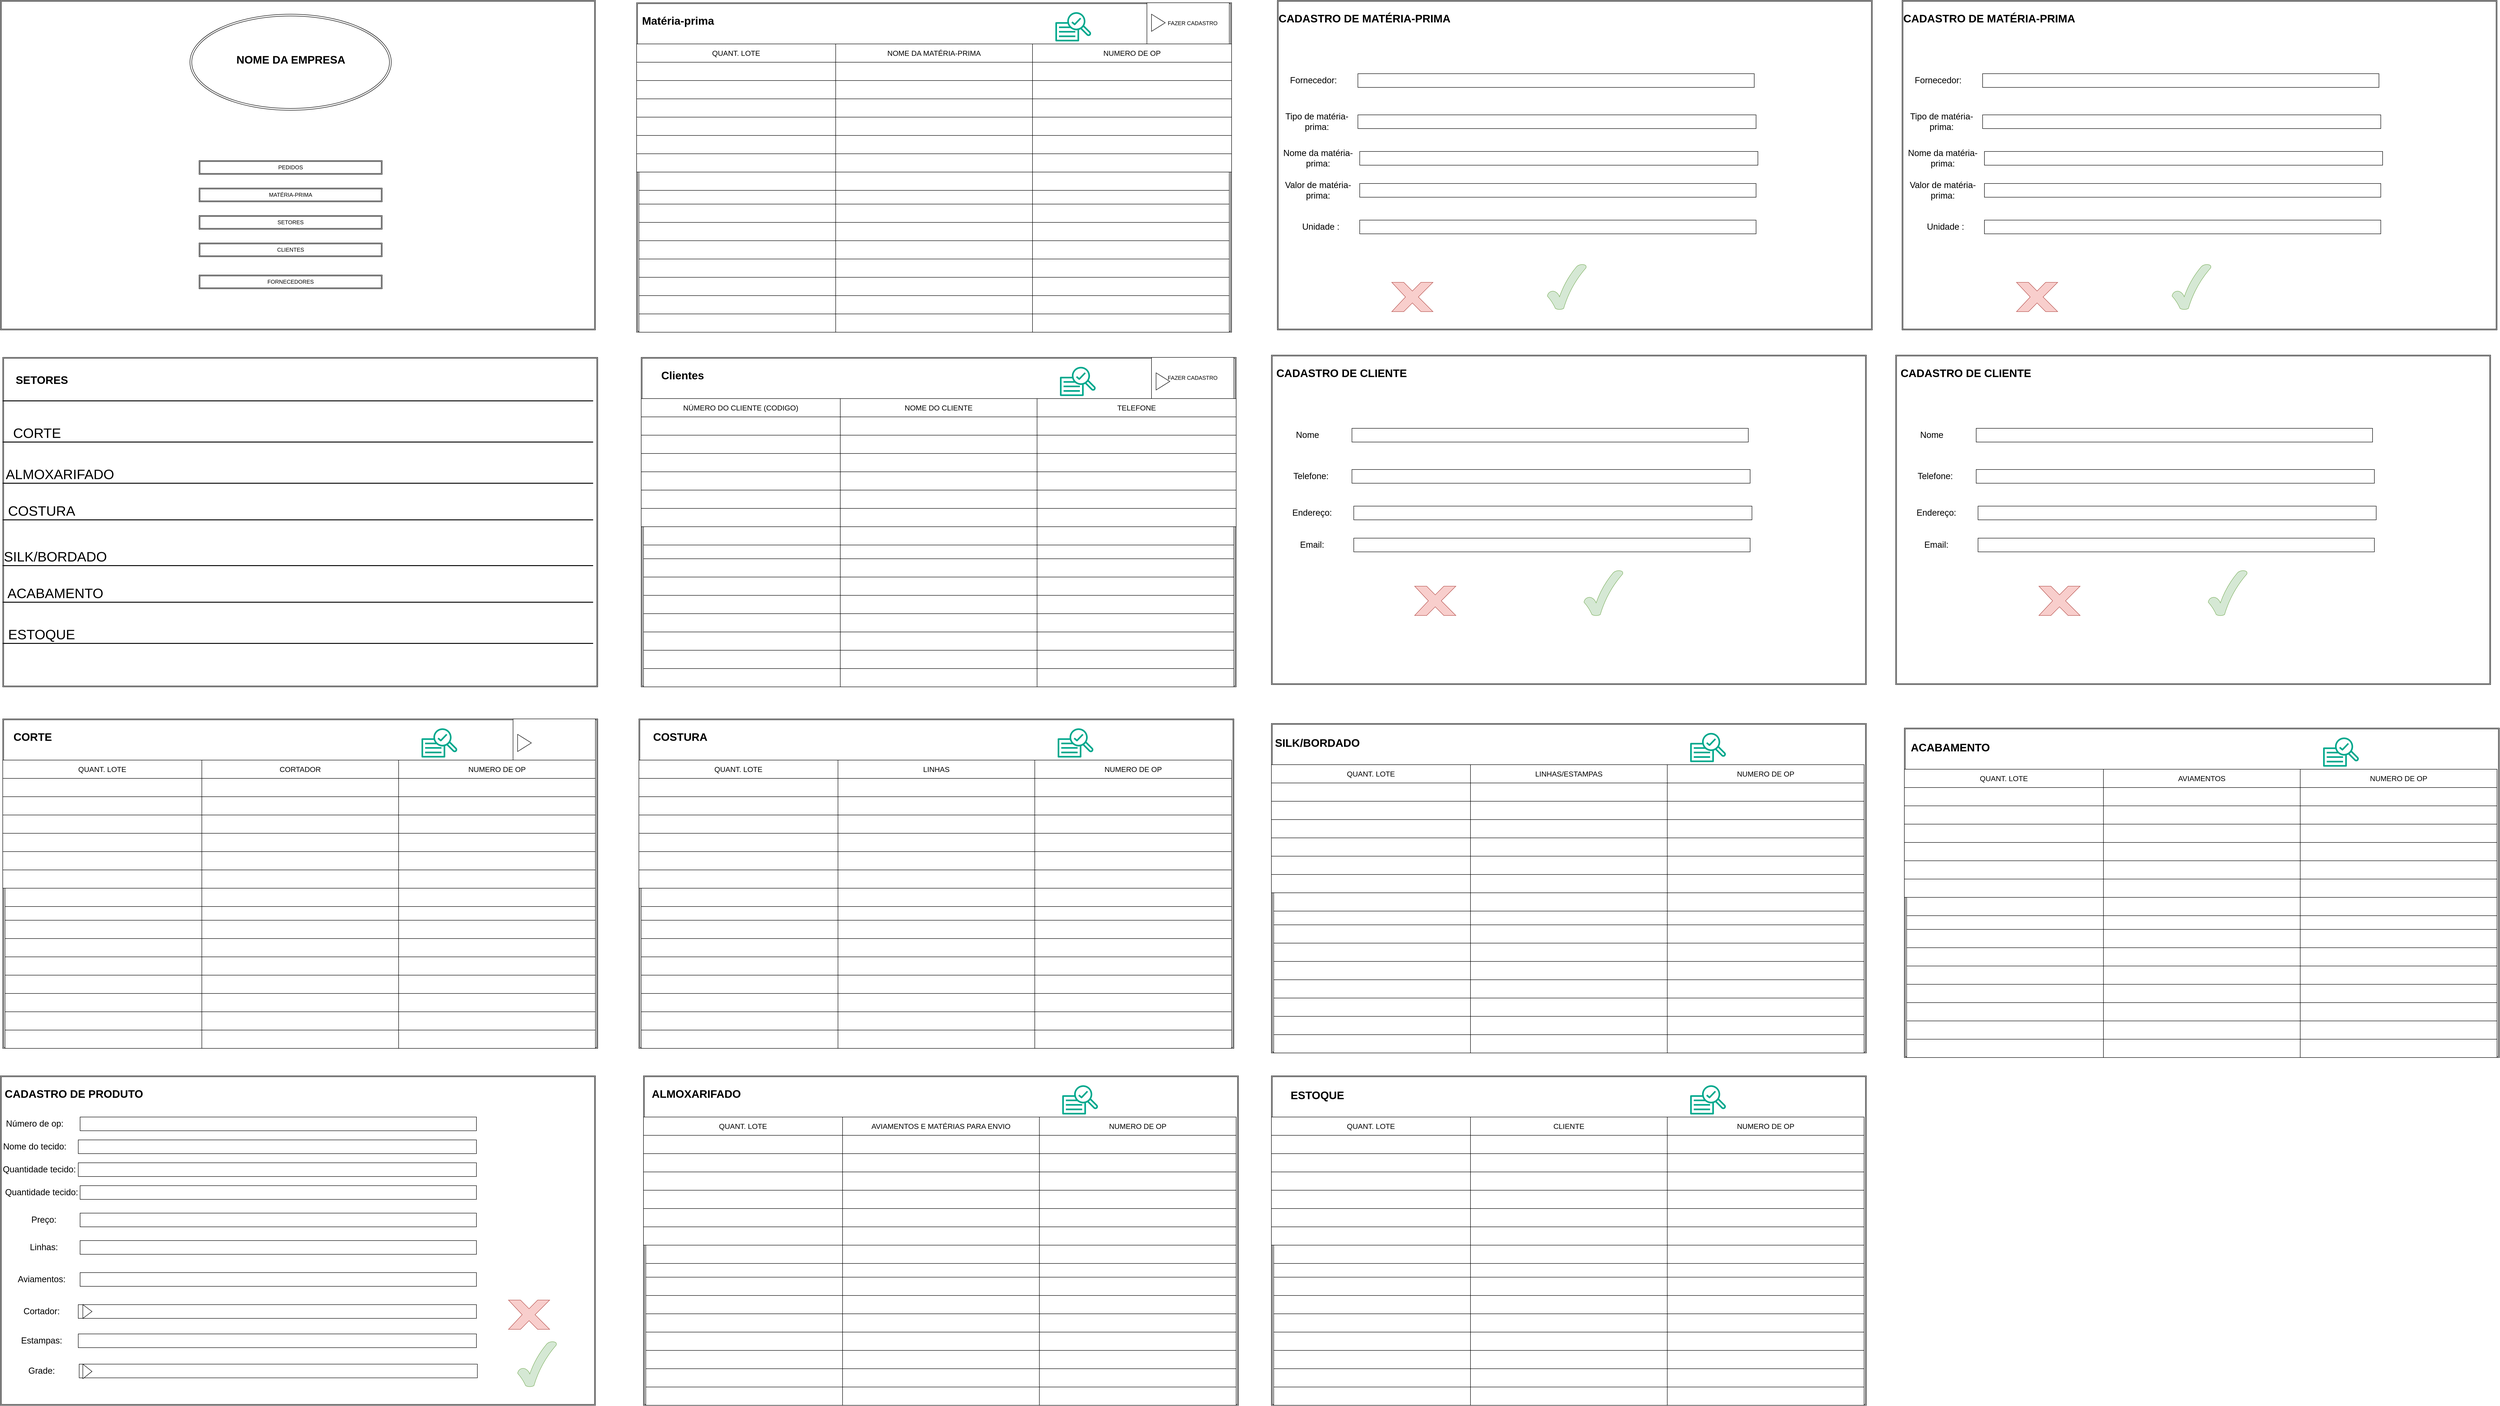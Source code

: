 <mxfile version="24.5.2" type="device">
  <diagram name="Página-1" id="2yRvHOjsj5oGMMg_8THE">
    <mxGraphModel dx="2074" dy="2256" grid="1" gridSize="10" guides="1" tooltips="1" connect="1" arrows="1" fold="1" page="1" pageScale="1" pageWidth="827" pageHeight="1169" math="0" shadow="0">
      <root>
        <mxCell id="0" />
        <mxCell id="1" parent="0" />
        <mxCell id="O9dNJHrgo5A4qS5CQD0v-1" value="" style="shape=ext;double=1;rounded=0;whiteSpace=wrap;html=1;" parent="1" vertex="1">
          <mxGeometry y="-1160" width="1300" height="720" as="geometry" />
        </mxCell>
        <mxCell id="O9dNJHrgo5A4qS5CQD0v-2" value="" style="shape=ext;double=1;rounded=0;whiteSpace=wrap;html=1;" parent="1" vertex="1">
          <mxGeometry x="5" y="-380" width="1300" height="720" as="geometry" />
        </mxCell>
        <mxCell id="O9dNJHrgo5A4qS5CQD0v-3" value="" style="shape=ext;double=1;rounded=0;whiteSpace=wrap;html=1;" parent="1" vertex="1">
          <mxGeometry x="5" y="410" width="1300" height="720" as="geometry" />
        </mxCell>
        <mxCell id="O9dNJHrgo5A4qS5CQD0v-4" value="" style="shape=ext;double=1;rounded=0;whiteSpace=wrap;html=1;" parent="1" vertex="1">
          <mxGeometry y="1190" width="1300" height="720" as="geometry" />
        </mxCell>
        <mxCell id="O9dNJHrgo5A4qS5CQD0v-6" value="" style="ellipse;shape=doubleEllipse;whiteSpace=wrap;html=1;" parent="1" vertex="1">
          <mxGeometry x="414" y="-1130" width="440" height="210" as="geometry" />
        </mxCell>
        <mxCell id="O9dNJHrgo5A4qS5CQD0v-7" value="NOME DA EMPRESA" style="text;strokeColor=none;fillColor=none;html=1;fontSize=24;fontStyle=1;verticalAlign=middle;align=center;" parent="1" vertex="1">
          <mxGeometry x="584" y="-1050" width="100" height="40" as="geometry" />
        </mxCell>
        <mxCell id="O9dNJHrgo5A4qS5CQD0v-8" value="PEDIDOS" style="shape=ext;double=1;rounded=0;whiteSpace=wrap;html=1;" parent="1" vertex="1">
          <mxGeometry x="434" y="-810" width="400" height="30" as="geometry" />
        </mxCell>
        <mxCell id="O9dNJHrgo5A4qS5CQD0v-9" value="MATÉRIA-PRIMA" style="shape=ext;double=1;rounded=0;whiteSpace=wrap;html=1;" parent="1" vertex="1">
          <mxGeometry x="434" y="-750" width="400" height="30" as="geometry" />
        </mxCell>
        <mxCell id="O9dNJHrgo5A4qS5CQD0v-10" value="SETORES" style="shape=ext;double=1;rounded=0;whiteSpace=wrap;html=1;" parent="1" vertex="1">
          <mxGeometry x="434" y="-690" width="400" height="30" as="geometry" />
        </mxCell>
        <mxCell id="O9dNJHrgo5A4qS5CQD0v-11" value="CLIENTES" style="shape=ext;double=1;rounded=0;whiteSpace=wrap;html=1;" parent="1" vertex="1">
          <mxGeometry x="434" y="-630" width="400" height="30" as="geometry" />
        </mxCell>
        <mxCell id="O9dNJHrgo5A4qS5CQD0v-12" value="FORNECEDORES" style="shape=ext;double=1;rounded=0;whiteSpace=wrap;html=1;" parent="1" vertex="1">
          <mxGeometry x="434" y="-560" width="400" height="30" as="geometry" />
        </mxCell>
        <mxCell id="gfBkvtnDgXWYT2LQbwVh-1" value="SETORES" style="text;strokeColor=none;fillColor=none;html=1;fontSize=24;fontStyle=1;verticalAlign=middle;align=center;" parent="1" vertex="1">
          <mxGeometry x="40" y="-350" width="100" height="40" as="geometry" />
        </mxCell>
        <mxCell id="gfBkvtnDgXWYT2LQbwVh-5" value="" style="line;strokeWidth=2;html=1;" parent="1" vertex="1">
          <mxGeometry x="5" y="-290" width="1290" height="10" as="geometry" />
        </mxCell>
        <mxCell id="gfBkvtnDgXWYT2LQbwVh-6" value="" style="line;strokeWidth=2;html=1;" parent="1" vertex="1">
          <mxGeometry x="5" y="-200" width="1290" height="10" as="geometry" />
        </mxCell>
        <mxCell id="gfBkvtnDgXWYT2LQbwVh-7" value="" style="line;strokeWidth=2;html=1;" parent="1" vertex="1">
          <mxGeometry x="5" y="-30" width="1290" height="10" as="geometry" />
        </mxCell>
        <mxCell id="gfBkvtnDgXWYT2LQbwVh-8" value="" style="line;strokeWidth=2;html=1;" parent="1" vertex="1">
          <mxGeometry x="5" y="-110" width="1290" height="10" as="geometry" />
        </mxCell>
        <mxCell id="gfBkvtnDgXWYT2LQbwVh-9" value="" style="line;strokeWidth=2;html=1;" parent="1" vertex="1">
          <mxGeometry x="5" y="240" width="1290" height="10" as="geometry" />
        </mxCell>
        <mxCell id="gfBkvtnDgXWYT2LQbwVh-10" value="" style="line;strokeWidth=2;html=1;" parent="1" vertex="1">
          <mxGeometry x="5" y="70" width="1290" height="10" as="geometry" />
        </mxCell>
        <mxCell id="gfBkvtnDgXWYT2LQbwVh-11" value="" style="line;strokeWidth=2;html=1;" parent="1" vertex="1">
          <mxGeometry x="5" y="150" width="1290" height="10" as="geometry" />
        </mxCell>
        <mxCell id="gfBkvtnDgXWYT2LQbwVh-12" value="CORTE" style="text;html=1;align=center;verticalAlign=middle;whiteSpace=wrap;rounded=0;fontSize=30;" parent="1" vertex="1">
          <mxGeometry x="30" y="-230" width="100" height="30" as="geometry" />
        </mxCell>
        <mxCell id="gfBkvtnDgXWYT2LQbwVh-14" value="ALMOXARIFADO" style="text;html=1;align=center;verticalAlign=middle;whiteSpace=wrap;rounded=0;fontSize=30;" parent="1" vertex="1">
          <mxGeometry x="80" y="-140" width="100" height="30" as="geometry" />
        </mxCell>
        <mxCell id="gfBkvtnDgXWYT2LQbwVh-18" style="edgeStyle=orthogonalEdgeStyle;rounded=0;orthogonalLoop=1;jettySize=auto;html=1;exitX=0.5;exitY=1;exitDx=0;exitDy=0;" parent="1" source="gfBkvtnDgXWYT2LQbwVh-14" target="gfBkvtnDgXWYT2LQbwVh-14" edge="1">
          <mxGeometry relative="1" as="geometry" />
        </mxCell>
        <mxCell id="gfBkvtnDgXWYT2LQbwVh-19" value="COSTURA" style="text;html=1;align=center;verticalAlign=middle;whiteSpace=wrap;rounded=0;fontSize=30;" parent="1" vertex="1">
          <mxGeometry x="40" y="-60" width="100" height="30" as="geometry" />
        </mxCell>
        <mxCell id="gfBkvtnDgXWYT2LQbwVh-20" value="SILK/BORDADO" style="text;html=1;align=center;verticalAlign=middle;whiteSpace=wrap;rounded=0;fontSize=30;" parent="1" vertex="1">
          <mxGeometry x="70" y="40" width="100" height="30" as="geometry" />
        </mxCell>
        <mxCell id="gfBkvtnDgXWYT2LQbwVh-21" value="ACABAMENTO" style="text;html=1;align=center;verticalAlign=middle;whiteSpace=wrap;rounded=0;fontSize=30;" parent="1" vertex="1">
          <mxGeometry x="70" y="120" width="100" height="30" as="geometry" />
        </mxCell>
        <mxCell id="gfBkvtnDgXWYT2LQbwVh-22" value="ESTOQUE" style="text;html=1;align=center;verticalAlign=middle;whiteSpace=wrap;rounded=0;fontSize=30;" parent="1" vertex="1">
          <mxGeometry x="40" y="210" width="100" height="30" as="geometry" />
        </mxCell>
        <mxCell id="gfBkvtnDgXWYT2LQbwVh-23" value="CORTE" style="text;strokeColor=none;fillColor=none;html=1;fontSize=24;fontStyle=1;verticalAlign=middle;align=center;" parent="1" vertex="1">
          <mxGeometry x="20" y="430" width="100" height="40" as="geometry" />
        </mxCell>
        <mxCell id="gfBkvtnDgXWYT2LQbwVh-24" style="edgeStyle=orthogonalEdgeStyle;rounded=0;orthogonalLoop=1;jettySize=auto;html=1;exitX=0.5;exitY=1;exitDx=0;exitDy=0;" parent="1" source="gfBkvtnDgXWYT2LQbwVh-23" target="gfBkvtnDgXWYT2LQbwVh-23" edge="1">
          <mxGeometry relative="1" as="geometry" />
        </mxCell>
        <mxCell id="gfBkvtnDgXWYT2LQbwVh-25" value="" style="shape=table;startSize=0;container=1;collapsible=0;childLayout=tableLayout;fontSize=16;" parent="1" vertex="1">
          <mxGeometry x="10" y="580" width="1290" height="280" as="geometry" />
        </mxCell>
        <mxCell id="gfBkvtnDgXWYT2LQbwVh-26" value="" style="shape=tableRow;horizontal=0;startSize=0;swimlaneHead=0;swimlaneBody=0;strokeColor=inherit;top=0;left=0;bottom=0;right=0;collapsible=0;dropTarget=0;fillColor=none;points=[[0,0.5],[1,0.5]];portConstraint=eastwest;fontSize=16;" parent="gfBkvtnDgXWYT2LQbwVh-25" vertex="1">
          <mxGeometry width="1290" height="40" as="geometry" />
        </mxCell>
        <mxCell id="gfBkvtnDgXWYT2LQbwVh-27" value="QUANT. LOTE" style="shape=partialRectangle;html=1;whiteSpace=wrap;connectable=0;strokeColor=inherit;overflow=hidden;fillColor=none;top=0;left=0;bottom=0;right=0;pointerEvents=1;fontSize=16;" parent="gfBkvtnDgXWYT2LQbwVh-26" vertex="1">
          <mxGeometry width="430" height="40" as="geometry">
            <mxRectangle width="430" height="40" as="alternateBounds" />
          </mxGeometry>
        </mxCell>
        <mxCell id="gfBkvtnDgXWYT2LQbwVh-28" value="CORTADOR" style="shape=partialRectangle;html=1;whiteSpace=wrap;connectable=0;strokeColor=inherit;overflow=hidden;fillColor=none;top=0;left=0;bottom=0;right=0;pointerEvents=1;fontSize=16;" parent="gfBkvtnDgXWYT2LQbwVh-26" vertex="1">
          <mxGeometry x="430" width="430" height="40" as="geometry">
            <mxRectangle width="430" height="40" as="alternateBounds" />
          </mxGeometry>
        </mxCell>
        <mxCell id="gfBkvtnDgXWYT2LQbwVh-29" value="NUMERO DE OP" style="shape=partialRectangle;html=1;whiteSpace=wrap;connectable=0;strokeColor=inherit;overflow=hidden;fillColor=none;top=0;left=0;bottom=0;right=0;pointerEvents=1;fontSize=16;" parent="gfBkvtnDgXWYT2LQbwVh-26" vertex="1">
          <mxGeometry x="860" width="430" height="40" as="geometry">
            <mxRectangle width="430" height="40" as="alternateBounds" />
          </mxGeometry>
        </mxCell>
        <mxCell id="gfBkvtnDgXWYT2LQbwVh-30" value="" style="shape=tableRow;horizontal=0;startSize=0;swimlaneHead=0;swimlaneBody=0;strokeColor=inherit;top=0;left=0;bottom=0;right=0;collapsible=0;dropTarget=0;fillColor=none;points=[[0,0.5],[1,0.5]];portConstraint=eastwest;fontSize=16;" parent="gfBkvtnDgXWYT2LQbwVh-25" vertex="1">
          <mxGeometry y="40" width="1290" height="40" as="geometry" />
        </mxCell>
        <mxCell id="gfBkvtnDgXWYT2LQbwVh-31" value="" style="shape=partialRectangle;html=1;whiteSpace=wrap;connectable=0;strokeColor=inherit;overflow=hidden;fillColor=none;top=0;left=0;bottom=0;right=0;pointerEvents=1;fontSize=16;" parent="gfBkvtnDgXWYT2LQbwVh-30" vertex="1">
          <mxGeometry width="430" height="40" as="geometry">
            <mxRectangle width="430" height="40" as="alternateBounds" />
          </mxGeometry>
        </mxCell>
        <mxCell id="gfBkvtnDgXWYT2LQbwVh-32" value="" style="shape=partialRectangle;html=1;whiteSpace=wrap;connectable=0;strokeColor=inherit;overflow=hidden;fillColor=none;top=0;left=0;bottom=0;right=0;pointerEvents=1;fontSize=16;" parent="gfBkvtnDgXWYT2LQbwVh-30" vertex="1">
          <mxGeometry x="430" width="430" height="40" as="geometry">
            <mxRectangle width="430" height="40" as="alternateBounds" />
          </mxGeometry>
        </mxCell>
        <mxCell id="gfBkvtnDgXWYT2LQbwVh-33" value="" style="shape=partialRectangle;html=1;whiteSpace=wrap;connectable=0;strokeColor=inherit;overflow=hidden;fillColor=none;top=0;left=0;bottom=0;right=0;pointerEvents=1;fontSize=16;" parent="gfBkvtnDgXWYT2LQbwVh-30" vertex="1">
          <mxGeometry x="860" width="430" height="40" as="geometry">
            <mxRectangle width="430" height="40" as="alternateBounds" />
          </mxGeometry>
        </mxCell>
        <mxCell id="gfBkvtnDgXWYT2LQbwVh-34" value="" style="shape=tableRow;horizontal=0;startSize=0;swimlaneHead=0;swimlaneBody=0;strokeColor=inherit;top=0;left=0;bottom=0;right=0;collapsible=0;dropTarget=0;fillColor=none;points=[[0,0.5],[1,0.5]];portConstraint=eastwest;fontSize=16;" parent="gfBkvtnDgXWYT2LQbwVh-25" vertex="1">
          <mxGeometry y="80" width="1290" height="40" as="geometry" />
        </mxCell>
        <mxCell id="gfBkvtnDgXWYT2LQbwVh-35" value="" style="shape=partialRectangle;html=1;whiteSpace=wrap;connectable=0;strokeColor=inherit;overflow=hidden;fillColor=none;top=0;left=0;bottom=0;right=0;pointerEvents=1;fontSize=16;" parent="gfBkvtnDgXWYT2LQbwVh-34" vertex="1">
          <mxGeometry width="430" height="40" as="geometry">
            <mxRectangle width="430" height="40" as="alternateBounds" />
          </mxGeometry>
        </mxCell>
        <mxCell id="gfBkvtnDgXWYT2LQbwVh-36" value="" style="shape=partialRectangle;html=1;whiteSpace=wrap;connectable=0;strokeColor=inherit;overflow=hidden;fillColor=none;top=0;left=0;bottom=0;right=0;pointerEvents=1;fontSize=16;" parent="gfBkvtnDgXWYT2LQbwVh-34" vertex="1">
          <mxGeometry x="430" width="430" height="40" as="geometry">
            <mxRectangle width="430" height="40" as="alternateBounds" />
          </mxGeometry>
        </mxCell>
        <mxCell id="gfBkvtnDgXWYT2LQbwVh-37" value="" style="shape=partialRectangle;html=1;whiteSpace=wrap;connectable=0;strokeColor=inherit;overflow=hidden;fillColor=none;top=0;left=0;bottom=0;right=0;pointerEvents=1;fontSize=16;" parent="gfBkvtnDgXWYT2LQbwVh-34" vertex="1">
          <mxGeometry x="860" width="430" height="40" as="geometry">
            <mxRectangle width="430" height="40" as="alternateBounds" />
          </mxGeometry>
        </mxCell>
        <mxCell id="gfBkvtnDgXWYT2LQbwVh-38" value="" style="shape=tableRow;horizontal=0;startSize=0;swimlaneHead=0;swimlaneBody=0;strokeColor=inherit;top=0;left=0;bottom=0;right=0;collapsible=0;dropTarget=0;fillColor=none;points=[[0,0.5],[1,0.5]];portConstraint=eastwest;fontSize=16;" parent="gfBkvtnDgXWYT2LQbwVh-25" vertex="1">
          <mxGeometry y="120" width="1290" height="40" as="geometry" />
        </mxCell>
        <mxCell id="gfBkvtnDgXWYT2LQbwVh-39" value="" style="shape=partialRectangle;html=1;whiteSpace=wrap;connectable=0;strokeColor=inherit;overflow=hidden;fillColor=none;top=0;left=0;bottom=0;right=0;pointerEvents=1;fontSize=16;" parent="gfBkvtnDgXWYT2LQbwVh-38" vertex="1">
          <mxGeometry width="430" height="40" as="geometry">
            <mxRectangle width="430" height="40" as="alternateBounds" />
          </mxGeometry>
        </mxCell>
        <mxCell id="gfBkvtnDgXWYT2LQbwVh-40" value="" style="shape=partialRectangle;html=1;whiteSpace=wrap;connectable=0;strokeColor=inherit;overflow=hidden;fillColor=none;top=0;left=0;bottom=0;right=0;pointerEvents=1;fontSize=16;" parent="gfBkvtnDgXWYT2LQbwVh-38" vertex="1">
          <mxGeometry x="430" width="430" height="40" as="geometry">
            <mxRectangle width="430" height="40" as="alternateBounds" />
          </mxGeometry>
        </mxCell>
        <mxCell id="gfBkvtnDgXWYT2LQbwVh-41" value="" style="shape=partialRectangle;html=1;whiteSpace=wrap;connectable=0;strokeColor=inherit;overflow=hidden;fillColor=none;top=0;left=0;bottom=0;right=0;pointerEvents=1;fontSize=16;" parent="gfBkvtnDgXWYT2LQbwVh-38" vertex="1">
          <mxGeometry x="860" width="430" height="40" as="geometry">
            <mxRectangle width="430" height="40" as="alternateBounds" />
          </mxGeometry>
        </mxCell>
        <mxCell id="gfBkvtnDgXWYT2LQbwVh-42" value="" style="shape=tableRow;horizontal=0;startSize=0;swimlaneHead=0;swimlaneBody=0;strokeColor=inherit;top=0;left=0;bottom=0;right=0;collapsible=0;dropTarget=0;fillColor=none;points=[[0,0.5],[1,0.5]];portConstraint=eastwest;fontSize=16;" parent="gfBkvtnDgXWYT2LQbwVh-25" vertex="1">
          <mxGeometry y="160" width="1290" height="40" as="geometry" />
        </mxCell>
        <mxCell id="gfBkvtnDgXWYT2LQbwVh-43" value="" style="shape=partialRectangle;html=1;whiteSpace=wrap;connectable=0;strokeColor=inherit;overflow=hidden;fillColor=none;top=0;left=0;bottom=0;right=0;pointerEvents=1;fontSize=16;" parent="gfBkvtnDgXWYT2LQbwVh-42" vertex="1">
          <mxGeometry width="430" height="40" as="geometry">
            <mxRectangle width="430" height="40" as="alternateBounds" />
          </mxGeometry>
        </mxCell>
        <mxCell id="gfBkvtnDgXWYT2LQbwVh-44" value="" style="shape=partialRectangle;html=1;whiteSpace=wrap;connectable=0;strokeColor=inherit;overflow=hidden;fillColor=none;top=0;left=0;bottom=0;right=0;pointerEvents=1;fontSize=16;" parent="gfBkvtnDgXWYT2LQbwVh-42" vertex="1">
          <mxGeometry x="430" width="430" height="40" as="geometry">
            <mxRectangle width="430" height="40" as="alternateBounds" />
          </mxGeometry>
        </mxCell>
        <mxCell id="gfBkvtnDgXWYT2LQbwVh-45" value="" style="shape=partialRectangle;html=1;whiteSpace=wrap;connectable=0;strokeColor=inherit;overflow=hidden;fillColor=none;top=0;left=0;bottom=0;right=0;pointerEvents=1;fontSize=16;" parent="gfBkvtnDgXWYT2LQbwVh-42" vertex="1">
          <mxGeometry x="860" width="430" height="40" as="geometry">
            <mxRectangle width="430" height="40" as="alternateBounds" />
          </mxGeometry>
        </mxCell>
        <mxCell id="gfBkvtnDgXWYT2LQbwVh-46" value="" style="shape=tableRow;horizontal=0;startSize=0;swimlaneHead=0;swimlaneBody=0;strokeColor=inherit;top=0;left=0;bottom=0;right=0;collapsible=0;dropTarget=0;fillColor=none;points=[[0,0.5],[1,0.5]];portConstraint=eastwest;fontSize=16;" parent="gfBkvtnDgXWYT2LQbwVh-25" vertex="1">
          <mxGeometry y="200" width="1290" height="40" as="geometry" />
        </mxCell>
        <mxCell id="gfBkvtnDgXWYT2LQbwVh-47" value="" style="shape=partialRectangle;html=1;whiteSpace=wrap;connectable=0;strokeColor=inherit;overflow=hidden;fillColor=none;top=0;left=0;bottom=0;right=0;pointerEvents=1;fontSize=16;" parent="gfBkvtnDgXWYT2LQbwVh-46" vertex="1">
          <mxGeometry width="430" height="40" as="geometry">
            <mxRectangle width="430" height="40" as="alternateBounds" />
          </mxGeometry>
        </mxCell>
        <mxCell id="gfBkvtnDgXWYT2LQbwVh-48" value="" style="shape=partialRectangle;html=1;whiteSpace=wrap;connectable=0;strokeColor=inherit;overflow=hidden;fillColor=none;top=0;left=0;bottom=0;right=0;pointerEvents=1;fontSize=16;" parent="gfBkvtnDgXWYT2LQbwVh-46" vertex="1">
          <mxGeometry x="430" width="430" height="40" as="geometry">
            <mxRectangle width="430" height="40" as="alternateBounds" />
          </mxGeometry>
        </mxCell>
        <mxCell id="gfBkvtnDgXWYT2LQbwVh-49" value="" style="shape=partialRectangle;html=1;whiteSpace=wrap;connectable=0;strokeColor=inherit;overflow=hidden;fillColor=none;top=0;left=0;bottom=0;right=0;pointerEvents=1;fontSize=16;" parent="gfBkvtnDgXWYT2LQbwVh-46" vertex="1">
          <mxGeometry x="860" width="430" height="40" as="geometry">
            <mxRectangle width="430" height="40" as="alternateBounds" />
          </mxGeometry>
        </mxCell>
        <mxCell id="gfBkvtnDgXWYT2LQbwVh-50" value="" style="shape=tableRow;horizontal=0;startSize=0;swimlaneHead=0;swimlaneBody=0;strokeColor=inherit;top=0;left=0;bottom=0;right=0;collapsible=0;dropTarget=0;fillColor=none;points=[[0,0.5],[1,0.5]];portConstraint=eastwest;fontSize=16;" parent="gfBkvtnDgXWYT2LQbwVh-25" vertex="1">
          <mxGeometry y="240" width="1290" height="40" as="geometry" />
        </mxCell>
        <mxCell id="gfBkvtnDgXWYT2LQbwVh-51" value="" style="shape=partialRectangle;html=1;whiteSpace=wrap;connectable=0;strokeColor=inherit;overflow=hidden;fillColor=none;top=0;left=0;bottom=0;right=0;pointerEvents=1;fontSize=16;" parent="gfBkvtnDgXWYT2LQbwVh-50" vertex="1">
          <mxGeometry width="430" height="40" as="geometry">
            <mxRectangle width="430" height="40" as="alternateBounds" />
          </mxGeometry>
        </mxCell>
        <mxCell id="gfBkvtnDgXWYT2LQbwVh-52" value="" style="shape=partialRectangle;html=1;whiteSpace=wrap;connectable=0;strokeColor=inherit;overflow=hidden;fillColor=none;top=0;left=0;bottom=0;right=0;pointerEvents=1;fontSize=16;" parent="gfBkvtnDgXWYT2LQbwVh-50" vertex="1">
          <mxGeometry x="430" width="430" height="40" as="geometry">
            <mxRectangle width="430" height="40" as="alternateBounds" />
          </mxGeometry>
        </mxCell>
        <mxCell id="gfBkvtnDgXWYT2LQbwVh-53" value="" style="shape=partialRectangle;html=1;whiteSpace=wrap;connectable=0;strokeColor=inherit;overflow=hidden;fillColor=none;top=0;left=0;bottom=0;right=0;pointerEvents=1;fontSize=16;" parent="gfBkvtnDgXWYT2LQbwVh-50" vertex="1">
          <mxGeometry x="860" width="430" height="40" as="geometry">
            <mxRectangle width="430" height="40" as="alternateBounds" />
          </mxGeometry>
        </mxCell>
        <mxCell id="gfBkvtnDgXWYT2LQbwVh-83" value="" style="shape=table;startSize=0;container=1;collapsible=0;childLayout=tableLayout;fontSize=16;" parent="1" vertex="1">
          <mxGeometry x="10" y="850" width="1290" height="280" as="geometry" />
        </mxCell>
        <mxCell id="gfBkvtnDgXWYT2LQbwVh-84" value="" style="shape=tableRow;horizontal=0;startSize=0;swimlaneHead=0;swimlaneBody=0;strokeColor=inherit;top=0;left=0;bottom=0;right=0;collapsible=0;dropTarget=0;fillColor=none;points=[[0,0.5],[1,0.5]];portConstraint=eastwest;fontSize=16;" parent="gfBkvtnDgXWYT2LQbwVh-83" vertex="1">
          <mxGeometry width="1290" height="40" as="geometry" />
        </mxCell>
        <mxCell id="gfBkvtnDgXWYT2LQbwVh-85" value="" style="shape=partialRectangle;html=1;whiteSpace=wrap;connectable=0;strokeColor=inherit;overflow=hidden;fillColor=none;top=0;left=0;bottom=0;right=0;pointerEvents=1;fontSize=16;" parent="gfBkvtnDgXWYT2LQbwVh-84" vertex="1">
          <mxGeometry width="430" height="40" as="geometry">
            <mxRectangle width="430" height="40" as="alternateBounds" />
          </mxGeometry>
        </mxCell>
        <mxCell id="gfBkvtnDgXWYT2LQbwVh-86" value="" style="shape=partialRectangle;html=1;whiteSpace=wrap;connectable=0;strokeColor=inherit;overflow=hidden;fillColor=none;top=0;left=0;bottom=0;right=0;pointerEvents=1;fontSize=16;" parent="gfBkvtnDgXWYT2LQbwVh-84" vertex="1">
          <mxGeometry x="430" width="430" height="40" as="geometry">
            <mxRectangle width="430" height="40" as="alternateBounds" />
          </mxGeometry>
        </mxCell>
        <mxCell id="gfBkvtnDgXWYT2LQbwVh-87" value="" style="shape=partialRectangle;html=1;whiteSpace=wrap;connectable=0;strokeColor=inherit;overflow=hidden;fillColor=none;top=0;left=0;bottom=0;right=0;pointerEvents=1;fontSize=16;" parent="gfBkvtnDgXWYT2LQbwVh-84" vertex="1">
          <mxGeometry x="860" width="430" height="40" as="geometry">
            <mxRectangle width="430" height="40" as="alternateBounds" />
          </mxGeometry>
        </mxCell>
        <mxCell id="gfBkvtnDgXWYT2LQbwVh-88" value="" style="shape=tableRow;horizontal=0;startSize=0;swimlaneHead=0;swimlaneBody=0;strokeColor=inherit;top=0;left=0;bottom=0;right=0;collapsible=0;dropTarget=0;fillColor=none;points=[[0,0.5],[1,0.5]];portConstraint=eastwest;fontSize=16;" parent="gfBkvtnDgXWYT2LQbwVh-83" vertex="1">
          <mxGeometry y="40" width="1290" height="40" as="geometry" />
        </mxCell>
        <mxCell id="gfBkvtnDgXWYT2LQbwVh-89" value="" style="shape=partialRectangle;html=1;whiteSpace=wrap;connectable=0;strokeColor=inherit;overflow=hidden;fillColor=none;top=0;left=0;bottom=0;right=0;pointerEvents=1;fontSize=16;" parent="gfBkvtnDgXWYT2LQbwVh-88" vertex="1">
          <mxGeometry width="430" height="40" as="geometry">
            <mxRectangle width="430" height="40" as="alternateBounds" />
          </mxGeometry>
        </mxCell>
        <mxCell id="gfBkvtnDgXWYT2LQbwVh-90" value="" style="shape=partialRectangle;html=1;whiteSpace=wrap;connectable=0;strokeColor=inherit;overflow=hidden;fillColor=none;top=0;left=0;bottom=0;right=0;pointerEvents=1;fontSize=16;" parent="gfBkvtnDgXWYT2LQbwVh-88" vertex="1">
          <mxGeometry x="430" width="430" height="40" as="geometry">
            <mxRectangle width="430" height="40" as="alternateBounds" />
          </mxGeometry>
        </mxCell>
        <mxCell id="gfBkvtnDgXWYT2LQbwVh-91" value="" style="shape=partialRectangle;html=1;whiteSpace=wrap;connectable=0;strokeColor=inherit;overflow=hidden;fillColor=none;top=0;left=0;bottom=0;right=0;pointerEvents=1;fontSize=16;" parent="gfBkvtnDgXWYT2LQbwVh-88" vertex="1">
          <mxGeometry x="860" width="430" height="40" as="geometry">
            <mxRectangle width="430" height="40" as="alternateBounds" />
          </mxGeometry>
        </mxCell>
        <mxCell id="gfBkvtnDgXWYT2LQbwVh-92" value="" style="shape=tableRow;horizontal=0;startSize=0;swimlaneHead=0;swimlaneBody=0;strokeColor=inherit;top=0;left=0;bottom=0;right=0;collapsible=0;dropTarget=0;fillColor=none;points=[[0,0.5],[1,0.5]];portConstraint=eastwest;fontSize=16;" parent="gfBkvtnDgXWYT2LQbwVh-83" vertex="1">
          <mxGeometry y="80" width="1290" height="40" as="geometry" />
        </mxCell>
        <mxCell id="gfBkvtnDgXWYT2LQbwVh-93" value="" style="shape=partialRectangle;html=1;whiteSpace=wrap;connectable=0;strokeColor=inherit;overflow=hidden;fillColor=none;top=0;left=0;bottom=0;right=0;pointerEvents=1;fontSize=16;" parent="gfBkvtnDgXWYT2LQbwVh-92" vertex="1">
          <mxGeometry width="430" height="40" as="geometry">
            <mxRectangle width="430" height="40" as="alternateBounds" />
          </mxGeometry>
        </mxCell>
        <mxCell id="gfBkvtnDgXWYT2LQbwVh-94" value="" style="shape=partialRectangle;html=1;whiteSpace=wrap;connectable=0;strokeColor=inherit;overflow=hidden;fillColor=none;top=0;left=0;bottom=0;right=0;pointerEvents=1;fontSize=16;" parent="gfBkvtnDgXWYT2LQbwVh-92" vertex="1">
          <mxGeometry x="430" width="430" height="40" as="geometry">
            <mxRectangle width="430" height="40" as="alternateBounds" />
          </mxGeometry>
        </mxCell>
        <mxCell id="gfBkvtnDgXWYT2LQbwVh-95" value="" style="shape=partialRectangle;html=1;whiteSpace=wrap;connectable=0;strokeColor=inherit;overflow=hidden;fillColor=none;top=0;left=0;bottom=0;right=0;pointerEvents=1;fontSize=16;" parent="gfBkvtnDgXWYT2LQbwVh-92" vertex="1">
          <mxGeometry x="860" width="430" height="40" as="geometry">
            <mxRectangle width="430" height="40" as="alternateBounds" />
          </mxGeometry>
        </mxCell>
        <mxCell id="gfBkvtnDgXWYT2LQbwVh-96" value="" style="shape=tableRow;horizontal=0;startSize=0;swimlaneHead=0;swimlaneBody=0;strokeColor=inherit;top=0;left=0;bottom=0;right=0;collapsible=0;dropTarget=0;fillColor=none;points=[[0,0.5],[1,0.5]];portConstraint=eastwest;fontSize=16;" parent="gfBkvtnDgXWYT2LQbwVh-83" vertex="1">
          <mxGeometry y="120" width="1290" height="40" as="geometry" />
        </mxCell>
        <mxCell id="gfBkvtnDgXWYT2LQbwVh-97" value="" style="shape=partialRectangle;html=1;whiteSpace=wrap;connectable=0;strokeColor=inherit;overflow=hidden;fillColor=none;top=0;left=0;bottom=0;right=0;pointerEvents=1;fontSize=16;" parent="gfBkvtnDgXWYT2LQbwVh-96" vertex="1">
          <mxGeometry width="430" height="40" as="geometry">
            <mxRectangle width="430" height="40" as="alternateBounds" />
          </mxGeometry>
        </mxCell>
        <mxCell id="gfBkvtnDgXWYT2LQbwVh-98" value="" style="shape=partialRectangle;html=1;whiteSpace=wrap;connectable=0;strokeColor=inherit;overflow=hidden;fillColor=none;top=0;left=0;bottom=0;right=0;pointerEvents=1;fontSize=16;" parent="gfBkvtnDgXWYT2LQbwVh-96" vertex="1">
          <mxGeometry x="430" width="430" height="40" as="geometry">
            <mxRectangle width="430" height="40" as="alternateBounds" />
          </mxGeometry>
        </mxCell>
        <mxCell id="gfBkvtnDgXWYT2LQbwVh-99" value="" style="shape=partialRectangle;html=1;whiteSpace=wrap;connectable=0;strokeColor=inherit;overflow=hidden;fillColor=none;top=0;left=0;bottom=0;right=0;pointerEvents=1;fontSize=16;" parent="gfBkvtnDgXWYT2LQbwVh-96" vertex="1">
          <mxGeometry x="860" width="430" height="40" as="geometry">
            <mxRectangle width="430" height="40" as="alternateBounds" />
          </mxGeometry>
        </mxCell>
        <mxCell id="gfBkvtnDgXWYT2LQbwVh-100" value="" style="shape=tableRow;horizontal=0;startSize=0;swimlaneHead=0;swimlaneBody=0;strokeColor=inherit;top=0;left=0;bottom=0;right=0;collapsible=0;dropTarget=0;fillColor=none;points=[[0,0.5],[1,0.5]];portConstraint=eastwest;fontSize=16;" parent="gfBkvtnDgXWYT2LQbwVh-83" vertex="1">
          <mxGeometry y="160" width="1290" height="40" as="geometry" />
        </mxCell>
        <mxCell id="gfBkvtnDgXWYT2LQbwVh-101" value="" style="shape=partialRectangle;html=1;whiteSpace=wrap;connectable=0;strokeColor=inherit;overflow=hidden;fillColor=none;top=0;left=0;bottom=0;right=0;pointerEvents=1;fontSize=16;" parent="gfBkvtnDgXWYT2LQbwVh-100" vertex="1">
          <mxGeometry width="430" height="40" as="geometry">
            <mxRectangle width="430" height="40" as="alternateBounds" />
          </mxGeometry>
        </mxCell>
        <mxCell id="gfBkvtnDgXWYT2LQbwVh-102" value="" style="shape=partialRectangle;html=1;whiteSpace=wrap;connectable=0;strokeColor=inherit;overflow=hidden;fillColor=none;top=0;left=0;bottom=0;right=0;pointerEvents=1;fontSize=16;" parent="gfBkvtnDgXWYT2LQbwVh-100" vertex="1">
          <mxGeometry x="430" width="430" height="40" as="geometry">
            <mxRectangle width="430" height="40" as="alternateBounds" />
          </mxGeometry>
        </mxCell>
        <mxCell id="gfBkvtnDgXWYT2LQbwVh-103" value="" style="shape=partialRectangle;html=1;whiteSpace=wrap;connectable=0;strokeColor=inherit;overflow=hidden;fillColor=none;top=0;left=0;bottom=0;right=0;pointerEvents=1;fontSize=16;" parent="gfBkvtnDgXWYT2LQbwVh-100" vertex="1">
          <mxGeometry x="860" width="430" height="40" as="geometry">
            <mxRectangle width="430" height="40" as="alternateBounds" />
          </mxGeometry>
        </mxCell>
        <mxCell id="gfBkvtnDgXWYT2LQbwVh-104" value="" style="shape=tableRow;horizontal=0;startSize=0;swimlaneHead=0;swimlaneBody=0;strokeColor=inherit;top=0;left=0;bottom=0;right=0;collapsible=0;dropTarget=0;fillColor=none;points=[[0,0.5],[1,0.5]];portConstraint=eastwest;fontSize=16;" parent="gfBkvtnDgXWYT2LQbwVh-83" vertex="1">
          <mxGeometry y="200" width="1290" height="40" as="geometry" />
        </mxCell>
        <mxCell id="gfBkvtnDgXWYT2LQbwVh-105" value="" style="shape=partialRectangle;html=1;whiteSpace=wrap;connectable=0;strokeColor=inherit;overflow=hidden;fillColor=none;top=0;left=0;bottom=0;right=0;pointerEvents=1;fontSize=16;" parent="gfBkvtnDgXWYT2LQbwVh-104" vertex="1">
          <mxGeometry width="430" height="40" as="geometry">
            <mxRectangle width="430" height="40" as="alternateBounds" />
          </mxGeometry>
        </mxCell>
        <mxCell id="gfBkvtnDgXWYT2LQbwVh-106" value="" style="shape=partialRectangle;html=1;whiteSpace=wrap;connectable=0;strokeColor=inherit;overflow=hidden;fillColor=none;top=0;left=0;bottom=0;right=0;pointerEvents=1;fontSize=16;" parent="gfBkvtnDgXWYT2LQbwVh-104" vertex="1">
          <mxGeometry x="430" width="430" height="40" as="geometry">
            <mxRectangle width="430" height="40" as="alternateBounds" />
          </mxGeometry>
        </mxCell>
        <mxCell id="gfBkvtnDgXWYT2LQbwVh-107" value="" style="shape=partialRectangle;html=1;whiteSpace=wrap;connectable=0;strokeColor=inherit;overflow=hidden;fillColor=none;top=0;left=0;bottom=0;right=0;pointerEvents=1;fontSize=16;" parent="gfBkvtnDgXWYT2LQbwVh-104" vertex="1">
          <mxGeometry x="860" width="430" height="40" as="geometry">
            <mxRectangle width="430" height="40" as="alternateBounds" />
          </mxGeometry>
        </mxCell>
        <mxCell id="gfBkvtnDgXWYT2LQbwVh-108" value="" style="shape=tableRow;horizontal=0;startSize=0;swimlaneHead=0;swimlaneBody=0;strokeColor=inherit;top=0;left=0;bottom=0;right=0;collapsible=0;dropTarget=0;fillColor=none;points=[[0,0.5],[1,0.5]];portConstraint=eastwest;fontSize=16;" parent="gfBkvtnDgXWYT2LQbwVh-83" vertex="1">
          <mxGeometry y="240" width="1290" height="40" as="geometry" />
        </mxCell>
        <mxCell id="gfBkvtnDgXWYT2LQbwVh-109" value="" style="shape=partialRectangle;html=1;whiteSpace=wrap;connectable=0;strokeColor=inherit;overflow=hidden;fillColor=none;top=0;left=0;bottom=0;right=0;pointerEvents=1;fontSize=16;" parent="gfBkvtnDgXWYT2LQbwVh-108" vertex="1">
          <mxGeometry width="430" height="40" as="geometry">
            <mxRectangle width="430" height="40" as="alternateBounds" />
          </mxGeometry>
        </mxCell>
        <mxCell id="gfBkvtnDgXWYT2LQbwVh-110" value="" style="shape=partialRectangle;html=1;whiteSpace=wrap;connectable=0;strokeColor=inherit;overflow=hidden;fillColor=none;top=0;left=0;bottom=0;right=0;pointerEvents=1;fontSize=16;" parent="gfBkvtnDgXWYT2LQbwVh-108" vertex="1">
          <mxGeometry x="430" width="430" height="40" as="geometry">
            <mxRectangle width="430" height="40" as="alternateBounds" />
          </mxGeometry>
        </mxCell>
        <mxCell id="gfBkvtnDgXWYT2LQbwVh-111" value="" style="shape=partialRectangle;html=1;whiteSpace=wrap;connectable=0;strokeColor=inherit;overflow=hidden;fillColor=none;top=0;left=0;bottom=0;right=0;pointerEvents=1;fontSize=16;" parent="gfBkvtnDgXWYT2LQbwVh-108" vertex="1">
          <mxGeometry x="860" width="430" height="40" as="geometry">
            <mxRectangle width="430" height="40" as="alternateBounds" />
          </mxGeometry>
        </mxCell>
        <mxCell id="gfBkvtnDgXWYT2LQbwVh-112" value="" style="shape=table;startSize=0;container=1;collapsible=0;childLayout=tableLayout;fontSize=16;" parent="1" vertex="1">
          <mxGeometry x="5" y="500" width="1295" height="280" as="geometry" />
        </mxCell>
        <mxCell id="gfBkvtnDgXWYT2LQbwVh-113" value="" style="shape=tableRow;horizontal=0;startSize=0;swimlaneHead=0;swimlaneBody=0;strokeColor=inherit;top=0;left=0;bottom=0;right=0;collapsible=0;dropTarget=0;fillColor=none;points=[[0,0.5],[1,0.5]];portConstraint=eastwest;fontSize=16;" parent="gfBkvtnDgXWYT2LQbwVh-112" vertex="1">
          <mxGeometry width="1295" height="40" as="geometry" />
        </mxCell>
        <mxCell id="gfBkvtnDgXWYT2LQbwVh-114" value="QUANT. LOTE" style="shape=partialRectangle;html=1;whiteSpace=wrap;connectable=0;strokeColor=inherit;overflow=hidden;fillColor=none;top=0;left=0;bottom=0;right=0;pointerEvents=1;fontSize=16;" parent="gfBkvtnDgXWYT2LQbwVh-113" vertex="1">
          <mxGeometry width="435" height="40" as="geometry">
            <mxRectangle width="435" height="40" as="alternateBounds" />
          </mxGeometry>
        </mxCell>
        <mxCell id="gfBkvtnDgXWYT2LQbwVh-115" value="CORTADOR" style="shape=partialRectangle;html=1;whiteSpace=wrap;connectable=0;strokeColor=inherit;overflow=hidden;fillColor=none;top=0;left=0;bottom=0;right=0;pointerEvents=1;fontSize=16;" parent="gfBkvtnDgXWYT2LQbwVh-113" vertex="1">
          <mxGeometry x="435" width="430" height="40" as="geometry">
            <mxRectangle width="430" height="40" as="alternateBounds" />
          </mxGeometry>
        </mxCell>
        <mxCell id="gfBkvtnDgXWYT2LQbwVh-116" value="NUMERO DE OP" style="shape=partialRectangle;html=1;whiteSpace=wrap;connectable=0;strokeColor=inherit;overflow=hidden;fillColor=none;top=0;left=0;bottom=0;right=0;pointerEvents=1;fontSize=16;" parent="gfBkvtnDgXWYT2LQbwVh-113" vertex="1">
          <mxGeometry x="865" width="430" height="40" as="geometry">
            <mxRectangle width="430" height="40" as="alternateBounds" />
          </mxGeometry>
        </mxCell>
        <mxCell id="gfBkvtnDgXWYT2LQbwVh-117" value="" style="shape=tableRow;horizontal=0;startSize=0;swimlaneHead=0;swimlaneBody=0;strokeColor=inherit;top=0;left=0;bottom=0;right=0;collapsible=0;dropTarget=0;fillColor=none;points=[[0,0.5],[1,0.5]];portConstraint=eastwest;fontSize=16;" parent="gfBkvtnDgXWYT2LQbwVh-112" vertex="1">
          <mxGeometry y="40" width="1295" height="40" as="geometry" />
        </mxCell>
        <mxCell id="gfBkvtnDgXWYT2LQbwVh-118" value="" style="shape=partialRectangle;html=1;whiteSpace=wrap;connectable=0;strokeColor=inherit;overflow=hidden;fillColor=none;top=0;left=0;bottom=0;right=0;pointerEvents=1;fontSize=16;" parent="gfBkvtnDgXWYT2LQbwVh-117" vertex="1">
          <mxGeometry width="435" height="40" as="geometry">
            <mxRectangle width="435" height="40" as="alternateBounds" />
          </mxGeometry>
        </mxCell>
        <mxCell id="gfBkvtnDgXWYT2LQbwVh-119" value="" style="shape=partialRectangle;html=1;whiteSpace=wrap;connectable=0;strokeColor=inherit;overflow=hidden;fillColor=none;top=0;left=0;bottom=0;right=0;pointerEvents=1;fontSize=16;" parent="gfBkvtnDgXWYT2LQbwVh-117" vertex="1">
          <mxGeometry x="435" width="430" height="40" as="geometry">
            <mxRectangle width="430" height="40" as="alternateBounds" />
          </mxGeometry>
        </mxCell>
        <mxCell id="gfBkvtnDgXWYT2LQbwVh-120" value="" style="shape=partialRectangle;html=1;whiteSpace=wrap;connectable=0;strokeColor=inherit;overflow=hidden;fillColor=none;top=0;left=0;bottom=0;right=0;pointerEvents=1;fontSize=16;" parent="gfBkvtnDgXWYT2LQbwVh-117" vertex="1">
          <mxGeometry x="865" width="430" height="40" as="geometry">
            <mxRectangle width="430" height="40" as="alternateBounds" />
          </mxGeometry>
        </mxCell>
        <mxCell id="gfBkvtnDgXWYT2LQbwVh-121" value="" style="shape=tableRow;horizontal=0;startSize=0;swimlaneHead=0;swimlaneBody=0;strokeColor=inherit;top=0;left=0;bottom=0;right=0;collapsible=0;dropTarget=0;fillColor=none;points=[[0,0.5],[1,0.5]];portConstraint=eastwest;fontSize=16;" parent="gfBkvtnDgXWYT2LQbwVh-112" vertex="1">
          <mxGeometry y="80" width="1295" height="40" as="geometry" />
        </mxCell>
        <mxCell id="gfBkvtnDgXWYT2LQbwVh-122" value="" style="shape=partialRectangle;html=1;whiteSpace=wrap;connectable=0;strokeColor=inherit;overflow=hidden;fillColor=none;top=0;left=0;bottom=0;right=0;pointerEvents=1;fontSize=16;" parent="gfBkvtnDgXWYT2LQbwVh-121" vertex="1">
          <mxGeometry width="435" height="40" as="geometry">
            <mxRectangle width="435" height="40" as="alternateBounds" />
          </mxGeometry>
        </mxCell>
        <mxCell id="gfBkvtnDgXWYT2LQbwVh-123" value="" style="shape=partialRectangle;html=1;whiteSpace=wrap;connectable=0;strokeColor=inherit;overflow=hidden;fillColor=none;top=0;left=0;bottom=0;right=0;pointerEvents=1;fontSize=16;" parent="gfBkvtnDgXWYT2LQbwVh-121" vertex="1">
          <mxGeometry x="435" width="430" height="40" as="geometry">
            <mxRectangle width="430" height="40" as="alternateBounds" />
          </mxGeometry>
        </mxCell>
        <mxCell id="gfBkvtnDgXWYT2LQbwVh-124" value="" style="shape=partialRectangle;html=1;whiteSpace=wrap;connectable=0;strokeColor=inherit;overflow=hidden;fillColor=none;top=0;left=0;bottom=0;right=0;pointerEvents=1;fontSize=16;" parent="gfBkvtnDgXWYT2LQbwVh-121" vertex="1">
          <mxGeometry x="865" width="430" height="40" as="geometry">
            <mxRectangle width="430" height="40" as="alternateBounds" />
          </mxGeometry>
        </mxCell>
        <mxCell id="gfBkvtnDgXWYT2LQbwVh-125" value="" style="shape=tableRow;horizontal=0;startSize=0;swimlaneHead=0;swimlaneBody=0;strokeColor=inherit;top=0;left=0;bottom=0;right=0;collapsible=0;dropTarget=0;fillColor=none;points=[[0,0.5],[1,0.5]];portConstraint=eastwest;fontSize=16;" parent="gfBkvtnDgXWYT2LQbwVh-112" vertex="1">
          <mxGeometry y="120" width="1295" height="40" as="geometry" />
        </mxCell>
        <mxCell id="gfBkvtnDgXWYT2LQbwVh-126" value="" style="shape=partialRectangle;html=1;whiteSpace=wrap;connectable=0;strokeColor=inherit;overflow=hidden;fillColor=none;top=0;left=0;bottom=0;right=0;pointerEvents=1;fontSize=16;" parent="gfBkvtnDgXWYT2LQbwVh-125" vertex="1">
          <mxGeometry width="435" height="40" as="geometry">
            <mxRectangle width="435" height="40" as="alternateBounds" />
          </mxGeometry>
        </mxCell>
        <mxCell id="gfBkvtnDgXWYT2LQbwVh-127" value="" style="shape=partialRectangle;html=1;whiteSpace=wrap;connectable=0;strokeColor=inherit;overflow=hidden;fillColor=none;top=0;left=0;bottom=0;right=0;pointerEvents=1;fontSize=16;" parent="gfBkvtnDgXWYT2LQbwVh-125" vertex="1">
          <mxGeometry x="435" width="430" height="40" as="geometry">
            <mxRectangle width="430" height="40" as="alternateBounds" />
          </mxGeometry>
        </mxCell>
        <mxCell id="gfBkvtnDgXWYT2LQbwVh-128" value="" style="shape=partialRectangle;html=1;whiteSpace=wrap;connectable=0;strokeColor=inherit;overflow=hidden;fillColor=none;top=0;left=0;bottom=0;right=0;pointerEvents=1;fontSize=16;" parent="gfBkvtnDgXWYT2LQbwVh-125" vertex="1">
          <mxGeometry x="865" width="430" height="40" as="geometry">
            <mxRectangle width="430" height="40" as="alternateBounds" />
          </mxGeometry>
        </mxCell>
        <mxCell id="gfBkvtnDgXWYT2LQbwVh-129" value="" style="shape=tableRow;horizontal=0;startSize=0;swimlaneHead=0;swimlaneBody=0;strokeColor=inherit;top=0;left=0;bottom=0;right=0;collapsible=0;dropTarget=0;fillColor=none;points=[[0,0.5],[1,0.5]];portConstraint=eastwest;fontSize=16;" parent="gfBkvtnDgXWYT2LQbwVh-112" vertex="1">
          <mxGeometry y="160" width="1295" height="40" as="geometry" />
        </mxCell>
        <mxCell id="gfBkvtnDgXWYT2LQbwVh-130" value="" style="shape=partialRectangle;html=1;whiteSpace=wrap;connectable=0;strokeColor=inherit;overflow=hidden;fillColor=none;top=0;left=0;bottom=0;right=0;pointerEvents=1;fontSize=16;" parent="gfBkvtnDgXWYT2LQbwVh-129" vertex="1">
          <mxGeometry width="435" height="40" as="geometry">
            <mxRectangle width="435" height="40" as="alternateBounds" />
          </mxGeometry>
        </mxCell>
        <mxCell id="gfBkvtnDgXWYT2LQbwVh-131" value="" style="shape=partialRectangle;html=1;whiteSpace=wrap;connectable=0;strokeColor=inherit;overflow=hidden;fillColor=none;top=0;left=0;bottom=0;right=0;pointerEvents=1;fontSize=16;" parent="gfBkvtnDgXWYT2LQbwVh-129" vertex="1">
          <mxGeometry x="435" width="430" height="40" as="geometry">
            <mxRectangle width="430" height="40" as="alternateBounds" />
          </mxGeometry>
        </mxCell>
        <mxCell id="gfBkvtnDgXWYT2LQbwVh-132" value="" style="shape=partialRectangle;html=1;whiteSpace=wrap;connectable=0;strokeColor=inherit;overflow=hidden;fillColor=none;top=0;left=0;bottom=0;right=0;pointerEvents=1;fontSize=16;" parent="gfBkvtnDgXWYT2LQbwVh-129" vertex="1">
          <mxGeometry x="865" width="430" height="40" as="geometry">
            <mxRectangle width="430" height="40" as="alternateBounds" />
          </mxGeometry>
        </mxCell>
        <mxCell id="gfBkvtnDgXWYT2LQbwVh-133" value="" style="shape=tableRow;horizontal=0;startSize=0;swimlaneHead=0;swimlaneBody=0;strokeColor=inherit;top=0;left=0;bottom=0;right=0;collapsible=0;dropTarget=0;fillColor=none;points=[[0,0.5],[1,0.5]];portConstraint=eastwest;fontSize=16;" parent="gfBkvtnDgXWYT2LQbwVh-112" vertex="1">
          <mxGeometry y="200" width="1295" height="40" as="geometry" />
        </mxCell>
        <mxCell id="gfBkvtnDgXWYT2LQbwVh-134" value="" style="shape=partialRectangle;html=1;whiteSpace=wrap;connectable=0;strokeColor=inherit;overflow=hidden;fillColor=none;top=0;left=0;bottom=0;right=0;pointerEvents=1;fontSize=16;" parent="gfBkvtnDgXWYT2LQbwVh-133" vertex="1">
          <mxGeometry width="435" height="40" as="geometry">
            <mxRectangle width="435" height="40" as="alternateBounds" />
          </mxGeometry>
        </mxCell>
        <mxCell id="gfBkvtnDgXWYT2LQbwVh-135" value="" style="shape=partialRectangle;html=1;whiteSpace=wrap;connectable=0;strokeColor=inherit;overflow=hidden;fillColor=none;top=0;left=0;bottom=0;right=0;pointerEvents=1;fontSize=16;" parent="gfBkvtnDgXWYT2LQbwVh-133" vertex="1">
          <mxGeometry x="435" width="430" height="40" as="geometry">
            <mxRectangle width="430" height="40" as="alternateBounds" />
          </mxGeometry>
        </mxCell>
        <mxCell id="gfBkvtnDgXWYT2LQbwVh-136" value="" style="shape=partialRectangle;html=1;whiteSpace=wrap;connectable=0;strokeColor=inherit;overflow=hidden;fillColor=none;top=0;left=0;bottom=0;right=0;pointerEvents=1;fontSize=16;" parent="gfBkvtnDgXWYT2LQbwVh-133" vertex="1">
          <mxGeometry x="865" width="430" height="40" as="geometry">
            <mxRectangle width="430" height="40" as="alternateBounds" />
          </mxGeometry>
        </mxCell>
        <mxCell id="gfBkvtnDgXWYT2LQbwVh-137" value="" style="shape=tableRow;horizontal=0;startSize=0;swimlaneHead=0;swimlaneBody=0;strokeColor=inherit;top=0;left=0;bottom=0;right=0;collapsible=0;dropTarget=0;fillColor=none;points=[[0,0.5],[1,0.5]];portConstraint=eastwest;fontSize=16;" parent="gfBkvtnDgXWYT2LQbwVh-112" vertex="1">
          <mxGeometry y="240" width="1295" height="40" as="geometry" />
        </mxCell>
        <mxCell id="gfBkvtnDgXWYT2LQbwVh-138" value="" style="shape=partialRectangle;html=1;whiteSpace=wrap;connectable=0;strokeColor=inherit;overflow=hidden;fillColor=none;top=0;left=0;bottom=0;right=0;pointerEvents=1;fontSize=16;" parent="gfBkvtnDgXWYT2LQbwVh-137" vertex="1">
          <mxGeometry width="435" height="40" as="geometry">
            <mxRectangle width="435" height="40" as="alternateBounds" />
          </mxGeometry>
        </mxCell>
        <mxCell id="gfBkvtnDgXWYT2LQbwVh-139" value="" style="shape=partialRectangle;html=1;whiteSpace=wrap;connectable=0;strokeColor=inherit;overflow=hidden;fillColor=none;top=0;left=0;bottom=0;right=0;pointerEvents=1;fontSize=16;" parent="gfBkvtnDgXWYT2LQbwVh-137" vertex="1">
          <mxGeometry x="435" width="430" height="40" as="geometry">
            <mxRectangle width="430" height="40" as="alternateBounds" />
          </mxGeometry>
        </mxCell>
        <mxCell id="gfBkvtnDgXWYT2LQbwVh-140" value="" style="shape=partialRectangle;html=1;whiteSpace=wrap;connectable=0;strokeColor=inherit;overflow=hidden;fillColor=none;top=0;left=0;bottom=0;right=0;pointerEvents=1;fontSize=16;" parent="gfBkvtnDgXWYT2LQbwVh-137" vertex="1">
          <mxGeometry x="865" width="430" height="40" as="geometry">
            <mxRectangle width="430" height="40" as="alternateBounds" />
          </mxGeometry>
        </mxCell>
        <mxCell id="gfBkvtnDgXWYT2LQbwVh-141" value="" style="sketch=0;outlineConnect=0;fontColor=#232F3E;gradientColor=none;fillColor=#01A88D;strokeColor=none;dashed=0;verticalLabelPosition=bottom;verticalAlign=top;align=center;html=1;fontSize=12;fontStyle=0;aspect=fixed;pointerEvents=1;shape=mxgraph.aws4.sagemaker_train;" parent="1" vertex="1">
          <mxGeometry x="920" y="430" width="78" height="65" as="geometry" />
        </mxCell>
        <mxCell id="gfBkvtnDgXWYT2LQbwVh-143" value="" style="rounded=0;whiteSpace=wrap;html=1;" parent="1" vertex="1">
          <mxGeometry x="1120" y="410" width="180" height="90" as="geometry" />
        </mxCell>
        <mxCell id="gfBkvtnDgXWYT2LQbwVh-144" value="" style="triangle;whiteSpace=wrap;html=1;" parent="1" vertex="1">
          <mxGeometry x="1130" y="443.75" width="30" height="37.5" as="geometry" />
        </mxCell>
        <mxCell id="JJPhRPRCWShHHHWoPuVo-1" value="CADASTRO DE PRODUTO" style="text;strokeColor=none;fillColor=none;html=1;fontSize=24;fontStyle=1;verticalAlign=middle;align=center;" vertex="1" parent="1">
          <mxGeometry x="110" y="1210" width="100" height="40" as="geometry" />
        </mxCell>
        <mxCell id="JJPhRPRCWShHHHWoPuVo-2" value="" style="rounded=0;whiteSpace=wrap;html=1;" vertex="1" parent="1">
          <mxGeometry x="174" y="1280" width="866" height="30" as="geometry" />
        </mxCell>
        <mxCell id="JJPhRPRCWShHHHWoPuVo-3" value="" style="rounded=0;whiteSpace=wrap;html=1;" vertex="1" parent="1">
          <mxGeometry x="170" y="1330" width="870" height="30" as="geometry" />
        </mxCell>
        <mxCell id="JJPhRPRCWShHHHWoPuVo-4" value="" style="rounded=0;whiteSpace=wrap;html=1;" vertex="1" parent="1">
          <mxGeometry x="170" y="1380" width="870" height="30" as="geometry" />
        </mxCell>
        <mxCell id="JJPhRPRCWShHHHWoPuVo-5" value="" style="rounded=0;whiteSpace=wrap;html=1;" vertex="1" parent="1">
          <mxGeometry x="174" y="1430" width="866" height="30" as="geometry" />
        </mxCell>
        <mxCell id="JJPhRPRCWShHHHWoPuVo-6" value="" style="rounded=0;whiteSpace=wrap;html=1;" vertex="1" parent="1">
          <mxGeometry x="174" y="1490" width="866" height="30" as="geometry" />
        </mxCell>
        <mxCell id="JJPhRPRCWShHHHWoPuVo-7" value="" style="rounded=0;whiteSpace=wrap;html=1;" vertex="1" parent="1">
          <mxGeometry x="174" y="1550" width="866" height="30" as="geometry" />
        </mxCell>
        <mxCell id="JJPhRPRCWShHHHWoPuVo-8" value="" style="rounded=0;whiteSpace=wrap;html=1;" vertex="1" parent="1">
          <mxGeometry x="174" y="1620" width="866" height="30" as="geometry" />
        </mxCell>
        <mxCell id="JJPhRPRCWShHHHWoPuVo-9" value="" style="rounded=0;whiteSpace=wrap;html=1;" vertex="1" parent="1">
          <mxGeometry x="170" y="1690" width="870" height="30" as="geometry" />
        </mxCell>
        <mxCell id="JJPhRPRCWShHHHWoPuVo-10" value="" style="rounded=0;whiteSpace=wrap;html=1;" vertex="1" parent="1">
          <mxGeometry x="170" y="1754" width="870" height="30" as="geometry" />
        </mxCell>
        <mxCell id="JJPhRPRCWShHHHWoPuVo-12" value="&lt;font style=&quot;font-size: 19px;&quot;&gt;Número de op:&lt;/font&gt;" style="text;html=1;align=center;verticalAlign=middle;whiteSpace=wrap;rounded=0;" vertex="1" parent="1">
          <mxGeometry y="1280" width="150" height="30" as="geometry" />
        </mxCell>
        <mxCell id="JJPhRPRCWShHHHWoPuVo-13" value="&lt;font style=&quot;font-size: 19px;&quot;&gt;Nome do tecido:&lt;/font&gt;" style="text;html=1;align=center;verticalAlign=middle;whiteSpace=wrap;rounded=0;" vertex="1" parent="1">
          <mxGeometry y="1330" width="150" height="30" as="geometry" />
        </mxCell>
        <mxCell id="JJPhRPRCWShHHHWoPuVo-15" value="&lt;span style=&quot;font-size: 19px;&quot;&gt;Quantidade tecido:&lt;/span&gt;" style="text;html=1;align=center;verticalAlign=middle;whiteSpace=wrap;rounded=0;" vertex="1" parent="1">
          <mxGeometry y="1380" width="170" height="30" as="geometry" />
        </mxCell>
        <mxCell id="JJPhRPRCWShHHHWoPuVo-17" value="&lt;span style=&quot;font-size: 19px;&quot;&gt;Quantidade tecido:&lt;/span&gt;" style="text;html=1;align=center;verticalAlign=middle;whiteSpace=wrap;rounded=0;" vertex="1" parent="1">
          <mxGeometry x="5" y="1430" width="170" height="30" as="geometry" />
        </mxCell>
        <mxCell id="JJPhRPRCWShHHHWoPuVo-18" value="&lt;span style=&quot;font-size: 19px;&quot;&gt;Preço:&lt;/span&gt;" style="text;html=1;align=center;verticalAlign=middle;whiteSpace=wrap;rounded=0;" vertex="1" parent="1">
          <mxGeometry x="10" y="1490" width="170" height="30" as="geometry" />
        </mxCell>
        <mxCell id="JJPhRPRCWShHHHWoPuVo-19" value="&lt;span style=&quot;font-size: 19px;&quot;&gt;Linhas:&lt;/span&gt;" style="text;html=1;align=center;verticalAlign=middle;whiteSpace=wrap;rounded=0;" vertex="1" parent="1">
          <mxGeometry x="10" y="1550" width="170" height="30" as="geometry" />
        </mxCell>
        <mxCell id="JJPhRPRCWShHHHWoPuVo-20" value="&lt;span style=&quot;font-size: 19px;&quot;&gt;Aviamentos:&lt;/span&gt;" style="text;html=1;align=center;verticalAlign=middle;whiteSpace=wrap;rounded=0;" vertex="1" parent="1">
          <mxGeometry x="5" y="1620" width="170" height="30" as="geometry" />
        </mxCell>
        <mxCell id="JJPhRPRCWShHHHWoPuVo-21" value="&lt;span style=&quot;font-size: 19px;&quot;&gt;Cortador:&lt;/span&gt;" style="text;html=1;align=center;verticalAlign=middle;whiteSpace=wrap;rounded=0;" vertex="1" parent="1">
          <mxGeometry x="5" y="1690" width="170" height="30" as="geometry" />
        </mxCell>
        <mxCell id="JJPhRPRCWShHHHWoPuVo-22" value="&lt;span style=&quot;font-size: 19px;&quot;&gt;Estampas:&lt;/span&gt;" style="text;html=1;align=center;verticalAlign=middle;whiteSpace=wrap;rounded=0;" vertex="1" parent="1">
          <mxGeometry x="5" y="1754" width="170" height="30" as="geometry" />
        </mxCell>
        <mxCell id="JJPhRPRCWShHHHWoPuVo-23" value="" style="rounded=0;whiteSpace=wrap;html=1;" vertex="1" parent="1">
          <mxGeometry x="172" y="1820" width="870" height="30" as="geometry" />
        </mxCell>
        <mxCell id="JJPhRPRCWShHHHWoPuVo-24" value="&lt;span style=&quot;font-size: 19px;&quot;&gt;Grade:&lt;/span&gt;" style="text;html=1;align=center;verticalAlign=middle;whiteSpace=wrap;rounded=0;" vertex="1" parent="1">
          <mxGeometry x="5" y="1820" width="170" height="30" as="geometry" />
        </mxCell>
        <mxCell id="JJPhRPRCWShHHHWoPuVo-25" value="" style="triangle;whiteSpace=wrap;html=1;" vertex="1" parent="1">
          <mxGeometry x="180" y="1820" width="20" height="31.88" as="geometry" />
        </mxCell>
        <mxCell id="JJPhRPRCWShHHHWoPuVo-26" value="" style="triangle;whiteSpace=wrap;html=1;" vertex="1" parent="1">
          <mxGeometry x="180" y="1690" width="20" height="30" as="geometry" />
        </mxCell>
        <mxCell id="JJPhRPRCWShHHHWoPuVo-40" value="" style="shape=ext;double=1;rounded=0;whiteSpace=wrap;html=1;" vertex="1" parent="1">
          <mxGeometry x="1390" y="-1155" width="1300" height="720" as="geometry" />
        </mxCell>
        <mxCell id="JJPhRPRCWShHHHWoPuVo-41" value="Matéria-prima" style="text;strokeColor=none;fillColor=none;html=1;fontSize=24;fontStyle=1;verticalAlign=middle;align=center;" vertex="1" parent="1">
          <mxGeometry x="1430" y="-1135" width="100" height="40" as="geometry" />
        </mxCell>
        <mxCell id="JJPhRPRCWShHHHWoPuVo-42" style="edgeStyle=orthogonalEdgeStyle;rounded=0;orthogonalLoop=1;jettySize=auto;html=1;exitX=0.5;exitY=1;exitDx=0;exitDy=0;" edge="1" parent="1" source="JJPhRPRCWShHHHWoPuVo-41" target="JJPhRPRCWShHHHWoPuVo-41">
          <mxGeometry relative="1" as="geometry" />
        </mxCell>
        <mxCell id="JJPhRPRCWShHHHWoPuVo-43" value="" style="shape=table;startSize=0;container=1;collapsible=0;childLayout=tableLayout;fontSize=16;" vertex="1" parent="1">
          <mxGeometry x="1395" y="-985" width="1290" height="280" as="geometry" />
        </mxCell>
        <mxCell id="JJPhRPRCWShHHHWoPuVo-44" value="" style="shape=tableRow;horizontal=0;startSize=0;swimlaneHead=0;swimlaneBody=0;strokeColor=inherit;top=0;left=0;bottom=0;right=0;collapsible=0;dropTarget=0;fillColor=none;points=[[0,0.5],[1,0.5]];portConstraint=eastwest;fontSize=16;" vertex="1" parent="JJPhRPRCWShHHHWoPuVo-43">
          <mxGeometry width="1290" height="40" as="geometry" />
        </mxCell>
        <mxCell id="JJPhRPRCWShHHHWoPuVo-45" value="QUANT. LOTE" style="shape=partialRectangle;html=1;whiteSpace=wrap;connectable=0;strokeColor=inherit;overflow=hidden;fillColor=none;top=0;left=0;bottom=0;right=0;pointerEvents=1;fontSize=16;" vertex="1" parent="JJPhRPRCWShHHHWoPuVo-44">
          <mxGeometry width="430" height="40" as="geometry">
            <mxRectangle width="430" height="40" as="alternateBounds" />
          </mxGeometry>
        </mxCell>
        <mxCell id="JJPhRPRCWShHHHWoPuVo-46" value="CORTADOR" style="shape=partialRectangle;html=1;whiteSpace=wrap;connectable=0;strokeColor=inherit;overflow=hidden;fillColor=none;top=0;left=0;bottom=0;right=0;pointerEvents=1;fontSize=16;" vertex="1" parent="JJPhRPRCWShHHHWoPuVo-44">
          <mxGeometry x="430" width="430" height="40" as="geometry">
            <mxRectangle width="430" height="40" as="alternateBounds" />
          </mxGeometry>
        </mxCell>
        <mxCell id="JJPhRPRCWShHHHWoPuVo-47" value="NUMERO DE OP" style="shape=partialRectangle;html=1;whiteSpace=wrap;connectable=0;strokeColor=inherit;overflow=hidden;fillColor=none;top=0;left=0;bottom=0;right=0;pointerEvents=1;fontSize=16;" vertex="1" parent="JJPhRPRCWShHHHWoPuVo-44">
          <mxGeometry x="860" width="430" height="40" as="geometry">
            <mxRectangle width="430" height="40" as="alternateBounds" />
          </mxGeometry>
        </mxCell>
        <mxCell id="JJPhRPRCWShHHHWoPuVo-48" value="" style="shape=tableRow;horizontal=0;startSize=0;swimlaneHead=0;swimlaneBody=0;strokeColor=inherit;top=0;left=0;bottom=0;right=0;collapsible=0;dropTarget=0;fillColor=none;points=[[0,0.5],[1,0.5]];portConstraint=eastwest;fontSize=16;" vertex="1" parent="JJPhRPRCWShHHHWoPuVo-43">
          <mxGeometry y="40" width="1290" height="40" as="geometry" />
        </mxCell>
        <mxCell id="JJPhRPRCWShHHHWoPuVo-49" value="" style="shape=partialRectangle;html=1;whiteSpace=wrap;connectable=0;strokeColor=inherit;overflow=hidden;fillColor=none;top=0;left=0;bottom=0;right=0;pointerEvents=1;fontSize=16;" vertex="1" parent="JJPhRPRCWShHHHWoPuVo-48">
          <mxGeometry width="430" height="40" as="geometry">
            <mxRectangle width="430" height="40" as="alternateBounds" />
          </mxGeometry>
        </mxCell>
        <mxCell id="JJPhRPRCWShHHHWoPuVo-50" value="" style="shape=partialRectangle;html=1;whiteSpace=wrap;connectable=0;strokeColor=inherit;overflow=hidden;fillColor=none;top=0;left=0;bottom=0;right=0;pointerEvents=1;fontSize=16;" vertex="1" parent="JJPhRPRCWShHHHWoPuVo-48">
          <mxGeometry x="430" width="430" height="40" as="geometry">
            <mxRectangle width="430" height="40" as="alternateBounds" />
          </mxGeometry>
        </mxCell>
        <mxCell id="JJPhRPRCWShHHHWoPuVo-51" value="" style="shape=partialRectangle;html=1;whiteSpace=wrap;connectable=0;strokeColor=inherit;overflow=hidden;fillColor=none;top=0;left=0;bottom=0;right=0;pointerEvents=1;fontSize=16;" vertex="1" parent="JJPhRPRCWShHHHWoPuVo-48">
          <mxGeometry x="860" width="430" height="40" as="geometry">
            <mxRectangle width="430" height="40" as="alternateBounds" />
          </mxGeometry>
        </mxCell>
        <mxCell id="JJPhRPRCWShHHHWoPuVo-52" value="" style="shape=tableRow;horizontal=0;startSize=0;swimlaneHead=0;swimlaneBody=0;strokeColor=inherit;top=0;left=0;bottom=0;right=0;collapsible=0;dropTarget=0;fillColor=none;points=[[0,0.5],[1,0.5]];portConstraint=eastwest;fontSize=16;" vertex="1" parent="JJPhRPRCWShHHHWoPuVo-43">
          <mxGeometry y="80" width="1290" height="40" as="geometry" />
        </mxCell>
        <mxCell id="JJPhRPRCWShHHHWoPuVo-53" value="" style="shape=partialRectangle;html=1;whiteSpace=wrap;connectable=0;strokeColor=inherit;overflow=hidden;fillColor=none;top=0;left=0;bottom=0;right=0;pointerEvents=1;fontSize=16;" vertex="1" parent="JJPhRPRCWShHHHWoPuVo-52">
          <mxGeometry width="430" height="40" as="geometry">
            <mxRectangle width="430" height="40" as="alternateBounds" />
          </mxGeometry>
        </mxCell>
        <mxCell id="JJPhRPRCWShHHHWoPuVo-54" value="" style="shape=partialRectangle;html=1;whiteSpace=wrap;connectable=0;strokeColor=inherit;overflow=hidden;fillColor=none;top=0;left=0;bottom=0;right=0;pointerEvents=1;fontSize=16;" vertex="1" parent="JJPhRPRCWShHHHWoPuVo-52">
          <mxGeometry x="430" width="430" height="40" as="geometry">
            <mxRectangle width="430" height="40" as="alternateBounds" />
          </mxGeometry>
        </mxCell>
        <mxCell id="JJPhRPRCWShHHHWoPuVo-55" value="" style="shape=partialRectangle;html=1;whiteSpace=wrap;connectable=0;strokeColor=inherit;overflow=hidden;fillColor=none;top=0;left=0;bottom=0;right=0;pointerEvents=1;fontSize=16;" vertex="1" parent="JJPhRPRCWShHHHWoPuVo-52">
          <mxGeometry x="860" width="430" height="40" as="geometry">
            <mxRectangle width="430" height="40" as="alternateBounds" />
          </mxGeometry>
        </mxCell>
        <mxCell id="JJPhRPRCWShHHHWoPuVo-56" value="" style="shape=tableRow;horizontal=0;startSize=0;swimlaneHead=0;swimlaneBody=0;strokeColor=inherit;top=0;left=0;bottom=0;right=0;collapsible=0;dropTarget=0;fillColor=none;points=[[0,0.5],[1,0.5]];portConstraint=eastwest;fontSize=16;" vertex="1" parent="JJPhRPRCWShHHHWoPuVo-43">
          <mxGeometry y="120" width="1290" height="40" as="geometry" />
        </mxCell>
        <mxCell id="JJPhRPRCWShHHHWoPuVo-57" value="" style="shape=partialRectangle;html=1;whiteSpace=wrap;connectable=0;strokeColor=inherit;overflow=hidden;fillColor=none;top=0;left=0;bottom=0;right=0;pointerEvents=1;fontSize=16;" vertex="1" parent="JJPhRPRCWShHHHWoPuVo-56">
          <mxGeometry width="430" height="40" as="geometry">
            <mxRectangle width="430" height="40" as="alternateBounds" />
          </mxGeometry>
        </mxCell>
        <mxCell id="JJPhRPRCWShHHHWoPuVo-58" value="" style="shape=partialRectangle;html=1;whiteSpace=wrap;connectable=0;strokeColor=inherit;overflow=hidden;fillColor=none;top=0;left=0;bottom=0;right=0;pointerEvents=1;fontSize=16;" vertex="1" parent="JJPhRPRCWShHHHWoPuVo-56">
          <mxGeometry x="430" width="430" height="40" as="geometry">
            <mxRectangle width="430" height="40" as="alternateBounds" />
          </mxGeometry>
        </mxCell>
        <mxCell id="JJPhRPRCWShHHHWoPuVo-59" value="" style="shape=partialRectangle;html=1;whiteSpace=wrap;connectable=0;strokeColor=inherit;overflow=hidden;fillColor=none;top=0;left=0;bottom=0;right=0;pointerEvents=1;fontSize=16;" vertex="1" parent="JJPhRPRCWShHHHWoPuVo-56">
          <mxGeometry x="860" width="430" height="40" as="geometry">
            <mxRectangle width="430" height="40" as="alternateBounds" />
          </mxGeometry>
        </mxCell>
        <mxCell id="JJPhRPRCWShHHHWoPuVo-60" value="" style="shape=tableRow;horizontal=0;startSize=0;swimlaneHead=0;swimlaneBody=0;strokeColor=inherit;top=0;left=0;bottom=0;right=0;collapsible=0;dropTarget=0;fillColor=none;points=[[0,0.5],[1,0.5]];portConstraint=eastwest;fontSize=16;" vertex="1" parent="JJPhRPRCWShHHHWoPuVo-43">
          <mxGeometry y="160" width="1290" height="40" as="geometry" />
        </mxCell>
        <mxCell id="JJPhRPRCWShHHHWoPuVo-61" value="" style="shape=partialRectangle;html=1;whiteSpace=wrap;connectable=0;strokeColor=inherit;overflow=hidden;fillColor=none;top=0;left=0;bottom=0;right=0;pointerEvents=1;fontSize=16;" vertex="1" parent="JJPhRPRCWShHHHWoPuVo-60">
          <mxGeometry width="430" height="40" as="geometry">
            <mxRectangle width="430" height="40" as="alternateBounds" />
          </mxGeometry>
        </mxCell>
        <mxCell id="JJPhRPRCWShHHHWoPuVo-62" value="" style="shape=partialRectangle;html=1;whiteSpace=wrap;connectable=0;strokeColor=inherit;overflow=hidden;fillColor=none;top=0;left=0;bottom=0;right=0;pointerEvents=1;fontSize=16;" vertex="1" parent="JJPhRPRCWShHHHWoPuVo-60">
          <mxGeometry x="430" width="430" height="40" as="geometry">
            <mxRectangle width="430" height="40" as="alternateBounds" />
          </mxGeometry>
        </mxCell>
        <mxCell id="JJPhRPRCWShHHHWoPuVo-63" value="" style="shape=partialRectangle;html=1;whiteSpace=wrap;connectable=0;strokeColor=inherit;overflow=hidden;fillColor=none;top=0;left=0;bottom=0;right=0;pointerEvents=1;fontSize=16;" vertex="1" parent="JJPhRPRCWShHHHWoPuVo-60">
          <mxGeometry x="860" width="430" height="40" as="geometry">
            <mxRectangle width="430" height="40" as="alternateBounds" />
          </mxGeometry>
        </mxCell>
        <mxCell id="JJPhRPRCWShHHHWoPuVo-64" value="" style="shape=tableRow;horizontal=0;startSize=0;swimlaneHead=0;swimlaneBody=0;strokeColor=inherit;top=0;left=0;bottom=0;right=0;collapsible=0;dropTarget=0;fillColor=none;points=[[0,0.5],[1,0.5]];portConstraint=eastwest;fontSize=16;" vertex="1" parent="JJPhRPRCWShHHHWoPuVo-43">
          <mxGeometry y="200" width="1290" height="40" as="geometry" />
        </mxCell>
        <mxCell id="JJPhRPRCWShHHHWoPuVo-65" value="" style="shape=partialRectangle;html=1;whiteSpace=wrap;connectable=0;strokeColor=inherit;overflow=hidden;fillColor=none;top=0;left=0;bottom=0;right=0;pointerEvents=1;fontSize=16;" vertex="1" parent="JJPhRPRCWShHHHWoPuVo-64">
          <mxGeometry width="430" height="40" as="geometry">
            <mxRectangle width="430" height="40" as="alternateBounds" />
          </mxGeometry>
        </mxCell>
        <mxCell id="JJPhRPRCWShHHHWoPuVo-66" value="" style="shape=partialRectangle;html=1;whiteSpace=wrap;connectable=0;strokeColor=inherit;overflow=hidden;fillColor=none;top=0;left=0;bottom=0;right=0;pointerEvents=1;fontSize=16;" vertex="1" parent="JJPhRPRCWShHHHWoPuVo-64">
          <mxGeometry x="430" width="430" height="40" as="geometry">
            <mxRectangle width="430" height="40" as="alternateBounds" />
          </mxGeometry>
        </mxCell>
        <mxCell id="JJPhRPRCWShHHHWoPuVo-67" value="" style="shape=partialRectangle;html=1;whiteSpace=wrap;connectable=0;strokeColor=inherit;overflow=hidden;fillColor=none;top=0;left=0;bottom=0;right=0;pointerEvents=1;fontSize=16;" vertex="1" parent="JJPhRPRCWShHHHWoPuVo-64">
          <mxGeometry x="860" width="430" height="40" as="geometry">
            <mxRectangle width="430" height="40" as="alternateBounds" />
          </mxGeometry>
        </mxCell>
        <mxCell id="JJPhRPRCWShHHHWoPuVo-68" value="" style="shape=tableRow;horizontal=0;startSize=0;swimlaneHead=0;swimlaneBody=0;strokeColor=inherit;top=0;left=0;bottom=0;right=0;collapsible=0;dropTarget=0;fillColor=none;points=[[0,0.5],[1,0.5]];portConstraint=eastwest;fontSize=16;" vertex="1" parent="JJPhRPRCWShHHHWoPuVo-43">
          <mxGeometry y="240" width="1290" height="40" as="geometry" />
        </mxCell>
        <mxCell id="JJPhRPRCWShHHHWoPuVo-69" value="" style="shape=partialRectangle;html=1;whiteSpace=wrap;connectable=0;strokeColor=inherit;overflow=hidden;fillColor=none;top=0;left=0;bottom=0;right=0;pointerEvents=1;fontSize=16;" vertex="1" parent="JJPhRPRCWShHHHWoPuVo-68">
          <mxGeometry width="430" height="40" as="geometry">
            <mxRectangle width="430" height="40" as="alternateBounds" />
          </mxGeometry>
        </mxCell>
        <mxCell id="JJPhRPRCWShHHHWoPuVo-70" value="" style="shape=partialRectangle;html=1;whiteSpace=wrap;connectable=0;strokeColor=inherit;overflow=hidden;fillColor=none;top=0;left=0;bottom=0;right=0;pointerEvents=1;fontSize=16;" vertex="1" parent="JJPhRPRCWShHHHWoPuVo-68">
          <mxGeometry x="430" width="430" height="40" as="geometry">
            <mxRectangle width="430" height="40" as="alternateBounds" />
          </mxGeometry>
        </mxCell>
        <mxCell id="JJPhRPRCWShHHHWoPuVo-71" value="" style="shape=partialRectangle;html=1;whiteSpace=wrap;connectable=0;strokeColor=inherit;overflow=hidden;fillColor=none;top=0;left=0;bottom=0;right=0;pointerEvents=1;fontSize=16;" vertex="1" parent="JJPhRPRCWShHHHWoPuVo-68">
          <mxGeometry x="860" width="430" height="40" as="geometry">
            <mxRectangle width="430" height="40" as="alternateBounds" />
          </mxGeometry>
        </mxCell>
        <mxCell id="JJPhRPRCWShHHHWoPuVo-72" value="" style="shape=table;startSize=0;container=1;collapsible=0;childLayout=tableLayout;fontSize=16;" vertex="1" parent="1">
          <mxGeometry x="1395" y="-715" width="1290" height="280" as="geometry" />
        </mxCell>
        <mxCell id="JJPhRPRCWShHHHWoPuVo-73" value="" style="shape=tableRow;horizontal=0;startSize=0;swimlaneHead=0;swimlaneBody=0;strokeColor=inherit;top=0;left=0;bottom=0;right=0;collapsible=0;dropTarget=0;fillColor=none;points=[[0,0.5],[1,0.5]];portConstraint=eastwest;fontSize=16;" vertex="1" parent="JJPhRPRCWShHHHWoPuVo-72">
          <mxGeometry width="1290" height="40" as="geometry" />
        </mxCell>
        <mxCell id="JJPhRPRCWShHHHWoPuVo-74" value="" style="shape=partialRectangle;html=1;whiteSpace=wrap;connectable=0;strokeColor=inherit;overflow=hidden;fillColor=none;top=0;left=0;bottom=0;right=0;pointerEvents=1;fontSize=16;" vertex="1" parent="JJPhRPRCWShHHHWoPuVo-73">
          <mxGeometry width="430" height="40" as="geometry">
            <mxRectangle width="430" height="40" as="alternateBounds" />
          </mxGeometry>
        </mxCell>
        <mxCell id="JJPhRPRCWShHHHWoPuVo-75" value="" style="shape=partialRectangle;html=1;whiteSpace=wrap;connectable=0;strokeColor=inherit;overflow=hidden;fillColor=none;top=0;left=0;bottom=0;right=0;pointerEvents=1;fontSize=16;" vertex="1" parent="JJPhRPRCWShHHHWoPuVo-73">
          <mxGeometry x="430" width="430" height="40" as="geometry">
            <mxRectangle width="430" height="40" as="alternateBounds" />
          </mxGeometry>
        </mxCell>
        <mxCell id="JJPhRPRCWShHHHWoPuVo-76" value="" style="shape=partialRectangle;html=1;whiteSpace=wrap;connectable=0;strokeColor=inherit;overflow=hidden;fillColor=none;top=0;left=0;bottom=0;right=0;pointerEvents=1;fontSize=16;" vertex="1" parent="JJPhRPRCWShHHHWoPuVo-73">
          <mxGeometry x="860" width="430" height="40" as="geometry">
            <mxRectangle width="430" height="40" as="alternateBounds" />
          </mxGeometry>
        </mxCell>
        <mxCell id="JJPhRPRCWShHHHWoPuVo-77" value="" style="shape=tableRow;horizontal=0;startSize=0;swimlaneHead=0;swimlaneBody=0;strokeColor=inherit;top=0;left=0;bottom=0;right=0;collapsible=0;dropTarget=0;fillColor=none;points=[[0,0.5],[1,0.5]];portConstraint=eastwest;fontSize=16;" vertex="1" parent="JJPhRPRCWShHHHWoPuVo-72">
          <mxGeometry y="40" width="1290" height="40" as="geometry" />
        </mxCell>
        <mxCell id="JJPhRPRCWShHHHWoPuVo-78" value="" style="shape=partialRectangle;html=1;whiteSpace=wrap;connectable=0;strokeColor=inherit;overflow=hidden;fillColor=none;top=0;left=0;bottom=0;right=0;pointerEvents=1;fontSize=16;" vertex="1" parent="JJPhRPRCWShHHHWoPuVo-77">
          <mxGeometry width="430" height="40" as="geometry">
            <mxRectangle width="430" height="40" as="alternateBounds" />
          </mxGeometry>
        </mxCell>
        <mxCell id="JJPhRPRCWShHHHWoPuVo-79" value="" style="shape=partialRectangle;html=1;whiteSpace=wrap;connectable=0;strokeColor=inherit;overflow=hidden;fillColor=none;top=0;left=0;bottom=0;right=0;pointerEvents=1;fontSize=16;" vertex="1" parent="JJPhRPRCWShHHHWoPuVo-77">
          <mxGeometry x="430" width="430" height="40" as="geometry">
            <mxRectangle width="430" height="40" as="alternateBounds" />
          </mxGeometry>
        </mxCell>
        <mxCell id="JJPhRPRCWShHHHWoPuVo-80" value="" style="shape=partialRectangle;html=1;whiteSpace=wrap;connectable=0;strokeColor=inherit;overflow=hidden;fillColor=none;top=0;left=0;bottom=0;right=0;pointerEvents=1;fontSize=16;" vertex="1" parent="JJPhRPRCWShHHHWoPuVo-77">
          <mxGeometry x="860" width="430" height="40" as="geometry">
            <mxRectangle width="430" height="40" as="alternateBounds" />
          </mxGeometry>
        </mxCell>
        <mxCell id="JJPhRPRCWShHHHWoPuVo-81" value="" style="shape=tableRow;horizontal=0;startSize=0;swimlaneHead=0;swimlaneBody=0;strokeColor=inherit;top=0;left=0;bottom=0;right=0;collapsible=0;dropTarget=0;fillColor=none;points=[[0,0.5],[1,0.5]];portConstraint=eastwest;fontSize=16;" vertex="1" parent="JJPhRPRCWShHHHWoPuVo-72">
          <mxGeometry y="80" width="1290" height="40" as="geometry" />
        </mxCell>
        <mxCell id="JJPhRPRCWShHHHWoPuVo-82" value="" style="shape=partialRectangle;html=1;whiteSpace=wrap;connectable=0;strokeColor=inherit;overflow=hidden;fillColor=none;top=0;left=0;bottom=0;right=0;pointerEvents=1;fontSize=16;" vertex="1" parent="JJPhRPRCWShHHHWoPuVo-81">
          <mxGeometry width="430" height="40" as="geometry">
            <mxRectangle width="430" height="40" as="alternateBounds" />
          </mxGeometry>
        </mxCell>
        <mxCell id="JJPhRPRCWShHHHWoPuVo-83" value="" style="shape=partialRectangle;html=1;whiteSpace=wrap;connectable=0;strokeColor=inherit;overflow=hidden;fillColor=none;top=0;left=0;bottom=0;right=0;pointerEvents=1;fontSize=16;" vertex="1" parent="JJPhRPRCWShHHHWoPuVo-81">
          <mxGeometry x="430" width="430" height="40" as="geometry">
            <mxRectangle width="430" height="40" as="alternateBounds" />
          </mxGeometry>
        </mxCell>
        <mxCell id="JJPhRPRCWShHHHWoPuVo-84" value="" style="shape=partialRectangle;html=1;whiteSpace=wrap;connectable=0;strokeColor=inherit;overflow=hidden;fillColor=none;top=0;left=0;bottom=0;right=0;pointerEvents=1;fontSize=16;" vertex="1" parent="JJPhRPRCWShHHHWoPuVo-81">
          <mxGeometry x="860" width="430" height="40" as="geometry">
            <mxRectangle width="430" height="40" as="alternateBounds" />
          </mxGeometry>
        </mxCell>
        <mxCell id="JJPhRPRCWShHHHWoPuVo-85" value="" style="shape=tableRow;horizontal=0;startSize=0;swimlaneHead=0;swimlaneBody=0;strokeColor=inherit;top=0;left=0;bottom=0;right=0;collapsible=0;dropTarget=0;fillColor=none;points=[[0,0.5],[1,0.5]];portConstraint=eastwest;fontSize=16;" vertex="1" parent="JJPhRPRCWShHHHWoPuVo-72">
          <mxGeometry y="120" width="1290" height="40" as="geometry" />
        </mxCell>
        <mxCell id="JJPhRPRCWShHHHWoPuVo-86" value="" style="shape=partialRectangle;html=1;whiteSpace=wrap;connectable=0;strokeColor=inherit;overflow=hidden;fillColor=none;top=0;left=0;bottom=0;right=0;pointerEvents=1;fontSize=16;" vertex="1" parent="JJPhRPRCWShHHHWoPuVo-85">
          <mxGeometry width="430" height="40" as="geometry">
            <mxRectangle width="430" height="40" as="alternateBounds" />
          </mxGeometry>
        </mxCell>
        <mxCell id="JJPhRPRCWShHHHWoPuVo-87" value="" style="shape=partialRectangle;html=1;whiteSpace=wrap;connectable=0;strokeColor=inherit;overflow=hidden;fillColor=none;top=0;left=0;bottom=0;right=0;pointerEvents=1;fontSize=16;" vertex="1" parent="JJPhRPRCWShHHHWoPuVo-85">
          <mxGeometry x="430" width="430" height="40" as="geometry">
            <mxRectangle width="430" height="40" as="alternateBounds" />
          </mxGeometry>
        </mxCell>
        <mxCell id="JJPhRPRCWShHHHWoPuVo-88" value="" style="shape=partialRectangle;html=1;whiteSpace=wrap;connectable=0;strokeColor=inherit;overflow=hidden;fillColor=none;top=0;left=0;bottom=0;right=0;pointerEvents=1;fontSize=16;" vertex="1" parent="JJPhRPRCWShHHHWoPuVo-85">
          <mxGeometry x="860" width="430" height="40" as="geometry">
            <mxRectangle width="430" height="40" as="alternateBounds" />
          </mxGeometry>
        </mxCell>
        <mxCell id="JJPhRPRCWShHHHWoPuVo-89" value="" style="shape=tableRow;horizontal=0;startSize=0;swimlaneHead=0;swimlaneBody=0;strokeColor=inherit;top=0;left=0;bottom=0;right=0;collapsible=0;dropTarget=0;fillColor=none;points=[[0,0.5],[1,0.5]];portConstraint=eastwest;fontSize=16;" vertex="1" parent="JJPhRPRCWShHHHWoPuVo-72">
          <mxGeometry y="160" width="1290" height="40" as="geometry" />
        </mxCell>
        <mxCell id="JJPhRPRCWShHHHWoPuVo-90" value="" style="shape=partialRectangle;html=1;whiteSpace=wrap;connectable=0;strokeColor=inherit;overflow=hidden;fillColor=none;top=0;left=0;bottom=0;right=0;pointerEvents=1;fontSize=16;" vertex="1" parent="JJPhRPRCWShHHHWoPuVo-89">
          <mxGeometry width="430" height="40" as="geometry">
            <mxRectangle width="430" height="40" as="alternateBounds" />
          </mxGeometry>
        </mxCell>
        <mxCell id="JJPhRPRCWShHHHWoPuVo-91" value="" style="shape=partialRectangle;html=1;whiteSpace=wrap;connectable=0;strokeColor=inherit;overflow=hidden;fillColor=none;top=0;left=0;bottom=0;right=0;pointerEvents=1;fontSize=16;" vertex="1" parent="JJPhRPRCWShHHHWoPuVo-89">
          <mxGeometry x="430" width="430" height="40" as="geometry">
            <mxRectangle width="430" height="40" as="alternateBounds" />
          </mxGeometry>
        </mxCell>
        <mxCell id="JJPhRPRCWShHHHWoPuVo-92" value="" style="shape=partialRectangle;html=1;whiteSpace=wrap;connectable=0;strokeColor=inherit;overflow=hidden;fillColor=none;top=0;left=0;bottom=0;right=0;pointerEvents=1;fontSize=16;" vertex="1" parent="JJPhRPRCWShHHHWoPuVo-89">
          <mxGeometry x="860" width="430" height="40" as="geometry">
            <mxRectangle width="430" height="40" as="alternateBounds" />
          </mxGeometry>
        </mxCell>
        <mxCell id="JJPhRPRCWShHHHWoPuVo-93" value="" style="shape=tableRow;horizontal=0;startSize=0;swimlaneHead=0;swimlaneBody=0;strokeColor=inherit;top=0;left=0;bottom=0;right=0;collapsible=0;dropTarget=0;fillColor=none;points=[[0,0.5],[1,0.5]];portConstraint=eastwest;fontSize=16;" vertex="1" parent="JJPhRPRCWShHHHWoPuVo-72">
          <mxGeometry y="200" width="1290" height="40" as="geometry" />
        </mxCell>
        <mxCell id="JJPhRPRCWShHHHWoPuVo-94" value="" style="shape=partialRectangle;html=1;whiteSpace=wrap;connectable=0;strokeColor=inherit;overflow=hidden;fillColor=none;top=0;left=0;bottom=0;right=0;pointerEvents=1;fontSize=16;" vertex="1" parent="JJPhRPRCWShHHHWoPuVo-93">
          <mxGeometry width="430" height="40" as="geometry">
            <mxRectangle width="430" height="40" as="alternateBounds" />
          </mxGeometry>
        </mxCell>
        <mxCell id="JJPhRPRCWShHHHWoPuVo-95" value="" style="shape=partialRectangle;html=1;whiteSpace=wrap;connectable=0;strokeColor=inherit;overflow=hidden;fillColor=none;top=0;left=0;bottom=0;right=0;pointerEvents=1;fontSize=16;" vertex="1" parent="JJPhRPRCWShHHHWoPuVo-93">
          <mxGeometry x="430" width="430" height="40" as="geometry">
            <mxRectangle width="430" height="40" as="alternateBounds" />
          </mxGeometry>
        </mxCell>
        <mxCell id="JJPhRPRCWShHHHWoPuVo-96" value="" style="shape=partialRectangle;html=1;whiteSpace=wrap;connectable=0;strokeColor=inherit;overflow=hidden;fillColor=none;top=0;left=0;bottom=0;right=0;pointerEvents=1;fontSize=16;" vertex="1" parent="JJPhRPRCWShHHHWoPuVo-93">
          <mxGeometry x="860" width="430" height="40" as="geometry">
            <mxRectangle width="430" height="40" as="alternateBounds" />
          </mxGeometry>
        </mxCell>
        <mxCell id="JJPhRPRCWShHHHWoPuVo-97" value="" style="shape=tableRow;horizontal=0;startSize=0;swimlaneHead=0;swimlaneBody=0;strokeColor=inherit;top=0;left=0;bottom=0;right=0;collapsible=0;dropTarget=0;fillColor=none;points=[[0,0.5],[1,0.5]];portConstraint=eastwest;fontSize=16;" vertex="1" parent="JJPhRPRCWShHHHWoPuVo-72">
          <mxGeometry y="240" width="1290" height="40" as="geometry" />
        </mxCell>
        <mxCell id="JJPhRPRCWShHHHWoPuVo-98" value="" style="shape=partialRectangle;html=1;whiteSpace=wrap;connectable=0;strokeColor=inherit;overflow=hidden;fillColor=none;top=0;left=0;bottom=0;right=0;pointerEvents=1;fontSize=16;" vertex="1" parent="JJPhRPRCWShHHHWoPuVo-97">
          <mxGeometry width="430" height="40" as="geometry">
            <mxRectangle width="430" height="40" as="alternateBounds" />
          </mxGeometry>
        </mxCell>
        <mxCell id="JJPhRPRCWShHHHWoPuVo-99" value="" style="shape=partialRectangle;html=1;whiteSpace=wrap;connectable=0;strokeColor=inherit;overflow=hidden;fillColor=none;top=0;left=0;bottom=0;right=0;pointerEvents=1;fontSize=16;" vertex="1" parent="JJPhRPRCWShHHHWoPuVo-97">
          <mxGeometry x="430" width="430" height="40" as="geometry">
            <mxRectangle width="430" height="40" as="alternateBounds" />
          </mxGeometry>
        </mxCell>
        <mxCell id="JJPhRPRCWShHHHWoPuVo-100" value="" style="shape=partialRectangle;html=1;whiteSpace=wrap;connectable=0;strokeColor=inherit;overflow=hidden;fillColor=none;top=0;left=0;bottom=0;right=0;pointerEvents=1;fontSize=16;" vertex="1" parent="JJPhRPRCWShHHHWoPuVo-97">
          <mxGeometry x="860" width="430" height="40" as="geometry">
            <mxRectangle width="430" height="40" as="alternateBounds" />
          </mxGeometry>
        </mxCell>
        <mxCell id="JJPhRPRCWShHHHWoPuVo-101" value="" style="shape=table;startSize=0;container=1;collapsible=0;childLayout=tableLayout;fontSize=16;" vertex="1" parent="1">
          <mxGeometry x="1390" y="-1065" width="1300" height="280" as="geometry" />
        </mxCell>
        <mxCell id="JJPhRPRCWShHHHWoPuVo-102" value="" style="shape=tableRow;horizontal=0;startSize=0;swimlaneHead=0;swimlaneBody=0;strokeColor=inherit;top=0;left=0;bottom=0;right=0;collapsible=0;dropTarget=0;fillColor=none;points=[[0,0.5],[1,0.5]];portConstraint=eastwest;fontSize=16;" vertex="1" parent="JJPhRPRCWShHHHWoPuVo-101">
          <mxGeometry width="1300" height="40" as="geometry" />
        </mxCell>
        <mxCell id="JJPhRPRCWShHHHWoPuVo-103" value="QUANT. LOTE" style="shape=partialRectangle;html=1;whiteSpace=wrap;connectable=0;strokeColor=inherit;overflow=hidden;fillColor=none;top=0;left=0;bottom=0;right=0;pointerEvents=1;fontSize=16;" vertex="1" parent="JJPhRPRCWShHHHWoPuVo-102">
          <mxGeometry width="435" height="40" as="geometry">
            <mxRectangle width="435" height="40" as="alternateBounds" />
          </mxGeometry>
        </mxCell>
        <mxCell id="JJPhRPRCWShHHHWoPuVo-104" value="NOME DA MATÉRIA-PRIMA" style="shape=partialRectangle;html=1;whiteSpace=wrap;connectable=0;strokeColor=inherit;overflow=hidden;fillColor=none;top=0;left=0;bottom=0;right=0;pointerEvents=1;fontSize=16;" vertex="1" parent="JJPhRPRCWShHHHWoPuVo-102">
          <mxGeometry x="435" width="430" height="40" as="geometry">
            <mxRectangle width="430" height="40" as="alternateBounds" />
          </mxGeometry>
        </mxCell>
        <mxCell id="JJPhRPRCWShHHHWoPuVo-105" value="NUMERO DE OP" style="shape=partialRectangle;html=1;whiteSpace=wrap;connectable=0;strokeColor=inherit;overflow=hidden;fillColor=none;top=0;left=0;bottom=0;right=0;pointerEvents=1;fontSize=16;" vertex="1" parent="JJPhRPRCWShHHHWoPuVo-102">
          <mxGeometry x="865" width="435" height="40" as="geometry">
            <mxRectangle width="435" height="40" as="alternateBounds" />
          </mxGeometry>
        </mxCell>
        <mxCell id="JJPhRPRCWShHHHWoPuVo-106" value="" style="shape=tableRow;horizontal=0;startSize=0;swimlaneHead=0;swimlaneBody=0;strokeColor=inherit;top=0;left=0;bottom=0;right=0;collapsible=0;dropTarget=0;fillColor=none;points=[[0,0.5],[1,0.5]];portConstraint=eastwest;fontSize=16;" vertex="1" parent="JJPhRPRCWShHHHWoPuVo-101">
          <mxGeometry y="40" width="1300" height="40" as="geometry" />
        </mxCell>
        <mxCell id="JJPhRPRCWShHHHWoPuVo-107" value="" style="shape=partialRectangle;html=1;whiteSpace=wrap;connectable=0;strokeColor=inherit;overflow=hidden;fillColor=none;top=0;left=0;bottom=0;right=0;pointerEvents=1;fontSize=16;" vertex="1" parent="JJPhRPRCWShHHHWoPuVo-106">
          <mxGeometry width="435" height="40" as="geometry">
            <mxRectangle width="435" height="40" as="alternateBounds" />
          </mxGeometry>
        </mxCell>
        <mxCell id="JJPhRPRCWShHHHWoPuVo-108" value="" style="shape=partialRectangle;html=1;whiteSpace=wrap;connectable=0;strokeColor=inherit;overflow=hidden;fillColor=none;top=0;left=0;bottom=0;right=0;pointerEvents=1;fontSize=16;" vertex="1" parent="JJPhRPRCWShHHHWoPuVo-106">
          <mxGeometry x="435" width="430" height="40" as="geometry">
            <mxRectangle width="430" height="40" as="alternateBounds" />
          </mxGeometry>
        </mxCell>
        <mxCell id="JJPhRPRCWShHHHWoPuVo-109" value="" style="shape=partialRectangle;html=1;whiteSpace=wrap;connectable=0;strokeColor=inherit;overflow=hidden;fillColor=none;top=0;left=0;bottom=0;right=0;pointerEvents=1;fontSize=16;" vertex="1" parent="JJPhRPRCWShHHHWoPuVo-106">
          <mxGeometry x="865" width="435" height="40" as="geometry">
            <mxRectangle width="435" height="40" as="alternateBounds" />
          </mxGeometry>
        </mxCell>
        <mxCell id="JJPhRPRCWShHHHWoPuVo-110" value="" style="shape=tableRow;horizontal=0;startSize=0;swimlaneHead=0;swimlaneBody=0;strokeColor=inherit;top=0;left=0;bottom=0;right=0;collapsible=0;dropTarget=0;fillColor=none;points=[[0,0.5],[1,0.5]];portConstraint=eastwest;fontSize=16;" vertex="1" parent="JJPhRPRCWShHHHWoPuVo-101">
          <mxGeometry y="80" width="1300" height="40" as="geometry" />
        </mxCell>
        <mxCell id="JJPhRPRCWShHHHWoPuVo-111" value="" style="shape=partialRectangle;html=1;whiteSpace=wrap;connectable=0;strokeColor=inherit;overflow=hidden;fillColor=none;top=0;left=0;bottom=0;right=0;pointerEvents=1;fontSize=16;" vertex="1" parent="JJPhRPRCWShHHHWoPuVo-110">
          <mxGeometry width="435" height="40" as="geometry">
            <mxRectangle width="435" height="40" as="alternateBounds" />
          </mxGeometry>
        </mxCell>
        <mxCell id="JJPhRPRCWShHHHWoPuVo-112" value="" style="shape=partialRectangle;html=1;whiteSpace=wrap;connectable=0;strokeColor=inherit;overflow=hidden;fillColor=none;top=0;left=0;bottom=0;right=0;pointerEvents=1;fontSize=16;" vertex="1" parent="JJPhRPRCWShHHHWoPuVo-110">
          <mxGeometry x="435" width="430" height="40" as="geometry">
            <mxRectangle width="430" height="40" as="alternateBounds" />
          </mxGeometry>
        </mxCell>
        <mxCell id="JJPhRPRCWShHHHWoPuVo-113" value="" style="shape=partialRectangle;html=1;whiteSpace=wrap;connectable=0;strokeColor=inherit;overflow=hidden;fillColor=none;top=0;left=0;bottom=0;right=0;pointerEvents=1;fontSize=16;" vertex="1" parent="JJPhRPRCWShHHHWoPuVo-110">
          <mxGeometry x="865" width="435" height="40" as="geometry">
            <mxRectangle width="435" height="40" as="alternateBounds" />
          </mxGeometry>
        </mxCell>
        <mxCell id="JJPhRPRCWShHHHWoPuVo-114" value="" style="shape=tableRow;horizontal=0;startSize=0;swimlaneHead=0;swimlaneBody=0;strokeColor=inherit;top=0;left=0;bottom=0;right=0;collapsible=0;dropTarget=0;fillColor=none;points=[[0,0.5],[1,0.5]];portConstraint=eastwest;fontSize=16;" vertex="1" parent="JJPhRPRCWShHHHWoPuVo-101">
          <mxGeometry y="120" width="1300" height="40" as="geometry" />
        </mxCell>
        <mxCell id="JJPhRPRCWShHHHWoPuVo-115" value="" style="shape=partialRectangle;html=1;whiteSpace=wrap;connectable=0;strokeColor=inherit;overflow=hidden;fillColor=none;top=0;left=0;bottom=0;right=0;pointerEvents=1;fontSize=16;" vertex="1" parent="JJPhRPRCWShHHHWoPuVo-114">
          <mxGeometry width="435" height="40" as="geometry">
            <mxRectangle width="435" height="40" as="alternateBounds" />
          </mxGeometry>
        </mxCell>
        <mxCell id="JJPhRPRCWShHHHWoPuVo-116" value="" style="shape=partialRectangle;html=1;whiteSpace=wrap;connectable=0;strokeColor=inherit;overflow=hidden;fillColor=none;top=0;left=0;bottom=0;right=0;pointerEvents=1;fontSize=16;" vertex="1" parent="JJPhRPRCWShHHHWoPuVo-114">
          <mxGeometry x="435" width="430" height="40" as="geometry">
            <mxRectangle width="430" height="40" as="alternateBounds" />
          </mxGeometry>
        </mxCell>
        <mxCell id="JJPhRPRCWShHHHWoPuVo-117" value="" style="shape=partialRectangle;html=1;whiteSpace=wrap;connectable=0;strokeColor=inherit;overflow=hidden;fillColor=none;top=0;left=0;bottom=0;right=0;pointerEvents=1;fontSize=16;" vertex="1" parent="JJPhRPRCWShHHHWoPuVo-114">
          <mxGeometry x="865" width="435" height="40" as="geometry">
            <mxRectangle width="435" height="40" as="alternateBounds" />
          </mxGeometry>
        </mxCell>
        <mxCell id="JJPhRPRCWShHHHWoPuVo-118" value="" style="shape=tableRow;horizontal=0;startSize=0;swimlaneHead=0;swimlaneBody=0;strokeColor=inherit;top=0;left=0;bottom=0;right=0;collapsible=0;dropTarget=0;fillColor=none;points=[[0,0.5],[1,0.5]];portConstraint=eastwest;fontSize=16;" vertex="1" parent="JJPhRPRCWShHHHWoPuVo-101">
          <mxGeometry y="160" width="1300" height="40" as="geometry" />
        </mxCell>
        <mxCell id="JJPhRPRCWShHHHWoPuVo-119" value="" style="shape=partialRectangle;html=1;whiteSpace=wrap;connectable=0;strokeColor=inherit;overflow=hidden;fillColor=none;top=0;left=0;bottom=0;right=0;pointerEvents=1;fontSize=16;" vertex="1" parent="JJPhRPRCWShHHHWoPuVo-118">
          <mxGeometry width="435" height="40" as="geometry">
            <mxRectangle width="435" height="40" as="alternateBounds" />
          </mxGeometry>
        </mxCell>
        <mxCell id="JJPhRPRCWShHHHWoPuVo-120" value="" style="shape=partialRectangle;html=1;whiteSpace=wrap;connectable=0;strokeColor=inherit;overflow=hidden;fillColor=none;top=0;left=0;bottom=0;right=0;pointerEvents=1;fontSize=16;" vertex="1" parent="JJPhRPRCWShHHHWoPuVo-118">
          <mxGeometry x="435" width="430" height="40" as="geometry">
            <mxRectangle width="430" height="40" as="alternateBounds" />
          </mxGeometry>
        </mxCell>
        <mxCell id="JJPhRPRCWShHHHWoPuVo-121" value="" style="shape=partialRectangle;html=1;whiteSpace=wrap;connectable=0;strokeColor=inherit;overflow=hidden;fillColor=none;top=0;left=0;bottom=0;right=0;pointerEvents=1;fontSize=16;" vertex="1" parent="JJPhRPRCWShHHHWoPuVo-118">
          <mxGeometry x="865" width="435" height="40" as="geometry">
            <mxRectangle width="435" height="40" as="alternateBounds" />
          </mxGeometry>
        </mxCell>
        <mxCell id="JJPhRPRCWShHHHWoPuVo-122" value="" style="shape=tableRow;horizontal=0;startSize=0;swimlaneHead=0;swimlaneBody=0;strokeColor=inherit;top=0;left=0;bottom=0;right=0;collapsible=0;dropTarget=0;fillColor=none;points=[[0,0.5],[1,0.5]];portConstraint=eastwest;fontSize=16;" vertex="1" parent="JJPhRPRCWShHHHWoPuVo-101">
          <mxGeometry y="200" width="1300" height="40" as="geometry" />
        </mxCell>
        <mxCell id="JJPhRPRCWShHHHWoPuVo-123" value="" style="shape=partialRectangle;html=1;whiteSpace=wrap;connectable=0;strokeColor=inherit;overflow=hidden;fillColor=none;top=0;left=0;bottom=0;right=0;pointerEvents=1;fontSize=16;" vertex="1" parent="JJPhRPRCWShHHHWoPuVo-122">
          <mxGeometry width="435" height="40" as="geometry">
            <mxRectangle width="435" height="40" as="alternateBounds" />
          </mxGeometry>
        </mxCell>
        <mxCell id="JJPhRPRCWShHHHWoPuVo-124" value="" style="shape=partialRectangle;html=1;whiteSpace=wrap;connectable=0;strokeColor=inherit;overflow=hidden;fillColor=none;top=0;left=0;bottom=0;right=0;pointerEvents=1;fontSize=16;" vertex="1" parent="JJPhRPRCWShHHHWoPuVo-122">
          <mxGeometry x="435" width="430" height="40" as="geometry">
            <mxRectangle width="430" height="40" as="alternateBounds" />
          </mxGeometry>
        </mxCell>
        <mxCell id="JJPhRPRCWShHHHWoPuVo-125" value="" style="shape=partialRectangle;html=1;whiteSpace=wrap;connectable=0;strokeColor=inherit;overflow=hidden;fillColor=none;top=0;left=0;bottom=0;right=0;pointerEvents=1;fontSize=16;" vertex="1" parent="JJPhRPRCWShHHHWoPuVo-122">
          <mxGeometry x="865" width="435" height="40" as="geometry">
            <mxRectangle width="435" height="40" as="alternateBounds" />
          </mxGeometry>
        </mxCell>
        <mxCell id="JJPhRPRCWShHHHWoPuVo-126" value="" style="shape=tableRow;horizontal=0;startSize=0;swimlaneHead=0;swimlaneBody=0;strokeColor=inherit;top=0;left=0;bottom=0;right=0;collapsible=0;dropTarget=0;fillColor=none;points=[[0,0.5],[1,0.5]];portConstraint=eastwest;fontSize=16;" vertex="1" parent="JJPhRPRCWShHHHWoPuVo-101">
          <mxGeometry y="240" width="1300" height="40" as="geometry" />
        </mxCell>
        <mxCell id="JJPhRPRCWShHHHWoPuVo-127" value="" style="shape=partialRectangle;html=1;whiteSpace=wrap;connectable=0;strokeColor=inherit;overflow=hidden;fillColor=none;top=0;left=0;bottom=0;right=0;pointerEvents=1;fontSize=16;" vertex="1" parent="JJPhRPRCWShHHHWoPuVo-126">
          <mxGeometry width="435" height="40" as="geometry">
            <mxRectangle width="435" height="40" as="alternateBounds" />
          </mxGeometry>
        </mxCell>
        <mxCell id="JJPhRPRCWShHHHWoPuVo-128" value="" style="shape=partialRectangle;html=1;whiteSpace=wrap;connectable=0;strokeColor=inherit;overflow=hidden;fillColor=none;top=0;left=0;bottom=0;right=0;pointerEvents=1;fontSize=16;" vertex="1" parent="JJPhRPRCWShHHHWoPuVo-126">
          <mxGeometry x="435" width="430" height="40" as="geometry">
            <mxRectangle width="430" height="40" as="alternateBounds" />
          </mxGeometry>
        </mxCell>
        <mxCell id="JJPhRPRCWShHHHWoPuVo-129" value="" style="shape=partialRectangle;html=1;whiteSpace=wrap;connectable=0;strokeColor=inherit;overflow=hidden;fillColor=none;top=0;left=0;bottom=0;right=0;pointerEvents=1;fontSize=16;" vertex="1" parent="JJPhRPRCWShHHHWoPuVo-126">
          <mxGeometry x="865" width="435" height="40" as="geometry">
            <mxRectangle width="435" height="40" as="alternateBounds" />
          </mxGeometry>
        </mxCell>
        <mxCell id="JJPhRPRCWShHHHWoPuVo-130" value="" style="sketch=0;outlineConnect=0;fontColor=#232F3E;gradientColor=none;fillColor=#01A88D;strokeColor=none;dashed=0;verticalLabelPosition=bottom;verticalAlign=top;align=center;html=1;fontSize=12;fontStyle=0;aspect=fixed;pointerEvents=1;shape=mxgraph.aws4.sagemaker_train;" vertex="1" parent="1">
          <mxGeometry x="2305" y="-1135" width="78" height="65" as="geometry" />
        </mxCell>
        <mxCell id="JJPhRPRCWShHHHWoPuVo-131" value="&amp;nbsp; &amp;nbsp; &amp;nbsp; FAZER CADASTRO" style="rounded=0;whiteSpace=wrap;html=1;" vertex="1" parent="1">
          <mxGeometry x="2505" y="-1155" width="180" height="90" as="geometry" />
        </mxCell>
        <mxCell id="JJPhRPRCWShHHHWoPuVo-132" value="" style="triangle;whiteSpace=wrap;html=1;" vertex="1" parent="1">
          <mxGeometry x="2515" y="-1130" width="30" height="37.5" as="geometry" />
        </mxCell>
        <mxCell id="JJPhRPRCWShHHHWoPuVo-133" value="" style="shape=ext;double=1;rounded=0;whiteSpace=wrap;html=1;" vertex="1" parent="1">
          <mxGeometry x="1400" y="-380" width="1300" height="720" as="geometry" />
        </mxCell>
        <mxCell id="JJPhRPRCWShHHHWoPuVo-134" value="Clientes" style="text;strokeColor=none;fillColor=none;html=1;fontSize=24;fontStyle=1;verticalAlign=middle;align=center;" vertex="1" parent="1">
          <mxGeometry x="1440" y="-360" width="100" height="40" as="geometry" />
        </mxCell>
        <mxCell id="JJPhRPRCWShHHHWoPuVo-135" style="edgeStyle=orthogonalEdgeStyle;rounded=0;orthogonalLoop=1;jettySize=auto;html=1;exitX=0.5;exitY=1;exitDx=0;exitDy=0;" edge="1" parent="1" source="JJPhRPRCWShHHHWoPuVo-134" target="JJPhRPRCWShHHHWoPuVo-134">
          <mxGeometry relative="1" as="geometry" />
        </mxCell>
        <mxCell id="JJPhRPRCWShHHHWoPuVo-136" value="" style="shape=table;startSize=0;container=1;collapsible=0;childLayout=tableLayout;fontSize=16;" vertex="1" parent="1">
          <mxGeometry x="1405" y="-210" width="1290" height="280" as="geometry" />
        </mxCell>
        <mxCell id="JJPhRPRCWShHHHWoPuVo-137" value="" style="shape=tableRow;horizontal=0;startSize=0;swimlaneHead=0;swimlaneBody=0;strokeColor=inherit;top=0;left=0;bottom=0;right=0;collapsible=0;dropTarget=0;fillColor=none;points=[[0,0.5],[1,0.5]];portConstraint=eastwest;fontSize=16;" vertex="1" parent="JJPhRPRCWShHHHWoPuVo-136">
          <mxGeometry width="1290" height="40" as="geometry" />
        </mxCell>
        <mxCell id="JJPhRPRCWShHHHWoPuVo-138" value="QUANT. LOTE" style="shape=partialRectangle;html=1;whiteSpace=wrap;connectable=0;strokeColor=inherit;overflow=hidden;fillColor=none;top=0;left=0;bottom=0;right=0;pointerEvents=1;fontSize=16;" vertex="1" parent="JJPhRPRCWShHHHWoPuVo-137">
          <mxGeometry width="430" height="40" as="geometry">
            <mxRectangle width="430" height="40" as="alternateBounds" />
          </mxGeometry>
        </mxCell>
        <mxCell id="JJPhRPRCWShHHHWoPuVo-139" value="CORTADOR" style="shape=partialRectangle;html=1;whiteSpace=wrap;connectable=0;strokeColor=inherit;overflow=hidden;fillColor=none;top=0;left=0;bottom=0;right=0;pointerEvents=1;fontSize=16;" vertex="1" parent="JJPhRPRCWShHHHWoPuVo-137">
          <mxGeometry x="430" width="430" height="40" as="geometry">
            <mxRectangle width="430" height="40" as="alternateBounds" />
          </mxGeometry>
        </mxCell>
        <mxCell id="JJPhRPRCWShHHHWoPuVo-140" value="NUMERO DE OP" style="shape=partialRectangle;html=1;whiteSpace=wrap;connectable=0;strokeColor=inherit;overflow=hidden;fillColor=none;top=0;left=0;bottom=0;right=0;pointerEvents=1;fontSize=16;" vertex="1" parent="JJPhRPRCWShHHHWoPuVo-137">
          <mxGeometry x="860" width="430" height="40" as="geometry">
            <mxRectangle width="430" height="40" as="alternateBounds" />
          </mxGeometry>
        </mxCell>
        <mxCell id="JJPhRPRCWShHHHWoPuVo-141" value="" style="shape=tableRow;horizontal=0;startSize=0;swimlaneHead=0;swimlaneBody=0;strokeColor=inherit;top=0;left=0;bottom=0;right=0;collapsible=0;dropTarget=0;fillColor=none;points=[[0,0.5],[1,0.5]];portConstraint=eastwest;fontSize=16;" vertex="1" parent="JJPhRPRCWShHHHWoPuVo-136">
          <mxGeometry y="40" width="1290" height="40" as="geometry" />
        </mxCell>
        <mxCell id="JJPhRPRCWShHHHWoPuVo-142" value="" style="shape=partialRectangle;html=1;whiteSpace=wrap;connectable=0;strokeColor=inherit;overflow=hidden;fillColor=none;top=0;left=0;bottom=0;right=0;pointerEvents=1;fontSize=16;" vertex="1" parent="JJPhRPRCWShHHHWoPuVo-141">
          <mxGeometry width="430" height="40" as="geometry">
            <mxRectangle width="430" height="40" as="alternateBounds" />
          </mxGeometry>
        </mxCell>
        <mxCell id="JJPhRPRCWShHHHWoPuVo-143" value="" style="shape=partialRectangle;html=1;whiteSpace=wrap;connectable=0;strokeColor=inherit;overflow=hidden;fillColor=none;top=0;left=0;bottom=0;right=0;pointerEvents=1;fontSize=16;" vertex="1" parent="JJPhRPRCWShHHHWoPuVo-141">
          <mxGeometry x="430" width="430" height="40" as="geometry">
            <mxRectangle width="430" height="40" as="alternateBounds" />
          </mxGeometry>
        </mxCell>
        <mxCell id="JJPhRPRCWShHHHWoPuVo-144" value="" style="shape=partialRectangle;html=1;whiteSpace=wrap;connectable=0;strokeColor=inherit;overflow=hidden;fillColor=none;top=0;left=0;bottom=0;right=0;pointerEvents=1;fontSize=16;" vertex="1" parent="JJPhRPRCWShHHHWoPuVo-141">
          <mxGeometry x="860" width="430" height="40" as="geometry">
            <mxRectangle width="430" height="40" as="alternateBounds" />
          </mxGeometry>
        </mxCell>
        <mxCell id="JJPhRPRCWShHHHWoPuVo-145" value="" style="shape=tableRow;horizontal=0;startSize=0;swimlaneHead=0;swimlaneBody=0;strokeColor=inherit;top=0;left=0;bottom=0;right=0;collapsible=0;dropTarget=0;fillColor=none;points=[[0,0.5],[1,0.5]];portConstraint=eastwest;fontSize=16;" vertex="1" parent="JJPhRPRCWShHHHWoPuVo-136">
          <mxGeometry y="80" width="1290" height="40" as="geometry" />
        </mxCell>
        <mxCell id="JJPhRPRCWShHHHWoPuVo-146" value="" style="shape=partialRectangle;html=1;whiteSpace=wrap;connectable=0;strokeColor=inherit;overflow=hidden;fillColor=none;top=0;left=0;bottom=0;right=0;pointerEvents=1;fontSize=16;" vertex="1" parent="JJPhRPRCWShHHHWoPuVo-145">
          <mxGeometry width="430" height="40" as="geometry">
            <mxRectangle width="430" height="40" as="alternateBounds" />
          </mxGeometry>
        </mxCell>
        <mxCell id="JJPhRPRCWShHHHWoPuVo-147" value="" style="shape=partialRectangle;html=1;whiteSpace=wrap;connectable=0;strokeColor=inherit;overflow=hidden;fillColor=none;top=0;left=0;bottom=0;right=0;pointerEvents=1;fontSize=16;" vertex="1" parent="JJPhRPRCWShHHHWoPuVo-145">
          <mxGeometry x="430" width="430" height="40" as="geometry">
            <mxRectangle width="430" height="40" as="alternateBounds" />
          </mxGeometry>
        </mxCell>
        <mxCell id="JJPhRPRCWShHHHWoPuVo-148" value="" style="shape=partialRectangle;html=1;whiteSpace=wrap;connectable=0;strokeColor=inherit;overflow=hidden;fillColor=none;top=0;left=0;bottom=0;right=0;pointerEvents=1;fontSize=16;" vertex="1" parent="JJPhRPRCWShHHHWoPuVo-145">
          <mxGeometry x="860" width="430" height="40" as="geometry">
            <mxRectangle width="430" height="40" as="alternateBounds" />
          </mxGeometry>
        </mxCell>
        <mxCell id="JJPhRPRCWShHHHWoPuVo-149" value="" style="shape=tableRow;horizontal=0;startSize=0;swimlaneHead=0;swimlaneBody=0;strokeColor=inherit;top=0;left=0;bottom=0;right=0;collapsible=0;dropTarget=0;fillColor=none;points=[[0,0.5],[1,0.5]];portConstraint=eastwest;fontSize=16;" vertex="1" parent="JJPhRPRCWShHHHWoPuVo-136">
          <mxGeometry y="120" width="1290" height="40" as="geometry" />
        </mxCell>
        <mxCell id="JJPhRPRCWShHHHWoPuVo-150" value="" style="shape=partialRectangle;html=1;whiteSpace=wrap;connectable=0;strokeColor=inherit;overflow=hidden;fillColor=none;top=0;left=0;bottom=0;right=0;pointerEvents=1;fontSize=16;" vertex="1" parent="JJPhRPRCWShHHHWoPuVo-149">
          <mxGeometry width="430" height="40" as="geometry">
            <mxRectangle width="430" height="40" as="alternateBounds" />
          </mxGeometry>
        </mxCell>
        <mxCell id="JJPhRPRCWShHHHWoPuVo-151" value="" style="shape=partialRectangle;html=1;whiteSpace=wrap;connectable=0;strokeColor=inherit;overflow=hidden;fillColor=none;top=0;left=0;bottom=0;right=0;pointerEvents=1;fontSize=16;" vertex="1" parent="JJPhRPRCWShHHHWoPuVo-149">
          <mxGeometry x="430" width="430" height="40" as="geometry">
            <mxRectangle width="430" height="40" as="alternateBounds" />
          </mxGeometry>
        </mxCell>
        <mxCell id="JJPhRPRCWShHHHWoPuVo-152" value="" style="shape=partialRectangle;html=1;whiteSpace=wrap;connectable=0;strokeColor=inherit;overflow=hidden;fillColor=none;top=0;left=0;bottom=0;right=0;pointerEvents=1;fontSize=16;" vertex="1" parent="JJPhRPRCWShHHHWoPuVo-149">
          <mxGeometry x="860" width="430" height="40" as="geometry">
            <mxRectangle width="430" height="40" as="alternateBounds" />
          </mxGeometry>
        </mxCell>
        <mxCell id="JJPhRPRCWShHHHWoPuVo-153" value="" style="shape=tableRow;horizontal=0;startSize=0;swimlaneHead=0;swimlaneBody=0;strokeColor=inherit;top=0;left=0;bottom=0;right=0;collapsible=0;dropTarget=0;fillColor=none;points=[[0,0.5],[1,0.5]];portConstraint=eastwest;fontSize=16;" vertex="1" parent="JJPhRPRCWShHHHWoPuVo-136">
          <mxGeometry y="160" width="1290" height="40" as="geometry" />
        </mxCell>
        <mxCell id="JJPhRPRCWShHHHWoPuVo-154" value="" style="shape=partialRectangle;html=1;whiteSpace=wrap;connectable=0;strokeColor=inherit;overflow=hidden;fillColor=none;top=0;left=0;bottom=0;right=0;pointerEvents=1;fontSize=16;" vertex="1" parent="JJPhRPRCWShHHHWoPuVo-153">
          <mxGeometry width="430" height="40" as="geometry">
            <mxRectangle width="430" height="40" as="alternateBounds" />
          </mxGeometry>
        </mxCell>
        <mxCell id="JJPhRPRCWShHHHWoPuVo-155" value="" style="shape=partialRectangle;html=1;whiteSpace=wrap;connectable=0;strokeColor=inherit;overflow=hidden;fillColor=none;top=0;left=0;bottom=0;right=0;pointerEvents=1;fontSize=16;" vertex="1" parent="JJPhRPRCWShHHHWoPuVo-153">
          <mxGeometry x="430" width="430" height="40" as="geometry">
            <mxRectangle width="430" height="40" as="alternateBounds" />
          </mxGeometry>
        </mxCell>
        <mxCell id="JJPhRPRCWShHHHWoPuVo-156" value="" style="shape=partialRectangle;html=1;whiteSpace=wrap;connectable=0;strokeColor=inherit;overflow=hidden;fillColor=none;top=0;left=0;bottom=0;right=0;pointerEvents=1;fontSize=16;" vertex="1" parent="JJPhRPRCWShHHHWoPuVo-153">
          <mxGeometry x="860" width="430" height="40" as="geometry">
            <mxRectangle width="430" height="40" as="alternateBounds" />
          </mxGeometry>
        </mxCell>
        <mxCell id="JJPhRPRCWShHHHWoPuVo-157" value="" style="shape=tableRow;horizontal=0;startSize=0;swimlaneHead=0;swimlaneBody=0;strokeColor=inherit;top=0;left=0;bottom=0;right=0;collapsible=0;dropTarget=0;fillColor=none;points=[[0,0.5],[1,0.5]];portConstraint=eastwest;fontSize=16;" vertex="1" parent="JJPhRPRCWShHHHWoPuVo-136">
          <mxGeometry y="200" width="1290" height="40" as="geometry" />
        </mxCell>
        <mxCell id="JJPhRPRCWShHHHWoPuVo-158" value="" style="shape=partialRectangle;html=1;whiteSpace=wrap;connectable=0;strokeColor=inherit;overflow=hidden;fillColor=none;top=0;left=0;bottom=0;right=0;pointerEvents=1;fontSize=16;" vertex="1" parent="JJPhRPRCWShHHHWoPuVo-157">
          <mxGeometry width="430" height="40" as="geometry">
            <mxRectangle width="430" height="40" as="alternateBounds" />
          </mxGeometry>
        </mxCell>
        <mxCell id="JJPhRPRCWShHHHWoPuVo-159" value="" style="shape=partialRectangle;html=1;whiteSpace=wrap;connectable=0;strokeColor=inherit;overflow=hidden;fillColor=none;top=0;left=0;bottom=0;right=0;pointerEvents=1;fontSize=16;" vertex="1" parent="JJPhRPRCWShHHHWoPuVo-157">
          <mxGeometry x="430" width="430" height="40" as="geometry">
            <mxRectangle width="430" height="40" as="alternateBounds" />
          </mxGeometry>
        </mxCell>
        <mxCell id="JJPhRPRCWShHHHWoPuVo-160" value="" style="shape=partialRectangle;html=1;whiteSpace=wrap;connectable=0;strokeColor=inherit;overflow=hidden;fillColor=none;top=0;left=0;bottom=0;right=0;pointerEvents=1;fontSize=16;" vertex="1" parent="JJPhRPRCWShHHHWoPuVo-157">
          <mxGeometry x="860" width="430" height="40" as="geometry">
            <mxRectangle width="430" height="40" as="alternateBounds" />
          </mxGeometry>
        </mxCell>
        <mxCell id="JJPhRPRCWShHHHWoPuVo-161" value="" style="shape=tableRow;horizontal=0;startSize=0;swimlaneHead=0;swimlaneBody=0;strokeColor=inherit;top=0;left=0;bottom=0;right=0;collapsible=0;dropTarget=0;fillColor=none;points=[[0,0.5],[1,0.5]];portConstraint=eastwest;fontSize=16;" vertex="1" parent="JJPhRPRCWShHHHWoPuVo-136">
          <mxGeometry y="240" width="1290" height="40" as="geometry" />
        </mxCell>
        <mxCell id="JJPhRPRCWShHHHWoPuVo-162" value="" style="shape=partialRectangle;html=1;whiteSpace=wrap;connectable=0;strokeColor=inherit;overflow=hidden;fillColor=none;top=0;left=0;bottom=0;right=0;pointerEvents=1;fontSize=16;" vertex="1" parent="JJPhRPRCWShHHHWoPuVo-161">
          <mxGeometry width="430" height="40" as="geometry">
            <mxRectangle width="430" height="40" as="alternateBounds" />
          </mxGeometry>
        </mxCell>
        <mxCell id="JJPhRPRCWShHHHWoPuVo-163" value="" style="shape=partialRectangle;html=1;whiteSpace=wrap;connectable=0;strokeColor=inherit;overflow=hidden;fillColor=none;top=0;left=0;bottom=0;right=0;pointerEvents=1;fontSize=16;" vertex="1" parent="JJPhRPRCWShHHHWoPuVo-161">
          <mxGeometry x="430" width="430" height="40" as="geometry">
            <mxRectangle width="430" height="40" as="alternateBounds" />
          </mxGeometry>
        </mxCell>
        <mxCell id="JJPhRPRCWShHHHWoPuVo-164" value="" style="shape=partialRectangle;html=1;whiteSpace=wrap;connectable=0;strokeColor=inherit;overflow=hidden;fillColor=none;top=0;left=0;bottom=0;right=0;pointerEvents=1;fontSize=16;" vertex="1" parent="JJPhRPRCWShHHHWoPuVo-161">
          <mxGeometry x="860" width="430" height="40" as="geometry">
            <mxRectangle width="430" height="40" as="alternateBounds" />
          </mxGeometry>
        </mxCell>
        <mxCell id="JJPhRPRCWShHHHWoPuVo-165" value="" style="shape=table;startSize=0;container=1;collapsible=0;childLayout=tableLayout;fontSize=16;" vertex="1" parent="1">
          <mxGeometry x="1405" y="60" width="1290" height="280" as="geometry" />
        </mxCell>
        <mxCell id="JJPhRPRCWShHHHWoPuVo-166" value="" style="shape=tableRow;horizontal=0;startSize=0;swimlaneHead=0;swimlaneBody=0;strokeColor=inherit;top=0;left=0;bottom=0;right=0;collapsible=0;dropTarget=0;fillColor=none;points=[[0,0.5],[1,0.5]];portConstraint=eastwest;fontSize=16;" vertex="1" parent="JJPhRPRCWShHHHWoPuVo-165">
          <mxGeometry width="1290" height="40" as="geometry" />
        </mxCell>
        <mxCell id="JJPhRPRCWShHHHWoPuVo-167" value="" style="shape=partialRectangle;html=1;whiteSpace=wrap;connectable=0;strokeColor=inherit;overflow=hidden;fillColor=none;top=0;left=0;bottom=0;right=0;pointerEvents=1;fontSize=16;" vertex="1" parent="JJPhRPRCWShHHHWoPuVo-166">
          <mxGeometry width="430" height="40" as="geometry">
            <mxRectangle width="430" height="40" as="alternateBounds" />
          </mxGeometry>
        </mxCell>
        <mxCell id="JJPhRPRCWShHHHWoPuVo-168" value="" style="shape=partialRectangle;html=1;whiteSpace=wrap;connectable=0;strokeColor=inherit;overflow=hidden;fillColor=none;top=0;left=0;bottom=0;right=0;pointerEvents=1;fontSize=16;" vertex="1" parent="JJPhRPRCWShHHHWoPuVo-166">
          <mxGeometry x="430" width="430" height="40" as="geometry">
            <mxRectangle width="430" height="40" as="alternateBounds" />
          </mxGeometry>
        </mxCell>
        <mxCell id="JJPhRPRCWShHHHWoPuVo-169" value="" style="shape=partialRectangle;html=1;whiteSpace=wrap;connectable=0;strokeColor=inherit;overflow=hidden;fillColor=none;top=0;left=0;bottom=0;right=0;pointerEvents=1;fontSize=16;" vertex="1" parent="JJPhRPRCWShHHHWoPuVo-166">
          <mxGeometry x="860" width="430" height="40" as="geometry">
            <mxRectangle width="430" height="40" as="alternateBounds" />
          </mxGeometry>
        </mxCell>
        <mxCell id="JJPhRPRCWShHHHWoPuVo-170" value="" style="shape=tableRow;horizontal=0;startSize=0;swimlaneHead=0;swimlaneBody=0;strokeColor=inherit;top=0;left=0;bottom=0;right=0;collapsible=0;dropTarget=0;fillColor=none;points=[[0,0.5],[1,0.5]];portConstraint=eastwest;fontSize=16;" vertex="1" parent="JJPhRPRCWShHHHWoPuVo-165">
          <mxGeometry y="40" width="1290" height="40" as="geometry" />
        </mxCell>
        <mxCell id="JJPhRPRCWShHHHWoPuVo-171" value="" style="shape=partialRectangle;html=1;whiteSpace=wrap;connectable=0;strokeColor=inherit;overflow=hidden;fillColor=none;top=0;left=0;bottom=0;right=0;pointerEvents=1;fontSize=16;" vertex="1" parent="JJPhRPRCWShHHHWoPuVo-170">
          <mxGeometry width="430" height="40" as="geometry">
            <mxRectangle width="430" height="40" as="alternateBounds" />
          </mxGeometry>
        </mxCell>
        <mxCell id="JJPhRPRCWShHHHWoPuVo-172" value="" style="shape=partialRectangle;html=1;whiteSpace=wrap;connectable=0;strokeColor=inherit;overflow=hidden;fillColor=none;top=0;left=0;bottom=0;right=0;pointerEvents=1;fontSize=16;" vertex="1" parent="JJPhRPRCWShHHHWoPuVo-170">
          <mxGeometry x="430" width="430" height="40" as="geometry">
            <mxRectangle width="430" height="40" as="alternateBounds" />
          </mxGeometry>
        </mxCell>
        <mxCell id="JJPhRPRCWShHHHWoPuVo-173" value="" style="shape=partialRectangle;html=1;whiteSpace=wrap;connectable=0;strokeColor=inherit;overflow=hidden;fillColor=none;top=0;left=0;bottom=0;right=0;pointerEvents=1;fontSize=16;" vertex="1" parent="JJPhRPRCWShHHHWoPuVo-170">
          <mxGeometry x="860" width="430" height="40" as="geometry">
            <mxRectangle width="430" height="40" as="alternateBounds" />
          </mxGeometry>
        </mxCell>
        <mxCell id="JJPhRPRCWShHHHWoPuVo-174" value="" style="shape=tableRow;horizontal=0;startSize=0;swimlaneHead=0;swimlaneBody=0;strokeColor=inherit;top=0;left=0;bottom=0;right=0;collapsible=0;dropTarget=0;fillColor=none;points=[[0,0.5],[1,0.5]];portConstraint=eastwest;fontSize=16;" vertex="1" parent="JJPhRPRCWShHHHWoPuVo-165">
          <mxGeometry y="80" width="1290" height="40" as="geometry" />
        </mxCell>
        <mxCell id="JJPhRPRCWShHHHWoPuVo-175" value="" style="shape=partialRectangle;html=1;whiteSpace=wrap;connectable=0;strokeColor=inherit;overflow=hidden;fillColor=none;top=0;left=0;bottom=0;right=0;pointerEvents=1;fontSize=16;" vertex="1" parent="JJPhRPRCWShHHHWoPuVo-174">
          <mxGeometry width="430" height="40" as="geometry">
            <mxRectangle width="430" height="40" as="alternateBounds" />
          </mxGeometry>
        </mxCell>
        <mxCell id="JJPhRPRCWShHHHWoPuVo-176" value="" style="shape=partialRectangle;html=1;whiteSpace=wrap;connectable=0;strokeColor=inherit;overflow=hidden;fillColor=none;top=0;left=0;bottom=0;right=0;pointerEvents=1;fontSize=16;" vertex="1" parent="JJPhRPRCWShHHHWoPuVo-174">
          <mxGeometry x="430" width="430" height="40" as="geometry">
            <mxRectangle width="430" height="40" as="alternateBounds" />
          </mxGeometry>
        </mxCell>
        <mxCell id="JJPhRPRCWShHHHWoPuVo-177" value="" style="shape=partialRectangle;html=1;whiteSpace=wrap;connectable=0;strokeColor=inherit;overflow=hidden;fillColor=none;top=0;left=0;bottom=0;right=0;pointerEvents=1;fontSize=16;" vertex="1" parent="JJPhRPRCWShHHHWoPuVo-174">
          <mxGeometry x="860" width="430" height="40" as="geometry">
            <mxRectangle width="430" height="40" as="alternateBounds" />
          </mxGeometry>
        </mxCell>
        <mxCell id="JJPhRPRCWShHHHWoPuVo-178" value="" style="shape=tableRow;horizontal=0;startSize=0;swimlaneHead=0;swimlaneBody=0;strokeColor=inherit;top=0;left=0;bottom=0;right=0;collapsible=0;dropTarget=0;fillColor=none;points=[[0,0.5],[1,0.5]];portConstraint=eastwest;fontSize=16;" vertex="1" parent="JJPhRPRCWShHHHWoPuVo-165">
          <mxGeometry y="120" width="1290" height="40" as="geometry" />
        </mxCell>
        <mxCell id="JJPhRPRCWShHHHWoPuVo-179" value="" style="shape=partialRectangle;html=1;whiteSpace=wrap;connectable=0;strokeColor=inherit;overflow=hidden;fillColor=none;top=0;left=0;bottom=0;right=0;pointerEvents=1;fontSize=16;" vertex="1" parent="JJPhRPRCWShHHHWoPuVo-178">
          <mxGeometry width="430" height="40" as="geometry">
            <mxRectangle width="430" height="40" as="alternateBounds" />
          </mxGeometry>
        </mxCell>
        <mxCell id="JJPhRPRCWShHHHWoPuVo-180" value="" style="shape=partialRectangle;html=1;whiteSpace=wrap;connectable=0;strokeColor=inherit;overflow=hidden;fillColor=none;top=0;left=0;bottom=0;right=0;pointerEvents=1;fontSize=16;" vertex="1" parent="JJPhRPRCWShHHHWoPuVo-178">
          <mxGeometry x="430" width="430" height="40" as="geometry">
            <mxRectangle width="430" height="40" as="alternateBounds" />
          </mxGeometry>
        </mxCell>
        <mxCell id="JJPhRPRCWShHHHWoPuVo-181" value="" style="shape=partialRectangle;html=1;whiteSpace=wrap;connectable=0;strokeColor=inherit;overflow=hidden;fillColor=none;top=0;left=0;bottom=0;right=0;pointerEvents=1;fontSize=16;" vertex="1" parent="JJPhRPRCWShHHHWoPuVo-178">
          <mxGeometry x="860" width="430" height="40" as="geometry">
            <mxRectangle width="430" height="40" as="alternateBounds" />
          </mxGeometry>
        </mxCell>
        <mxCell id="JJPhRPRCWShHHHWoPuVo-182" value="" style="shape=tableRow;horizontal=0;startSize=0;swimlaneHead=0;swimlaneBody=0;strokeColor=inherit;top=0;left=0;bottom=0;right=0;collapsible=0;dropTarget=0;fillColor=none;points=[[0,0.5],[1,0.5]];portConstraint=eastwest;fontSize=16;" vertex="1" parent="JJPhRPRCWShHHHWoPuVo-165">
          <mxGeometry y="160" width="1290" height="40" as="geometry" />
        </mxCell>
        <mxCell id="JJPhRPRCWShHHHWoPuVo-183" value="" style="shape=partialRectangle;html=1;whiteSpace=wrap;connectable=0;strokeColor=inherit;overflow=hidden;fillColor=none;top=0;left=0;bottom=0;right=0;pointerEvents=1;fontSize=16;" vertex="1" parent="JJPhRPRCWShHHHWoPuVo-182">
          <mxGeometry width="430" height="40" as="geometry">
            <mxRectangle width="430" height="40" as="alternateBounds" />
          </mxGeometry>
        </mxCell>
        <mxCell id="JJPhRPRCWShHHHWoPuVo-184" value="" style="shape=partialRectangle;html=1;whiteSpace=wrap;connectable=0;strokeColor=inherit;overflow=hidden;fillColor=none;top=0;left=0;bottom=0;right=0;pointerEvents=1;fontSize=16;" vertex="1" parent="JJPhRPRCWShHHHWoPuVo-182">
          <mxGeometry x="430" width="430" height="40" as="geometry">
            <mxRectangle width="430" height="40" as="alternateBounds" />
          </mxGeometry>
        </mxCell>
        <mxCell id="JJPhRPRCWShHHHWoPuVo-185" value="" style="shape=partialRectangle;html=1;whiteSpace=wrap;connectable=0;strokeColor=inherit;overflow=hidden;fillColor=none;top=0;left=0;bottom=0;right=0;pointerEvents=1;fontSize=16;" vertex="1" parent="JJPhRPRCWShHHHWoPuVo-182">
          <mxGeometry x="860" width="430" height="40" as="geometry">
            <mxRectangle width="430" height="40" as="alternateBounds" />
          </mxGeometry>
        </mxCell>
        <mxCell id="JJPhRPRCWShHHHWoPuVo-186" value="" style="shape=tableRow;horizontal=0;startSize=0;swimlaneHead=0;swimlaneBody=0;strokeColor=inherit;top=0;left=0;bottom=0;right=0;collapsible=0;dropTarget=0;fillColor=none;points=[[0,0.5],[1,0.5]];portConstraint=eastwest;fontSize=16;" vertex="1" parent="JJPhRPRCWShHHHWoPuVo-165">
          <mxGeometry y="200" width="1290" height="40" as="geometry" />
        </mxCell>
        <mxCell id="JJPhRPRCWShHHHWoPuVo-187" value="" style="shape=partialRectangle;html=1;whiteSpace=wrap;connectable=0;strokeColor=inherit;overflow=hidden;fillColor=none;top=0;left=0;bottom=0;right=0;pointerEvents=1;fontSize=16;" vertex="1" parent="JJPhRPRCWShHHHWoPuVo-186">
          <mxGeometry width="430" height="40" as="geometry">
            <mxRectangle width="430" height="40" as="alternateBounds" />
          </mxGeometry>
        </mxCell>
        <mxCell id="JJPhRPRCWShHHHWoPuVo-188" value="" style="shape=partialRectangle;html=1;whiteSpace=wrap;connectable=0;strokeColor=inherit;overflow=hidden;fillColor=none;top=0;left=0;bottom=0;right=0;pointerEvents=1;fontSize=16;" vertex="1" parent="JJPhRPRCWShHHHWoPuVo-186">
          <mxGeometry x="430" width="430" height="40" as="geometry">
            <mxRectangle width="430" height="40" as="alternateBounds" />
          </mxGeometry>
        </mxCell>
        <mxCell id="JJPhRPRCWShHHHWoPuVo-189" value="" style="shape=partialRectangle;html=1;whiteSpace=wrap;connectable=0;strokeColor=inherit;overflow=hidden;fillColor=none;top=0;left=0;bottom=0;right=0;pointerEvents=1;fontSize=16;" vertex="1" parent="JJPhRPRCWShHHHWoPuVo-186">
          <mxGeometry x="860" width="430" height="40" as="geometry">
            <mxRectangle width="430" height="40" as="alternateBounds" />
          </mxGeometry>
        </mxCell>
        <mxCell id="JJPhRPRCWShHHHWoPuVo-190" value="" style="shape=tableRow;horizontal=0;startSize=0;swimlaneHead=0;swimlaneBody=0;strokeColor=inherit;top=0;left=0;bottom=0;right=0;collapsible=0;dropTarget=0;fillColor=none;points=[[0,0.5],[1,0.5]];portConstraint=eastwest;fontSize=16;" vertex="1" parent="JJPhRPRCWShHHHWoPuVo-165">
          <mxGeometry y="240" width="1290" height="40" as="geometry" />
        </mxCell>
        <mxCell id="JJPhRPRCWShHHHWoPuVo-191" value="" style="shape=partialRectangle;html=1;whiteSpace=wrap;connectable=0;strokeColor=inherit;overflow=hidden;fillColor=none;top=0;left=0;bottom=0;right=0;pointerEvents=1;fontSize=16;" vertex="1" parent="JJPhRPRCWShHHHWoPuVo-190">
          <mxGeometry width="430" height="40" as="geometry">
            <mxRectangle width="430" height="40" as="alternateBounds" />
          </mxGeometry>
        </mxCell>
        <mxCell id="JJPhRPRCWShHHHWoPuVo-192" value="" style="shape=partialRectangle;html=1;whiteSpace=wrap;connectable=0;strokeColor=inherit;overflow=hidden;fillColor=none;top=0;left=0;bottom=0;right=0;pointerEvents=1;fontSize=16;" vertex="1" parent="JJPhRPRCWShHHHWoPuVo-190">
          <mxGeometry x="430" width="430" height="40" as="geometry">
            <mxRectangle width="430" height="40" as="alternateBounds" />
          </mxGeometry>
        </mxCell>
        <mxCell id="JJPhRPRCWShHHHWoPuVo-193" value="" style="shape=partialRectangle;html=1;whiteSpace=wrap;connectable=0;strokeColor=inherit;overflow=hidden;fillColor=none;top=0;left=0;bottom=0;right=0;pointerEvents=1;fontSize=16;" vertex="1" parent="JJPhRPRCWShHHHWoPuVo-190">
          <mxGeometry x="860" width="430" height="40" as="geometry">
            <mxRectangle width="430" height="40" as="alternateBounds" />
          </mxGeometry>
        </mxCell>
        <mxCell id="JJPhRPRCWShHHHWoPuVo-194" value="" style="shape=table;startSize=0;container=1;collapsible=0;childLayout=tableLayout;fontSize=16;" vertex="1" parent="1">
          <mxGeometry x="1400" y="-290" width="1300" height="280" as="geometry" />
        </mxCell>
        <mxCell id="JJPhRPRCWShHHHWoPuVo-195" value="" style="shape=tableRow;horizontal=0;startSize=0;swimlaneHead=0;swimlaneBody=0;strokeColor=inherit;top=0;left=0;bottom=0;right=0;collapsible=0;dropTarget=0;fillColor=none;points=[[0,0.5],[1,0.5]];portConstraint=eastwest;fontSize=16;" vertex="1" parent="JJPhRPRCWShHHHWoPuVo-194">
          <mxGeometry width="1300" height="40" as="geometry" />
        </mxCell>
        <mxCell id="JJPhRPRCWShHHHWoPuVo-196" value="NÚMERO DO CLIENTE (CODIGO)" style="shape=partialRectangle;html=1;whiteSpace=wrap;connectable=0;strokeColor=inherit;overflow=hidden;fillColor=none;top=0;left=0;bottom=0;right=0;pointerEvents=1;fontSize=16;" vertex="1" parent="JJPhRPRCWShHHHWoPuVo-195">
          <mxGeometry width="435" height="40" as="geometry">
            <mxRectangle width="435" height="40" as="alternateBounds" />
          </mxGeometry>
        </mxCell>
        <mxCell id="JJPhRPRCWShHHHWoPuVo-197" value="NOME DO CLIENTE" style="shape=partialRectangle;html=1;whiteSpace=wrap;connectable=0;strokeColor=inherit;overflow=hidden;fillColor=none;top=0;left=0;bottom=0;right=0;pointerEvents=1;fontSize=16;" vertex="1" parent="JJPhRPRCWShHHHWoPuVo-195">
          <mxGeometry x="435" width="430" height="40" as="geometry">
            <mxRectangle width="430" height="40" as="alternateBounds" />
          </mxGeometry>
        </mxCell>
        <mxCell id="JJPhRPRCWShHHHWoPuVo-198" value="TELEFONE" style="shape=partialRectangle;html=1;whiteSpace=wrap;connectable=0;strokeColor=inherit;overflow=hidden;fillColor=none;top=0;left=0;bottom=0;right=0;pointerEvents=1;fontSize=16;" vertex="1" parent="JJPhRPRCWShHHHWoPuVo-195">
          <mxGeometry x="865" width="435" height="40" as="geometry">
            <mxRectangle width="435" height="40" as="alternateBounds" />
          </mxGeometry>
        </mxCell>
        <mxCell id="JJPhRPRCWShHHHWoPuVo-199" value="" style="shape=tableRow;horizontal=0;startSize=0;swimlaneHead=0;swimlaneBody=0;strokeColor=inherit;top=0;left=0;bottom=0;right=0;collapsible=0;dropTarget=0;fillColor=none;points=[[0,0.5],[1,0.5]];portConstraint=eastwest;fontSize=16;" vertex="1" parent="JJPhRPRCWShHHHWoPuVo-194">
          <mxGeometry y="40" width="1300" height="40" as="geometry" />
        </mxCell>
        <mxCell id="JJPhRPRCWShHHHWoPuVo-200" value="" style="shape=partialRectangle;html=1;whiteSpace=wrap;connectable=0;strokeColor=inherit;overflow=hidden;fillColor=none;top=0;left=0;bottom=0;right=0;pointerEvents=1;fontSize=16;" vertex="1" parent="JJPhRPRCWShHHHWoPuVo-199">
          <mxGeometry width="435" height="40" as="geometry">
            <mxRectangle width="435" height="40" as="alternateBounds" />
          </mxGeometry>
        </mxCell>
        <mxCell id="JJPhRPRCWShHHHWoPuVo-201" value="" style="shape=partialRectangle;html=1;whiteSpace=wrap;connectable=0;strokeColor=inherit;overflow=hidden;fillColor=none;top=0;left=0;bottom=0;right=0;pointerEvents=1;fontSize=16;" vertex="1" parent="JJPhRPRCWShHHHWoPuVo-199">
          <mxGeometry x="435" width="430" height="40" as="geometry">
            <mxRectangle width="430" height="40" as="alternateBounds" />
          </mxGeometry>
        </mxCell>
        <mxCell id="JJPhRPRCWShHHHWoPuVo-202" value="" style="shape=partialRectangle;html=1;whiteSpace=wrap;connectable=0;strokeColor=inherit;overflow=hidden;fillColor=none;top=0;left=0;bottom=0;right=0;pointerEvents=1;fontSize=16;" vertex="1" parent="JJPhRPRCWShHHHWoPuVo-199">
          <mxGeometry x="865" width="435" height="40" as="geometry">
            <mxRectangle width="435" height="40" as="alternateBounds" />
          </mxGeometry>
        </mxCell>
        <mxCell id="JJPhRPRCWShHHHWoPuVo-203" value="" style="shape=tableRow;horizontal=0;startSize=0;swimlaneHead=0;swimlaneBody=0;strokeColor=inherit;top=0;left=0;bottom=0;right=0;collapsible=0;dropTarget=0;fillColor=none;points=[[0,0.5],[1,0.5]];portConstraint=eastwest;fontSize=16;" vertex="1" parent="JJPhRPRCWShHHHWoPuVo-194">
          <mxGeometry y="80" width="1300" height="40" as="geometry" />
        </mxCell>
        <mxCell id="JJPhRPRCWShHHHWoPuVo-204" value="" style="shape=partialRectangle;html=1;whiteSpace=wrap;connectable=0;strokeColor=inherit;overflow=hidden;fillColor=none;top=0;left=0;bottom=0;right=0;pointerEvents=1;fontSize=16;" vertex="1" parent="JJPhRPRCWShHHHWoPuVo-203">
          <mxGeometry width="435" height="40" as="geometry">
            <mxRectangle width="435" height="40" as="alternateBounds" />
          </mxGeometry>
        </mxCell>
        <mxCell id="JJPhRPRCWShHHHWoPuVo-205" value="" style="shape=partialRectangle;html=1;whiteSpace=wrap;connectable=0;strokeColor=inherit;overflow=hidden;fillColor=none;top=0;left=0;bottom=0;right=0;pointerEvents=1;fontSize=16;" vertex="1" parent="JJPhRPRCWShHHHWoPuVo-203">
          <mxGeometry x="435" width="430" height="40" as="geometry">
            <mxRectangle width="430" height="40" as="alternateBounds" />
          </mxGeometry>
        </mxCell>
        <mxCell id="JJPhRPRCWShHHHWoPuVo-206" value="" style="shape=partialRectangle;html=1;whiteSpace=wrap;connectable=0;strokeColor=inherit;overflow=hidden;fillColor=none;top=0;left=0;bottom=0;right=0;pointerEvents=1;fontSize=16;" vertex="1" parent="JJPhRPRCWShHHHWoPuVo-203">
          <mxGeometry x="865" width="435" height="40" as="geometry">
            <mxRectangle width="435" height="40" as="alternateBounds" />
          </mxGeometry>
        </mxCell>
        <mxCell id="JJPhRPRCWShHHHWoPuVo-207" value="" style="shape=tableRow;horizontal=0;startSize=0;swimlaneHead=0;swimlaneBody=0;strokeColor=inherit;top=0;left=0;bottom=0;right=0;collapsible=0;dropTarget=0;fillColor=none;points=[[0,0.5],[1,0.5]];portConstraint=eastwest;fontSize=16;" vertex="1" parent="JJPhRPRCWShHHHWoPuVo-194">
          <mxGeometry y="120" width="1300" height="40" as="geometry" />
        </mxCell>
        <mxCell id="JJPhRPRCWShHHHWoPuVo-208" value="" style="shape=partialRectangle;html=1;whiteSpace=wrap;connectable=0;strokeColor=inherit;overflow=hidden;fillColor=none;top=0;left=0;bottom=0;right=0;pointerEvents=1;fontSize=16;" vertex="1" parent="JJPhRPRCWShHHHWoPuVo-207">
          <mxGeometry width="435" height="40" as="geometry">
            <mxRectangle width="435" height="40" as="alternateBounds" />
          </mxGeometry>
        </mxCell>
        <mxCell id="JJPhRPRCWShHHHWoPuVo-209" value="" style="shape=partialRectangle;html=1;whiteSpace=wrap;connectable=0;strokeColor=inherit;overflow=hidden;fillColor=none;top=0;left=0;bottom=0;right=0;pointerEvents=1;fontSize=16;" vertex="1" parent="JJPhRPRCWShHHHWoPuVo-207">
          <mxGeometry x="435" width="430" height="40" as="geometry">
            <mxRectangle width="430" height="40" as="alternateBounds" />
          </mxGeometry>
        </mxCell>
        <mxCell id="JJPhRPRCWShHHHWoPuVo-210" value="" style="shape=partialRectangle;html=1;whiteSpace=wrap;connectable=0;strokeColor=inherit;overflow=hidden;fillColor=none;top=0;left=0;bottom=0;right=0;pointerEvents=1;fontSize=16;" vertex="1" parent="JJPhRPRCWShHHHWoPuVo-207">
          <mxGeometry x="865" width="435" height="40" as="geometry">
            <mxRectangle width="435" height="40" as="alternateBounds" />
          </mxGeometry>
        </mxCell>
        <mxCell id="JJPhRPRCWShHHHWoPuVo-211" value="" style="shape=tableRow;horizontal=0;startSize=0;swimlaneHead=0;swimlaneBody=0;strokeColor=inherit;top=0;left=0;bottom=0;right=0;collapsible=0;dropTarget=0;fillColor=none;points=[[0,0.5],[1,0.5]];portConstraint=eastwest;fontSize=16;" vertex="1" parent="JJPhRPRCWShHHHWoPuVo-194">
          <mxGeometry y="160" width="1300" height="40" as="geometry" />
        </mxCell>
        <mxCell id="JJPhRPRCWShHHHWoPuVo-212" value="" style="shape=partialRectangle;html=1;whiteSpace=wrap;connectable=0;strokeColor=inherit;overflow=hidden;fillColor=none;top=0;left=0;bottom=0;right=0;pointerEvents=1;fontSize=16;" vertex="1" parent="JJPhRPRCWShHHHWoPuVo-211">
          <mxGeometry width="435" height="40" as="geometry">
            <mxRectangle width="435" height="40" as="alternateBounds" />
          </mxGeometry>
        </mxCell>
        <mxCell id="JJPhRPRCWShHHHWoPuVo-213" value="" style="shape=partialRectangle;html=1;whiteSpace=wrap;connectable=0;strokeColor=inherit;overflow=hidden;fillColor=none;top=0;left=0;bottom=0;right=0;pointerEvents=1;fontSize=16;" vertex="1" parent="JJPhRPRCWShHHHWoPuVo-211">
          <mxGeometry x="435" width="430" height="40" as="geometry">
            <mxRectangle width="430" height="40" as="alternateBounds" />
          </mxGeometry>
        </mxCell>
        <mxCell id="JJPhRPRCWShHHHWoPuVo-214" value="" style="shape=partialRectangle;html=1;whiteSpace=wrap;connectable=0;strokeColor=inherit;overflow=hidden;fillColor=none;top=0;left=0;bottom=0;right=0;pointerEvents=1;fontSize=16;" vertex="1" parent="JJPhRPRCWShHHHWoPuVo-211">
          <mxGeometry x="865" width="435" height="40" as="geometry">
            <mxRectangle width="435" height="40" as="alternateBounds" />
          </mxGeometry>
        </mxCell>
        <mxCell id="JJPhRPRCWShHHHWoPuVo-215" value="" style="shape=tableRow;horizontal=0;startSize=0;swimlaneHead=0;swimlaneBody=0;strokeColor=inherit;top=0;left=0;bottom=0;right=0;collapsible=0;dropTarget=0;fillColor=none;points=[[0,0.5],[1,0.5]];portConstraint=eastwest;fontSize=16;" vertex="1" parent="JJPhRPRCWShHHHWoPuVo-194">
          <mxGeometry y="200" width="1300" height="40" as="geometry" />
        </mxCell>
        <mxCell id="JJPhRPRCWShHHHWoPuVo-216" value="" style="shape=partialRectangle;html=1;whiteSpace=wrap;connectable=0;strokeColor=inherit;overflow=hidden;fillColor=none;top=0;left=0;bottom=0;right=0;pointerEvents=1;fontSize=16;" vertex="1" parent="JJPhRPRCWShHHHWoPuVo-215">
          <mxGeometry width="435" height="40" as="geometry">
            <mxRectangle width="435" height="40" as="alternateBounds" />
          </mxGeometry>
        </mxCell>
        <mxCell id="JJPhRPRCWShHHHWoPuVo-217" value="" style="shape=partialRectangle;html=1;whiteSpace=wrap;connectable=0;strokeColor=inherit;overflow=hidden;fillColor=none;top=0;left=0;bottom=0;right=0;pointerEvents=1;fontSize=16;" vertex="1" parent="JJPhRPRCWShHHHWoPuVo-215">
          <mxGeometry x="435" width="430" height="40" as="geometry">
            <mxRectangle width="430" height="40" as="alternateBounds" />
          </mxGeometry>
        </mxCell>
        <mxCell id="JJPhRPRCWShHHHWoPuVo-218" value="" style="shape=partialRectangle;html=1;whiteSpace=wrap;connectable=0;strokeColor=inherit;overflow=hidden;fillColor=none;top=0;left=0;bottom=0;right=0;pointerEvents=1;fontSize=16;" vertex="1" parent="JJPhRPRCWShHHHWoPuVo-215">
          <mxGeometry x="865" width="435" height="40" as="geometry">
            <mxRectangle width="435" height="40" as="alternateBounds" />
          </mxGeometry>
        </mxCell>
        <mxCell id="JJPhRPRCWShHHHWoPuVo-219" value="" style="shape=tableRow;horizontal=0;startSize=0;swimlaneHead=0;swimlaneBody=0;strokeColor=inherit;top=0;left=0;bottom=0;right=0;collapsible=0;dropTarget=0;fillColor=none;points=[[0,0.5],[1,0.5]];portConstraint=eastwest;fontSize=16;" vertex="1" parent="JJPhRPRCWShHHHWoPuVo-194">
          <mxGeometry y="240" width="1300" height="40" as="geometry" />
        </mxCell>
        <mxCell id="JJPhRPRCWShHHHWoPuVo-220" value="" style="shape=partialRectangle;html=1;whiteSpace=wrap;connectable=0;strokeColor=inherit;overflow=hidden;fillColor=none;top=0;left=0;bottom=0;right=0;pointerEvents=1;fontSize=16;" vertex="1" parent="JJPhRPRCWShHHHWoPuVo-219">
          <mxGeometry width="435" height="40" as="geometry">
            <mxRectangle width="435" height="40" as="alternateBounds" />
          </mxGeometry>
        </mxCell>
        <mxCell id="JJPhRPRCWShHHHWoPuVo-221" value="" style="shape=partialRectangle;html=1;whiteSpace=wrap;connectable=0;strokeColor=inherit;overflow=hidden;fillColor=none;top=0;left=0;bottom=0;right=0;pointerEvents=1;fontSize=16;" vertex="1" parent="JJPhRPRCWShHHHWoPuVo-219">
          <mxGeometry x="435" width="430" height="40" as="geometry">
            <mxRectangle width="430" height="40" as="alternateBounds" />
          </mxGeometry>
        </mxCell>
        <mxCell id="JJPhRPRCWShHHHWoPuVo-222" value="" style="shape=partialRectangle;html=1;whiteSpace=wrap;connectable=0;strokeColor=inherit;overflow=hidden;fillColor=none;top=0;left=0;bottom=0;right=0;pointerEvents=1;fontSize=16;" vertex="1" parent="JJPhRPRCWShHHHWoPuVo-219">
          <mxGeometry x="865" width="435" height="40" as="geometry">
            <mxRectangle width="435" height="40" as="alternateBounds" />
          </mxGeometry>
        </mxCell>
        <mxCell id="JJPhRPRCWShHHHWoPuVo-223" value="" style="sketch=0;outlineConnect=0;fontColor=#232F3E;gradientColor=none;fillColor=#01A88D;strokeColor=none;dashed=0;verticalLabelPosition=bottom;verticalAlign=top;align=center;html=1;fontSize=12;fontStyle=0;aspect=fixed;pointerEvents=1;shape=mxgraph.aws4.sagemaker_train;" vertex="1" parent="1">
          <mxGeometry x="2315" y="-360" width="78" height="65" as="geometry" />
        </mxCell>
        <mxCell id="JJPhRPRCWShHHHWoPuVo-224" value="FAZER CADASTRO" style="rounded=0;whiteSpace=wrap;html=1;" vertex="1" parent="1">
          <mxGeometry x="2515" y="-380" width="180" height="90" as="geometry" />
        </mxCell>
        <mxCell id="JJPhRPRCWShHHHWoPuVo-225" value="" style="triangle;whiteSpace=wrap;html=1;" vertex="1" parent="1">
          <mxGeometry x="2525" y="-346.25" width="30" height="37.5" as="geometry" />
        </mxCell>
        <mxCell id="JJPhRPRCWShHHHWoPuVo-226" value="" style="shape=ext;double=1;rounded=0;whiteSpace=wrap;html=1;" vertex="1" parent="1">
          <mxGeometry x="1395" y="410" width="1300" height="720" as="geometry" />
        </mxCell>
        <mxCell id="JJPhRPRCWShHHHWoPuVo-227" value="COSTURA" style="text;strokeColor=none;fillColor=none;html=1;fontSize=24;fontStyle=1;verticalAlign=middle;align=center;" vertex="1" parent="1">
          <mxGeometry x="1435" y="430" width="100" height="40" as="geometry" />
        </mxCell>
        <mxCell id="JJPhRPRCWShHHHWoPuVo-228" style="edgeStyle=orthogonalEdgeStyle;rounded=0;orthogonalLoop=1;jettySize=auto;html=1;exitX=0.5;exitY=1;exitDx=0;exitDy=0;" edge="1" parent="1" source="JJPhRPRCWShHHHWoPuVo-227" target="JJPhRPRCWShHHHWoPuVo-227">
          <mxGeometry relative="1" as="geometry" />
        </mxCell>
        <mxCell id="JJPhRPRCWShHHHWoPuVo-229" value="" style="shape=table;startSize=0;container=1;collapsible=0;childLayout=tableLayout;fontSize=16;" vertex="1" parent="1">
          <mxGeometry x="1400" y="580" width="1290" height="280" as="geometry" />
        </mxCell>
        <mxCell id="JJPhRPRCWShHHHWoPuVo-230" value="" style="shape=tableRow;horizontal=0;startSize=0;swimlaneHead=0;swimlaneBody=0;strokeColor=inherit;top=0;left=0;bottom=0;right=0;collapsible=0;dropTarget=0;fillColor=none;points=[[0,0.5],[1,0.5]];portConstraint=eastwest;fontSize=16;" vertex="1" parent="JJPhRPRCWShHHHWoPuVo-229">
          <mxGeometry width="1290" height="40" as="geometry" />
        </mxCell>
        <mxCell id="JJPhRPRCWShHHHWoPuVo-231" value="QUANT. LOTE" style="shape=partialRectangle;html=1;whiteSpace=wrap;connectable=0;strokeColor=inherit;overflow=hidden;fillColor=none;top=0;left=0;bottom=0;right=0;pointerEvents=1;fontSize=16;" vertex="1" parent="JJPhRPRCWShHHHWoPuVo-230">
          <mxGeometry width="430" height="40" as="geometry">
            <mxRectangle width="430" height="40" as="alternateBounds" />
          </mxGeometry>
        </mxCell>
        <mxCell id="JJPhRPRCWShHHHWoPuVo-232" value="CORTADOR" style="shape=partialRectangle;html=1;whiteSpace=wrap;connectable=0;strokeColor=inherit;overflow=hidden;fillColor=none;top=0;left=0;bottom=0;right=0;pointerEvents=1;fontSize=16;" vertex="1" parent="JJPhRPRCWShHHHWoPuVo-230">
          <mxGeometry x="430" width="430" height="40" as="geometry">
            <mxRectangle width="430" height="40" as="alternateBounds" />
          </mxGeometry>
        </mxCell>
        <mxCell id="JJPhRPRCWShHHHWoPuVo-233" value="NUMERO DE OP" style="shape=partialRectangle;html=1;whiteSpace=wrap;connectable=0;strokeColor=inherit;overflow=hidden;fillColor=none;top=0;left=0;bottom=0;right=0;pointerEvents=1;fontSize=16;" vertex="1" parent="JJPhRPRCWShHHHWoPuVo-230">
          <mxGeometry x="860" width="430" height="40" as="geometry">
            <mxRectangle width="430" height="40" as="alternateBounds" />
          </mxGeometry>
        </mxCell>
        <mxCell id="JJPhRPRCWShHHHWoPuVo-234" value="" style="shape=tableRow;horizontal=0;startSize=0;swimlaneHead=0;swimlaneBody=0;strokeColor=inherit;top=0;left=0;bottom=0;right=0;collapsible=0;dropTarget=0;fillColor=none;points=[[0,0.5],[1,0.5]];portConstraint=eastwest;fontSize=16;" vertex="1" parent="JJPhRPRCWShHHHWoPuVo-229">
          <mxGeometry y="40" width="1290" height="40" as="geometry" />
        </mxCell>
        <mxCell id="JJPhRPRCWShHHHWoPuVo-235" value="" style="shape=partialRectangle;html=1;whiteSpace=wrap;connectable=0;strokeColor=inherit;overflow=hidden;fillColor=none;top=0;left=0;bottom=0;right=0;pointerEvents=1;fontSize=16;" vertex="1" parent="JJPhRPRCWShHHHWoPuVo-234">
          <mxGeometry width="430" height="40" as="geometry">
            <mxRectangle width="430" height="40" as="alternateBounds" />
          </mxGeometry>
        </mxCell>
        <mxCell id="JJPhRPRCWShHHHWoPuVo-236" value="" style="shape=partialRectangle;html=1;whiteSpace=wrap;connectable=0;strokeColor=inherit;overflow=hidden;fillColor=none;top=0;left=0;bottom=0;right=0;pointerEvents=1;fontSize=16;" vertex="1" parent="JJPhRPRCWShHHHWoPuVo-234">
          <mxGeometry x="430" width="430" height="40" as="geometry">
            <mxRectangle width="430" height="40" as="alternateBounds" />
          </mxGeometry>
        </mxCell>
        <mxCell id="JJPhRPRCWShHHHWoPuVo-237" value="" style="shape=partialRectangle;html=1;whiteSpace=wrap;connectable=0;strokeColor=inherit;overflow=hidden;fillColor=none;top=0;left=0;bottom=0;right=0;pointerEvents=1;fontSize=16;" vertex="1" parent="JJPhRPRCWShHHHWoPuVo-234">
          <mxGeometry x="860" width="430" height="40" as="geometry">
            <mxRectangle width="430" height="40" as="alternateBounds" />
          </mxGeometry>
        </mxCell>
        <mxCell id="JJPhRPRCWShHHHWoPuVo-238" value="" style="shape=tableRow;horizontal=0;startSize=0;swimlaneHead=0;swimlaneBody=0;strokeColor=inherit;top=0;left=0;bottom=0;right=0;collapsible=0;dropTarget=0;fillColor=none;points=[[0,0.5],[1,0.5]];portConstraint=eastwest;fontSize=16;" vertex="1" parent="JJPhRPRCWShHHHWoPuVo-229">
          <mxGeometry y="80" width="1290" height="40" as="geometry" />
        </mxCell>
        <mxCell id="JJPhRPRCWShHHHWoPuVo-239" value="" style="shape=partialRectangle;html=1;whiteSpace=wrap;connectable=0;strokeColor=inherit;overflow=hidden;fillColor=none;top=0;left=0;bottom=0;right=0;pointerEvents=1;fontSize=16;" vertex="1" parent="JJPhRPRCWShHHHWoPuVo-238">
          <mxGeometry width="430" height="40" as="geometry">
            <mxRectangle width="430" height="40" as="alternateBounds" />
          </mxGeometry>
        </mxCell>
        <mxCell id="JJPhRPRCWShHHHWoPuVo-240" value="" style="shape=partialRectangle;html=1;whiteSpace=wrap;connectable=0;strokeColor=inherit;overflow=hidden;fillColor=none;top=0;left=0;bottom=0;right=0;pointerEvents=1;fontSize=16;" vertex="1" parent="JJPhRPRCWShHHHWoPuVo-238">
          <mxGeometry x="430" width="430" height="40" as="geometry">
            <mxRectangle width="430" height="40" as="alternateBounds" />
          </mxGeometry>
        </mxCell>
        <mxCell id="JJPhRPRCWShHHHWoPuVo-241" value="" style="shape=partialRectangle;html=1;whiteSpace=wrap;connectable=0;strokeColor=inherit;overflow=hidden;fillColor=none;top=0;left=0;bottom=0;right=0;pointerEvents=1;fontSize=16;" vertex="1" parent="JJPhRPRCWShHHHWoPuVo-238">
          <mxGeometry x="860" width="430" height="40" as="geometry">
            <mxRectangle width="430" height="40" as="alternateBounds" />
          </mxGeometry>
        </mxCell>
        <mxCell id="JJPhRPRCWShHHHWoPuVo-242" value="" style="shape=tableRow;horizontal=0;startSize=0;swimlaneHead=0;swimlaneBody=0;strokeColor=inherit;top=0;left=0;bottom=0;right=0;collapsible=0;dropTarget=0;fillColor=none;points=[[0,0.5],[1,0.5]];portConstraint=eastwest;fontSize=16;" vertex="1" parent="JJPhRPRCWShHHHWoPuVo-229">
          <mxGeometry y="120" width="1290" height="40" as="geometry" />
        </mxCell>
        <mxCell id="JJPhRPRCWShHHHWoPuVo-243" value="" style="shape=partialRectangle;html=1;whiteSpace=wrap;connectable=0;strokeColor=inherit;overflow=hidden;fillColor=none;top=0;left=0;bottom=0;right=0;pointerEvents=1;fontSize=16;" vertex="1" parent="JJPhRPRCWShHHHWoPuVo-242">
          <mxGeometry width="430" height="40" as="geometry">
            <mxRectangle width="430" height="40" as="alternateBounds" />
          </mxGeometry>
        </mxCell>
        <mxCell id="JJPhRPRCWShHHHWoPuVo-244" value="" style="shape=partialRectangle;html=1;whiteSpace=wrap;connectable=0;strokeColor=inherit;overflow=hidden;fillColor=none;top=0;left=0;bottom=0;right=0;pointerEvents=1;fontSize=16;" vertex="1" parent="JJPhRPRCWShHHHWoPuVo-242">
          <mxGeometry x="430" width="430" height="40" as="geometry">
            <mxRectangle width="430" height="40" as="alternateBounds" />
          </mxGeometry>
        </mxCell>
        <mxCell id="JJPhRPRCWShHHHWoPuVo-245" value="" style="shape=partialRectangle;html=1;whiteSpace=wrap;connectable=0;strokeColor=inherit;overflow=hidden;fillColor=none;top=0;left=0;bottom=0;right=0;pointerEvents=1;fontSize=16;" vertex="1" parent="JJPhRPRCWShHHHWoPuVo-242">
          <mxGeometry x="860" width="430" height="40" as="geometry">
            <mxRectangle width="430" height="40" as="alternateBounds" />
          </mxGeometry>
        </mxCell>
        <mxCell id="JJPhRPRCWShHHHWoPuVo-246" value="" style="shape=tableRow;horizontal=0;startSize=0;swimlaneHead=0;swimlaneBody=0;strokeColor=inherit;top=0;left=0;bottom=0;right=0;collapsible=0;dropTarget=0;fillColor=none;points=[[0,0.5],[1,0.5]];portConstraint=eastwest;fontSize=16;" vertex="1" parent="JJPhRPRCWShHHHWoPuVo-229">
          <mxGeometry y="160" width="1290" height="40" as="geometry" />
        </mxCell>
        <mxCell id="JJPhRPRCWShHHHWoPuVo-247" value="" style="shape=partialRectangle;html=1;whiteSpace=wrap;connectable=0;strokeColor=inherit;overflow=hidden;fillColor=none;top=0;left=0;bottom=0;right=0;pointerEvents=1;fontSize=16;" vertex="1" parent="JJPhRPRCWShHHHWoPuVo-246">
          <mxGeometry width="430" height="40" as="geometry">
            <mxRectangle width="430" height="40" as="alternateBounds" />
          </mxGeometry>
        </mxCell>
        <mxCell id="JJPhRPRCWShHHHWoPuVo-248" value="" style="shape=partialRectangle;html=1;whiteSpace=wrap;connectable=0;strokeColor=inherit;overflow=hidden;fillColor=none;top=0;left=0;bottom=0;right=0;pointerEvents=1;fontSize=16;" vertex="1" parent="JJPhRPRCWShHHHWoPuVo-246">
          <mxGeometry x="430" width="430" height="40" as="geometry">
            <mxRectangle width="430" height="40" as="alternateBounds" />
          </mxGeometry>
        </mxCell>
        <mxCell id="JJPhRPRCWShHHHWoPuVo-249" value="" style="shape=partialRectangle;html=1;whiteSpace=wrap;connectable=0;strokeColor=inherit;overflow=hidden;fillColor=none;top=0;left=0;bottom=0;right=0;pointerEvents=1;fontSize=16;" vertex="1" parent="JJPhRPRCWShHHHWoPuVo-246">
          <mxGeometry x="860" width="430" height="40" as="geometry">
            <mxRectangle width="430" height="40" as="alternateBounds" />
          </mxGeometry>
        </mxCell>
        <mxCell id="JJPhRPRCWShHHHWoPuVo-250" value="" style="shape=tableRow;horizontal=0;startSize=0;swimlaneHead=0;swimlaneBody=0;strokeColor=inherit;top=0;left=0;bottom=0;right=0;collapsible=0;dropTarget=0;fillColor=none;points=[[0,0.5],[1,0.5]];portConstraint=eastwest;fontSize=16;" vertex="1" parent="JJPhRPRCWShHHHWoPuVo-229">
          <mxGeometry y="200" width="1290" height="40" as="geometry" />
        </mxCell>
        <mxCell id="JJPhRPRCWShHHHWoPuVo-251" value="" style="shape=partialRectangle;html=1;whiteSpace=wrap;connectable=0;strokeColor=inherit;overflow=hidden;fillColor=none;top=0;left=0;bottom=0;right=0;pointerEvents=1;fontSize=16;" vertex="1" parent="JJPhRPRCWShHHHWoPuVo-250">
          <mxGeometry width="430" height="40" as="geometry">
            <mxRectangle width="430" height="40" as="alternateBounds" />
          </mxGeometry>
        </mxCell>
        <mxCell id="JJPhRPRCWShHHHWoPuVo-252" value="" style="shape=partialRectangle;html=1;whiteSpace=wrap;connectable=0;strokeColor=inherit;overflow=hidden;fillColor=none;top=0;left=0;bottom=0;right=0;pointerEvents=1;fontSize=16;" vertex="1" parent="JJPhRPRCWShHHHWoPuVo-250">
          <mxGeometry x="430" width="430" height="40" as="geometry">
            <mxRectangle width="430" height="40" as="alternateBounds" />
          </mxGeometry>
        </mxCell>
        <mxCell id="JJPhRPRCWShHHHWoPuVo-253" value="" style="shape=partialRectangle;html=1;whiteSpace=wrap;connectable=0;strokeColor=inherit;overflow=hidden;fillColor=none;top=0;left=0;bottom=0;right=0;pointerEvents=1;fontSize=16;" vertex="1" parent="JJPhRPRCWShHHHWoPuVo-250">
          <mxGeometry x="860" width="430" height="40" as="geometry">
            <mxRectangle width="430" height="40" as="alternateBounds" />
          </mxGeometry>
        </mxCell>
        <mxCell id="JJPhRPRCWShHHHWoPuVo-254" value="" style="shape=tableRow;horizontal=0;startSize=0;swimlaneHead=0;swimlaneBody=0;strokeColor=inherit;top=0;left=0;bottom=0;right=0;collapsible=0;dropTarget=0;fillColor=none;points=[[0,0.5],[1,0.5]];portConstraint=eastwest;fontSize=16;" vertex="1" parent="JJPhRPRCWShHHHWoPuVo-229">
          <mxGeometry y="240" width="1290" height="40" as="geometry" />
        </mxCell>
        <mxCell id="JJPhRPRCWShHHHWoPuVo-255" value="" style="shape=partialRectangle;html=1;whiteSpace=wrap;connectable=0;strokeColor=inherit;overflow=hidden;fillColor=none;top=0;left=0;bottom=0;right=0;pointerEvents=1;fontSize=16;" vertex="1" parent="JJPhRPRCWShHHHWoPuVo-254">
          <mxGeometry width="430" height="40" as="geometry">
            <mxRectangle width="430" height="40" as="alternateBounds" />
          </mxGeometry>
        </mxCell>
        <mxCell id="JJPhRPRCWShHHHWoPuVo-256" value="" style="shape=partialRectangle;html=1;whiteSpace=wrap;connectable=0;strokeColor=inherit;overflow=hidden;fillColor=none;top=0;left=0;bottom=0;right=0;pointerEvents=1;fontSize=16;" vertex="1" parent="JJPhRPRCWShHHHWoPuVo-254">
          <mxGeometry x="430" width="430" height="40" as="geometry">
            <mxRectangle width="430" height="40" as="alternateBounds" />
          </mxGeometry>
        </mxCell>
        <mxCell id="JJPhRPRCWShHHHWoPuVo-257" value="" style="shape=partialRectangle;html=1;whiteSpace=wrap;connectable=0;strokeColor=inherit;overflow=hidden;fillColor=none;top=0;left=0;bottom=0;right=0;pointerEvents=1;fontSize=16;" vertex="1" parent="JJPhRPRCWShHHHWoPuVo-254">
          <mxGeometry x="860" width="430" height="40" as="geometry">
            <mxRectangle width="430" height="40" as="alternateBounds" />
          </mxGeometry>
        </mxCell>
        <mxCell id="JJPhRPRCWShHHHWoPuVo-258" value="" style="shape=table;startSize=0;container=1;collapsible=0;childLayout=tableLayout;fontSize=16;" vertex="1" parent="1">
          <mxGeometry x="1400" y="850" width="1290" height="280" as="geometry" />
        </mxCell>
        <mxCell id="JJPhRPRCWShHHHWoPuVo-259" value="" style="shape=tableRow;horizontal=0;startSize=0;swimlaneHead=0;swimlaneBody=0;strokeColor=inherit;top=0;left=0;bottom=0;right=0;collapsible=0;dropTarget=0;fillColor=none;points=[[0,0.5],[1,0.5]];portConstraint=eastwest;fontSize=16;" vertex="1" parent="JJPhRPRCWShHHHWoPuVo-258">
          <mxGeometry width="1290" height="40" as="geometry" />
        </mxCell>
        <mxCell id="JJPhRPRCWShHHHWoPuVo-260" value="" style="shape=partialRectangle;html=1;whiteSpace=wrap;connectable=0;strokeColor=inherit;overflow=hidden;fillColor=none;top=0;left=0;bottom=0;right=0;pointerEvents=1;fontSize=16;" vertex="1" parent="JJPhRPRCWShHHHWoPuVo-259">
          <mxGeometry width="430" height="40" as="geometry">
            <mxRectangle width="430" height="40" as="alternateBounds" />
          </mxGeometry>
        </mxCell>
        <mxCell id="JJPhRPRCWShHHHWoPuVo-261" value="" style="shape=partialRectangle;html=1;whiteSpace=wrap;connectable=0;strokeColor=inherit;overflow=hidden;fillColor=none;top=0;left=0;bottom=0;right=0;pointerEvents=1;fontSize=16;" vertex="1" parent="JJPhRPRCWShHHHWoPuVo-259">
          <mxGeometry x="430" width="430" height="40" as="geometry">
            <mxRectangle width="430" height="40" as="alternateBounds" />
          </mxGeometry>
        </mxCell>
        <mxCell id="JJPhRPRCWShHHHWoPuVo-262" value="" style="shape=partialRectangle;html=1;whiteSpace=wrap;connectable=0;strokeColor=inherit;overflow=hidden;fillColor=none;top=0;left=0;bottom=0;right=0;pointerEvents=1;fontSize=16;" vertex="1" parent="JJPhRPRCWShHHHWoPuVo-259">
          <mxGeometry x="860" width="430" height="40" as="geometry">
            <mxRectangle width="430" height="40" as="alternateBounds" />
          </mxGeometry>
        </mxCell>
        <mxCell id="JJPhRPRCWShHHHWoPuVo-263" value="" style="shape=tableRow;horizontal=0;startSize=0;swimlaneHead=0;swimlaneBody=0;strokeColor=inherit;top=0;left=0;bottom=0;right=0;collapsible=0;dropTarget=0;fillColor=none;points=[[0,0.5],[1,0.5]];portConstraint=eastwest;fontSize=16;" vertex="1" parent="JJPhRPRCWShHHHWoPuVo-258">
          <mxGeometry y="40" width="1290" height="40" as="geometry" />
        </mxCell>
        <mxCell id="JJPhRPRCWShHHHWoPuVo-264" value="" style="shape=partialRectangle;html=1;whiteSpace=wrap;connectable=0;strokeColor=inherit;overflow=hidden;fillColor=none;top=0;left=0;bottom=0;right=0;pointerEvents=1;fontSize=16;" vertex="1" parent="JJPhRPRCWShHHHWoPuVo-263">
          <mxGeometry width="430" height="40" as="geometry">
            <mxRectangle width="430" height="40" as="alternateBounds" />
          </mxGeometry>
        </mxCell>
        <mxCell id="JJPhRPRCWShHHHWoPuVo-265" value="" style="shape=partialRectangle;html=1;whiteSpace=wrap;connectable=0;strokeColor=inherit;overflow=hidden;fillColor=none;top=0;left=0;bottom=0;right=0;pointerEvents=1;fontSize=16;" vertex="1" parent="JJPhRPRCWShHHHWoPuVo-263">
          <mxGeometry x="430" width="430" height="40" as="geometry">
            <mxRectangle width="430" height="40" as="alternateBounds" />
          </mxGeometry>
        </mxCell>
        <mxCell id="JJPhRPRCWShHHHWoPuVo-266" value="" style="shape=partialRectangle;html=1;whiteSpace=wrap;connectable=0;strokeColor=inherit;overflow=hidden;fillColor=none;top=0;left=0;bottom=0;right=0;pointerEvents=1;fontSize=16;" vertex="1" parent="JJPhRPRCWShHHHWoPuVo-263">
          <mxGeometry x="860" width="430" height="40" as="geometry">
            <mxRectangle width="430" height="40" as="alternateBounds" />
          </mxGeometry>
        </mxCell>
        <mxCell id="JJPhRPRCWShHHHWoPuVo-267" value="" style="shape=tableRow;horizontal=0;startSize=0;swimlaneHead=0;swimlaneBody=0;strokeColor=inherit;top=0;left=0;bottom=0;right=0;collapsible=0;dropTarget=0;fillColor=none;points=[[0,0.5],[1,0.5]];portConstraint=eastwest;fontSize=16;" vertex="1" parent="JJPhRPRCWShHHHWoPuVo-258">
          <mxGeometry y="80" width="1290" height="40" as="geometry" />
        </mxCell>
        <mxCell id="JJPhRPRCWShHHHWoPuVo-268" value="" style="shape=partialRectangle;html=1;whiteSpace=wrap;connectable=0;strokeColor=inherit;overflow=hidden;fillColor=none;top=0;left=0;bottom=0;right=0;pointerEvents=1;fontSize=16;" vertex="1" parent="JJPhRPRCWShHHHWoPuVo-267">
          <mxGeometry width="430" height="40" as="geometry">
            <mxRectangle width="430" height="40" as="alternateBounds" />
          </mxGeometry>
        </mxCell>
        <mxCell id="JJPhRPRCWShHHHWoPuVo-269" value="" style="shape=partialRectangle;html=1;whiteSpace=wrap;connectable=0;strokeColor=inherit;overflow=hidden;fillColor=none;top=0;left=0;bottom=0;right=0;pointerEvents=1;fontSize=16;" vertex="1" parent="JJPhRPRCWShHHHWoPuVo-267">
          <mxGeometry x="430" width="430" height="40" as="geometry">
            <mxRectangle width="430" height="40" as="alternateBounds" />
          </mxGeometry>
        </mxCell>
        <mxCell id="JJPhRPRCWShHHHWoPuVo-270" value="" style="shape=partialRectangle;html=1;whiteSpace=wrap;connectable=0;strokeColor=inherit;overflow=hidden;fillColor=none;top=0;left=0;bottom=0;right=0;pointerEvents=1;fontSize=16;" vertex="1" parent="JJPhRPRCWShHHHWoPuVo-267">
          <mxGeometry x="860" width="430" height="40" as="geometry">
            <mxRectangle width="430" height="40" as="alternateBounds" />
          </mxGeometry>
        </mxCell>
        <mxCell id="JJPhRPRCWShHHHWoPuVo-271" value="" style="shape=tableRow;horizontal=0;startSize=0;swimlaneHead=0;swimlaneBody=0;strokeColor=inherit;top=0;left=0;bottom=0;right=0;collapsible=0;dropTarget=0;fillColor=none;points=[[0,0.5],[1,0.5]];portConstraint=eastwest;fontSize=16;" vertex="1" parent="JJPhRPRCWShHHHWoPuVo-258">
          <mxGeometry y="120" width="1290" height="40" as="geometry" />
        </mxCell>
        <mxCell id="JJPhRPRCWShHHHWoPuVo-272" value="" style="shape=partialRectangle;html=1;whiteSpace=wrap;connectable=0;strokeColor=inherit;overflow=hidden;fillColor=none;top=0;left=0;bottom=0;right=0;pointerEvents=1;fontSize=16;" vertex="1" parent="JJPhRPRCWShHHHWoPuVo-271">
          <mxGeometry width="430" height="40" as="geometry">
            <mxRectangle width="430" height="40" as="alternateBounds" />
          </mxGeometry>
        </mxCell>
        <mxCell id="JJPhRPRCWShHHHWoPuVo-273" value="" style="shape=partialRectangle;html=1;whiteSpace=wrap;connectable=0;strokeColor=inherit;overflow=hidden;fillColor=none;top=0;left=0;bottom=0;right=0;pointerEvents=1;fontSize=16;" vertex="1" parent="JJPhRPRCWShHHHWoPuVo-271">
          <mxGeometry x="430" width="430" height="40" as="geometry">
            <mxRectangle width="430" height="40" as="alternateBounds" />
          </mxGeometry>
        </mxCell>
        <mxCell id="JJPhRPRCWShHHHWoPuVo-274" value="" style="shape=partialRectangle;html=1;whiteSpace=wrap;connectable=0;strokeColor=inherit;overflow=hidden;fillColor=none;top=0;left=0;bottom=0;right=0;pointerEvents=1;fontSize=16;" vertex="1" parent="JJPhRPRCWShHHHWoPuVo-271">
          <mxGeometry x="860" width="430" height="40" as="geometry">
            <mxRectangle width="430" height="40" as="alternateBounds" />
          </mxGeometry>
        </mxCell>
        <mxCell id="JJPhRPRCWShHHHWoPuVo-275" value="" style="shape=tableRow;horizontal=0;startSize=0;swimlaneHead=0;swimlaneBody=0;strokeColor=inherit;top=0;left=0;bottom=0;right=0;collapsible=0;dropTarget=0;fillColor=none;points=[[0,0.5],[1,0.5]];portConstraint=eastwest;fontSize=16;" vertex="1" parent="JJPhRPRCWShHHHWoPuVo-258">
          <mxGeometry y="160" width="1290" height="40" as="geometry" />
        </mxCell>
        <mxCell id="JJPhRPRCWShHHHWoPuVo-276" value="" style="shape=partialRectangle;html=1;whiteSpace=wrap;connectable=0;strokeColor=inherit;overflow=hidden;fillColor=none;top=0;left=0;bottom=0;right=0;pointerEvents=1;fontSize=16;" vertex="1" parent="JJPhRPRCWShHHHWoPuVo-275">
          <mxGeometry width="430" height="40" as="geometry">
            <mxRectangle width="430" height="40" as="alternateBounds" />
          </mxGeometry>
        </mxCell>
        <mxCell id="JJPhRPRCWShHHHWoPuVo-277" value="" style="shape=partialRectangle;html=1;whiteSpace=wrap;connectable=0;strokeColor=inherit;overflow=hidden;fillColor=none;top=0;left=0;bottom=0;right=0;pointerEvents=1;fontSize=16;" vertex="1" parent="JJPhRPRCWShHHHWoPuVo-275">
          <mxGeometry x="430" width="430" height="40" as="geometry">
            <mxRectangle width="430" height="40" as="alternateBounds" />
          </mxGeometry>
        </mxCell>
        <mxCell id="JJPhRPRCWShHHHWoPuVo-278" value="" style="shape=partialRectangle;html=1;whiteSpace=wrap;connectable=0;strokeColor=inherit;overflow=hidden;fillColor=none;top=0;left=0;bottom=0;right=0;pointerEvents=1;fontSize=16;" vertex="1" parent="JJPhRPRCWShHHHWoPuVo-275">
          <mxGeometry x="860" width="430" height="40" as="geometry">
            <mxRectangle width="430" height="40" as="alternateBounds" />
          </mxGeometry>
        </mxCell>
        <mxCell id="JJPhRPRCWShHHHWoPuVo-279" value="" style="shape=tableRow;horizontal=0;startSize=0;swimlaneHead=0;swimlaneBody=0;strokeColor=inherit;top=0;left=0;bottom=0;right=0;collapsible=0;dropTarget=0;fillColor=none;points=[[0,0.5],[1,0.5]];portConstraint=eastwest;fontSize=16;" vertex="1" parent="JJPhRPRCWShHHHWoPuVo-258">
          <mxGeometry y="200" width="1290" height="40" as="geometry" />
        </mxCell>
        <mxCell id="JJPhRPRCWShHHHWoPuVo-280" value="" style="shape=partialRectangle;html=1;whiteSpace=wrap;connectable=0;strokeColor=inherit;overflow=hidden;fillColor=none;top=0;left=0;bottom=0;right=0;pointerEvents=1;fontSize=16;" vertex="1" parent="JJPhRPRCWShHHHWoPuVo-279">
          <mxGeometry width="430" height="40" as="geometry">
            <mxRectangle width="430" height="40" as="alternateBounds" />
          </mxGeometry>
        </mxCell>
        <mxCell id="JJPhRPRCWShHHHWoPuVo-281" value="" style="shape=partialRectangle;html=1;whiteSpace=wrap;connectable=0;strokeColor=inherit;overflow=hidden;fillColor=none;top=0;left=0;bottom=0;right=0;pointerEvents=1;fontSize=16;" vertex="1" parent="JJPhRPRCWShHHHWoPuVo-279">
          <mxGeometry x="430" width="430" height="40" as="geometry">
            <mxRectangle width="430" height="40" as="alternateBounds" />
          </mxGeometry>
        </mxCell>
        <mxCell id="JJPhRPRCWShHHHWoPuVo-282" value="" style="shape=partialRectangle;html=1;whiteSpace=wrap;connectable=0;strokeColor=inherit;overflow=hidden;fillColor=none;top=0;left=0;bottom=0;right=0;pointerEvents=1;fontSize=16;" vertex="1" parent="JJPhRPRCWShHHHWoPuVo-279">
          <mxGeometry x="860" width="430" height="40" as="geometry">
            <mxRectangle width="430" height="40" as="alternateBounds" />
          </mxGeometry>
        </mxCell>
        <mxCell id="JJPhRPRCWShHHHWoPuVo-283" value="" style="shape=tableRow;horizontal=0;startSize=0;swimlaneHead=0;swimlaneBody=0;strokeColor=inherit;top=0;left=0;bottom=0;right=0;collapsible=0;dropTarget=0;fillColor=none;points=[[0,0.5],[1,0.5]];portConstraint=eastwest;fontSize=16;" vertex="1" parent="JJPhRPRCWShHHHWoPuVo-258">
          <mxGeometry y="240" width="1290" height="40" as="geometry" />
        </mxCell>
        <mxCell id="JJPhRPRCWShHHHWoPuVo-284" value="" style="shape=partialRectangle;html=1;whiteSpace=wrap;connectable=0;strokeColor=inherit;overflow=hidden;fillColor=none;top=0;left=0;bottom=0;right=0;pointerEvents=1;fontSize=16;" vertex="1" parent="JJPhRPRCWShHHHWoPuVo-283">
          <mxGeometry width="430" height="40" as="geometry">
            <mxRectangle width="430" height="40" as="alternateBounds" />
          </mxGeometry>
        </mxCell>
        <mxCell id="JJPhRPRCWShHHHWoPuVo-285" value="" style="shape=partialRectangle;html=1;whiteSpace=wrap;connectable=0;strokeColor=inherit;overflow=hidden;fillColor=none;top=0;left=0;bottom=0;right=0;pointerEvents=1;fontSize=16;" vertex="1" parent="JJPhRPRCWShHHHWoPuVo-283">
          <mxGeometry x="430" width="430" height="40" as="geometry">
            <mxRectangle width="430" height="40" as="alternateBounds" />
          </mxGeometry>
        </mxCell>
        <mxCell id="JJPhRPRCWShHHHWoPuVo-286" value="" style="shape=partialRectangle;html=1;whiteSpace=wrap;connectable=0;strokeColor=inherit;overflow=hidden;fillColor=none;top=0;left=0;bottom=0;right=0;pointerEvents=1;fontSize=16;" vertex="1" parent="JJPhRPRCWShHHHWoPuVo-283">
          <mxGeometry x="860" width="430" height="40" as="geometry">
            <mxRectangle width="430" height="40" as="alternateBounds" />
          </mxGeometry>
        </mxCell>
        <mxCell id="JJPhRPRCWShHHHWoPuVo-287" value="" style="shape=table;startSize=0;container=1;collapsible=0;childLayout=tableLayout;fontSize=16;" vertex="1" parent="1">
          <mxGeometry x="1395" y="500" width="1295" height="280" as="geometry" />
        </mxCell>
        <mxCell id="JJPhRPRCWShHHHWoPuVo-288" value="" style="shape=tableRow;horizontal=0;startSize=0;swimlaneHead=0;swimlaneBody=0;strokeColor=inherit;top=0;left=0;bottom=0;right=0;collapsible=0;dropTarget=0;fillColor=none;points=[[0,0.5],[1,0.5]];portConstraint=eastwest;fontSize=16;" vertex="1" parent="JJPhRPRCWShHHHWoPuVo-287">
          <mxGeometry width="1295" height="40" as="geometry" />
        </mxCell>
        <mxCell id="JJPhRPRCWShHHHWoPuVo-289" value="QUANT. LOTE" style="shape=partialRectangle;html=1;whiteSpace=wrap;connectable=0;strokeColor=inherit;overflow=hidden;fillColor=none;top=0;left=0;bottom=0;right=0;pointerEvents=1;fontSize=16;" vertex="1" parent="JJPhRPRCWShHHHWoPuVo-288">
          <mxGeometry width="435" height="40" as="geometry">
            <mxRectangle width="435" height="40" as="alternateBounds" />
          </mxGeometry>
        </mxCell>
        <mxCell id="JJPhRPRCWShHHHWoPuVo-290" value="LINHAS" style="shape=partialRectangle;html=1;whiteSpace=wrap;connectable=0;strokeColor=inherit;overflow=hidden;fillColor=none;top=0;left=0;bottom=0;right=0;pointerEvents=1;fontSize=16;" vertex="1" parent="JJPhRPRCWShHHHWoPuVo-288">
          <mxGeometry x="435" width="430" height="40" as="geometry">
            <mxRectangle width="430" height="40" as="alternateBounds" />
          </mxGeometry>
        </mxCell>
        <mxCell id="JJPhRPRCWShHHHWoPuVo-291" value="NUMERO DE OP" style="shape=partialRectangle;html=1;whiteSpace=wrap;connectable=0;strokeColor=inherit;overflow=hidden;fillColor=none;top=0;left=0;bottom=0;right=0;pointerEvents=1;fontSize=16;" vertex="1" parent="JJPhRPRCWShHHHWoPuVo-288">
          <mxGeometry x="865" width="430" height="40" as="geometry">
            <mxRectangle width="430" height="40" as="alternateBounds" />
          </mxGeometry>
        </mxCell>
        <mxCell id="JJPhRPRCWShHHHWoPuVo-292" value="" style="shape=tableRow;horizontal=0;startSize=0;swimlaneHead=0;swimlaneBody=0;strokeColor=inherit;top=0;left=0;bottom=0;right=0;collapsible=0;dropTarget=0;fillColor=none;points=[[0,0.5],[1,0.5]];portConstraint=eastwest;fontSize=16;" vertex="1" parent="JJPhRPRCWShHHHWoPuVo-287">
          <mxGeometry y="40" width="1295" height="40" as="geometry" />
        </mxCell>
        <mxCell id="JJPhRPRCWShHHHWoPuVo-293" value="" style="shape=partialRectangle;html=1;whiteSpace=wrap;connectable=0;strokeColor=inherit;overflow=hidden;fillColor=none;top=0;left=0;bottom=0;right=0;pointerEvents=1;fontSize=16;" vertex="1" parent="JJPhRPRCWShHHHWoPuVo-292">
          <mxGeometry width="435" height="40" as="geometry">
            <mxRectangle width="435" height="40" as="alternateBounds" />
          </mxGeometry>
        </mxCell>
        <mxCell id="JJPhRPRCWShHHHWoPuVo-294" value="" style="shape=partialRectangle;html=1;whiteSpace=wrap;connectable=0;strokeColor=inherit;overflow=hidden;fillColor=none;top=0;left=0;bottom=0;right=0;pointerEvents=1;fontSize=16;" vertex="1" parent="JJPhRPRCWShHHHWoPuVo-292">
          <mxGeometry x="435" width="430" height="40" as="geometry">
            <mxRectangle width="430" height="40" as="alternateBounds" />
          </mxGeometry>
        </mxCell>
        <mxCell id="JJPhRPRCWShHHHWoPuVo-295" value="" style="shape=partialRectangle;html=1;whiteSpace=wrap;connectable=0;strokeColor=inherit;overflow=hidden;fillColor=none;top=0;left=0;bottom=0;right=0;pointerEvents=1;fontSize=16;" vertex="1" parent="JJPhRPRCWShHHHWoPuVo-292">
          <mxGeometry x="865" width="430" height="40" as="geometry">
            <mxRectangle width="430" height="40" as="alternateBounds" />
          </mxGeometry>
        </mxCell>
        <mxCell id="JJPhRPRCWShHHHWoPuVo-296" value="" style="shape=tableRow;horizontal=0;startSize=0;swimlaneHead=0;swimlaneBody=0;strokeColor=inherit;top=0;left=0;bottom=0;right=0;collapsible=0;dropTarget=0;fillColor=none;points=[[0,0.5],[1,0.5]];portConstraint=eastwest;fontSize=16;" vertex="1" parent="JJPhRPRCWShHHHWoPuVo-287">
          <mxGeometry y="80" width="1295" height="40" as="geometry" />
        </mxCell>
        <mxCell id="JJPhRPRCWShHHHWoPuVo-297" value="" style="shape=partialRectangle;html=1;whiteSpace=wrap;connectable=0;strokeColor=inherit;overflow=hidden;fillColor=none;top=0;left=0;bottom=0;right=0;pointerEvents=1;fontSize=16;" vertex="1" parent="JJPhRPRCWShHHHWoPuVo-296">
          <mxGeometry width="435" height="40" as="geometry">
            <mxRectangle width="435" height="40" as="alternateBounds" />
          </mxGeometry>
        </mxCell>
        <mxCell id="JJPhRPRCWShHHHWoPuVo-298" value="" style="shape=partialRectangle;html=1;whiteSpace=wrap;connectable=0;strokeColor=inherit;overflow=hidden;fillColor=none;top=0;left=0;bottom=0;right=0;pointerEvents=1;fontSize=16;" vertex="1" parent="JJPhRPRCWShHHHWoPuVo-296">
          <mxGeometry x="435" width="430" height="40" as="geometry">
            <mxRectangle width="430" height="40" as="alternateBounds" />
          </mxGeometry>
        </mxCell>
        <mxCell id="JJPhRPRCWShHHHWoPuVo-299" value="" style="shape=partialRectangle;html=1;whiteSpace=wrap;connectable=0;strokeColor=inherit;overflow=hidden;fillColor=none;top=0;left=0;bottom=0;right=0;pointerEvents=1;fontSize=16;" vertex="1" parent="JJPhRPRCWShHHHWoPuVo-296">
          <mxGeometry x="865" width="430" height="40" as="geometry">
            <mxRectangle width="430" height="40" as="alternateBounds" />
          </mxGeometry>
        </mxCell>
        <mxCell id="JJPhRPRCWShHHHWoPuVo-300" value="" style="shape=tableRow;horizontal=0;startSize=0;swimlaneHead=0;swimlaneBody=0;strokeColor=inherit;top=0;left=0;bottom=0;right=0;collapsible=0;dropTarget=0;fillColor=none;points=[[0,0.5],[1,0.5]];portConstraint=eastwest;fontSize=16;" vertex="1" parent="JJPhRPRCWShHHHWoPuVo-287">
          <mxGeometry y="120" width="1295" height="40" as="geometry" />
        </mxCell>
        <mxCell id="JJPhRPRCWShHHHWoPuVo-301" value="" style="shape=partialRectangle;html=1;whiteSpace=wrap;connectable=0;strokeColor=inherit;overflow=hidden;fillColor=none;top=0;left=0;bottom=0;right=0;pointerEvents=1;fontSize=16;" vertex="1" parent="JJPhRPRCWShHHHWoPuVo-300">
          <mxGeometry width="435" height="40" as="geometry">
            <mxRectangle width="435" height="40" as="alternateBounds" />
          </mxGeometry>
        </mxCell>
        <mxCell id="JJPhRPRCWShHHHWoPuVo-302" value="" style="shape=partialRectangle;html=1;whiteSpace=wrap;connectable=0;strokeColor=inherit;overflow=hidden;fillColor=none;top=0;left=0;bottom=0;right=0;pointerEvents=1;fontSize=16;" vertex="1" parent="JJPhRPRCWShHHHWoPuVo-300">
          <mxGeometry x="435" width="430" height="40" as="geometry">
            <mxRectangle width="430" height="40" as="alternateBounds" />
          </mxGeometry>
        </mxCell>
        <mxCell id="JJPhRPRCWShHHHWoPuVo-303" value="" style="shape=partialRectangle;html=1;whiteSpace=wrap;connectable=0;strokeColor=inherit;overflow=hidden;fillColor=none;top=0;left=0;bottom=0;right=0;pointerEvents=1;fontSize=16;" vertex="1" parent="JJPhRPRCWShHHHWoPuVo-300">
          <mxGeometry x="865" width="430" height="40" as="geometry">
            <mxRectangle width="430" height="40" as="alternateBounds" />
          </mxGeometry>
        </mxCell>
        <mxCell id="JJPhRPRCWShHHHWoPuVo-304" value="" style="shape=tableRow;horizontal=0;startSize=0;swimlaneHead=0;swimlaneBody=0;strokeColor=inherit;top=0;left=0;bottom=0;right=0;collapsible=0;dropTarget=0;fillColor=none;points=[[0,0.5],[1,0.5]];portConstraint=eastwest;fontSize=16;" vertex="1" parent="JJPhRPRCWShHHHWoPuVo-287">
          <mxGeometry y="160" width="1295" height="40" as="geometry" />
        </mxCell>
        <mxCell id="JJPhRPRCWShHHHWoPuVo-305" value="" style="shape=partialRectangle;html=1;whiteSpace=wrap;connectable=0;strokeColor=inherit;overflow=hidden;fillColor=none;top=0;left=0;bottom=0;right=0;pointerEvents=1;fontSize=16;" vertex="1" parent="JJPhRPRCWShHHHWoPuVo-304">
          <mxGeometry width="435" height="40" as="geometry">
            <mxRectangle width="435" height="40" as="alternateBounds" />
          </mxGeometry>
        </mxCell>
        <mxCell id="JJPhRPRCWShHHHWoPuVo-306" value="" style="shape=partialRectangle;html=1;whiteSpace=wrap;connectable=0;strokeColor=inherit;overflow=hidden;fillColor=none;top=0;left=0;bottom=0;right=0;pointerEvents=1;fontSize=16;" vertex="1" parent="JJPhRPRCWShHHHWoPuVo-304">
          <mxGeometry x="435" width="430" height="40" as="geometry">
            <mxRectangle width="430" height="40" as="alternateBounds" />
          </mxGeometry>
        </mxCell>
        <mxCell id="JJPhRPRCWShHHHWoPuVo-307" value="" style="shape=partialRectangle;html=1;whiteSpace=wrap;connectable=0;strokeColor=inherit;overflow=hidden;fillColor=none;top=0;left=0;bottom=0;right=0;pointerEvents=1;fontSize=16;" vertex="1" parent="JJPhRPRCWShHHHWoPuVo-304">
          <mxGeometry x="865" width="430" height="40" as="geometry">
            <mxRectangle width="430" height="40" as="alternateBounds" />
          </mxGeometry>
        </mxCell>
        <mxCell id="JJPhRPRCWShHHHWoPuVo-308" value="" style="shape=tableRow;horizontal=0;startSize=0;swimlaneHead=0;swimlaneBody=0;strokeColor=inherit;top=0;left=0;bottom=0;right=0;collapsible=0;dropTarget=0;fillColor=none;points=[[0,0.5],[1,0.5]];portConstraint=eastwest;fontSize=16;" vertex="1" parent="JJPhRPRCWShHHHWoPuVo-287">
          <mxGeometry y="200" width="1295" height="40" as="geometry" />
        </mxCell>
        <mxCell id="JJPhRPRCWShHHHWoPuVo-309" value="" style="shape=partialRectangle;html=1;whiteSpace=wrap;connectable=0;strokeColor=inherit;overflow=hidden;fillColor=none;top=0;left=0;bottom=0;right=0;pointerEvents=1;fontSize=16;" vertex="1" parent="JJPhRPRCWShHHHWoPuVo-308">
          <mxGeometry width="435" height="40" as="geometry">
            <mxRectangle width="435" height="40" as="alternateBounds" />
          </mxGeometry>
        </mxCell>
        <mxCell id="JJPhRPRCWShHHHWoPuVo-310" value="" style="shape=partialRectangle;html=1;whiteSpace=wrap;connectable=0;strokeColor=inherit;overflow=hidden;fillColor=none;top=0;left=0;bottom=0;right=0;pointerEvents=1;fontSize=16;" vertex="1" parent="JJPhRPRCWShHHHWoPuVo-308">
          <mxGeometry x="435" width="430" height="40" as="geometry">
            <mxRectangle width="430" height="40" as="alternateBounds" />
          </mxGeometry>
        </mxCell>
        <mxCell id="JJPhRPRCWShHHHWoPuVo-311" value="" style="shape=partialRectangle;html=1;whiteSpace=wrap;connectable=0;strokeColor=inherit;overflow=hidden;fillColor=none;top=0;left=0;bottom=0;right=0;pointerEvents=1;fontSize=16;" vertex="1" parent="JJPhRPRCWShHHHWoPuVo-308">
          <mxGeometry x="865" width="430" height="40" as="geometry">
            <mxRectangle width="430" height="40" as="alternateBounds" />
          </mxGeometry>
        </mxCell>
        <mxCell id="JJPhRPRCWShHHHWoPuVo-312" value="" style="shape=tableRow;horizontal=0;startSize=0;swimlaneHead=0;swimlaneBody=0;strokeColor=inherit;top=0;left=0;bottom=0;right=0;collapsible=0;dropTarget=0;fillColor=none;points=[[0,0.5],[1,0.5]];portConstraint=eastwest;fontSize=16;" vertex="1" parent="JJPhRPRCWShHHHWoPuVo-287">
          <mxGeometry y="240" width="1295" height="40" as="geometry" />
        </mxCell>
        <mxCell id="JJPhRPRCWShHHHWoPuVo-313" value="" style="shape=partialRectangle;html=1;whiteSpace=wrap;connectable=0;strokeColor=inherit;overflow=hidden;fillColor=none;top=0;left=0;bottom=0;right=0;pointerEvents=1;fontSize=16;" vertex="1" parent="JJPhRPRCWShHHHWoPuVo-312">
          <mxGeometry width="435" height="40" as="geometry">
            <mxRectangle width="435" height="40" as="alternateBounds" />
          </mxGeometry>
        </mxCell>
        <mxCell id="JJPhRPRCWShHHHWoPuVo-314" value="" style="shape=partialRectangle;html=1;whiteSpace=wrap;connectable=0;strokeColor=inherit;overflow=hidden;fillColor=none;top=0;left=0;bottom=0;right=0;pointerEvents=1;fontSize=16;" vertex="1" parent="JJPhRPRCWShHHHWoPuVo-312">
          <mxGeometry x="435" width="430" height="40" as="geometry">
            <mxRectangle width="430" height="40" as="alternateBounds" />
          </mxGeometry>
        </mxCell>
        <mxCell id="JJPhRPRCWShHHHWoPuVo-315" value="" style="shape=partialRectangle;html=1;whiteSpace=wrap;connectable=0;strokeColor=inherit;overflow=hidden;fillColor=none;top=0;left=0;bottom=0;right=0;pointerEvents=1;fontSize=16;" vertex="1" parent="JJPhRPRCWShHHHWoPuVo-312">
          <mxGeometry x="865" width="430" height="40" as="geometry">
            <mxRectangle width="430" height="40" as="alternateBounds" />
          </mxGeometry>
        </mxCell>
        <mxCell id="JJPhRPRCWShHHHWoPuVo-316" value="" style="sketch=0;outlineConnect=0;fontColor=#232F3E;gradientColor=none;fillColor=#01A88D;strokeColor=none;dashed=0;verticalLabelPosition=bottom;verticalAlign=top;align=center;html=1;fontSize=12;fontStyle=0;aspect=fixed;pointerEvents=1;shape=mxgraph.aws4.sagemaker_train;" vertex="1" parent="1">
          <mxGeometry x="2310" y="430" width="78" height="65" as="geometry" />
        </mxCell>
        <mxCell id="JJPhRPRCWShHHHWoPuVo-319" value="" style="shape=ext;double=1;rounded=0;whiteSpace=wrap;html=1;" vertex="1" parent="1">
          <mxGeometry x="1405" y="1190" width="1300" height="720" as="geometry" />
        </mxCell>
        <mxCell id="JJPhRPRCWShHHHWoPuVo-320" value="ALMOXARIFADO" style="text;strokeColor=none;fillColor=none;html=1;fontSize=24;fontStyle=1;verticalAlign=middle;align=center;" vertex="1" parent="1">
          <mxGeometry x="1470" y="1210" width="100" height="40" as="geometry" />
        </mxCell>
        <mxCell id="JJPhRPRCWShHHHWoPuVo-321" style="edgeStyle=orthogonalEdgeStyle;rounded=0;orthogonalLoop=1;jettySize=auto;html=1;exitX=0.5;exitY=1;exitDx=0;exitDy=0;" edge="1" parent="1" source="JJPhRPRCWShHHHWoPuVo-320" target="JJPhRPRCWShHHHWoPuVo-320">
          <mxGeometry relative="1" as="geometry" />
        </mxCell>
        <mxCell id="JJPhRPRCWShHHHWoPuVo-322" value="" style="shape=table;startSize=0;container=1;collapsible=0;childLayout=tableLayout;fontSize=16;" vertex="1" parent="1">
          <mxGeometry x="1410" y="1360" width="1290" height="280" as="geometry" />
        </mxCell>
        <mxCell id="JJPhRPRCWShHHHWoPuVo-323" value="" style="shape=tableRow;horizontal=0;startSize=0;swimlaneHead=0;swimlaneBody=0;strokeColor=inherit;top=0;left=0;bottom=0;right=0;collapsible=0;dropTarget=0;fillColor=none;points=[[0,0.5],[1,0.5]];portConstraint=eastwest;fontSize=16;" vertex="1" parent="JJPhRPRCWShHHHWoPuVo-322">
          <mxGeometry width="1290" height="40" as="geometry" />
        </mxCell>
        <mxCell id="JJPhRPRCWShHHHWoPuVo-324" value="QUANT. LOTE" style="shape=partialRectangle;html=1;whiteSpace=wrap;connectable=0;strokeColor=inherit;overflow=hidden;fillColor=none;top=0;left=0;bottom=0;right=0;pointerEvents=1;fontSize=16;" vertex="1" parent="JJPhRPRCWShHHHWoPuVo-323">
          <mxGeometry width="430" height="40" as="geometry">
            <mxRectangle width="430" height="40" as="alternateBounds" />
          </mxGeometry>
        </mxCell>
        <mxCell id="JJPhRPRCWShHHHWoPuVo-325" value="CORTADOR" style="shape=partialRectangle;html=1;whiteSpace=wrap;connectable=0;strokeColor=inherit;overflow=hidden;fillColor=none;top=0;left=0;bottom=0;right=0;pointerEvents=1;fontSize=16;" vertex="1" parent="JJPhRPRCWShHHHWoPuVo-323">
          <mxGeometry x="430" width="430" height="40" as="geometry">
            <mxRectangle width="430" height="40" as="alternateBounds" />
          </mxGeometry>
        </mxCell>
        <mxCell id="JJPhRPRCWShHHHWoPuVo-326" value="NUMERO DE OP" style="shape=partialRectangle;html=1;whiteSpace=wrap;connectable=0;strokeColor=inherit;overflow=hidden;fillColor=none;top=0;left=0;bottom=0;right=0;pointerEvents=1;fontSize=16;" vertex="1" parent="JJPhRPRCWShHHHWoPuVo-323">
          <mxGeometry x="860" width="430" height="40" as="geometry">
            <mxRectangle width="430" height="40" as="alternateBounds" />
          </mxGeometry>
        </mxCell>
        <mxCell id="JJPhRPRCWShHHHWoPuVo-327" value="" style="shape=tableRow;horizontal=0;startSize=0;swimlaneHead=0;swimlaneBody=0;strokeColor=inherit;top=0;left=0;bottom=0;right=0;collapsible=0;dropTarget=0;fillColor=none;points=[[0,0.5],[1,0.5]];portConstraint=eastwest;fontSize=16;" vertex="1" parent="JJPhRPRCWShHHHWoPuVo-322">
          <mxGeometry y="40" width="1290" height="40" as="geometry" />
        </mxCell>
        <mxCell id="JJPhRPRCWShHHHWoPuVo-328" value="" style="shape=partialRectangle;html=1;whiteSpace=wrap;connectable=0;strokeColor=inherit;overflow=hidden;fillColor=none;top=0;left=0;bottom=0;right=0;pointerEvents=1;fontSize=16;" vertex="1" parent="JJPhRPRCWShHHHWoPuVo-327">
          <mxGeometry width="430" height="40" as="geometry">
            <mxRectangle width="430" height="40" as="alternateBounds" />
          </mxGeometry>
        </mxCell>
        <mxCell id="JJPhRPRCWShHHHWoPuVo-329" value="" style="shape=partialRectangle;html=1;whiteSpace=wrap;connectable=0;strokeColor=inherit;overflow=hidden;fillColor=none;top=0;left=0;bottom=0;right=0;pointerEvents=1;fontSize=16;" vertex="1" parent="JJPhRPRCWShHHHWoPuVo-327">
          <mxGeometry x="430" width="430" height="40" as="geometry">
            <mxRectangle width="430" height="40" as="alternateBounds" />
          </mxGeometry>
        </mxCell>
        <mxCell id="JJPhRPRCWShHHHWoPuVo-330" value="" style="shape=partialRectangle;html=1;whiteSpace=wrap;connectable=0;strokeColor=inherit;overflow=hidden;fillColor=none;top=0;left=0;bottom=0;right=0;pointerEvents=1;fontSize=16;" vertex="1" parent="JJPhRPRCWShHHHWoPuVo-327">
          <mxGeometry x="860" width="430" height="40" as="geometry">
            <mxRectangle width="430" height="40" as="alternateBounds" />
          </mxGeometry>
        </mxCell>
        <mxCell id="JJPhRPRCWShHHHWoPuVo-331" value="" style="shape=tableRow;horizontal=0;startSize=0;swimlaneHead=0;swimlaneBody=0;strokeColor=inherit;top=0;left=0;bottom=0;right=0;collapsible=0;dropTarget=0;fillColor=none;points=[[0,0.5],[1,0.5]];portConstraint=eastwest;fontSize=16;" vertex="1" parent="JJPhRPRCWShHHHWoPuVo-322">
          <mxGeometry y="80" width="1290" height="40" as="geometry" />
        </mxCell>
        <mxCell id="JJPhRPRCWShHHHWoPuVo-332" value="" style="shape=partialRectangle;html=1;whiteSpace=wrap;connectable=0;strokeColor=inherit;overflow=hidden;fillColor=none;top=0;left=0;bottom=0;right=0;pointerEvents=1;fontSize=16;" vertex="1" parent="JJPhRPRCWShHHHWoPuVo-331">
          <mxGeometry width="430" height="40" as="geometry">
            <mxRectangle width="430" height="40" as="alternateBounds" />
          </mxGeometry>
        </mxCell>
        <mxCell id="JJPhRPRCWShHHHWoPuVo-333" value="" style="shape=partialRectangle;html=1;whiteSpace=wrap;connectable=0;strokeColor=inherit;overflow=hidden;fillColor=none;top=0;left=0;bottom=0;right=0;pointerEvents=1;fontSize=16;" vertex="1" parent="JJPhRPRCWShHHHWoPuVo-331">
          <mxGeometry x="430" width="430" height="40" as="geometry">
            <mxRectangle width="430" height="40" as="alternateBounds" />
          </mxGeometry>
        </mxCell>
        <mxCell id="JJPhRPRCWShHHHWoPuVo-334" value="" style="shape=partialRectangle;html=1;whiteSpace=wrap;connectable=0;strokeColor=inherit;overflow=hidden;fillColor=none;top=0;left=0;bottom=0;right=0;pointerEvents=1;fontSize=16;" vertex="1" parent="JJPhRPRCWShHHHWoPuVo-331">
          <mxGeometry x="860" width="430" height="40" as="geometry">
            <mxRectangle width="430" height="40" as="alternateBounds" />
          </mxGeometry>
        </mxCell>
        <mxCell id="JJPhRPRCWShHHHWoPuVo-335" value="" style="shape=tableRow;horizontal=0;startSize=0;swimlaneHead=0;swimlaneBody=0;strokeColor=inherit;top=0;left=0;bottom=0;right=0;collapsible=0;dropTarget=0;fillColor=none;points=[[0,0.5],[1,0.5]];portConstraint=eastwest;fontSize=16;" vertex="1" parent="JJPhRPRCWShHHHWoPuVo-322">
          <mxGeometry y="120" width="1290" height="40" as="geometry" />
        </mxCell>
        <mxCell id="JJPhRPRCWShHHHWoPuVo-336" value="" style="shape=partialRectangle;html=1;whiteSpace=wrap;connectable=0;strokeColor=inherit;overflow=hidden;fillColor=none;top=0;left=0;bottom=0;right=0;pointerEvents=1;fontSize=16;" vertex="1" parent="JJPhRPRCWShHHHWoPuVo-335">
          <mxGeometry width="430" height="40" as="geometry">
            <mxRectangle width="430" height="40" as="alternateBounds" />
          </mxGeometry>
        </mxCell>
        <mxCell id="JJPhRPRCWShHHHWoPuVo-337" value="" style="shape=partialRectangle;html=1;whiteSpace=wrap;connectable=0;strokeColor=inherit;overflow=hidden;fillColor=none;top=0;left=0;bottom=0;right=0;pointerEvents=1;fontSize=16;" vertex="1" parent="JJPhRPRCWShHHHWoPuVo-335">
          <mxGeometry x="430" width="430" height="40" as="geometry">
            <mxRectangle width="430" height="40" as="alternateBounds" />
          </mxGeometry>
        </mxCell>
        <mxCell id="JJPhRPRCWShHHHWoPuVo-338" value="" style="shape=partialRectangle;html=1;whiteSpace=wrap;connectable=0;strokeColor=inherit;overflow=hidden;fillColor=none;top=0;left=0;bottom=0;right=0;pointerEvents=1;fontSize=16;" vertex="1" parent="JJPhRPRCWShHHHWoPuVo-335">
          <mxGeometry x="860" width="430" height="40" as="geometry">
            <mxRectangle width="430" height="40" as="alternateBounds" />
          </mxGeometry>
        </mxCell>
        <mxCell id="JJPhRPRCWShHHHWoPuVo-339" value="" style="shape=tableRow;horizontal=0;startSize=0;swimlaneHead=0;swimlaneBody=0;strokeColor=inherit;top=0;left=0;bottom=0;right=0;collapsible=0;dropTarget=0;fillColor=none;points=[[0,0.5],[1,0.5]];portConstraint=eastwest;fontSize=16;" vertex="1" parent="JJPhRPRCWShHHHWoPuVo-322">
          <mxGeometry y="160" width="1290" height="40" as="geometry" />
        </mxCell>
        <mxCell id="JJPhRPRCWShHHHWoPuVo-340" value="" style="shape=partialRectangle;html=1;whiteSpace=wrap;connectable=0;strokeColor=inherit;overflow=hidden;fillColor=none;top=0;left=0;bottom=0;right=0;pointerEvents=1;fontSize=16;" vertex="1" parent="JJPhRPRCWShHHHWoPuVo-339">
          <mxGeometry width="430" height="40" as="geometry">
            <mxRectangle width="430" height="40" as="alternateBounds" />
          </mxGeometry>
        </mxCell>
        <mxCell id="JJPhRPRCWShHHHWoPuVo-341" value="" style="shape=partialRectangle;html=1;whiteSpace=wrap;connectable=0;strokeColor=inherit;overflow=hidden;fillColor=none;top=0;left=0;bottom=0;right=0;pointerEvents=1;fontSize=16;" vertex="1" parent="JJPhRPRCWShHHHWoPuVo-339">
          <mxGeometry x="430" width="430" height="40" as="geometry">
            <mxRectangle width="430" height="40" as="alternateBounds" />
          </mxGeometry>
        </mxCell>
        <mxCell id="JJPhRPRCWShHHHWoPuVo-342" value="" style="shape=partialRectangle;html=1;whiteSpace=wrap;connectable=0;strokeColor=inherit;overflow=hidden;fillColor=none;top=0;left=0;bottom=0;right=0;pointerEvents=1;fontSize=16;" vertex="1" parent="JJPhRPRCWShHHHWoPuVo-339">
          <mxGeometry x="860" width="430" height="40" as="geometry">
            <mxRectangle width="430" height="40" as="alternateBounds" />
          </mxGeometry>
        </mxCell>
        <mxCell id="JJPhRPRCWShHHHWoPuVo-343" value="" style="shape=tableRow;horizontal=0;startSize=0;swimlaneHead=0;swimlaneBody=0;strokeColor=inherit;top=0;left=0;bottom=0;right=0;collapsible=0;dropTarget=0;fillColor=none;points=[[0,0.5],[1,0.5]];portConstraint=eastwest;fontSize=16;" vertex="1" parent="JJPhRPRCWShHHHWoPuVo-322">
          <mxGeometry y="200" width="1290" height="40" as="geometry" />
        </mxCell>
        <mxCell id="JJPhRPRCWShHHHWoPuVo-344" value="" style="shape=partialRectangle;html=1;whiteSpace=wrap;connectable=0;strokeColor=inherit;overflow=hidden;fillColor=none;top=0;left=0;bottom=0;right=0;pointerEvents=1;fontSize=16;" vertex="1" parent="JJPhRPRCWShHHHWoPuVo-343">
          <mxGeometry width="430" height="40" as="geometry">
            <mxRectangle width="430" height="40" as="alternateBounds" />
          </mxGeometry>
        </mxCell>
        <mxCell id="JJPhRPRCWShHHHWoPuVo-345" value="" style="shape=partialRectangle;html=1;whiteSpace=wrap;connectable=0;strokeColor=inherit;overflow=hidden;fillColor=none;top=0;left=0;bottom=0;right=0;pointerEvents=1;fontSize=16;" vertex="1" parent="JJPhRPRCWShHHHWoPuVo-343">
          <mxGeometry x="430" width="430" height="40" as="geometry">
            <mxRectangle width="430" height="40" as="alternateBounds" />
          </mxGeometry>
        </mxCell>
        <mxCell id="JJPhRPRCWShHHHWoPuVo-346" value="" style="shape=partialRectangle;html=1;whiteSpace=wrap;connectable=0;strokeColor=inherit;overflow=hidden;fillColor=none;top=0;left=0;bottom=0;right=0;pointerEvents=1;fontSize=16;" vertex="1" parent="JJPhRPRCWShHHHWoPuVo-343">
          <mxGeometry x="860" width="430" height="40" as="geometry">
            <mxRectangle width="430" height="40" as="alternateBounds" />
          </mxGeometry>
        </mxCell>
        <mxCell id="JJPhRPRCWShHHHWoPuVo-347" value="" style="shape=tableRow;horizontal=0;startSize=0;swimlaneHead=0;swimlaneBody=0;strokeColor=inherit;top=0;left=0;bottom=0;right=0;collapsible=0;dropTarget=0;fillColor=none;points=[[0,0.5],[1,0.5]];portConstraint=eastwest;fontSize=16;" vertex="1" parent="JJPhRPRCWShHHHWoPuVo-322">
          <mxGeometry y="240" width="1290" height="40" as="geometry" />
        </mxCell>
        <mxCell id="JJPhRPRCWShHHHWoPuVo-348" value="" style="shape=partialRectangle;html=1;whiteSpace=wrap;connectable=0;strokeColor=inherit;overflow=hidden;fillColor=none;top=0;left=0;bottom=0;right=0;pointerEvents=1;fontSize=16;" vertex="1" parent="JJPhRPRCWShHHHWoPuVo-347">
          <mxGeometry width="430" height="40" as="geometry">
            <mxRectangle width="430" height="40" as="alternateBounds" />
          </mxGeometry>
        </mxCell>
        <mxCell id="JJPhRPRCWShHHHWoPuVo-349" value="" style="shape=partialRectangle;html=1;whiteSpace=wrap;connectable=0;strokeColor=inherit;overflow=hidden;fillColor=none;top=0;left=0;bottom=0;right=0;pointerEvents=1;fontSize=16;" vertex="1" parent="JJPhRPRCWShHHHWoPuVo-347">
          <mxGeometry x="430" width="430" height="40" as="geometry">
            <mxRectangle width="430" height="40" as="alternateBounds" />
          </mxGeometry>
        </mxCell>
        <mxCell id="JJPhRPRCWShHHHWoPuVo-350" value="" style="shape=partialRectangle;html=1;whiteSpace=wrap;connectable=0;strokeColor=inherit;overflow=hidden;fillColor=none;top=0;left=0;bottom=0;right=0;pointerEvents=1;fontSize=16;" vertex="1" parent="JJPhRPRCWShHHHWoPuVo-347">
          <mxGeometry x="860" width="430" height="40" as="geometry">
            <mxRectangle width="430" height="40" as="alternateBounds" />
          </mxGeometry>
        </mxCell>
        <mxCell id="JJPhRPRCWShHHHWoPuVo-351" value="" style="shape=table;startSize=0;container=1;collapsible=0;childLayout=tableLayout;fontSize=16;" vertex="1" parent="1">
          <mxGeometry x="1410" y="1630" width="1290" height="280" as="geometry" />
        </mxCell>
        <mxCell id="JJPhRPRCWShHHHWoPuVo-352" value="" style="shape=tableRow;horizontal=0;startSize=0;swimlaneHead=0;swimlaneBody=0;strokeColor=inherit;top=0;left=0;bottom=0;right=0;collapsible=0;dropTarget=0;fillColor=none;points=[[0,0.5],[1,0.5]];portConstraint=eastwest;fontSize=16;" vertex="1" parent="JJPhRPRCWShHHHWoPuVo-351">
          <mxGeometry width="1290" height="40" as="geometry" />
        </mxCell>
        <mxCell id="JJPhRPRCWShHHHWoPuVo-353" value="" style="shape=partialRectangle;html=1;whiteSpace=wrap;connectable=0;strokeColor=inherit;overflow=hidden;fillColor=none;top=0;left=0;bottom=0;right=0;pointerEvents=1;fontSize=16;" vertex="1" parent="JJPhRPRCWShHHHWoPuVo-352">
          <mxGeometry width="430" height="40" as="geometry">
            <mxRectangle width="430" height="40" as="alternateBounds" />
          </mxGeometry>
        </mxCell>
        <mxCell id="JJPhRPRCWShHHHWoPuVo-354" value="" style="shape=partialRectangle;html=1;whiteSpace=wrap;connectable=0;strokeColor=inherit;overflow=hidden;fillColor=none;top=0;left=0;bottom=0;right=0;pointerEvents=1;fontSize=16;" vertex="1" parent="JJPhRPRCWShHHHWoPuVo-352">
          <mxGeometry x="430" width="430" height="40" as="geometry">
            <mxRectangle width="430" height="40" as="alternateBounds" />
          </mxGeometry>
        </mxCell>
        <mxCell id="JJPhRPRCWShHHHWoPuVo-355" value="" style="shape=partialRectangle;html=1;whiteSpace=wrap;connectable=0;strokeColor=inherit;overflow=hidden;fillColor=none;top=0;left=0;bottom=0;right=0;pointerEvents=1;fontSize=16;" vertex="1" parent="JJPhRPRCWShHHHWoPuVo-352">
          <mxGeometry x="860" width="430" height="40" as="geometry">
            <mxRectangle width="430" height="40" as="alternateBounds" />
          </mxGeometry>
        </mxCell>
        <mxCell id="JJPhRPRCWShHHHWoPuVo-356" value="" style="shape=tableRow;horizontal=0;startSize=0;swimlaneHead=0;swimlaneBody=0;strokeColor=inherit;top=0;left=0;bottom=0;right=0;collapsible=0;dropTarget=0;fillColor=none;points=[[0,0.5],[1,0.5]];portConstraint=eastwest;fontSize=16;" vertex="1" parent="JJPhRPRCWShHHHWoPuVo-351">
          <mxGeometry y="40" width="1290" height="40" as="geometry" />
        </mxCell>
        <mxCell id="JJPhRPRCWShHHHWoPuVo-357" value="" style="shape=partialRectangle;html=1;whiteSpace=wrap;connectable=0;strokeColor=inherit;overflow=hidden;fillColor=none;top=0;left=0;bottom=0;right=0;pointerEvents=1;fontSize=16;" vertex="1" parent="JJPhRPRCWShHHHWoPuVo-356">
          <mxGeometry width="430" height="40" as="geometry">
            <mxRectangle width="430" height="40" as="alternateBounds" />
          </mxGeometry>
        </mxCell>
        <mxCell id="JJPhRPRCWShHHHWoPuVo-358" value="" style="shape=partialRectangle;html=1;whiteSpace=wrap;connectable=0;strokeColor=inherit;overflow=hidden;fillColor=none;top=0;left=0;bottom=0;right=0;pointerEvents=1;fontSize=16;" vertex="1" parent="JJPhRPRCWShHHHWoPuVo-356">
          <mxGeometry x="430" width="430" height="40" as="geometry">
            <mxRectangle width="430" height="40" as="alternateBounds" />
          </mxGeometry>
        </mxCell>
        <mxCell id="JJPhRPRCWShHHHWoPuVo-359" value="" style="shape=partialRectangle;html=1;whiteSpace=wrap;connectable=0;strokeColor=inherit;overflow=hidden;fillColor=none;top=0;left=0;bottom=0;right=0;pointerEvents=1;fontSize=16;" vertex="1" parent="JJPhRPRCWShHHHWoPuVo-356">
          <mxGeometry x="860" width="430" height="40" as="geometry">
            <mxRectangle width="430" height="40" as="alternateBounds" />
          </mxGeometry>
        </mxCell>
        <mxCell id="JJPhRPRCWShHHHWoPuVo-360" value="" style="shape=tableRow;horizontal=0;startSize=0;swimlaneHead=0;swimlaneBody=0;strokeColor=inherit;top=0;left=0;bottom=0;right=0;collapsible=0;dropTarget=0;fillColor=none;points=[[0,0.5],[1,0.5]];portConstraint=eastwest;fontSize=16;" vertex="1" parent="JJPhRPRCWShHHHWoPuVo-351">
          <mxGeometry y="80" width="1290" height="40" as="geometry" />
        </mxCell>
        <mxCell id="JJPhRPRCWShHHHWoPuVo-361" value="" style="shape=partialRectangle;html=1;whiteSpace=wrap;connectable=0;strokeColor=inherit;overflow=hidden;fillColor=none;top=0;left=0;bottom=0;right=0;pointerEvents=1;fontSize=16;" vertex="1" parent="JJPhRPRCWShHHHWoPuVo-360">
          <mxGeometry width="430" height="40" as="geometry">
            <mxRectangle width="430" height="40" as="alternateBounds" />
          </mxGeometry>
        </mxCell>
        <mxCell id="JJPhRPRCWShHHHWoPuVo-362" value="" style="shape=partialRectangle;html=1;whiteSpace=wrap;connectable=0;strokeColor=inherit;overflow=hidden;fillColor=none;top=0;left=0;bottom=0;right=0;pointerEvents=1;fontSize=16;" vertex="1" parent="JJPhRPRCWShHHHWoPuVo-360">
          <mxGeometry x="430" width="430" height="40" as="geometry">
            <mxRectangle width="430" height="40" as="alternateBounds" />
          </mxGeometry>
        </mxCell>
        <mxCell id="JJPhRPRCWShHHHWoPuVo-363" value="" style="shape=partialRectangle;html=1;whiteSpace=wrap;connectable=0;strokeColor=inherit;overflow=hidden;fillColor=none;top=0;left=0;bottom=0;right=0;pointerEvents=1;fontSize=16;" vertex="1" parent="JJPhRPRCWShHHHWoPuVo-360">
          <mxGeometry x="860" width="430" height="40" as="geometry">
            <mxRectangle width="430" height="40" as="alternateBounds" />
          </mxGeometry>
        </mxCell>
        <mxCell id="JJPhRPRCWShHHHWoPuVo-364" value="" style="shape=tableRow;horizontal=0;startSize=0;swimlaneHead=0;swimlaneBody=0;strokeColor=inherit;top=0;left=0;bottom=0;right=0;collapsible=0;dropTarget=0;fillColor=none;points=[[0,0.5],[1,0.5]];portConstraint=eastwest;fontSize=16;" vertex="1" parent="JJPhRPRCWShHHHWoPuVo-351">
          <mxGeometry y="120" width="1290" height="40" as="geometry" />
        </mxCell>
        <mxCell id="JJPhRPRCWShHHHWoPuVo-365" value="" style="shape=partialRectangle;html=1;whiteSpace=wrap;connectable=0;strokeColor=inherit;overflow=hidden;fillColor=none;top=0;left=0;bottom=0;right=0;pointerEvents=1;fontSize=16;" vertex="1" parent="JJPhRPRCWShHHHWoPuVo-364">
          <mxGeometry width="430" height="40" as="geometry">
            <mxRectangle width="430" height="40" as="alternateBounds" />
          </mxGeometry>
        </mxCell>
        <mxCell id="JJPhRPRCWShHHHWoPuVo-366" value="" style="shape=partialRectangle;html=1;whiteSpace=wrap;connectable=0;strokeColor=inherit;overflow=hidden;fillColor=none;top=0;left=0;bottom=0;right=0;pointerEvents=1;fontSize=16;" vertex="1" parent="JJPhRPRCWShHHHWoPuVo-364">
          <mxGeometry x="430" width="430" height="40" as="geometry">
            <mxRectangle width="430" height="40" as="alternateBounds" />
          </mxGeometry>
        </mxCell>
        <mxCell id="JJPhRPRCWShHHHWoPuVo-367" value="" style="shape=partialRectangle;html=1;whiteSpace=wrap;connectable=0;strokeColor=inherit;overflow=hidden;fillColor=none;top=0;left=0;bottom=0;right=0;pointerEvents=1;fontSize=16;" vertex="1" parent="JJPhRPRCWShHHHWoPuVo-364">
          <mxGeometry x="860" width="430" height="40" as="geometry">
            <mxRectangle width="430" height="40" as="alternateBounds" />
          </mxGeometry>
        </mxCell>
        <mxCell id="JJPhRPRCWShHHHWoPuVo-368" value="" style="shape=tableRow;horizontal=0;startSize=0;swimlaneHead=0;swimlaneBody=0;strokeColor=inherit;top=0;left=0;bottom=0;right=0;collapsible=0;dropTarget=0;fillColor=none;points=[[0,0.5],[1,0.5]];portConstraint=eastwest;fontSize=16;" vertex="1" parent="JJPhRPRCWShHHHWoPuVo-351">
          <mxGeometry y="160" width="1290" height="40" as="geometry" />
        </mxCell>
        <mxCell id="JJPhRPRCWShHHHWoPuVo-369" value="" style="shape=partialRectangle;html=1;whiteSpace=wrap;connectable=0;strokeColor=inherit;overflow=hidden;fillColor=none;top=0;left=0;bottom=0;right=0;pointerEvents=1;fontSize=16;" vertex="1" parent="JJPhRPRCWShHHHWoPuVo-368">
          <mxGeometry width="430" height="40" as="geometry">
            <mxRectangle width="430" height="40" as="alternateBounds" />
          </mxGeometry>
        </mxCell>
        <mxCell id="JJPhRPRCWShHHHWoPuVo-370" value="" style="shape=partialRectangle;html=1;whiteSpace=wrap;connectable=0;strokeColor=inherit;overflow=hidden;fillColor=none;top=0;left=0;bottom=0;right=0;pointerEvents=1;fontSize=16;" vertex="1" parent="JJPhRPRCWShHHHWoPuVo-368">
          <mxGeometry x="430" width="430" height="40" as="geometry">
            <mxRectangle width="430" height="40" as="alternateBounds" />
          </mxGeometry>
        </mxCell>
        <mxCell id="JJPhRPRCWShHHHWoPuVo-371" value="" style="shape=partialRectangle;html=1;whiteSpace=wrap;connectable=0;strokeColor=inherit;overflow=hidden;fillColor=none;top=0;left=0;bottom=0;right=0;pointerEvents=1;fontSize=16;" vertex="1" parent="JJPhRPRCWShHHHWoPuVo-368">
          <mxGeometry x="860" width="430" height="40" as="geometry">
            <mxRectangle width="430" height="40" as="alternateBounds" />
          </mxGeometry>
        </mxCell>
        <mxCell id="JJPhRPRCWShHHHWoPuVo-372" value="" style="shape=tableRow;horizontal=0;startSize=0;swimlaneHead=0;swimlaneBody=0;strokeColor=inherit;top=0;left=0;bottom=0;right=0;collapsible=0;dropTarget=0;fillColor=none;points=[[0,0.5],[1,0.5]];portConstraint=eastwest;fontSize=16;" vertex="1" parent="JJPhRPRCWShHHHWoPuVo-351">
          <mxGeometry y="200" width="1290" height="40" as="geometry" />
        </mxCell>
        <mxCell id="JJPhRPRCWShHHHWoPuVo-373" value="" style="shape=partialRectangle;html=1;whiteSpace=wrap;connectable=0;strokeColor=inherit;overflow=hidden;fillColor=none;top=0;left=0;bottom=0;right=0;pointerEvents=1;fontSize=16;" vertex="1" parent="JJPhRPRCWShHHHWoPuVo-372">
          <mxGeometry width="430" height="40" as="geometry">
            <mxRectangle width="430" height="40" as="alternateBounds" />
          </mxGeometry>
        </mxCell>
        <mxCell id="JJPhRPRCWShHHHWoPuVo-374" value="" style="shape=partialRectangle;html=1;whiteSpace=wrap;connectable=0;strokeColor=inherit;overflow=hidden;fillColor=none;top=0;left=0;bottom=0;right=0;pointerEvents=1;fontSize=16;" vertex="1" parent="JJPhRPRCWShHHHWoPuVo-372">
          <mxGeometry x="430" width="430" height="40" as="geometry">
            <mxRectangle width="430" height="40" as="alternateBounds" />
          </mxGeometry>
        </mxCell>
        <mxCell id="JJPhRPRCWShHHHWoPuVo-375" value="" style="shape=partialRectangle;html=1;whiteSpace=wrap;connectable=0;strokeColor=inherit;overflow=hidden;fillColor=none;top=0;left=0;bottom=0;right=0;pointerEvents=1;fontSize=16;" vertex="1" parent="JJPhRPRCWShHHHWoPuVo-372">
          <mxGeometry x="860" width="430" height="40" as="geometry">
            <mxRectangle width="430" height="40" as="alternateBounds" />
          </mxGeometry>
        </mxCell>
        <mxCell id="JJPhRPRCWShHHHWoPuVo-376" value="" style="shape=tableRow;horizontal=0;startSize=0;swimlaneHead=0;swimlaneBody=0;strokeColor=inherit;top=0;left=0;bottom=0;right=0;collapsible=0;dropTarget=0;fillColor=none;points=[[0,0.5],[1,0.5]];portConstraint=eastwest;fontSize=16;" vertex="1" parent="JJPhRPRCWShHHHWoPuVo-351">
          <mxGeometry y="240" width="1290" height="40" as="geometry" />
        </mxCell>
        <mxCell id="JJPhRPRCWShHHHWoPuVo-377" value="" style="shape=partialRectangle;html=1;whiteSpace=wrap;connectable=0;strokeColor=inherit;overflow=hidden;fillColor=none;top=0;left=0;bottom=0;right=0;pointerEvents=1;fontSize=16;" vertex="1" parent="JJPhRPRCWShHHHWoPuVo-376">
          <mxGeometry width="430" height="40" as="geometry">
            <mxRectangle width="430" height="40" as="alternateBounds" />
          </mxGeometry>
        </mxCell>
        <mxCell id="JJPhRPRCWShHHHWoPuVo-378" value="" style="shape=partialRectangle;html=1;whiteSpace=wrap;connectable=0;strokeColor=inherit;overflow=hidden;fillColor=none;top=0;left=0;bottom=0;right=0;pointerEvents=1;fontSize=16;" vertex="1" parent="JJPhRPRCWShHHHWoPuVo-376">
          <mxGeometry x="430" width="430" height="40" as="geometry">
            <mxRectangle width="430" height="40" as="alternateBounds" />
          </mxGeometry>
        </mxCell>
        <mxCell id="JJPhRPRCWShHHHWoPuVo-379" value="" style="shape=partialRectangle;html=1;whiteSpace=wrap;connectable=0;strokeColor=inherit;overflow=hidden;fillColor=none;top=0;left=0;bottom=0;right=0;pointerEvents=1;fontSize=16;" vertex="1" parent="JJPhRPRCWShHHHWoPuVo-376">
          <mxGeometry x="860" width="430" height="40" as="geometry">
            <mxRectangle width="430" height="40" as="alternateBounds" />
          </mxGeometry>
        </mxCell>
        <mxCell id="JJPhRPRCWShHHHWoPuVo-380" value="" style="shape=table;startSize=0;container=1;collapsible=0;childLayout=tableLayout;fontSize=16;" vertex="1" parent="1">
          <mxGeometry x="1405" y="1280" width="1295" height="280" as="geometry" />
        </mxCell>
        <mxCell id="JJPhRPRCWShHHHWoPuVo-381" value="" style="shape=tableRow;horizontal=0;startSize=0;swimlaneHead=0;swimlaneBody=0;strokeColor=inherit;top=0;left=0;bottom=0;right=0;collapsible=0;dropTarget=0;fillColor=none;points=[[0,0.5],[1,0.5]];portConstraint=eastwest;fontSize=16;" vertex="1" parent="JJPhRPRCWShHHHWoPuVo-380">
          <mxGeometry width="1295" height="40" as="geometry" />
        </mxCell>
        <mxCell id="JJPhRPRCWShHHHWoPuVo-382" value="QUANT. LOTE" style="shape=partialRectangle;html=1;whiteSpace=wrap;connectable=0;strokeColor=inherit;overflow=hidden;fillColor=none;top=0;left=0;bottom=0;right=0;pointerEvents=1;fontSize=16;" vertex="1" parent="JJPhRPRCWShHHHWoPuVo-381">
          <mxGeometry width="435" height="40" as="geometry">
            <mxRectangle width="435" height="40" as="alternateBounds" />
          </mxGeometry>
        </mxCell>
        <mxCell id="JJPhRPRCWShHHHWoPuVo-383" value="AVIAMENTOS E MATÉRIAS PARA ENVIO" style="shape=partialRectangle;html=1;whiteSpace=wrap;connectable=0;strokeColor=inherit;overflow=hidden;fillColor=none;top=0;left=0;bottom=0;right=0;pointerEvents=1;fontSize=16;" vertex="1" parent="JJPhRPRCWShHHHWoPuVo-381">
          <mxGeometry x="435" width="430" height="40" as="geometry">
            <mxRectangle width="430" height="40" as="alternateBounds" />
          </mxGeometry>
        </mxCell>
        <mxCell id="JJPhRPRCWShHHHWoPuVo-384" value="NUMERO DE OP" style="shape=partialRectangle;html=1;whiteSpace=wrap;connectable=0;strokeColor=inherit;overflow=hidden;fillColor=none;top=0;left=0;bottom=0;right=0;pointerEvents=1;fontSize=16;" vertex="1" parent="JJPhRPRCWShHHHWoPuVo-381">
          <mxGeometry x="865" width="430" height="40" as="geometry">
            <mxRectangle width="430" height="40" as="alternateBounds" />
          </mxGeometry>
        </mxCell>
        <mxCell id="JJPhRPRCWShHHHWoPuVo-385" value="" style="shape=tableRow;horizontal=0;startSize=0;swimlaneHead=0;swimlaneBody=0;strokeColor=inherit;top=0;left=0;bottom=0;right=0;collapsible=0;dropTarget=0;fillColor=none;points=[[0,0.5],[1,0.5]];portConstraint=eastwest;fontSize=16;" vertex="1" parent="JJPhRPRCWShHHHWoPuVo-380">
          <mxGeometry y="40" width="1295" height="40" as="geometry" />
        </mxCell>
        <mxCell id="JJPhRPRCWShHHHWoPuVo-386" value="" style="shape=partialRectangle;html=1;whiteSpace=wrap;connectable=0;strokeColor=inherit;overflow=hidden;fillColor=none;top=0;left=0;bottom=0;right=0;pointerEvents=1;fontSize=16;" vertex="1" parent="JJPhRPRCWShHHHWoPuVo-385">
          <mxGeometry width="435" height="40" as="geometry">
            <mxRectangle width="435" height="40" as="alternateBounds" />
          </mxGeometry>
        </mxCell>
        <mxCell id="JJPhRPRCWShHHHWoPuVo-387" value="" style="shape=partialRectangle;html=1;whiteSpace=wrap;connectable=0;strokeColor=inherit;overflow=hidden;fillColor=none;top=0;left=0;bottom=0;right=0;pointerEvents=1;fontSize=16;" vertex="1" parent="JJPhRPRCWShHHHWoPuVo-385">
          <mxGeometry x="435" width="430" height="40" as="geometry">
            <mxRectangle width="430" height="40" as="alternateBounds" />
          </mxGeometry>
        </mxCell>
        <mxCell id="JJPhRPRCWShHHHWoPuVo-388" value="" style="shape=partialRectangle;html=1;whiteSpace=wrap;connectable=0;strokeColor=inherit;overflow=hidden;fillColor=none;top=0;left=0;bottom=0;right=0;pointerEvents=1;fontSize=16;" vertex="1" parent="JJPhRPRCWShHHHWoPuVo-385">
          <mxGeometry x="865" width="430" height="40" as="geometry">
            <mxRectangle width="430" height="40" as="alternateBounds" />
          </mxGeometry>
        </mxCell>
        <mxCell id="JJPhRPRCWShHHHWoPuVo-389" value="" style="shape=tableRow;horizontal=0;startSize=0;swimlaneHead=0;swimlaneBody=0;strokeColor=inherit;top=0;left=0;bottom=0;right=0;collapsible=0;dropTarget=0;fillColor=none;points=[[0,0.5],[1,0.5]];portConstraint=eastwest;fontSize=16;" vertex="1" parent="JJPhRPRCWShHHHWoPuVo-380">
          <mxGeometry y="80" width="1295" height="40" as="geometry" />
        </mxCell>
        <mxCell id="JJPhRPRCWShHHHWoPuVo-390" value="" style="shape=partialRectangle;html=1;whiteSpace=wrap;connectable=0;strokeColor=inherit;overflow=hidden;fillColor=none;top=0;left=0;bottom=0;right=0;pointerEvents=1;fontSize=16;" vertex="1" parent="JJPhRPRCWShHHHWoPuVo-389">
          <mxGeometry width="435" height="40" as="geometry">
            <mxRectangle width="435" height="40" as="alternateBounds" />
          </mxGeometry>
        </mxCell>
        <mxCell id="JJPhRPRCWShHHHWoPuVo-391" value="" style="shape=partialRectangle;html=1;whiteSpace=wrap;connectable=0;strokeColor=inherit;overflow=hidden;fillColor=none;top=0;left=0;bottom=0;right=0;pointerEvents=1;fontSize=16;" vertex="1" parent="JJPhRPRCWShHHHWoPuVo-389">
          <mxGeometry x="435" width="430" height="40" as="geometry">
            <mxRectangle width="430" height="40" as="alternateBounds" />
          </mxGeometry>
        </mxCell>
        <mxCell id="JJPhRPRCWShHHHWoPuVo-392" value="" style="shape=partialRectangle;html=1;whiteSpace=wrap;connectable=0;strokeColor=inherit;overflow=hidden;fillColor=none;top=0;left=0;bottom=0;right=0;pointerEvents=1;fontSize=16;" vertex="1" parent="JJPhRPRCWShHHHWoPuVo-389">
          <mxGeometry x="865" width="430" height="40" as="geometry">
            <mxRectangle width="430" height="40" as="alternateBounds" />
          </mxGeometry>
        </mxCell>
        <mxCell id="JJPhRPRCWShHHHWoPuVo-393" value="" style="shape=tableRow;horizontal=0;startSize=0;swimlaneHead=0;swimlaneBody=0;strokeColor=inherit;top=0;left=0;bottom=0;right=0;collapsible=0;dropTarget=0;fillColor=none;points=[[0,0.5],[1,0.5]];portConstraint=eastwest;fontSize=16;" vertex="1" parent="JJPhRPRCWShHHHWoPuVo-380">
          <mxGeometry y="120" width="1295" height="40" as="geometry" />
        </mxCell>
        <mxCell id="JJPhRPRCWShHHHWoPuVo-394" value="" style="shape=partialRectangle;html=1;whiteSpace=wrap;connectable=0;strokeColor=inherit;overflow=hidden;fillColor=none;top=0;left=0;bottom=0;right=0;pointerEvents=1;fontSize=16;" vertex="1" parent="JJPhRPRCWShHHHWoPuVo-393">
          <mxGeometry width="435" height="40" as="geometry">
            <mxRectangle width="435" height="40" as="alternateBounds" />
          </mxGeometry>
        </mxCell>
        <mxCell id="JJPhRPRCWShHHHWoPuVo-395" value="" style="shape=partialRectangle;html=1;whiteSpace=wrap;connectable=0;strokeColor=inherit;overflow=hidden;fillColor=none;top=0;left=0;bottom=0;right=0;pointerEvents=1;fontSize=16;" vertex="1" parent="JJPhRPRCWShHHHWoPuVo-393">
          <mxGeometry x="435" width="430" height="40" as="geometry">
            <mxRectangle width="430" height="40" as="alternateBounds" />
          </mxGeometry>
        </mxCell>
        <mxCell id="JJPhRPRCWShHHHWoPuVo-396" value="" style="shape=partialRectangle;html=1;whiteSpace=wrap;connectable=0;strokeColor=inherit;overflow=hidden;fillColor=none;top=0;left=0;bottom=0;right=0;pointerEvents=1;fontSize=16;" vertex="1" parent="JJPhRPRCWShHHHWoPuVo-393">
          <mxGeometry x="865" width="430" height="40" as="geometry">
            <mxRectangle width="430" height="40" as="alternateBounds" />
          </mxGeometry>
        </mxCell>
        <mxCell id="JJPhRPRCWShHHHWoPuVo-397" value="" style="shape=tableRow;horizontal=0;startSize=0;swimlaneHead=0;swimlaneBody=0;strokeColor=inherit;top=0;left=0;bottom=0;right=0;collapsible=0;dropTarget=0;fillColor=none;points=[[0,0.5],[1,0.5]];portConstraint=eastwest;fontSize=16;" vertex="1" parent="JJPhRPRCWShHHHWoPuVo-380">
          <mxGeometry y="160" width="1295" height="40" as="geometry" />
        </mxCell>
        <mxCell id="JJPhRPRCWShHHHWoPuVo-398" value="" style="shape=partialRectangle;html=1;whiteSpace=wrap;connectable=0;strokeColor=inherit;overflow=hidden;fillColor=none;top=0;left=0;bottom=0;right=0;pointerEvents=1;fontSize=16;" vertex="1" parent="JJPhRPRCWShHHHWoPuVo-397">
          <mxGeometry width="435" height="40" as="geometry">
            <mxRectangle width="435" height="40" as="alternateBounds" />
          </mxGeometry>
        </mxCell>
        <mxCell id="JJPhRPRCWShHHHWoPuVo-399" value="" style="shape=partialRectangle;html=1;whiteSpace=wrap;connectable=0;strokeColor=inherit;overflow=hidden;fillColor=none;top=0;left=0;bottom=0;right=0;pointerEvents=1;fontSize=16;" vertex="1" parent="JJPhRPRCWShHHHWoPuVo-397">
          <mxGeometry x="435" width="430" height="40" as="geometry">
            <mxRectangle width="430" height="40" as="alternateBounds" />
          </mxGeometry>
        </mxCell>
        <mxCell id="JJPhRPRCWShHHHWoPuVo-400" value="" style="shape=partialRectangle;html=1;whiteSpace=wrap;connectable=0;strokeColor=inherit;overflow=hidden;fillColor=none;top=0;left=0;bottom=0;right=0;pointerEvents=1;fontSize=16;" vertex="1" parent="JJPhRPRCWShHHHWoPuVo-397">
          <mxGeometry x="865" width="430" height="40" as="geometry">
            <mxRectangle width="430" height="40" as="alternateBounds" />
          </mxGeometry>
        </mxCell>
        <mxCell id="JJPhRPRCWShHHHWoPuVo-401" value="" style="shape=tableRow;horizontal=0;startSize=0;swimlaneHead=0;swimlaneBody=0;strokeColor=inherit;top=0;left=0;bottom=0;right=0;collapsible=0;dropTarget=0;fillColor=none;points=[[0,0.5],[1,0.5]];portConstraint=eastwest;fontSize=16;" vertex="1" parent="JJPhRPRCWShHHHWoPuVo-380">
          <mxGeometry y="200" width="1295" height="40" as="geometry" />
        </mxCell>
        <mxCell id="JJPhRPRCWShHHHWoPuVo-402" value="" style="shape=partialRectangle;html=1;whiteSpace=wrap;connectable=0;strokeColor=inherit;overflow=hidden;fillColor=none;top=0;left=0;bottom=0;right=0;pointerEvents=1;fontSize=16;" vertex="1" parent="JJPhRPRCWShHHHWoPuVo-401">
          <mxGeometry width="435" height="40" as="geometry">
            <mxRectangle width="435" height="40" as="alternateBounds" />
          </mxGeometry>
        </mxCell>
        <mxCell id="JJPhRPRCWShHHHWoPuVo-403" value="" style="shape=partialRectangle;html=1;whiteSpace=wrap;connectable=0;strokeColor=inherit;overflow=hidden;fillColor=none;top=0;left=0;bottom=0;right=0;pointerEvents=1;fontSize=16;" vertex="1" parent="JJPhRPRCWShHHHWoPuVo-401">
          <mxGeometry x="435" width="430" height="40" as="geometry">
            <mxRectangle width="430" height="40" as="alternateBounds" />
          </mxGeometry>
        </mxCell>
        <mxCell id="JJPhRPRCWShHHHWoPuVo-404" value="" style="shape=partialRectangle;html=1;whiteSpace=wrap;connectable=0;strokeColor=inherit;overflow=hidden;fillColor=none;top=0;left=0;bottom=0;right=0;pointerEvents=1;fontSize=16;" vertex="1" parent="JJPhRPRCWShHHHWoPuVo-401">
          <mxGeometry x="865" width="430" height="40" as="geometry">
            <mxRectangle width="430" height="40" as="alternateBounds" />
          </mxGeometry>
        </mxCell>
        <mxCell id="JJPhRPRCWShHHHWoPuVo-405" value="" style="shape=tableRow;horizontal=0;startSize=0;swimlaneHead=0;swimlaneBody=0;strokeColor=inherit;top=0;left=0;bottom=0;right=0;collapsible=0;dropTarget=0;fillColor=none;points=[[0,0.5],[1,0.5]];portConstraint=eastwest;fontSize=16;" vertex="1" parent="JJPhRPRCWShHHHWoPuVo-380">
          <mxGeometry y="240" width="1295" height="40" as="geometry" />
        </mxCell>
        <mxCell id="JJPhRPRCWShHHHWoPuVo-406" value="" style="shape=partialRectangle;html=1;whiteSpace=wrap;connectable=0;strokeColor=inherit;overflow=hidden;fillColor=none;top=0;left=0;bottom=0;right=0;pointerEvents=1;fontSize=16;" vertex="1" parent="JJPhRPRCWShHHHWoPuVo-405">
          <mxGeometry width="435" height="40" as="geometry">
            <mxRectangle width="435" height="40" as="alternateBounds" />
          </mxGeometry>
        </mxCell>
        <mxCell id="JJPhRPRCWShHHHWoPuVo-407" value="" style="shape=partialRectangle;html=1;whiteSpace=wrap;connectable=0;strokeColor=inherit;overflow=hidden;fillColor=none;top=0;left=0;bottom=0;right=0;pointerEvents=1;fontSize=16;" vertex="1" parent="JJPhRPRCWShHHHWoPuVo-405">
          <mxGeometry x="435" width="430" height="40" as="geometry">
            <mxRectangle width="430" height="40" as="alternateBounds" />
          </mxGeometry>
        </mxCell>
        <mxCell id="JJPhRPRCWShHHHWoPuVo-408" value="" style="shape=partialRectangle;html=1;whiteSpace=wrap;connectable=0;strokeColor=inherit;overflow=hidden;fillColor=none;top=0;left=0;bottom=0;right=0;pointerEvents=1;fontSize=16;" vertex="1" parent="JJPhRPRCWShHHHWoPuVo-405">
          <mxGeometry x="865" width="430" height="40" as="geometry">
            <mxRectangle width="430" height="40" as="alternateBounds" />
          </mxGeometry>
        </mxCell>
        <mxCell id="JJPhRPRCWShHHHWoPuVo-409" value="" style="sketch=0;outlineConnect=0;fontColor=#232F3E;gradientColor=none;fillColor=#01A88D;strokeColor=none;dashed=0;verticalLabelPosition=bottom;verticalAlign=top;align=center;html=1;fontSize=12;fontStyle=0;aspect=fixed;pointerEvents=1;shape=mxgraph.aws4.sagemaker_train;" vertex="1" parent="1">
          <mxGeometry x="2320" y="1210" width="78" height="65" as="geometry" />
        </mxCell>
        <mxCell id="JJPhRPRCWShHHHWoPuVo-410" value="" style="verticalLabelPosition=bottom;verticalAlign=top;html=1;shape=mxgraph.basic.x;fillColor=#f8cecc;strokeColor=#b85450;" vertex="1" parent="1">
          <mxGeometry x="1110" y="1680" width="90" height="64" as="geometry" />
        </mxCell>
        <mxCell id="JJPhRPRCWShHHHWoPuVo-411" value="" style="verticalLabelPosition=bottom;verticalAlign=top;html=1;shape=mxgraph.basic.tick;fillColor=#d5e8d4;strokeColor=#82b366;" vertex="1" parent="1">
          <mxGeometry x="1130" y="1770" width="85" height="100" as="geometry" />
        </mxCell>
        <mxCell id="JJPhRPRCWShHHHWoPuVo-412" value="" style="shape=ext;double=1;rounded=0;whiteSpace=wrap;html=1;" vertex="1" parent="1">
          <mxGeometry x="2790" y="-1160" width="1300" height="720" as="geometry" />
        </mxCell>
        <mxCell id="JJPhRPRCWShHHHWoPuVo-413" value="CADASTRO DE MATÉRIA-PRIMA" style="text;strokeColor=none;fillColor=none;html=1;fontSize=24;fontStyle=1;verticalAlign=middle;align=center;" vertex="1" parent="1">
          <mxGeometry x="2930" y="-1140" width="100" height="40" as="geometry" />
        </mxCell>
        <mxCell id="JJPhRPRCWShHHHWoPuVo-414" value="" style="rounded=0;whiteSpace=wrap;html=1;" vertex="1" parent="1">
          <mxGeometry x="2966" y="-1000" width="866" height="30" as="geometry" />
        </mxCell>
        <mxCell id="JJPhRPRCWShHHHWoPuVo-415" value="" style="rounded=0;whiteSpace=wrap;html=1;" vertex="1" parent="1">
          <mxGeometry x="2966" y="-910" width="870" height="30" as="geometry" />
        </mxCell>
        <mxCell id="JJPhRPRCWShHHHWoPuVo-416" value="" style="rounded=0;whiteSpace=wrap;html=1;" vertex="1" parent="1">
          <mxGeometry x="2970" y="-830" width="870" height="30" as="geometry" />
        </mxCell>
        <mxCell id="JJPhRPRCWShHHHWoPuVo-417" value="" style="rounded=0;whiteSpace=wrap;html=1;" vertex="1" parent="1">
          <mxGeometry x="2970" y="-760" width="866" height="30" as="geometry" />
        </mxCell>
        <mxCell id="JJPhRPRCWShHHHWoPuVo-418" value="" style="rounded=0;whiteSpace=wrap;html=1;" vertex="1" parent="1">
          <mxGeometry x="2970" y="-680" width="866" height="30" as="geometry" />
        </mxCell>
        <mxCell id="JJPhRPRCWShHHHWoPuVo-423" value="&lt;span style=&quot;font-size: 19px;&quot;&gt;Fornecedor:&lt;/span&gt;" style="text;html=1;align=center;verticalAlign=middle;whiteSpace=wrap;rounded=0;" vertex="1" parent="1">
          <mxGeometry x="2794" y="-1000" width="150" height="30" as="geometry" />
        </mxCell>
        <mxCell id="JJPhRPRCWShHHHWoPuVo-424" value="&lt;span style=&quot;font-size: 19px;&quot;&gt;Tipo de matéria-prima:&lt;/span&gt;" style="text;html=1;align=center;verticalAlign=middle;whiteSpace=wrap;rounded=0;" vertex="1" parent="1">
          <mxGeometry x="2783" y="-910" width="187" height="30" as="geometry" />
        </mxCell>
        <mxCell id="JJPhRPRCWShHHHWoPuVo-425" value="&lt;span style=&quot;font-size: 19px;&quot;&gt;Nome da matéria-prima:&lt;/span&gt;" style="text;html=1;align=center;verticalAlign=middle;whiteSpace=wrap;rounded=0;" vertex="1" parent="1">
          <mxGeometry x="2794" y="-830" width="170" height="30" as="geometry" />
        </mxCell>
        <mxCell id="JJPhRPRCWShHHHWoPuVo-426" value="&lt;span style=&quot;font-size: 19px;&quot;&gt;Valor de matéria-prima:&lt;/span&gt;" style="text;html=1;align=center;verticalAlign=middle;whiteSpace=wrap;rounded=0;" vertex="1" parent="1">
          <mxGeometry x="2794" y="-760" width="170" height="30" as="geometry" />
        </mxCell>
        <mxCell id="JJPhRPRCWShHHHWoPuVo-427" value="&lt;span style=&quot;font-size: 19px;&quot;&gt;Unidade :&lt;/span&gt;" style="text;html=1;align=center;verticalAlign=middle;whiteSpace=wrap;rounded=0;" vertex="1" parent="1">
          <mxGeometry x="2800" y="-680" width="170" height="30" as="geometry" />
        </mxCell>
        <mxCell id="JJPhRPRCWShHHHWoPuVo-436" value="" style="verticalLabelPosition=bottom;verticalAlign=top;html=1;shape=mxgraph.basic.x;fillColor=#f8cecc;strokeColor=#b85450;" vertex="1" parent="1">
          <mxGeometry x="3040" y="-544" width="90" height="64" as="geometry" />
        </mxCell>
        <mxCell id="JJPhRPRCWShHHHWoPuVo-437" value="" style="verticalLabelPosition=bottom;verticalAlign=top;html=1;shape=mxgraph.basic.tick;fillColor=#d5e8d4;strokeColor=#82b366;" vertex="1" parent="1">
          <mxGeometry x="3380" y="-584" width="85" height="100" as="geometry" />
        </mxCell>
        <mxCell id="JJPhRPRCWShHHHWoPuVo-438" value="" style="shape=ext;double=1;rounded=0;whiteSpace=wrap;html=1;" vertex="1" parent="1">
          <mxGeometry x="2777" y="-385" width="1300" height="720" as="geometry" />
        </mxCell>
        <mxCell id="JJPhRPRCWShHHHWoPuVo-439" value="CADASTRO DE CLIENTE" style="text;strokeColor=none;fillColor=none;html=1;fontSize=24;fontStyle=1;verticalAlign=middle;align=center;" vertex="1" parent="1">
          <mxGeometry x="2880" y="-365" width="100" height="40" as="geometry" />
        </mxCell>
        <mxCell id="JJPhRPRCWShHHHWoPuVo-440" value="" style="rounded=0;whiteSpace=wrap;html=1;" vertex="1" parent="1">
          <mxGeometry x="2953" y="-225" width="866" height="30" as="geometry" />
        </mxCell>
        <mxCell id="JJPhRPRCWShHHHWoPuVo-441" value="" style="rounded=0;whiteSpace=wrap;html=1;" vertex="1" parent="1">
          <mxGeometry x="2953" y="-135" width="870" height="30" as="geometry" />
        </mxCell>
        <mxCell id="JJPhRPRCWShHHHWoPuVo-442" value="" style="rounded=0;whiteSpace=wrap;html=1;" vertex="1" parent="1">
          <mxGeometry x="2957" y="-55" width="870" height="30" as="geometry" />
        </mxCell>
        <mxCell id="JJPhRPRCWShHHHWoPuVo-443" value="" style="rounded=0;whiteSpace=wrap;html=1;" vertex="1" parent="1">
          <mxGeometry x="2957" y="15" width="866" height="30" as="geometry" />
        </mxCell>
        <mxCell id="JJPhRPRCWShHHHWoPuVo-445" value="&lt;span style=&quot;font-size: 19px;&quot;&gt;Nome&lt;/span&gt;" style="text;html=1;align=center;verticalAlign=middle;whiteSpace=wrap;rounded=0;" vertex="1" parent="1">
          <mxGeometry x="2781" y="-225" width="150" height="30" as="geometry" />
        </mxCell>
        <mxCell id="JJPhRPRCWShHHHWoPuVo-446" value="&lt;span style=&quot;font-size: 19px;&quot;&gt;Telefone:&lt;/span&gt;" style="text;html=1;align=center;verticalAlign=middle;whiteSpace=wrap;rounded=0;" vertex="1" parent="1">
          <mxGeometry x="2770" y="-135" width="187" height="30" as="geometry" />
        </mxCell>
        <mxCell id="JJPhRPRCWShHHHWoPuVo-447" value="&lt;span style=&quot;font-size: 19px;&quot;&gt;Endereço:&lt;/span&gt;" style="text;html=1;align=center;verticalAlign=middle;whiteSpace=wrap;rounded=0;" vertex="1" parent="1">
          <mxGeometry x="2781" y="-55" width="170" height="30" as="geometry" />
        </mxCell>
        <mxCell id="JJPhRPRCWShHHHWoPuVo-448" value="&lt;span style=&quot;font-size: 19px;&quot;&gt;Email:&lt;/span&gt;" style="text;html=1;align=center;verticalAlign=middle;whiteSpace=wrap;rounded=0;" vertex="1" parent="1">
          <mxGeometry x="2781" y="15" width="170" height="30" as="geometry" />
        </mxCell>
        <mxCell id="JJPhRPRCWShHHHWoPuVo-450" value="" style="verticalLabelPosition=bottom;verticalAlign=top;html=1;shape=mxgraph.basic.x;fillColor=#f8cecc;strokeColor=#b85450;" vertex="1" parent="1">
          <mxGeometry x="3090" y="120" width="90" height="64" as="geometry" />
        </mxCell>
        <mxCell id="JJPhRPRCWShHHHWoPuVo-451" value="" style="verticalLabelPosition=bottom;verticalAlign=top;html=1;shape=mxgraph.basic.tick;fillColor=#d5e8d4;strokeColor=#82b366;" vertex="1" parent="1">
          <mxGeometry x="3460" y="85" width="85" height="100" as="geometry" />
        </mxCell>
        <mxCell id="JJPhRPRCWShHHHWoPuVo-546" value="" style="shape=ext;double=1;rounded=0;whiteSpace=wrap;html=1;" vertex="1" parent="1">
          <mxGeometry x="2777" y="420" width="1300" height="720" as="geometry" />
        </mxCell>
        <mxCell id="JJPhRPRCWShHHHWoPuVo-547" value="SILK/BORDADO" style="text;strokeColor=none;fillColor=none;html=1;fontSize=24;fontStyle=1;verticalAlign=middle;align=center;" vertex="1" parent="1">
          <mxGeometry x="2826.5" y="442.5" width="100" height="40" as="geometry" />
        </mxCell>
        <mxCell id="JJPhRPRCWShHHHWoPuVo-548" style="edgeStyle=orthogonalEdgeStyle;rounded=0;orthogonalLoop=1;jettySize=auto;html=1;exitX=0.5;exitY=1;exitDx=0;exitDy=0;" edge="1" parent="1" source="JJPhRPRCWShHHHWoPuVo-547" target="JJPhRPRCWShHHHWoPuVo-547">
          <mxGeometry relative="1" as="geometry" />
        </mxCell>
        <mxCell id="JJPhRPRCWShHHHWoPuVo-549" value="" style="shape=table;startSize=0;container=1;collapsible=0;childLayout=tableLayout;fontSize=16;" vertex="1" parent="1">
          <mxGeometry x="2782" y="590" width="1290" height="280" as="geometry" />
        </mxCell>
        <mxCell id="JJPhRPRCWShHHHWoPuVo-550" value="" style="shape=tableRow;horizontal=0;startSize=0;swimlaneHead=0;swimlaneBody=0;strokeColor=inherit;top=0;left=0;bottom=0;right=0;collapsible=0;dropTarget=0;fillColor=none;points=[[0,0.5],[1,0.5]];portConstraint=eastwest;fontSize=16;" vertex="1" parent="JJPhRPRCWShHHHWoPuVo-549">
          <mxGeometry width="1290" height="40" as="geometry" />
        </mxCell>
        <mxCell id="JJPhRPRCWShHHHWoPuVo-551" value="QUANT. LOTE" style="shape=partialRectangle;html=1;whiteSpace=wrap;connectable=0;strokeColor=inherit;overflow=hidden;fillColor=none;top=0;left=0;bottom=0;right=0;pointerEvents=1;fontSize=16;" vertex="1" parent="JJPhRPRCWShHHHWoPuVo-550">
          <mxGeometry width="430" height="40" as="geometry">
            <mxRectangle width="430" height="40" as="alternateBounds" />
          </mxGeometry>
        </mxCell>
        <mxCell id="JJPhRPRCWShHHHWoPuVo-552" value="CORTADOR" style="shape=partialRectangle;html=1;whiteSpace=wrap;connectable=0;strokeColor=inherit;overflow=hidden;fillColor=none;top=0;left=0;bottom=0;right=0;pointerEvents=1;fontSize=16;" vertex="1" parent="JJPhRPRCWShHHHWoPuVo-550">
          <mxGeometry x="430" width="430" height="40" as="geometry">
            <mxRectangle width="430" height="40" as="alternateBounds" />
          </mxGeometry>
        </mxCell>
        <mxCell id="JJPhRPRCWShHHHWoPuVo-553" value="NUMERO DE OP" style="shape=partialRectangle;html=1;whiteSpace=wrap;connectable=0;strokeColor=inherit;overflow=hidden;fillColor=none;top=0;left=0;bottom=0;right=0;pointerEvents=1;fontSize=16;" vertex="1" parent="JJPhRPRCWShHHHWoPuVo-550">
          <mxGeometry x="860" width="430" height="40" as="geometry">
            <mxRectangle width="430" height="40" as="alternateBounds" />
          </mxGeometry>
        </mxCell>
        <mxCell id="JJPhRPRCWShHHHWoPuVo-554" value="" style="shape=tableRow;horizontal=0;startSize=0;swimlaneHead=0;swimlaneBody=0;strokeColor=inherit;top=0;left=0;bottom=0;right=0;collapsible=0;dropTarget=0;fillColor=none;points=[[0,0.5],[1,0.5]];portConstraint=eastwest;fontSize=16;" vertex="1" parent="JJPhRPRCWShHHHWoPuVo-549">
          <mxGeometry y="40" width="1290" height="40" as="geometry" />
        </mxCell>
        <mxCell id="JJPhRPRCWShHHHWoPuVo-555" value="" style="shape=partialRectangle;html=1;whiteSpace=wrap;connectable=0;strokeColor=inherit;overflow=hidden;fillColor=none;top=0;left=0;bottom=0;right=0;pointerEvents=1;fontSize=16;" vertex="1" parent="JJPhRPRCWShHHHWoPuVo-554">
          <mxGeometry width="430" height="40" as="geometry">
            <mxRectangle width="430" height="40" as="alternateBounds" />
          </mxGeometry>
        </mxCell>
        <mxCell id="JJPhRPRCWShHHHWoPuVo-556" value="" style="shape=partialRectangle;html=1;whiteSpace=wrap;connectable=0;strokeColor=inherit;overflow=hidden;fillColor=none;top=0;left=0;bottom=0;right=0;pointerEvents=1;fontSize=16;" vertex="1" parent="JJPhRPRCWShHHHWoPuVo-554">
          <mxGeometry x="430" width="430" height="40" as="geometry">
            <mxRectangle width="430" height="40" as="alternateBounds" />
          </mxGeometry>
        </mxCell>
        <mxCell id="JJPhRPRCWShHHHWoPuVo-557" value="" style="shape=partialRectangle;html=1;whiteSpace=wrap;connectable=0;strokeColor=inherit;overflow=hidden;fillColor=none;top=0;left=0;bottom=0;right=0;pointerEvents=1;fontSize=16;" vertex="1" parent="JJPhRPRCWShHHHWoPuVo-554">
          <mxGeometry x="860" width="430" height="40" as="geometry">
            <mxRectangle width="430" height="40" as="alternateBounds" />
          </mxGeometry>
        </mxCell>
        <mxCell id="JJPhRPRCWShHHHWoPuVo-558" value="" style="shape=tableRow;horizontal=0;startSize=0;swimlaneHead=0;swimlaneBody=0;strokeColor=inherit;top=0;left=0;bottom=0;right=0;collapsible=0;dropTarget=0;fillColor=none;points=[[0,0.5],[1,0.5]];portConstraint=eastwest;fontSize=16;" vertex="1" parent="JJPhRPRCWShHHHWoPuVo-549">
          <mxGeometry y="80" width="1290" height="40" as="geometry" />
        </mxCell>
        <mxCell id="JJPhRPRCWShHHHWoPuVo-559" value="" style="shape=partialRectangle;html=1;whiteSpace=wrap;connectable=0;strokeColor=inherit;overflow=hidden;fillColor=none;top=0;left=0;bottom=0;right=0;pointerEvents=1;fontSize=16;" vertex="1" parent="JJPhRPRCWShHHHWoPuVo-558">
          <mxGeometry width="430" height="40" as="geometry">
            <mxRectangle width="430" height="40" as="alternateBounds" />
          </mxGeometry>
        </mxCell>
        <mxCell id="JJPhRPRCWShHHHWoPuVo-560" value="" style="shape=partialRectangle;html=1;whiteSpace=wrap;connectable=0;strokeColor=inherit;overflow=hidden;fillColor=none;top=0;left=0;bottom=0;right=0;pointerEvents=1;fontSize=16;" vertex="1" parent="JJPhRPRCWShHHHWoPuVo-558">
          <mxGeometry x="430" width="430" height="40" as="geometry">
            <mxRectangle width="430" height="40" as="alternateBounds" />
          </mxGeometry>
        </mxCell>
        <mxCell id="JJPhRPRCWShHHHWoPuVo-561" value="" style="shape=partialRectangle;html=1;whiteSpace=wrap;connectable=0;strokeColor=inherit;overflow=hidden;fillColor=none;top=0;left=0;bottom=0;right=0;pointerEvents=1;fontSize=16;" vertex="1" parent="JJPhRPRCWShHHHWoPuVo-558">
          <mxGeometry x="860" width="430" height="40" as="geometry">
            <mxRectangle width="430" height="40" as="alternateBounds" />
          </mxGeometry>
        </mxCell>
        <mxCell id="JJPhRPRCWShHHHWoPuVo-562" value="" style="shape=tableRow;horizontal=0;startSize=0;swimlaneHead=0;swimlaneBody=0;strokeColor=inherit;top=0;left=0;bottom=0;right=0;collapsible=0;dropTarget=0;fillColor=none;points=[[0,0.5],[1,0.5]];portConstraint=eastwest;fontSize=16;" vertex="1" parent="JJPhRPRCWShHHHWoPuVo-549">
          <mxGeometry y="120" width="1290" height="40" as="geometry" />
        </mxCell>
        <mxCell id="JJPhRPRCWShHHHWoPuVo-563" value="" style="shape=partialRectangle;html=1;whiteSpace=wrap;connectable=0;strokeColor=inherit;overflow=hidden;fillColor=none;top=0;left=0;bottom=0;right=0;pointerEvents=1;fontSize=16;" vertex="1" parent="JJPhRPRCWShHHHWoPuVo-562">
          <mxGeometry width="430" height="40" as="geometry">
            <mxRectangle width="430" height="40" as="alternateBounds" />
          </mxGeometry>
        </mxCell>
        <mxCell id="JJPhRPRCWShHHHWoPuVo-564" value="" style="shape=partialRectangle;html=1;whiteSpace=wrap;connectable=0;strokeColor=inherit;overflow=hidden;fillColor=none;top=0;left=0;bottom=0;right=0;pointerEvents=1;fontSize=16;" vertex="1" parent="JJPhRPRCWShHHHWoPuVo-562">
          <mxGeometry x="430" width="430" height="40" as="geometry">
            <mxRectangle width="430" height="40" as="alternateBounds" />
          </mxGeometry>
        </mxCell>
        <mxCell id="JJPhRPRCWShHHHWoPuVo-565" value="" style="shape=partialRectangle;html=1;whiteSpace=wrap;connectable=0;strokeColor=inherit;overflow=hidden;fillColor=none;top=0;left=0;bottom=0;right=0;pointerEvents=1;fontSize=16;" vertex="1" parent="JJPhRPRCWShHHHWoPuVo-562">
          <mxGeometry x="860" width="430" height="40" as="geometry">
            <mxRectangle width="430" height="40" as="alternateBounds" />
          </mxGeometry>
        </mxCell>
        <mxCell id="JJPhRPRCWShHHHWoPuVo-566" value="" style="shape=tableRow;horizontal=0;startSize=0;swimlaneHead=0;swimlaneBody=0;strokeColor=inherit;top=0;left=0;bottom=0;right=0;collapsible=0;dropTarget=0;fillColor=none;points=[[0,0.5],[1,0.5]];portConstraint=eastwest;fontSize=16;" vertex="1" parent="JJPhRPRCWShHHHWoPuVo-549">
          <mxGeometry y="160" width="1290" height="40" as="geometry" />
        </mxCell>
        <mxCell id="JJPhRPRCWShHHHWoPuVo-567" value="" style="shape=partialRectangle;html=1;whiteSpace=wrap;connectable=0;strokeColor=inherit;overflow=hidden;fillColor=none;top=0;left=0;bottom=0;right=0;pointerEvents=1;fontSize=16;" vertex="1" parent="JJPhRPRCWShHHHWoPuVo-566">
          <mxGeometry width="430" height="40" as="geometry">
            <mxRectangle width="430" height="40" as="alternateBounds" />
          </mxGeometry>
        </mxCell>
        <mxCell id="JJPhRPRCWShHHHWoPuVo-568" value="" style="shape=partialRectangle;html=1;whiteSpace=wrap;connectable=0;strokeColor=inherit;overflow=hidden;fillColor=none;top=0;left=0;bottom=0;right=0;pointerEvents=1;fontSize=16;" vertex="1" parent="JJPhRPRCWShHHHWoPuVo-566">
          <mxGeometry x="430" width="430" height="40" as="geometry">
            <mxRectangle width="430" height="40" as="alternateBounds" />
          </mxGeometry>
        </mxCell>
        <mxCell id="JJPhRPRCWShHHHWoPuVo-569" value="" style="shape=partialRectangle;html=1;whiteSpace=wrap;connectable=0;strokeColor=inherit;overflow=hidden;fillColor=none;top=0;left=0;bottom=0;right=0;pointerEvents=1;fontSize=16;" vertex="1" parent="JJPhRPRCWShHHHWoPuVo-566">
          <mxGeometry x="860" width="430" height="40" as="geometry">
            <mxRectangle width="430" height="40" as="alternateBounds" />
          </mxGeometry>
        </mxCell>
        <mxCell id="JJPhRPRCWShHHHWoPuVo-570" value="" style="shape=tableRow;horizontal=0;startSize=0;swimlaneHead=0;swimlaneBody=0;strokeColor=inherit;top=0;left=0;bottom=0;right=0;collapsible=0;dropTarget=0;fillColor=none;points=[[0,0.5],[1,0.5]];portConstraint=eastwest;fontSize=16;" vertex="1" parent="JJPhRPRCWShHHHWoPuVo-549">
          <mxGeometry y="200" width="1290" height="40" as="geometry" />
        </mxCell>
        <mxCell id="JJPhRPRCWShHHHWoPuVo-571" value="" style="shape=partialRectangle;html=1;whiteSpace=wrap;connectable=0;strokeColor=inherit;overflow=hidden;fillColor=none;top=0;left=0;bottom=0;right=0;pointerEvents=1;fontSize=16;" vertex="1" parent="JJPhRPRCWShHHHWoPuVo-570">
          <mxGeometry width="430" height="40" as="geometry">
            <mxRectangle width="430" height="40" as="alternateBounds" />
          </mxGeometry>
        </mxCell>
        <mxCell id="JJPhRPRCWShHHHWoPuVo-572" value="" style="shape=partialRectangle;html=1;whiteSpace=wrap;connectable=0;strokeColor=inherit;overflow=hidden;fillColor=none;top=0;left=0;bottom=0;right=0;pointerEvents=1;fontSize=16;" vertex="1" parent="JJPhRPRCWShHHHWoPuVo-570">
          <mxGeometry x="430" width="430" height="40" as="geometry">
            <mxRectangle width="430" height="40" as="alternateBounds" />
          </mxGeometry>
        </mxCell>
        <mxCell id="JJPhRPRCWShHHHWoPuVo-573" value="" style="shape=partialRectangle;html=1;whiteSpace=wrap;connectable=0;strokeColor=inherit;overflow=hidden;fillColor=none;top=0;left=0;bottom=0;right=0;pointerEvents=1;fontSize=16;" vertex="1" parent="JJPhRPRCWShHHHWoPuVo-570">
          <mxGeometry x="860" width="430" height="40" as="geometry">
            <mxRectangle width="430" height="40" as="alternateBounds" />
          </mxGeometry>
        </mxCell>
        <mxCell id="JJPhRPRCWShHHHWoPuVo-574" value="" style="shape=tableRow;horizontal=0;startSize=0;swimlaneHead=0;swimlaneBody=0;strokeColor=inherit;top=0;left=0;bottom=0;right=0;collapsible=0;dropTarget=0;fillColor=none;points=[[0,0.5],[1,0.5]];portConstraint=eastwest;fontSize=16;" vertex="1" parent="JJPhRPRCWShHHHWoPuVo-549">
          <mxGeometry y="240" width="1290" height="40" as="geometry" />
        </mxCell>
        <mxCell id="JJPhRPRCWShHHHWoPuVo-575" value="" style="shape=partialRectangle;html=1;whiteSpace=wrap;connectable=0;strokeColor=inherit;overflow=hidden;fillColor=none;top=0;left=0;bottom=0;right=0;pointerEvents=1;fontSize=16;" vertex="1" parent="JJPhRPRCWShHHHWoPuVo-574">
          <mxGeometry width="430" height="40" as="geometry">
            <mxRectangle width="430" height="40" as="alternateBounds" />
          </mxGeometry>
        </mxCell>
        <mxCell id="JJPhRPRCWShHHHWoPuVo-576" value="" style="shape=partialRectangle;html=1;whiteSpace=wrap;connectable=0;strokeColor=inherit;overflow=hidden;fillColor=none;top=0;left=0;bottom=0;right=0;pointerEvents=1;fontSize=16;" vertex="1" parent="JJPhRPRCWShHHHWoPuVo-574">
          <mxGeometry x="430" width="430" height="40" as="geometry">
            <mxRectangle width="430" height="40" as="alternateBounds" />
          </mxGeometry>
        </mxCell>
        <mxCell id="JJPhRPRCWShHHHWoPuVo-577" value="" style="shape=partialRectangle;html=1;whiteSpace=wrap;connectable=0;strokeColor=inherit;overflow=hidden;fillColor=none;top=0;left=0;bottom=0;right=0;pointerEvents=1;fontSize=16;" vertex="1" parent="JJPhRPRCWShHHHWoPuVo-574">
          <mxGeometry x="860" width="430" height="40" as="geometry">
            <mxRectangle width="430" height="40" as="alternateBounds" />
          </mxGeometry>
        </mxCell>
        <mxCell id="JJPhRPRCWShHHHWoPuVo-578" value="" style="shape=table;startSize=0;container=1;collapsible=0;childLayout=tableLayout;fontSize=16;" vertex="1" parent="1">
          <mxGeometry x="2782" y="860" width="1290" height="280" as="geometry" />
        </mxCell>
        <mxCell id="JJPhRPRCWShHHHWoPuVo-579" value="" style="shape=tableRow;horizontal=0;startSize=0;swimlaneHead=0;swimlaneBody=0;strokeColor=inherit;top=0;left=0;bottom=0;right=0;collapsible=0;dropTarget=0;fillColor=none;points=[[0,0.5],[1,0.5]];portConstraint=eastwest;fontSize=16;" vertex="1" parent="JJPhRPRCWShHHHWoPuVo-578">
          <mxGeometry width="1290" height="40" as="geometry" />
        </mxCell>
        <mxCell id="JJPhRPRCWShHHHWoPuVo-580" value="" style="shape=partialRectangle;html=1;whiteSpace=wrap;connectable=0;strokeColor=inherit;overflow=hidden;fillColor=none;top=0;left=0;bottom=0;right=0;pointerEvents=1;fontSize=16;" vertex="1" parent="JJPhRPRCWShHHHWoPuVo-579">
          <mxGeometry width="430" height="40" as="geometry">
            <mxRectangle width="430" height="40" as="alternateBounds" />
          </mxGeometry>
        </mxCell>
        <mxCell id="JJPhRPRCWShHHHWoPuVo-581" value="" style="shape=partialRectangle;html=1;whiteSpace=wrap;connectable=0;strokeColor=inherit;overflow=hidden;fillColor=none;top=0;left=0;bottom=0;right=0;pointerEvents=1;fontSize=16;" vertex="1" parent="JJPhRPRCWShHHHWoPuVo-579">
          <mxGeometry x="430" width="430" height="40" as="geometry">
            <mxRectangle width="430" height="40" as="alternateBounds" />
          </mxGeometry>
        </mxCell>
        <mxCell id="JJPhRPRCWShHHHWoPuVo-582" value="" style="shape=partialRectangle;html=1;whiteSpace=wrap;connectable=0;strokeColor=inherit;overflow=hidden;fillColor=none;top=0;left=0;bottom=0;right=0;pointerEvents=1;fontSize=16;" vertex="1" parent="JJPhRPRCWShHHHWoPuVo-579">
          <mxGeometry x="860" width="430" height="40" as="geometry">
            <mxRectangle width="430" height="40" as="alternateBounds" />
          </mxGeometry>
        </mxCell>
        <mxCell id="JJPhRPRCWShHHHWoPuVo-583" value="" style="shape=tableRow;horizontal=0;startSize=0;swimlaneHead=0;swimlaneBody=0;strokeColor=inherit;top=0;left=0;bottom=0;right=0;collapsible=0;dropTarget=0;fillColor=none;points=[[0,0.5],[1,0.5]];portConstraint=eastwest;fontSize=16;" vertex="1" parent="JJPhRPRCWShHHHWoPuVo-578">
          <mxGeometry y="40" width="1290" height="40" as="geometry" />
        </mxCell>
        <mxCell id="JJPhRPRCWShHHHWoPuVo-584" value="" style="shape=partialRectangle;html=1;whiteSpace=wrap;connectable=0;strokeColor=inherit;overflow=hidden;fillColor=none;top=0;left=0;bottom=0;right=0;pointerEvents=1;fontSize=16;" vertex="1" parent="JJPhRPRCWShHHHWoPuVo-583">
          <mxGeometry width="430" height="40" as="geometry">
            <mxRectangle width="430" height="40" as="alternateBounds" />
          </mxGeometry>
        </mxCell>
        <mxCell id="JJPhRPRCWShHHHWoPuVo-585" value="" style="shape=partialRectangle;html=1;whiteSpace=wrap;connectable=0;strokeColor=inherit;overflow=hidden;fillColor=none;top=0;left=0;bottom=0;right=0;pointerEvents=1;fontSize=16;" vertex="1" parent="JJPhRPRCWShHHHWoPuVo-583">
          <mxGeometry x="430" width="430" height="40" as="geometry">
            <mxRectangle width="430" height="40" as="alternateBounds" />
          </mxGeometry>
        </mxCell>
        <mxCell id="JJPhRPRCWShHHHWoPuVo-586" value="" style="shape=partialRectangle;html=1;whiteSpace=wrap;connectable=0;strokeColor=inherit;overflow=hidden;fillColor=none;top=0;left=0;bottom=0;right=0;pointerEvents=1;fontSize=16;" vertex="1" parent="JJPhRPRCWShHHHWoPuVo-583">
          <mxGeometry x="860" width="430" height="40" as="geometry">
            <mxRectangle width="430" height="40" as="alternateBounds" />
          </mxGeometry>
        </mxCell>
        <mxCell id="JJPhRPRCWShHHHWoPuVo-587" value="" style="shape=tableRow;horizontal=0;startSize=0;swimlaneHead=0;swimlaneBody=0;strokeColor=inherit;top=0;left=0;bottom=0;right=0;collapsible=0;dropTarget=0;fillColor=none;points=[[0,0.5],[1,0.5]];portConstraint=eastwest;fontSize=16;" vertex="1" parent="JJPhRPRCWShHHHWoPuVo-578">
          <mxGeometry y="80" width="1290" height="40" as="geometry" />
        </mxCell>
        <mxCell id="JJPhRPRCWShHHHWoPuVo-588" value="" style="shape=partialRectangle;html=1;whiteSpace=wrap;connectable=0;strokeColor=inherit;overflow=hidden;fillColor=none;top=0;left=0;bottom=0;right=0;pointerEvents=1;fontSize=16;" vertex="1" parent="JJPhRPRCWShHHHWoPuVo-587">
          <mxGeometry width="430" height="40" as="geometry">
            <mxRectangle width="430" height="40" as="alternateBounds" />
          </mxGeometry>
        </mxCell>
        <mxCell id="JJPhRPRCWShHHHWoPuVo-589" value="" style="shape=partialRectangle;html=1;whiteSpace=wrap;connectable=0;strokeColor=inherit;overflow=hidden;fillColor=none;top=0;left=0;bottom=0;right=0;pointerEvents=1;fontSize=16;" vertex="1" parent="JJPhRPRCWShHHHWoPuVo-587">
          <mxGeometry x="430" width="430" height="40" as="geometry">
            <mxRectangle width="430" height="40" as="alternateBounds" />
          </mxGeometry>
        </mxCell>
        <mxCell id="JJPhRPRCWShHHHWoPuVo-590" value="" style="shape=partialRectangle;html=1;whiteSpace=wrap;connectable=0;strokeColor=inherit;overflow=hidden;fillColor=none;top=0;left=0;bottom=0;right=0;pointerEvents=1;fontSize=16;" vertex="1" parent="JJPhRPRCWShHHHWoPuVo-587">
          <mxGeometry x="860" width="430" height="40" as="geometry">
            <mxRectangle width="430" height="40" as="alternateBounds" />
          </mxGeometry>
        </mxCell>
        <mxCell id="JJPhRPRCWShHHHWoPuVo-591" value="" style="shape=tableRow;horizontal=0;startSize=0;swimlaneHead=0;swimlaneBody=0;strokeColor=inherit;top=0;left=0;bottom=0;right=0;collapsible=0;dropTarget=0;fillColor=none;points=[[0,0.5],[1,0.5]];portConstraint=eastwest;fontSize=16;" vertex="1" parent="JJPhRPRCWShHHHWoPuVo-578">
          <mxGeometry y="120" width="1290" height="40" as="geometry" />
        </mxCell>
        <mxCell id="JJPhRPRCWShHHHWoPuVo-592" value="" style="shape=partialRectangle;html=1;whiteSpace=wrap;connectable=0;strokeColor=inherit;overflow=hidden;fillColor=none;top=0;left=0;bottom=0;right=0;pointerEvents=1;fontSize=16;" vertex="1" parent="JJPhRPRCWShHHHWoPuVo-591">
          <mxGeometry width="430" height="40" as="geometry">
            <mxRectangle width="430" height="40" as="alternateBounds" />
          </mxGeometry>
        </mxCell>
        <mxCell id="JJPhRPRCWShHHHWoPuVo-593" value="" style="shape=partialRectangle;html=1;whiteSpace=wrap;connectable=0;strokeColor=inherit;overflow=hidden;fillColor=none;top=0;left=0;bottom=0;right=0;pointerEvents=1;fontSize=16;" vertex="1" parent="JJPhRPRCWShHHHWoPuVo-591">
          <mxGeometry x="430" width="430" height="40" as="geometry">
            <mxRectangle width="430" height="40" as="alternateBounds" />
          </mxGeometry>
        </mxCell>
        <mxCell id="JJPhRPRCWShHHHWoPuVo-594" value="" style="shape=partialRectangle;html=1;whiteSpace=wrap;connectable=0;strokeColor=inherit;overflow=hidden;fillColor=none;top=0;left=0;bottom=0;right=0;pointerEvents=1;fontSize=16;" vertex="1" parent="JJPhRPRCWShHHHWoPuVo-591">
          <mxGeometry x="860" width="430" height="40" as="geometry">
            <mxRectangle width="430" height="40" as="alternateBounds" />
          </mxGeometry>
        </mxCell>
        <mxCell id="JJPhRPRCWShHHHWoPuVo-595" value="" style="shape=tableRow;horizontal=0;startSize=0;swimlaneHead=0;swimlaneBody=0;strokeColor=inherit;top=0;left=0;bottom=0;right=0;collapsible=0;dropTarget=0;fillColor=none;points=[[0,0.5],[1,0.5]];portConstraint=eastwest;fontSize=16;" vertex="1" parent="JJPhRPRCWShHHHWoPuVo-578">
          <mxGeometry y="160" width="1290" height="40" as="geometry" />
        </mxCell>
        <mxCell id="JJPhRPRCWShHHHWoPuVo-596" value="" style="shape=partialRectangle;html=1;whiteSpace=wrap;connectable=0;strokeColor=inherit;overflow=hidden;fillColor=none;top=0;left=0;bottom=0;right=0;pointerEvents=1;fontSize=16;" vertex="1" parent="JJPhRPRCWShHHHWoPuVo-595">
          <mxGeometry width="430" height="40" as="geometry">
            <mxRectangle width="430" height="40" as="alternateBounds" />
          </mxGeometry>
        </mxCell>
        <mxCell id="JJPhRPRCWShHHHWoPuVo-597" value="" style="shape=partialRectangle;html=1;whiteSpace=wrap;connectable=0;strokeColor=inherit;overflow=hidden;fillColor=none;top=0;left=0;bottom=0;right=0;pointerEvents=1;fontSize=16;" vertex="1" parent="JJPhRPRCWShHHHWoPuVo-595">
          <mxGeometry x="430" width="430" height="40" as="geometry">
            <mxRectangle width="430" height="40" as="alternateBounds" />
          </mxGeometry>
        </mxCell>
        <mxCell id="JJPhRPRCWShHHHWoPuVo-598" value="" style="shape=partialRectangle;html=1;whiteSpace=wrap;connectable=0;strokeColor=inherit;overflow=hidden;fillColor=none;top=0;left=0;bottom=0;right=0;pointerEvents=1;fontSize=16;" vertex="1" parent="JJPhRPRCWShHHHWoPuVo-595">
          <mxGeometry x="860" width="430" height="40" as="geometry">
            <mxRectangle width="430" height="40" as="alternateBounds" />
          </mxGeometry>
        </mxCell>
        <mxCell id="JJPhRPRCWShHHHWoPuVo-599" value="" style="shape=tableRow;horizontal=0;startSize=0;swimlaneHead=0;swimlaneBody=0;strokeColor=inherit;top=0;left=0;bottom=0;right=0;collapsible=0;dropTarget=0;fillColor=none;points=[[0,0.5],[1,0.5]];portConstraint=eastwest;fontSize=16;" vertex="1" parent="JJPhRPRCWShHHHWoPuVo-578">
          <mxGeometry y="200" width="1290" height="40" as="geometry" />
        </mxCell>
        <mxCell id="JJPhRPRCWShHHHWoPuVo-600" value="" style="shape=partialRectangle;html=1;whiteSpace=wrap;connectable=0;strokeColor=inherit;overflow=hidden;fillColor=none;top=0;left=0;bottom=0;right=0;pointerEvents=1;fontSize=16;" vertex="1" parent="JJPhRPRCWShHHHWoPuVo-599">
          <mxGeometry width="430" height="40" as="geometry">
            <mxRectangle width="430" height="40" as="alternateBounds" />
          </mxGeometry>
        </mxCell>
        <mxCell id="JJPhRPRCWShHHHWoPuVo-601" value="" style="shape=partialRectangle;html=1;whiteSpace=wrap;connectable=0;strokeColor=inherit;overflow=hidden;fillColor=none;top=0;left=0;bottom=0;right=0;pointerEvents=1;fontSize=16;" vertex="1" parent="JJPhRPRCWShHHHWoPuVo-599">
          <mxGeometry x="430" width="430" height="40" as="geometry">
            <mxRectangle width="430" height="40" as="alternateBounds" />
          </mxGeometry>
        </mxCell>
        <mxCell id="JJPhRPRCWShHHHWoPuVo-602" value="" style="shape=partialRectangle;html=1;whiteSpace=wrap;connectable=0;strokeColor=inherit;overflow=hidden;fillColor=none;top=0;left=0;bottom=0;right=0;pointerEvents=1;fontSize=16;" vertex="1" parent="JJPhRPRCWShHHHWoPuVo-599">
          <mxGeometry x="860" width="430" height="40" as="geometry">
            <mxRectangle width="430" height="40" as="alternateBounds" />
          </mxGeometry>
        </mxCell>
        <mxCell id="JJPhRPRCWShHHHWoPuVo-603" value="" style="shape=tableRow;horizontal=0;startSize=0;swimlaneHead=0;swimlaneBody=0;strokeColor=inherit;top=0;left=0;bottom=0;right=0;collapsible=0;dropTarget=0;fillColor=none;points=[[0,0.5],[1,0.5]];portConstraint=eastwest;fontSize=16;" vertex="1" parent="JJPhRPRCWShHHHWoPuVo-578">
          <mxGeometry y="240" width="1290" height="40" as="geometry" />
        </mxCell>
        <mxCell id="JJPhRPRCWShHHHWoPuVo-604" value="" style="shape=partialRectangle;html=1;whiteSpace=wrap;connectable=0;strokeColor=inherit;overflow=hidden;fillColor=none;top=0;left=0;bottom=0;right=0;pointerEvents=1;fontSize=16;" vertex="1" parent="JJPhRPRCWShHHHWoPuVo-603">
          <mxGeometry width="430" height="40" as="geometry">
            <mxRectangle width="430" height="40" as="alternateBounds" />
          </mxGeometry>
        </mxCell>
        <mxCell id="JJPhRPRCWShHHHWoPuVo-605" value="" style="shape=partialRectangle;html=1;whiteSpace=wrap;connectable=0;strokeColor=inherit;overflow=hidden;fillColor=none;top=0;left=0;bottom=0;right=0;pointerEvents=1;fontSize=16;" vertex="1" parent="JJPhRPRCWShHHHWoPuVo-603">
          <mxGeometry x="430" width="430" height="40" as="geometry">
            <mxRectangle width="430" height="40" as="alternateBounds" />
          </mxGeometry>
        </mxCell>
        <mxCell id="JJPhRPRCWShHHHWoPuVo-606" value="" style="shape=partialRectangle;html=1;whiteSpace=wrap;connectable=0;strokeColor=inherit;overflow=hidden;fillColor=none;top=0;left=0;bottom=0;right=0;pointerEvents=1;fontSize=16;" vertex="1" parent="JJPhRPRCWShHHHWoPuVo-603">
          <mxGeometry x="860" width="430" height="40" as="geometry">
            <mxRectangle width="430" height="40" as="alternateBounds" />
          </mxGeometry>
        </mxCell>
        <mxCell id="JJPhRPRCWShHHHWoPuVo-607" value="" style="shape=table;startSize=0;container=1;collapsible=0;childLayout=tableLayout;fontSize=16;" vertex="1" parent="1">
          <mxGeometry x="2777" y="510" width="1295" height="280" as="geometry" />
        </mxCell>
        <mxCell id="JJPhRPRCWShHHHWoPuVo-608" value="" style="shape=tableRow;horizontal=0;startSize=0;swimlaneHead=0;swimlaneBody=0;strokeColor=inherit;top=0;left=0;bottom=0;right=0;collapsible=0;dropTarget=0;fillColor=none;points=[[0,0.5],[1,0.5]];portConstraint=eastwest;fontSize=16;" vertex="1" parent="JJPhRPRCWShHHHWoPuVo-607">
          <mxGeometry width="1295" height="40" as="geometry" />
        </mxCell>
        <mxCell id="JJPhRPRCWShHHHWoPuVo-609" value="QUANT. LOTE" style="shape=partialRectangle;html=1;whiteSpace=wrap;connectable=0;strokeColor=inherit;overflow=hidden;fillColor=none;top=0;left=0;bottom=0;right=0;pointerEvents=1;fontSize=16;" vertex="1" parent="JJPhRPRCWShHHHWoPuVo-608">
          <mxGeometry width="435" height="40" as="geometry">
            <mxRectangle width="435" height="40" as="alternateBounds" />
          </mxGeometry>
        </mxCell>
        <mxCell id="JJPhRPRCWShHHHWoPuVo-610" value="LINHAS/ESTAMPAS" style="shape=partialRectangle;html=1;whiteSpace=wrap;connectable=0;strokeColor=inherit;overflow=hidden;fillColor=none;top=0;left=0;bottom=0;right=0;pointerEvents=1;fontSize=16;" vertex="1" parent="JJPhRPRCWShHHHWoPuVo-608">
          <mxGeometry x="435" width="430" height="40" as="geometry">
            <mxRectangle width="430" height="40" as="alternateBounds" />
          </mxGeometry>
        </mxCell>
        <mxCell id="JJPhRPRCWShHHHWoPuVo-611" value="NUMERO DE OP" style="shape=partialRectangle;html=1;whiteSpace=wrap;connectable=0;strokeColor=inherit;overflow=hidden;fillColor=none;top=0;left=0;bottom=0;right=0;pointerEvents=1;fontSize=16;" vertex="1" parent="JJPhRPRCWShHHHWoPuVo-608">
          <mxGeometry x="865" width="430" height="40" as="geometry">
            <mxRectangle width="430" height="40" as="alternateBounds" />
          </mxGeometry>
        </mxCell>
        <mxCell id="JJPhRPRCWShHHHWoPuVo-612" value="" style="shape=tableRow;horizontal=0;startSize=0;swimlaneHead=0;swimlaneBody=0;strokeColor=inherit;top=0;left=0;bottom=0;right=0;collapsible=0;dropTarget=0;fillColor=none;points=[[0,0.5],[1,0.5]];portConstraint=eastwest;fontSize=16;" vertex="1" parent="JJPhRPRCWShHHHWoPuVo-607">
          <mxGeometry y="40" width="1295" height="40" as="geometry" />
        </mxCell>
        <mxCell id="JJPhRPRCWShHHHWoPuVo-613" value="" style="shape=partialRectangle;html=1;whiteSpace=wrap;connectable=0;strokeColor=inherit;overflow=hidden;fillColor=none;top=0;left=0;bottom=0;right=0;pointerEvents=1;fontSize=16;" vertex="1" parent="JJPhRPRCWShHHHWoPuVo-612">
          <mxGeometry width="435" height="40" as="geometry">
            <mxRectangle width="435" height="40" as="alternateBounds" />
          </mxGeometry>
        </mxCell>
        <mxCell id="JJPhRPRCWShHHHWoPuVo-614" value="" style="shape=partialRectangle;html=1;whiteSpace=wrap;connectable=0;strokeColor=inherit;overflow=hidden;fillColor=none;top=0;left=0;bottom=0;right=0;pointerEvents=1;fontSize=16;" vertex="1" parent="JJPhRPRCWShHHHWoPuVo-612">
          <mxGeometry x="435" width="430" height="40" as="geometry">
            <mxRectangle width="430" height="40" as="alternateBounds" />
          </mxGeometry>
        </mxCell>
        <mxCell id="JJPhRPRCWShHHHWoPuVo-615" value="" style="shape=partialRectangle;html=1;whiteSpace=wrap;connectable=0;strokeColor=inherit;overflow=hidden;fillColor=none;top=0;left=0;bottom=0;right=0;pointerEvents=1;fontSize=16;" vertex="1" parent="JJPhRPRCWShHHHWoPuVo-612">
          <mxGeometry x="865" width="430" height="40" as="geometry">
            <mxRectangle width="430" height="40" as="alternateBounds" />
          </mxGeometry>
        </mxCell>
        <mxCell id="JJPhRPRCWShHHHWoPuVo-616" value="" style="shape=tableRow;horizontal=0;startSize=0;swimlaneHead=0;swimlaneBody=0;strokeColor=inherit;top=0;left=0;bottom=0;right=0;collapsible=0;dropTarget=0;fillColor=none;points=[[0,0.5],[1,0.5]];portConstraint=eastwest;fontSize=16;" vertex="1" parent="JJPhRPRCWShHHHWoPuVo-607">
          <mxGeometry y="80" width="1295" height="40" as="geometry" />
        </mxCell>
        <mxCell id="JJPhRPRCWShHHHWoPuVo-617" value="" style="shape=partialRectangle;html=1;whiteSpace=wrap;connectable=0;strokeColor=inherit;overflow=hidden;fillColor=none;top=0;left=0;bottom=0;right=0;pointerEvents=1;fontSize=16;" vertex="1" parent="JJPhRPRCWShHHHWoPuVo-616">
          <mxGeometry width="435" height="40" as="geometry">
            <mxRectangle width="435" height="40" as="alternateBounds" />
          </mxGeometry>
        </mxCell>
        <mxCell id="JJPhRPRCWShHHHWoPuVo-618" value="" style="shape=partialRectangle;html=1;whiteSpace=wrap;connectable=0;strokeColor=inherit;overflow=hidden;fillColor=none;top=0;left=0;bottom=0;right=0;pointerEvents=1;fontSize=16;" vertex="1" parent="JJPhRPRCWShHHHWoPuVo-616">
          <mxGeometry x="435" width="430" height="40" as="geometry">
            <mxRectangle width="430" height="40" as="alternateBounds" />
          </mxGeometry>
        </mxCell>
        <mxCell id="JJPhRPRCWShHHHWoPuVo-619" value="" style="shape=partialRectangle;html=1;whiteSpace=wrap;connectable=0;strokeColor=inherit;overflow=hidden;fillColor=none;top=0;left=0;bottom=0;right=0;pointerEvents=1;fontSize=16;" vertex="1" parent="JJPhRPRCWShHHHWoPuVo-616">
          <mxGeometry x="865" width="430" height="40" as="geometry">
            <mxRectangle width="430" height="40" as="alternateBounds" />
          </mxGeometry>
        </mxCell>
        <mxCell id="JJPhRPRCWShHHHWoPuVo-620" value="" style="shape=tableRow;horizontal=0;startSize=0;swimlaneHead=0;swimlaneBody=0;strokeColor=inherit;top=0;left=0;bottom=0;right=0;collapsible=0;dropTarget=0;fillColor=none;points=[[0,0.5],[1,0.5]];portConstraint=eastwest;fontSize=16;" vertex="1" parent="JJPhRPRCWShHHHWoPuVo-607">
          <mxGeometry y="120" width="1295" height="40" as="geometry" />
        </mxCell>
        <mxCell id="JJPhRPRCWShHHHWoPuVo-621" value="" style="shape=partialRectangle;html=1;whiteSpace=wrap;connectable=0;strokeColor=inherit;overflow=hidden;fillColor=none;top=0;left=0;bottom=0;right=0;pointerEvents=1;fontSize=16;" vertex="1" parent="JJPhRPRCWShHHHWoPuVo-620">
          <mxGeometry width="435" height="40" as="geometry">
            <mxRectangle width="435" height="40" as="alternateBounds" />
          </mxGeometry>
        </mxCell>
        <mxCell id="JJPhRPRCWShHHHWoPuVo-622" value="" style="shape=partialRectangle;html=1;whiteSpace=wrap;connectable=0;strokeColor=inherit;overflow=hidden;fillColor=none;top=0;left=0;bottom=0;right=0;pointerEvents=1;fontSize=16;" vertex="1" parent="JJPhRPRCWShHHHWoPuVo-620">
          <mxGeometry x="435" width="430" height="40" as="geometry">
            <mxRectangle width="430" height="40" as="alternateBounds" />
          </mxGeometry>
        </mxCell>
        <mxCell id="JJPhRPRCWShHHHWoPuVo-623" value="" style="shape=partialRectangle;html=1;whiteSpace=wrap;connectable=0;strokeColor=inherit;overflow=hidden;fillColor=none;top=0;left=0;bottom=0;right=0;pointerEvents=1;fontSize=16;" vertex="1" parent="JJPhRPRCWShHHHWoPuVo-620">
          <mxGeometry x="865" width="430" height="40" as="geometry">
            <mxRectangle width="430" height="40" as="alternateBounds" />
          </mxGeometry>
        </mxCell>
        <mxCell id="JJPhRPRCWShHHHWoPuVo-624" value="" style="shape=tableRow;horizontal=0;startSize=0;swimlaneHead=0;swimlaneBody=0;strokeColor=inherit;top=0;left=0;bottom=0;right=0;collapsible=0;dropTarget=0;fillColor=none;points=[[0,0.5],[1,0.5]];portConstraint=eastwest;fontSize=16;" vertex="1" parent="JJPhRPRCWShHHHWoPuVo-607">
          <mxGeometry y="160" width="1295" height="40" as="geometry" />
        </mxCell>
        <mxCell id="JJPhRPRCWShHHHWoPuVo-625" value="" style="shape=partialRectangle;html=1;whiteSpace=wrap;connectable=0;strokeColor=inherit;overflow=hidden;fillColor=none;top=0;left=0;bottom=0;right=0;pointerEvents=1;fontSize=16;" vertex="1" parent="JJPhRPRCWShHHHWoPuVo-624">
          <mxGeometry width="435" height="40" as="geometry">
            <mxRectangle width="435" height="40" as="alternateBounds" />
          </mxGeometry>
        </mxCell>
        <mxCell id="JJPhRPRCWShHHHWoPuVo-626" value="" style="shape=partialRectangle;html=1;whiteSpace=wrap;connectable=0;strokeColor=inherit;overflow=hidden;fillColor=none;top=0;left=0;bottom=0;right=0;pointerEvents=1;fontSize=16;" vertex="1" parent="JJPhRPRCWShHHHWoPuVo-624">
          <mxGeometry x="435" width="430" height="40" as="geometry">
            <mxRectangle width="430" height="40" as="alternateBounds" />
          </mxGeometry>
        </mxCell>
        <mxCell id="JJPhRPRCWShHHHWoPuVo-627" value="" style="shape=partialRectangle;html=1;whiteSpace=wrap;connectable=0;strokeColor=inherit;overflow=hidden;fillColor=none;top=0;left=0;bottom=0;right=0;pointerEvents=1;fontSize=16;" vertex="1" parent="JJPhRPRCWShHHHWoPuVo-624">
          <mxGeometry x="865" width="430" height="40" as="geometry">
            <mxRectangle width="430" height="40" as="alternateBounds" />
          </mxGeometry>
        </mxCell>
        <mxCell id="JJPhRPRCWShHHHWoPuVo-628" value="" style="shape=tableRow;horizontal=0;startSize=0;swimlaneHead=0;swimlaneBody=0;strokeColor=inherit;top=0;left=0;bottom=0;right=0;collapsible=0;dropTarget=0;fillColor=none;points=[[0,0.5],[1,0.5]];portConstraint=eastwest;fontSize=16;" vertex="1" parent="JJPhRPRCWShHHHWoPuVo-607">
          <mxGeometry y="200" width="1295" height="40" as="geometry" />
        </mxCell>
        <mxCell id="JJPhRPRCWShHHHWoPuVo-629" value="" style="shape=partialRectangle;html=1;whiteSpace=wrap;connectable=0;strokeColor=inherit;overflow=hidden;fillColor=none;top=0;left=0;bottom=0;right=0;pointerEvents=1;fontSize=16;" vertex="1" parent="JJPhRPRCWShHHHWoPuVo-628">
          <mxGeometry width="435" height="40" as="geometry">
            <mxRectangle width="435" height="40" as="alternateBounds" />
          </mxGeometry>
        </mxCell>
        <mxCell id="JJPhRPRCWShHHHWoPuVo-630" value="" style="shape=partialRectangle;html=1;whiteSpace=wrap;connectable=0;strokeColor=inherit;overflow=hidden;fillColor=none;top=0;left=0;bottom=0;right=0;pointerEvents=1;fontSize=16;" vertex="1" parent="JJPhRPRCWShHHHWoPuVo-628">
          <mxGeometry x="435" width="430" height="40" as="geometry">
            <mxRectangle width="430" height="40" as="alternateBounds" />
          </mxGeometry>
        </mxCell>
        <mxCell id="JJPhRPRCWShHHHWoPuVo-631" value="" style="shape=partialRectangle;html=1;whiteSpace=wrap;connectable=0;strokeColor=inherit;overflow=hidden;fillColor=none;top=0;left=0;bottom=0;right=0;pointerEvents=1;fontSize=16;" vertex="1" parent="JJPhRPRCWShHHHWoPuVo-628">
          <mxGeometry x="865" width="430" height="40" as="geometry">
            <mxRectangle width="430" height="40" as="alternateBounds" />
          </mxGeometry>
        </mxCell>
        <mxCell id="JJPhRPRCWShHHHWoPuVo-632" value="" style="shape=tableRow;horizontal=0;startSize=0;swimlaneHead=0;swimlaneBody=0;strokeColor=inherit;top=0;left=0;bottom=0;right=0;collapsible=0;dropTarget=0;fillColor=none;points=[[0,0.5],[1,0.5]];portConstraint=eastwest;fontSize=16;" vertex="1" parent="JJPhRPRCWShHHHWoPuVo-607">
          <mxGeometry y="240" width="1295" height="40" as="geometry" />
        </mxCell>
        <mxCell id="JJPhRPRCWShHHHWoPuVo-633" value="" style="shape=partialRectangle;html=1;whiteSpace=wrap;connectable=0;strokeColor=inherit;overflow=hidden;fillColor=none;top=0;left=0;bottom=0;right=0;pointerEvents=1;fontSize=16;" vertex="1" parent="JJPhRPRCWShHHHWoPuVo-632">
          <mxGeometry width="435" height="40" as="geometry">
            <mxRectangle width="435" height="40" as="alternateBounds" />
          </mxGeometry>
        </mxCell>
        <mxCell id="JJPhRPRCWShHHHWoPuVo-634" value="" style="shape=partialRectangle;html=1;whiteSpace=wrap;connectable=0;strokeColor=inherit;overflow=hidden;fillColor=none;top=0;left=0;bottom=0;right=0;pointerEvents=1;fontSize=16;" vertex="1" parent="JJPhRPRCWShHHHWoPuVo-632">
          <mxGeometry x="435" width="430" height="40" as="geometry">
            <mxRectangle width="430" height="40" as="alternateBounds" />
          </mxGeometry>
        </mxCell>
        <mxCell id="JJPhRPRCWShHHHWoPuVo-635" value="" style="shape=partialRectangle;html=1;whiteSpace=wrap;connectable=0;strokeColor=inherit;overflow=hidden;fillColor=none;top=0;left=0;bottom=0;right=0;pointerEvents=1;fontSize=16;" vertex="1" parent="JJPhRPRCWShHHHWoPuVo-632">
          <mxGeometry x="865" width="430" height="40" as="geometry">
            <mxRectangle width="430" height="40" as="alternateBounds" />
          </mxGeometry>
        </mxCell>
        <mxCell id="JJPhRPRCWShHHHWoPuVo-636" value="" style="sketch=0;outlineConnect=0;fontColor=#232F3E;gradientColor=none;fillColor=#01A88D;strokeColor=none;dashed=0;verticalLabelPosition=bottom;verticalAlign=top;align=center;html=1;fontSize=12;fontStyle=0;aspect=fixed;pointerEvents=1;shape=mxgraph.aws4.sagemaker_train;" vertex="1" parent="1">
          <mxGeometry x="3692" y="440" width="78" height="65" as="geometry" />
        </mxCell>
        <mxCell id="JJPhRPRCWShHHHWoPuVo-637" value="" style="shape=ext;double=1;rounded=0;whiteSpace=wrap;html=1;" vertex="1" parent="1">
          <mxGeometry x="4160" y="430" width="1300" height="720" as="geometry" />
        </mxCell>
        <mxCell id="JJPhRPRCWShHHHWoPuVo-638" value="ACABAMENTO" style="text;strokeColor=none;fillColor=none;html=1;fontSize=24;fontStyle=1;verticalAlign=middle;align=center;" vertex="1" parent="1">
          <mxGeometry x="4209.5" y="452.5" width="100" height="40" as="geometry" />
        </mxCell>
        <mxCell id="JJPhRPRCWShHHHWoPuVo-639" style="edgeStyle=orthogonalEdgeStyle;rounded=0;orthogonalLoop=1;jettySize=auto;html=1;exitX=0.5;exitY=1;exitDx=0;exitDy=0;" edge="1" parent="1" source="JJPhRPRCWShHHHWoPuVo-638" target="JJPhRPRCWShHHHWoPuVo-638">
          <mxGeometry relative="1" as="geometry" />
        </mxCell>
        <mxCell id="JJPhRPRCWShHHHWoPuVo-640" value="" style="shape=table;startSize=0;container=1;collapsible=0;childLayout=tableLayout;fontSize=16;" vertex="1" parent="1">
          <mxGeometry x="4165" y="600" width="1290" height="280" as="geometry" />
        </mxCell>
        <mxCell id="JJPhRPRCWShHHHWoPuVo-641" value="" style="shape=tableRow;horizontal=0;startSize=0;swimlaneHead=0;swimlaneBody=0;strokeColor=inherit;top=0;left=0;bottom=0;right=0;collapsible=0;dropTarget=0;fillColor=none;points=[[0,0.5],[1,0.5]];portConstraint=eastwest;fontSize=16;" vertex="1" parent="JJPhRPRCWShHHHWoPuVo-640">
          <mxGeometry width="1290" height="40" as="geometry" />
        </mxCell>
        <mxCell id="JJPhRPRCWShHHHWoPuVo-642" value="QUANT. LOTE" style="shape=partialRectangle;html=1;whiteSpace=wrap;connectable=0;strokeColor=inherit;overflow=hidden;fillColor=none;top=0;left=0;bottom=0;right=0;pointerEvents=1;fontSize=16;" vertex="1" parent="JJPhRPRCWShHHHWoPuVo-641">
          <mxGeometry width="430" height="40" as="geometry">
            <mxRectangle width="430" height="40" as="alternateBounds" />
          </mxGeometry>
        </mxCell>
        <mxCell id="JJPhRPRCWShHHHWoPuVo-643" value="CORTADOR" style="shape=partialRectangle;html=1;whiteSpace=wrap;connectable=0;strokeColor=inherit;overflow=hidden;fillColor=none;top=0;left=0;bottom=0;right=0;pointerEvents=1;fontSize=16;" vertex="1" parent="JJPhRPRCWShHHHWoPuVo-641">
          <mxGeometry x="430" width="430" height="40" as="geometry">
            <mxRectangle width="430" height="40" as="alternateBounds" />
          </mxGeometry>
        </mxCell>
        <mxCell id="JJPhRPRCWShHHHWoPuVo-644" value="NUMERO DE OP" style="shape=partialRectangle;html=1;whiteSpace=wrap;connectable=0;strokeColor=inherit;overflow=hidden;fillColor=none;top=0;left=0;bottom=0;right=0;pointerEvents=1;fontSize=16;" vertex="1" parent="JJPhRPRCWShHHHWoPuVo-641">
          <mxGeometry x="860" width="430" height="40" as="geometry">
            <mxRectangle width="430" height="40" as="alternateBounds" />
          </mxGeometry>
        </mxCell>
        <mxCell id="JJPhRPRCWShHHHWoPuVo-645" value="" style="shape=tableRow;horizontal=0;startSize=0;swimlaneHead=0;swimlaneBody=0;strokeColor=inherit;top=0;left=0;bottom=0;right=0;collapsible=0;dropTarget=0;fillColor=none;points=[[0,0.5],[1,0.5]];portConstraint=eastwest;fontSize=16;" vertex="1" parent="JJPhRPRCWShHHHWoPuVo-640">
          <mxGeometry y="40" width="1290" height="40" as="geometry" />
        </mxCell>
        <mxCell id="JJPhRPRCWShHHHWoPuVo-646" value="" style="shape=partialRectangle;html=1;whiteSpace=wrap;connectable=0;strokeColor=inherit;overflow=hidden;fillColor=none;top=0;left=0;bottom=0;right=0;pointerEvents=1;fontSize=16;" vertex="1" parent="JJPhRPRCWShHHHWoPuVo-645">
          <mxGeometry width="430" height="40" as="geometry">
            <mxRectangle width="430" height="40" as="alternateBounds" />
          </mxGeometry>
        </mxCell>
        <mxCell id="JJPhRPRCWShHHHWoPuVo-647" value="" style="shape=partialRectangle;html=1;whiteSpace=wrap;connectable=0;strokeColor=inherit;overflow=hidden;fillColor=none;top=0;left=0;bottom=0;right=0;pointerEvents=1;fontSize=16;" vertex="1" parent="JJPhRPRCWShHHHWoPuVo-645">
          <mxGeometry x="430" width="430" height="40" as="geometry">
            <mxRectangle width="430" height="40" as="alternateBounds" />
          </mxGeometry>
        </mxCell>
        <mxCell id="JJPhRPRCWShHHHWoPuVo-648" value="" style="shape=partialRectangle;html=1;whiteSpace=wrap;connectable=0;strokeColor=inherit;overflow=hidden;fillColor=none;top=0;left=0;bottom=0;right=0;pointerEvents=1;fontSize=16;" vertex="1" parent="JJPhRPRCWShHHHWoPuVo-645">
          <mxGeometry x="860" width="430" height="40" as="geometry">
            <mxRectangle width="430" height="40" as="alternateBounds" />
          </mxGeometry>
        </mxCell>
        <mxCell id="JJPhRPRCWShHHHWoPuVo-649" value="" style="shape=tableRow;horizontal=0;startSize=0;swimlaneHead=0;swimlaneBody=0;strokeColor=inherit;top=0;left=0;bottom=0;right=0;collapsible=0;dropTarget=0;fillColor=none;points=[[0,0.5],[1,0.5]];portConstraint=eastwest;fontSize=16;" vertex="1" parent="JJPhRPRCWShHHHWoPuVo-640">
          <mxGeometry y="80" width="1290" height="40" as="geometry" />
        </mxCell>
        <mxCell id="JJPhRPRCWShHHHWoPuVo-650" value="" style="shape=partialRectangle;html=1;whiteSpace=wrap;connectable=0;strokeColor=inherit;overflow=hidden;fillColor=none;top=0;left=0;bottom=0;right=0;pointerEvents=1;fontSize=16;" vertex="1" parent="JJPhRPRCWShHHHWoPuVo-649">
          <mxGeometry width="430" height="40" as="geometry">
            <mxRectangle width="430" height="40" as="alternateBounds" />
          </mxGeometry>
        </mxCell>
        <mxCell id="JJPhRPRCWShHHHWoPuVo-651" value="" style="shape=partialRectangle;html=1;whiteSpace=wrap;connectable=0;strokeColor=inherit;overflow=hidden;fillColor=none;top=0;left=0;bottom=0;right=0;pointerEvents=1;fontSize=16;" vertex="1" parent="JJPhRPRCWShHHHWoPuVo-649">
          <mxGeometry x="430" width="430" height="40" as="geometry">
            <mxRectangle width="430" height="40" as="alternateBounds" />
          </mxGeometry>
        </mxCell>
        <mxCell id="JJPhRPRCWShHHHWoPuVo-652" value="" style="shape=partialRectangle;html=1;whiteSpace=wrap;connectable=0;strokeColor=inherit;overflow=hidden;fillColor=none;top=0;left=0;bottom=0;right=0;pointerEvents=1;fontSize=16;" vertex="1" parent="JJPhRPRCWShHHHWoPuVo-649">
          <mxGeometry x="860" width="430" height="40" as="geometry">
            <mxRectangle width="430" height="40" as="alternateBounds" />
          </mxGeometry>
        </mxCell>
        <mxCell id="JJPhRPRCWShHHHWoPuVo-653" value="" style="shape=tableRow;horizontal=0;startSize=0;swimlaneHead=0;swimlaneBody=0;strokeColor=inherit;top=0;left=0;bottom=0;right=0;collapsible=0;dropTarget=0;fillColor=none;points=[[0,0.5],[1,0.5]];portConstraint=eastwest;fontSize=16;" vertex="1" parent="JJPhRPRCWShHHHWoPuVo-640">
          <mxGeometry y="120" width="1290" height="40" as="geometry" />
        </mxCell>
        <mxCell id="JJPhRPRCWShHHHWoPuVo-654" value="" style="shape=partialRectangle;html=1;whiteSpace=wrap;connectable=0;strokeColor=inherit;overflow=hidden;fillColor=none;top=0;left=0;bottom=0;right=0;pointerEvents=1;fontSize=16;" vertex="1" parent="JJPhRPRCWShHHHWoPuVo-653">
          <mxGeometry width="430" height="40" as="geometry">
            <mxRectangle width="430" height="40" as="alternateBounds" />
          </mxGeometry>
        </mxCell>
        <mxCell id="JJPhRPRCWShHHHWoPuVo-655" value="" style="shape=partialRectangle;html=1;whiteSpace=wrap;connectable=0;strokeColor=inherit;overflow=hidden;fillColor=none;top=0;left=0;bottom=0;right=0;pointerEvents=1;fontSize=16;" vertex="1" parent="JJPhRPRCWShHHHWoPuVo-653">
          <mxGeometry x="430" width="430" height="40" as="geometry">
            <mxRectangle width="430" height="40" as="alternateBounds" />
          </mxGeometry>
        </mxCell>
        <mxCell id="JJPhRPRCWShHHHWoPuVo-656" value="" style="shape=partialRectangle;html=1;whiteSpace=wrap;connectable=0;strokeColor=inherit;overflow=hidden;fillColor=none;top=0;left=0;bottom=0;right=0;pointerEvents=1;fontSize=16;" vertex="1" parent="JJPhRPRCWShHHHWoPuVo-653">
          <mxGeometry x="860" width="430" height="40" as="geometry">
            <mxRectangle width="430" height="40" as="alternateBounds" />
          </mxGeometry>
        </mxCell>
        <mxCell id="JJPhRPRCWShHHHWoPuVo-657" value="" style="shape=tableRow;horizontal=0;startSize=0;swimlaneHead=0;swimlaneBody=0;strokeColor=inherit;top=0;left=0;bottom=0;right=0;collapsible=0;dropTarget=0;fillColor=none;points=[[0,0.5],[1,0.5]];portConstraint=eastwest;fontSize=16;" vertex="1" parent="JJPhRPRCWShHHHWoPuVo-640">
          <mxGeometry y="160" width="1290" height="40" as="geometry" />
        </mxCell>
        <mxCell id="JJPhRPRCWShHHHWoPuVo-658" value="" style="shape=partialRectangle;html=1;whiteSpace=wrap;connectable=0;strokeColor=inherit;overflow=hidden;fillColor=none;top=0;left=0;bottom=0;right=0;pointerEvents=1;fontSize=16;" vertex="1" parent="JJPhRPRCWShHHHWoPuVo-657">
          <mxGeometry width="430" height="40" as="geometry">
            <mxRectangle width="430" height="40" as="alternateBounds" />
          </mxGeometry>
        </mxCell>
        <mxCell id="JJPhRPRCWShHHHWoPuVo-659" value="" style="shape=partialRectangle;html=1;whiteSpace=wrap;connectable=0;strokeColor=inherit;overflow=hidden;fillColor=none;top=0;left=0;bottom=0;right=0;pointerEvents=1;fontSize=16;" vertex="1" parent="JJPhRPRCWShHHHWoPuVo-657">
          <mxGeometry x="430" width="430" height="40" as="geometry">
            <mxRectangle width="430" height="40" as="alternateBounds" />
          </mxGeometry>
        </mxCell>
        <mxCell id="JJPhRPRCWShHHHWoPuVo-660" value="" style="shape=partialRectangle;html=1;whiteSpace=wrap;connectable=0;strokeColor=inherit;overflow=hidden;fillColor=none;top=0;left=0;bottom=0;right=0;pointerEvents=1;fontSize=16;" vertex="1" parent="JJPhRPRCWShHHHWoPuVo-657">
          <mxGeometry x="860" width="430" height="40" as="geometry">
            <mxRectangle width="430" height="40" as="alternateBounds" />
          </mxGeometry>
        </mxCell>
        <mxCell id="JJPhRPRCWShHHHWoPuVo-661" value="" style="shape=tableRow;horizontal=0;startSize=0;swimlaneHead=0;swimlaneBody=0;strokeColor=inherit;top=0;left=0;bottom=0;right=0;collapsible=0;dropTarget=0;fillColor=none;points=[[0,0.5],[1,0.5]];portConstraint=eastwest;fontSize=16;" vertex="1" parent="JJPhRPRCWShHHHWoPuVo-640">
          <mxGeometry y="200" width="1290" height="40" as="geometry" />
        </mxCell>
        <mxCell id="JJPhRPRCWShHHHWoPuVo-662" value="" style="shape=partialRectangle;html=1;whiteSpace=wrap;connectable=0;strokeColor=inherit;overflow=hidden;fillColor=none;top=0;left=0;bottom=0;right=0;pointerEvents=1;fontSize=16;" vertex="1" parent="JJPhRPRCWShHHHWoPuVo-661">
          <mxGeometry width="430" height="40" as="geometry">
            <mxRectangle width="430" height="40" as="alternateBounds" />
          </mxGeometry>
        </mxCell>
        <mxCell id="JJPhRPRCWShHHHWoPuVo-663" value="" style="shape=partialRectangle;html=1;whiteSpace=wrap;connectable=0;strokeColor=inherit;overflow=hidden;fillColor=none;top=0;left=0;bottom=0;right=0;pointerEvents=1;fontSize=16;" vertex="1" parent="JJPhRPRCWShHHHWoPuVo-661">
          <mxGeometry x="430" width="430" height="40" as="geometry">
            <mxRectangle width="430" height="40" as="alternateBounds" />
          </mxGeometry>
        </mxCell>
        <mxCell id="JJPhRPRCWShHHHWoPuVo-664" value="" style="shape=partialRectangle;html=1;whiteSpace=wrap;connectable=0;strokeColor=inherit;overflow=hidden;fillColor=none;top=0;left=0;bottom=0;right=0;pointerEvents=1;fontSize=16;" vertex="1" parent="JJPhRPRCWShHHHWoPuVo-661">
          <mxGeometry x="860" width="430" height="40" as="geometry">
            <mxRectangle width="430" height="40" as="alternateBounds" />
          </mxGeometry>
        </mxCell>
        <mxCell id="JJPhRPRCWShHHHWoPuVo-665" value="" style="shape=tableRow;horizontal=0;startSize=0;swimlaneHead=0;swimlaneBody=0;strokeColor=inherit;top=0;left=0;bottom=0;right=0;collapsible=0;dropTarget=0;fillColor=none;points=[[0,0.5],[1,0.5]];portConstraint=eastwest;fontSize=16;" vertex="1" parent="JJPhRPRCWShHHHWoPuVo-640">
          <mxGeometry y="240" width="1290" height="40" as="geometry" />
        </mxCell>
        <mxCell id="JJPhRPRCWShHHHWoPuVo-666" value="" style="shape=partialRectangle;html=1;whiteSpace=wrap;connectable=0;strokeColor=inherit;overflow=hidden;fillColor=none;top=0;left=0;bottom=0;right=0;pointerEvents=1;fontSize=16;" vertex="1" parent="JJPhRPRCWShHHHWoPuVo-665">
          <mxGeometry width="430" height="40" as="geometry">
            <mxRectangle width="430" height="40" as="alternateBounds" />
          </mxGeometry>
        </mxCell>
        <mxCell id="JJPhRPRCWShHHHWoPuVo-667" value="" style="shape=partialRectangle;html=1;whiteSpace=wrap;connectable=0;strokeColor=inherit;overflow=hidden;fillColor=none;top=0;left=0;bottom=0;right=0;pointerEvents=1;fontSize=16;" vertex="1" parent="JJPhRPRCWShHHHWoPuVo-665">
          <mxGeometry x="430" width="430" height="40" as="geometry">
            <mxRectangle width="430" height="40" as="alternateBounds" />
          </mxGeometry>
        </mxCell>
        <mxCell id="JJPhRPRCWShHHHWoPuVo-668" value="" style="shape=partialRectangle;html=1;whiteSpace=wrap;connectable=0;strokeColor=inherit;overflow=hidden;fillColor=none;top=0;left=0;bottom=0;right=0;pointerEvents=1;fontSize=16;" vertex="1" parent="JJPhRPRCWShHHHWoPuVo-665">
          <mxGeometry x="860" width="430" height="40" as="geometry">
            <mxRectangle width="430" height="40" as="alternateBounds" />
          </mxGeometry>
        </mxCell>
        <mxCell id="JJPhRPRCWShHHHWoPuVo-669" value="" style="shape=table;startSize=0;container=1;collapsible=0;childLayout=tableLayout;fontSize=16;" vertex="1" parent="1">
          <mxGeometry x="4165" y="870" width="1290" height="280" as="geometry" />
        </mxCell>
        <mxCell id="JJPhRPRCWShHHHWoPuVo-670" value="" style="shape=tableRow;horizontal=0;startSize=0;swimlaneHead=0;swimlaneBody=0;strokeColor=inherit;top=0;left=0;bottom=0;right=0;collapsible=0;dropTarget=0;fillColor=none;points=[[0,0.5],[1,0.5]];portConstraint=eastwest;fontSize=16;" vertex="1" parent="JJPhRPRCWShHHHWoPuVo-669">
          <mxGeometry width="1290" height="40" as="geometry" />
        </mxCell>
        <mxCell id="JJPhRPRCWShHHHWoPuVo-671" value="" style="shape=partialRectangle;html=1;whiteSpace=wrap;connectable=0;strokeColor=inherit;overflow=hidden;fillColor=none;top=0;left=0;bottom=0;right=0;pointerEvents=1;fontSize=16;" vertex="1" parent="JJPhRPRCWShHHHWoPuVo-670">
          <mxGeometry width="430" height="40" as="geometry">
            <mxRectangle width="430" height="40" as="alternateBounds" />
          </mxGeometry>
        </mxCell>
        <mxCell id="JJPhRPRCWShHHHWoPuVo-672" value="" style="shape=partialRectangle;html=1;whiteSpace=wrap;connectable=0;strokeColor=inherit;overflow=hidden;fillColor=none;top=0;left=0;bottom=0;right=0;pointerEvents=1;fontSize=16;" vertex="1" parent="JJPhRPRCWShHHHWoPuVo-670">
          <mxGeometry x="430" width="430" height="40" as="geometry">
            <mxRectangle width="430" height="40" as="alternateBounds" />
          </mxGeometry>
        </mxCell>
        <mxCell id="JJPhRPRCWShHHHWoPuVo-673" value="" style="shape=partialRectangle;html=1;whiteSpace=wrap;connectable=0;strokeColor=inherit;overflow=hidden;fillColor=none;top=0;left=0;bottom=0;right=0;pointerEvents=1;fontSize=16;" vertex="1" parent="JJPhRPRCWShHHHWoPuVo-670">
          <mxGeometry x="860" width="430" height="40" as="geometry">
            <mxRectangle width="430" height="40" as="alternateBounds" />
          </mxGeometry>
        </mxCell>
        <mxCell id="JJPhRPRCWShHHHWoPuVo-674" value="" style="shape=tableRow;horizontal=0;startSize=0;swimlaneHead=0;swimlaneBody=0;strokeColor=inherit;top=0;left=0;bottom=0;right=0;collapsible=0;dropTarget=0;fillColor=none;points=[[0,0.5],[1,0.5]];portConstraint=eastwest;fontSize=16;" vertex="1" parent="JJPhRPRCWShHHHWoPuVo-669">
          <mxGeometry y="40" width="1290" height="40" as="geometry" />
        </mxCell>
        <mxCell id="JJPhRPRCWShHHHWoPuVo-675" value="" style="shape=partialRectangle;html=1;whiteSpace=wrap;connectable=0;strokeColor=inherit;overflow=hidden;fillColor=none;top=0;left=0;bottom=0;right=0;pointerEvents=1;fontSize=16;" vertex="1" parent="JJPhRPRCWShHHHWoPuVo-674">
          <mxGeometry width="430" height="40" as="geometry">
            <mxRectangle width="430" height="40" as="alternateBounds" />
          </mxGeometry>
        </mxCell>
        <mxCell id="JJPhRPRCWShHHHWoPuVo-676" value="" style="shape=partialRectangle;html=1;whiteSpace=wrap;connectable=0;strokeColor=inherit;overflow=hidden;fillColor=none;top=0;left=0;bottom=0;right=0;pointerEvents=1;fontSize=16;" vertex="1" parent="JJPhRPRCWShHHHWoPuVo-674">
          <mxGeometry x="430" width="430" height="40" as="geometry">
            <mxRectangle width="430" height="40" as="alternateBounds" />
          </mxGeometry>
        </mxCell>
        <mxCell id="JJPhRPRCWShHHHWoPuVo-677" value="" style="shape=partialRectangle;html=1;whiteSpace=wrap;connectable=0;strokeColor=inherit;overflow=hidden;fillColor=none;top=0;left=0;bottom=0;right=0;pointerEvents=1;fontSize=16;" vertex="1" parent="JJPhRPRCWShHHHWoPuVo-674">
          <mxGeometry x="860" width="430" height="40" as="geometry">
            <mxRectangle width="430" height="40" as="alternateBounds" />
          </mxGeometry>
        </mxCell>
        <mxCell id="JJPhRPRCWShHHHWoPuVo-678" value="" style="shape=tableRow;horizontal=0;startSize=0;swimlaneHead=0;swimlaneBody=0;strokeColor=inherit;top=0;left=0;bottom=0;right=0;collapsible=0;dropTarget=0;fillColor=none;points=[[0,0.5],[1,0.5]];portConstraint=eastwest;fontSize=16;" vertex="1" parent="JJPhRPRCWShHHHWoPuVo-669">
          <mxGeometry y="80" width="1290" height="40" as="geometry" />
        </mxCell>
        <mxCell id="JJPhRPRCWShHHHWoPuVo-679" value="" style="shape=partialRectangle;html=1;whiteSpace=wrap;connectable=0;strokeColor=inherit;overflow=hidden;fillColor=none;top=0;left=0;bottom=0;right=0;pointerEvents=1;fontSize=16;" vertex="1" parent="JJPhRPRCWShHHHWoPuVo-678">
          <mxGeometry width="430" height="40" as="geometry">
            <mxRectangle width="430" height="40" as="alternateBounds" />
          </mxGeometry>
        </mxCell>
        <mxCell id="JJPhRPRCWShHHHWoPuVo-680" value="" style="shape=partialRectangle;html=1;whiteSpace=wrap;connectable=0;strokeColor=inherit;overflow=hidden;fillColor=none;top=0;left=0;bottom=0;right=0;pointerEvents=1;fontSize=16;" vertex="1" parent="JJPhRPRCWShHHHWoPuVo-678">
          <mxGeometry x="430" width="430" height="40" as="geometry">
            <mxRectangle width="430" height="40" as="alternateBounds" />
          </mxGeometry>
        </mxCell>
        <mxCell id="JJPhRPRCWShHHHWoPuVo-681" value="" style="shape=partialRectangle;html=1;whiteSpace=wrap;connectable=0;strokeColor=inherit;overflow=hidden;fillColor=none;top=0;left=0;bottom=0;right=0;pointerEvents=1;fontSize=16;" vertex="1" parent="JJPhRPRCWShHHHWoPuVo-678">
          <mxGeometry x="860" width="430" height="40" as="geometry">
            <mxRectangle width="430" height="40" as="alternateBounds" />
          </mxGeometry>
        </mxCell>
        <mxCell id="JJPhRPRCWShHHHWoPuVo-682" value="" style="shape=tableRow;horizontal=0;startSize=0;swimlaneHead=0;swimlaneBody=0;strokeColor=inherit;top=0;left=0;bottom=0;right=0;collapsible=0;dropTarget=0;fillColor=none;points=[[0,0.5],[1,0.5]];portConstraint=eastwest;fontSize=16;" vertex="1" parent="JJPhRPRCWShHHHWoPuVo-669">
          <mxGeometry y="120" width="1290" height="40" as="geometry" />
        </mxCell>
        <mxCell id="JJPhRPRCWShHHHWoPuVo-683" value="" style="shape=partialRectangle;html=1;whiteSpace=wrap;connectable=0;strokeColor=inherit;overflow=hidden;fillColor=none;top=0;left=0;bottom=0;right=0;pointerEvents=1;fontSize=16;" vertex="1" parent="JJPhRPRCWShHHHWoPuVo-682">
          <mxGeometry width="430" height="40" as="geometry">
            <mxRectangle width="430" height="40" as="alternateBounds" />
          </mxGeometry>
        </mxCell>
        <mxCell id="JJPhRPRCWShHHHWoPuVo-684" value="" style="shape=partialRectangle;html=1;whiteSpace=wrap;connectable=0;strokeColor=inherit;overflow=hidden;fillColor=none;top=0;left=0;bottom=0;right=0;pointerEvents=1;fontSize=16;" vertex="1" parent="JJPhRPRCWShHHHWoPuVo-682">
          <mxGeometry x="430" width="430" height="40" as="geometry">
            <mxRectangle width="430" height="40" as="alternateBounds" />
          </mxGeometry>
        </mxCell>
        <mxCell id="JJPhRPRCWShHHHWoPuVo-685" value="" style="shape=partialRectangle;html=1;whiteSpace=wrap;connectable=0;strokeColor=inherit;overflow=hidden;fillColor=none;top=0;left=0;bottom=0;right=0;pointerEvents=1;fontSize=16;" vertex="1" parent="JJPhRPRCWShHHHWoPuVo-682">
          <mxGeometry x="860" width="430" height="40" as="geometry">
            <mxRectangle width="430" height="40" as="alternateBounds" />
          </mxGeometry>
        </mxCell>
        <mxCell id="JJPhRPRCWShHHHWoPuVo-686" value="" style="shape=tableRow;horizontal=0;startSize=0;swimlaneHead=0;swimlaneBody=0;strokeColor=inherit;top=0;left=0;bottom=0;right=0;collapsible=0;dropTarget=0;fillColor=none;points=[[0,0.5],[1,0.5]];portConstraint=eastwest;fontSize=16;" vertex="1" parent="JJPhRPRCWShHHHWoPuVo-669">
          <mxGeometry y="160" width="1290" height="40" as="geometry" />
        </mxCell>
        <mxCell id="JJPhRPRCWShHHHWoPuVo-687" value="" style="shape=partialRectangle;html=1;whiteSpace=wrap;connectable=0;strokeColor=inherit;overflow=hidden;fillColor=none;top=0;left=0;bottom=0;right=0;pointerEvents=1;fontSize=16;" vertex="1" parent="JJPhRPRCWShHHHWoPuVo-686">
          <mxGeometry width="430" height="40" as="geometry">
            <mxRectangle width="430" height="40" as="alternateBounds" />
          </mxGeometry>
        </mxCell>
        <mxCell id="JJPhRPRCWShHHHWoPuVo-688" value="" style="shape=partialRectangle;html=1;whiteSpace=wrap;connectable=0;strokeColor=inherit;overflow=hidden;fillColor=none;top=0;left=0;bottom=0;right=0;pointerEvents=1;fontSize=16;" vertex="1" parent="JJPhRPRCWShHHHWoPuVo-686">
          <mxGeometry x="430" width="430" height="40" as="geometry">
            <mxRectangle width="430" height="40" as="alternateBounds" />
          </mxGeometry>
        </mxCell>
        <mxCell id="JJPhRPRCWShHHHWoPuVo-689" value="" style="shape=partialRectangle;html=1;whiteSpace=wrap;connectable=0;strokeColor=inherit;overflow=hidden;fillColor=none;top=0;left=0;bottom=0;right=0;pointerEvents=1;fontSize=16;" vertex="1" parent="JJPhRPRCWShHHHWoPuVo-686">
          <mxGeometry x="860" width="430" height="40" as="geometry">
            <mxRectangle width="430" height="40" as="alternateBounds" />
          </mxGeometry>
        </mxCell>
        <mxCell id="JJPhRPRCWShHHHWoPuVo-690" value="" style="shape=tableRow;horizontal=0;startSize=0;swimlaneHead=0;swimlaneBody=0;strokeColor=inherit;top=0;left=0;bottom=0;right=0;collapsible=0;dropTarget=0;fillColor=none;points=[[0,0.5],[1,0.5]];portConstraint=eastwest;fontSize=16;" vertex="1" parent="JJPhRPRCWShHHHWoPuVo-669">
          <mxGeometry y="200" width="1290" height="40" as="geometry" />
        </mxCell>
        <mxCell id="JJPhRPRCWShHHHWoPuVo-691" value="" style="shape=partialRectangle;html=1;whiteSpace=wrap;connectable=0;strokeColor=inherit;overflow=hidden;fillColor=none;top=0;left=0;bottom=0;right=0;pointerEvents=1;fontSize=16;" vertex="1" parent="JJPhRPRCWShHHHWoPuVo-690">
          <mxGeometry width="430" height="40" as="geometry">
            <mxRectangle width="430" height="40" as="alternateBounds" />
          </mxGeometry>
        </mxCell>
        <mxCell id="JJPhRPRCWShHHHWoPuVo-692" value="" style="shape=partialRectangle;html=1;whiteSpace=wrap;connectable=0;strokeColor=inherit;overflow=hidden;fillColor=none;top=0;left=0;bottom=0;right=0;pointerEvents=1;fontSize=16;" vertex="1" parent="JJPhRPRCWShHHHWoPuVo-690">
          <mxGeometry x="430" width="430" height="40" as="geometry">
            <mxRectangle width="430" height="40" as="alternateBounds" />
          </mxGeometry>
        </mxCell>
        <mxCell id="JJPhRPRCWShHHHWoPuVo-693" value="" style="shape=partialRectangle;html=1;whiteSpace=wrap;connectable=0;strokeColor=inherit;overflow=hidden;fillColor=none;top=0;left=0;bottom=0;right=0;pointerEvents=1;fontSize=16;" vertex="1" parent="JJPhRPRCWShHHHWoPuVo-690">
          <mxGeometry x="860" width="430" height="40" as="geometry">
            <mxRectangle width="430" height="40" as="alternateBounds" />
          </mxGeometry>
        </mxCell>
        <mxCell id="JJPhRPRCWShHHHWoPuVo-694" value="" style="shape=tableRow;horizontal=0;startSize=0;swimlaneHead=0;swimlaneBody=0;strokeColor=inherit;top=0;left=0;bottom=0;right=0;collapsible=0;dropTarget=0;fillColor=none;points=[[0,0.5],[1,0.5]];portConstraint=eastwest;fontSize=16;" vertex="1" parent="JJPhRPRCWShHHHWoPuVo-669">
          <mxGeometry y="240" width="1290" height="40" as="geometry" />
        </mxCell>
        <mxCell id="JJPhRPRCWShHHHWoPuVo-695" value="" style="shape=partialRectangle;html=1;whiteSpace=wrap;connectable=0;strokeColor=inherit;overflow=hidden;fillColor=none;top=0;left=0;bottom=0;right=0;pointerEvents=1;fontSize=16;" vertex="1" parent="JJPhRPRCWShHHHWoPuVo-694">
          <mxGeometry width="430" height="40" as="geometry">
            <mxRectangle width="430" height="40" as="alternateBounds" />
          </mxGeometry>
        </mxCell>
        <mxCell id="JJPhRPRCWShHHHWoPuVo-696" value="" style="shape=partialRectangle;html=1;whiteSpace=wrap;connectable=0;strokeColor=inherit;overflow=hidden;fillColor=none;top=0;left=0;bottom=0;right=0;pointerEvents=1;fontSize=16;" vertex="1" parent="JJPhRPRCWShHHHWoPuVo-694">
          <mxGeometry x="430" width="430" height="40" as="geometry">
            <mxRectangle width="430" height="40" as="alternateBounds" />
          </mxGeometry>
        </mxCell>
        <mxCell id="JJPhRPRCWShHHHWoPuVo-697" value="" style="shape=partialRectangle;html=1;whiteSpace=wrap;connectable=0;strokeColor=inherit;overflow=hidden;fillColor=none;top=0;left=0;bottom=0;right=0;pointerEvents=1;fontSize=16;" vertex="1" parent="JJPhRPRCWShHHHWoPuVo-694">
          <mxGeometry x="860" width="430" height="40" as="geometry">
            <mxRectangle width="430" height="40" as="alternateBounds" />
          </mxGeometry>
        </mxCell>
        <mxCell id="JJPhRPRCWShHHHWoPuVo-698" value="" style="shape=table;startSize=0;container=1;collapsible=0;childLayout=tableLayout;fontSize=16;" vertex="1" parent="1">
          <mxGeometry x="4160" y="520" width="1295" height="280" as="geometry" />
        </mxCell>
        <mxCell id="JJPhRPRCWShHHHWoPuVo-699" value="" style="shape=tableRow;horizontal=0;startSize=0;swimlaneHead=0;swimlaneBody=0;strokeColor=inherit;top=0;left=0;bottom=0;right=0;collapsible=0;dropTarget=0;fillColor=none;points=[[0,0.5],[1,0.5]];portConstraint=eastwest;fontSize=16;" vertex="1" parent="JJPhRPRCWShHHHWoPuVo-698">
          <mxGeometry width="1295" height="40" as="geometry" />
        </mxCell>
        <mxCell id="JJPhRPRCWShHHHWoPuVo-700" value="QUANT. LOTE" style="shape=partialRectangle;html=1;whiteSpace=wrap;connectable=0;strokeColor=inherit;overflow=hidden;fillColor=none;top=0;left=0;bottom=0;right=0;pointerEvents=1;fontSize=16;" vertex="1" parent="JJPhRPRCWShHHHWoPuVo-699">
          <mxGeometry width="435" height="40" as="geometry">
            <mxRectangle width="435" height="40" as="alternateBounds" />
          </mxGeometry>
        </mxCell>
        <mxCell id="JJPhRPRCWShHHHWoPuVo-701" value="AVIAMENTOS" style="shape=partialRectangle;html=1;whiteSpace=wrap;connectable=0;strokeColor=inherit;overflow=hidden;fillColor=none;top=0;left=0;bottom=0;right=0;pointerEvents=1;fontSize=16;" vertex="1" parent="JJPhRPRCWShHHHWoPuVo-699">
          <mxGeometry x="435" width="430" height="40" as="geometry">
            <mxRectangle width="430" height="40" as="alternateBounds" />
          </mxGeometry>
        </mxCell>
        <mxCell id="JJPhRPRCWShHHHWoPuVo-702" value="NUMERO DE OP" style="shape=partialRectangle;html=1;whiteSpace=wrap;connectable=0;strokeColor=inherit;overflow=hidden;fillColor=none;top=0;left=0;bottom=0;right=0;pointerEvents=1;fontSize=16;" vertex="1" parent="JJPhRPRCWShHHHWoPuVo-699">
          <mxGeometry x="865" width="430" height="40" as="geometry">
            <mxRectangle width="430" height="40" as="alternateBounds" />
          </mxGeometry>
        </mxCell>
        <mxCell id="JJPhRPRCWShHHHWoPuVo-703" value="" style="shape=tableRow;horizontal=0;startSize=0;swimlaneHead=0;swimlaneBody=0;strokeColor=inherit;top=0;left=0;bottom=0;right=0;collapsible=0;dropTarget=0;fillColor=none;points=[[0,0.5],[1,0.5]];portConstraint=eastwest;fontSize=16;" vertex="1" parent="JJPhRPRCWShHHHWoPuVo-698">
          <mxGeometry y="40" width="1295" height="40" as="geometry" />
        </mxCell>
        <mxCell id="JJPhRPRCWShHHHWoPuVo-704" value="" style="shape=partialRectangle;html=1;whiteSpace=wrap;connectable=0;strokeColor=inherit;overflow=hidden;fillColor=none;top=0;left=0;bottom=0;right=0;pointerEvents=1;fontSize=16;" vertex="1" parent="JJPhRPRCWShHHHWoPuVo-703">
          <mxGeometry width="435" height="40" as="geometry">
            <mxRectangle width="435" height="40" as="alternateBounds" />
          </mxGeometry>
        </mxCell>
        <mxCell id="JJPhRPRCWShHHHWoPuVo-705" value="" style="shape=partialRectangle;html=1;whiteSpace=wrap;connectable=0;strokeColor=inherit;overflow=hidden;fillColor=none;top=0;left=0;bottom=0;right=0;pointerEvents=1;fontSize=16;" vertex="1" parent="JJPhRPRCWShHHHWoPuVo-703">
          <mxGeometry x="435" width="430" height="40" as="geometry">
            <mxRectangle width="430" height="40" as="alternateBounds" />
          </mxGeometry>
        </mxCell>
        <mxCell id="JJPhRPRCWShHHHWoPuVo-706" value="" style="shape=partialRectangle;html=1;whiteSpace=wrap;connectable=0;strokeColor=inherit;overflow=hidden;fillColor=none;top=0;left=0;bottom=0;right=0;pointerEvents=1;fontSize=16;" vertex="1" parent="JJPhRPRCWShHHHWoPuVo-703">
          <mxGeometry x="865" width="430" height="40" as="geometry">
            <mxRectangle width="430" height="40" as="alternateBounds" />
          </mxGeometry>
        </mxCell>
        <mxCell id="JJPhRPRCWShHHHWoPuVo-707" value="" style="shape=tableRow;horizontal=0;startSize=0;swimlaneHead=0;swimlaneBody=0;strokeColor=inherit;top=0;left=0;bottom=0;right=0;collapsible=0;dropTarget=0;fillColor=none;points=[[0,0.5],[1,0.5]];portConstraint=eastwest;fontSize=16;" vertex="1" parent="JJPhRPRCWShHHHWoPuVo-698">
          <mxGeometry y="80" width="1295" height="40" as="geometry" />
        </mxCell>
        <mxCell id="JJPhRPRCWShHHHWoPuVo-708" value="" style="shape=partialRectangle;html=1;whiteSpace=wrap;connectable=0;strokeColor=inherit;overflow=hidden;fillColor=none;top=0;left=0;bottom=0;right=0;pointerEvents=1;fontSize=16;" vertex="1" parent="JJPhRPRCWShHHHWoPuVo-707">
          <mxGeometry width="435" height="40" as="geometry">
            <mxRectangle width="435" height="40" as="alternateBounds" />
          </mxGeometry>
        </mxCell>
        <mxCell id="JJPhRPRCWShHHHWoPuVo-709" value="" style="shape=partialRectangle;html=1;whiteSpace=wrap;connectable=0;strokeColor=inherit;overflow=hidden;fillColor=none;top=0;left=0;bottom=0;right=0;pointerEvents=1;fontSize=16;" vertex="1" parent="JJPhRPRCWShHHHWoPuVo-707">
          <mxGeometry x="435" width="430" height="40" as="geometry">
            <mxRectangle width="430" height="40" as="alternateBounds" />
          </mxGeometry>
        </mxCell>
        <mxCell id="JJPhRPRCWShHHHWoPuVo-710" value="" style="shape=partialRectangle;html=1;whiteSpace=wrap;connectable=0;strokeColor=inherit;overflow=hidden;fillColor=none;top=0;left=0;bottom=0;right=0;pointerEvents=1;fontSize=16;" vertex="1" parent="JJPhRPRCWShHHHWoPuVo-707">
          <mxGeometry x="865" width="430" height="40" as="geometry">
            <mxRectangle width="430" height="40" as="alternateBounds" />
          </mxGeometry>
        </mxCell>
        <mxCell id="JJPhRPRCWShHHHWoPuVo-711" value="" style="shape=tableRow;horizontal=0;startSize=0;swimlaneHead=0;swimlaneBody=0;strokeColor=inherit;top=0;left=0;bottom=0;right=0;collapsible=0;dropTarget=0;fillColor=none;points=[[0,0.5],[1,0.5]];portConstraint=eastwest;fontSize=16;" vertex="1" parent="JJPhRPRCWShHHHWoPuVo-698">
          <mxGeometry y="120" width="1295" height="40" as="geometry" />
        </mxCell>
        <mxCell id="JJPhRPRCWShHHHWoPuVo-712" value="" style="shape=partialRectangle;html=1;whiteSpace=wrap;connectable=0;strokeColor=inherit;overflow=hidden;fillColor=none;top=0;left=0;bottom=0;right=0;pointerEvents=1;fontSize=16;" vertex="1" parent="JJPhRPRCWShHHHWoPuVo-711">
          <mxGeometry width="435" height="40" as="geometry">
            <mxRectangle width="435" height="40" as="alternateBounds" />
          </mxGeometry>
        </mxCell>
        <mxCell id="JJPhRPRCWShHHHWoPuVo-713" value="" style="shape=partialRectangle;html=1;whiteSpace=wrap;connectable=0;strokeColor=inherit;overflow=hidden;fillColor=none;top=0;left=0;bottom=0;right=0;pointerEvents=1;fontSize=16;" vertex="1" parent="JJPhRPRCWShHHHWoPuVo-711">
          <mxGeometry x="435" width="430" height="40" as="geometry">
            <mxRectangle width="430" height="40" as="alternateBounds" />
          </mxGeometry>
        </mxCell>
        <mxCell id="JJPhRPRCWShHHHWoPuVo-714" value="" style="shape=partialRectangle;html=1;whiteSpace=wrap;connectable=0;strokeColor=inherit;overflow=hidden;fillColor=none;top=0;left=0;bottom=0;right=0;pointerEvents=1;fontSize=16;" vertex="1" parent="JJPhRPRCWShHHHWoPuVo-711">
          <mxGeometry x="865" width="430" height="40" as="geometry">
            <mxRectangle width="430" height="40" as="alternateBounds" />
          </mxGeometry>
        </mxCell>
        <mxCell id="JJPhRPRCWShHHHWoPuVo-715" value="" style="shape=tableRow;horizontal=0;startSize=0;swimlaneHead=0;swimlaneBody=0;strokeColor=inherit;top=0;left=0;bottom=0;right=0;collapsible=0;dropTarget=0;fillColor=none;points=[[0,0.5],[1,0.5]];portConstraint=eastwest;fontSize=16;" vertex="1" parent="JJPhRPRCWShHHHWoPuVo-698">
          <mxGeometry y="160" width="1295" height="40" as="geometry" />
        </mxCell>
        <mxCell id="JJPhRPRCWShHHHWoPuVo-716" value="" style="shape=partialRectangle;html=1;whiteSpace=wrap;connectable=0;strokeColor=inherit;overflow=hidden;fillColor=none;top=0;left=0;bottom=0;right=0;pointerEvents=1;fontSize=16;" vertex="1" parent="JJPhRPRCWShHHHWoPuVo-715">
          <mxGeometry width="435" height="40" as="geometry">
            <mxRectangle width="435" height="40" as="alternateBounds" />
          </mxGeometry>
        </mxCell>
        <mxCell id="JJPhRPRCWShHHHWoPuVo-717" value="" style="shape=partialRectangle;html=1;whiteSpace=wrap;connectable=0;strokeColor=inherit;overflow=hidden;fillColor=none;top=0;left=0;bottom=0;right=0;pointerEvents=1;fontSize=16;" vertex="1" parent="JJPhRPRCWShHHHWoPuVo-715">
          <mxGeometry x="435" width="430" height="40" as="geometry">
            <mxRectangle width="430" height="40" as="alternateBounds" />
          </mxGeometry>
        </mxCell>
        <mxCell id="JJPhRPRCWShHHHWoPuVo-718" value="" style="shape=partialRectangle;html=1;whiteSpace=wrap;connectable=0;strokeColor=inherit;overflow=hidden;fillColor=none;top=0;left=0;bottom=0;right=0;pointerEvents=1;fontSize=16;" vertex="1" parent="JJPhRPRCWShHHHWoPuVo-715">
          <mxGeometry x="865" width="430" height="40" as="geometry">
            <mxRectangle width="430" height="40" as="alternateBounds" />
          </mxGeometry>
        </mxCell>
        <mxCell id="JJPhRPRCWShHHHWoPuVo-719" value="" style="shape=tableRow;horizontal=0;startSize=0;swimlaneHead=0;swimlaneBody=0;strokeColor=inherit;top=0;left=0;bottom=0;right=0;collapsible=0;dropTarget=0;fillColor=none;points=[[0,0.5],[1,0.5]];portConstraint=eastwest;fontSize=16;" vertex="1" parent="JJPhRPRCWShHHHWoPuVo-698">
          <mxGeometry y="200" width="1295" height="40" as="geometry" />
        </mxCell>
        <mxCell id="JJPhRPRCWShHHHWoPuVo-720" value="" style="shape=partialRectangle;html=1;whiteSpace=wrap;connectable=0;strokeColor=inherit;overflow=hidden;fillColor=none;top=0;left=0;bottom=0;right=0;pointerEvents=1;fontSize=16;" vertex="1" parent="JJPhRPRCWShHHHWoPuVo-719">
          <mxGeometry width="435" height="40" as="geometry">
            <mxRectangle width="435" height="40" as="alternateBounds" />
          </mxGeometry>
        </mxCell>
        <mxCell id="JJPhRPRCWShHHHWoPuVo-721" value="" style="shape=partialRectangle;html=1;whiteSpace=wrap;connectable=0;strokeColor=inherit;overflow=hidden;fillColor=none;top=0;left=0;bottom=0;right=0;pointerEvents=1;fontSize=16;" vertex="1" parent="JJPhRPRCWShHHHWoPuVo-719">
          <mxGeometry x="435" width="430" height="40" as="geometry">
            <mxRectangle width="430" height="40" as="alternateBounds" />
          </mxGeometry>
        </mxCell>
        <mxCell id="JJPhRPRCWShHHHWoPuVo-722" value="" style="shape=partialRectangle;html=1;whiteSpace=wrap;connectable=0;strokeColor=inherit;overflow=hidden;fillColor=none;top=0;left=0;bottom=0;right=0;pointerEvents=1;fontSize=16;" vertex="1" parent="JJPhRPRCWShHHHWoPuVo-719">
          <mxGeometry x="865" width="430" height="40" as="geometry">
            <mxRectangle width="430" height="40" as="alternateBounds" />
          </mxGeometry>
        </mxCell>
        <mxCell id="JJPhRPRCWShHHHWoPuVo-723" value="" style="shape=tableRow;horizontal=0;startSize=0;swimlaneHead=0;swimlaneBody=0;strokeColor=inherit;top=0;left=0;bottom=0;right=0;collapsible=0;dropTarget=0;fillColor=none;points=[[0,0.5],[1,0.5]];portConstraint=eastwest;fontSize=16;" vertex="1" parent="JJPhRPRCWShHHHWoPuVo-698">
          <mxGeometry y="240" width="1295" height="40" as="geometry" />
        </mxCell>
        <mxCell id="JJPhRPRCWShHHHWoPuVo-724" value="" style="shape=partialRectangle;html=1;whiteSpace=wrap;connectable=0;strokeColor=inherit;overflow=hidden;fillColor=none;top=0;left=0;bottom=0;right=0;pointerEvents=1;fontSize=16;" vertex="1" parent="JJPhRPRCWShHHHWoPuVo-723">
          <mxGeometry width="435" height="40" as="geometry">
            <mxRectangle width="435" height="40" as="alternateBounds" />
          </mxGeometry>
        </mxCell>
        <mxCell id="JJPhRPRCWShHHHWoPuVo-725" value="" style="shape=partialRectangle;html=1;whiteSpace=wrap;connectable=0;strokeColor=inherit;overflow=hidden;fillColor=none;top=0;left=0;bottom=0;right=0;pointerEvents=1;fontSize=16;" vertex="1" parent="JJPhRPRCWShHHHWoPuVo-723">
          <mxGeometry x="435" width="430" height="40" as="geometry">
            <mxRectangle width="430" height="40" as="alternateBounds" />
          </mxGeometry>
        </mxCell>
        <mxCell id="JJPhRPRCWShHHHWoPuVo-726" value="" style="shape=partialRectangle;html=1;whiteSpace=wrap;connectable=0;strokeColor=inherit;overflow=hidden;fillColor=none;top=0;left=0;bottom=0;right=0;pointerEvents=1;fontSize=16;" vertex="1" parent="JJPhRPRCWShHHHWoPuVo-723">
          <mxGeometry x="865" width="430" height="40" as="geometry">
            <mxRectangle width="430" height="40" as="alternateBounds" />
          </mxGeometry>
        </mxCell>
        <mxCell id="JJPhRPRCWShHHHWoPuVo-727" value="" style="sketch=0;outlineConnect=0;fontColor=#232F3E;gradientColor=none;fillColor=#01A88D;strokeColor=none;dashed=0;verticalLabelPosition=bottom;verticalAlign=top;align=center;html=1;fontSize=12;fontStyle=0;aspect=fixed;pointerEvents=1;shape=mxgraph.aws4.sagemaker_train;" vertex="1" parent="1">
          <mxGeometry x="5075" y="450" width="78" height="65" as="geometry" />
        </mxCell>
        <mxCell id="JJPhRPRCWShHHHWoPuVo-728" value="" style="shape=ext;double=1;rounded=0;whiteSpace=wrap;html=1;" vertex="1" parent="1">
          <mxGeometry x="2777" y="1190" width="1300" height="720" as="geometry" />
        </mxCell>
        <mxCell id="JJPhRPRCWShHHHWoPuVo-729" value="ESTOQUE" style="text;strokeColor=none;fillColor=none;html=1;fontSize=24;fontStyle=1;verticalAlign=middle;align=center;" vertex="1" parent="1">
          <mxGeometry x="2826.5" y="1212.5" width="100" height="40" as="geometry" />
        </mxCell>
        <mxCell id="JJPhRPRCWShHHHWoPuVo-730" style="edgeStyle=orthogonalEdgeStyle;rounded=0;orthogonalLoop=1;jettySize=auto;html=1;exitX=0.5;exitY=1;exitDx=0;exitDy=0;" edge="1" parent="1" source="JJPhRPRCWShHHHWoPuVo-729" target="JJPhRPRCWShHHHWoPuVo-729">
          <mxGeometry relative="1" as="geometry" />
        </mxCell>
        <mxCell id="JJPhRPRCWShHHHWoPuVo-731" value="" style="shape=table;startSize=0;container=1;collapsible=0;childLayout=tableLayout;fontSize=16;" vertex="1" parent="1">
          <mxGeometry x="2782" y="1360" width="1290" height="280" as="geometry" />
        </mxCell>
        <mxCell id="JJPhRPRCWShHHHWoPuVo-732" value="" style="shape=tableRow;horizontal=0;startSize=0;swimlaneHead=0;swimlaneBody=0;strokeColor=inherit;top=0;left=0;bottom=0;right=0;collapsible=0;dropTarget=0;fillColor=none;points=[[0,0.5],[1,0.5]];portConstraint=eastwest;fontSize=16;" vertex="1" parent="JJPhRPRCWShHHHWoPuVo-731">
          <mxGeometry width="1290" height="40" as="geometry" />
        </mxCell>
        <mxCell id="JJPhRPRCWShHHHWoPuVo-733" value="QUANT. LOTE" style="shape=partialRectangle;html=1;whiteSpace=wrap;connectable=0;strokeColor=inherit;overflow=hidden;fillColor=none;top=0;left=0;bottom=0;right=0;pointerEvents=1;fontSize=16;" vertex="1" parent="JJPhRPRCWShHHHWoPuVo-732">
          <mxGeometry width="430" height="40" as="geometry">
            <mxRectangle width="430" height="40" as="alternateBounds" />
          </mxGeometry>
        </mxCell>
        <mxCell id="JJPhRPRCWShHHHWoPuVo-734" value="CORTADOR" style="shape=partialRectangle;html=1;whiteSpace=wrap;connectable=0;strokeColor=inherit;overflow=hidden;fillColor=none;top=0;left=0;bottom=0;right=0;pointerEvents=1;fontSize=16;" vertex="1" parent="JJPhRPRCWShHHHWoPuVo-732">
          <mxGeometry x="430" width="430" height="40" as="geometry">
            <mxRectangle width="430" height="40" as="alternateBounds" />
          </mxGeometry>
        </mxCell>
        <mxCell id="JJPhRPRCWShHHHWoPuVo-735" value="NUMERO DE OP" style="shape=partialRectangle;html=1;whiteSpace=wrap;connectable=0;strokeColor=inherit;overflow=hidden;fillColor=none;top=0;left=0;bottom=0;right=0;pointerEvents=1;fontSize=16;" vertex="1" parent="JJPhRPRCWShHHHWoPuVo-732">
          <mxGeometry x="860" width="430" height="40" as="geometry">
            <mxRectangle width="430" height="40" as="alternateBounds" />
          </mxGeometry>
        </mxCell>
        <mxCell id="JJPhRPRCWShHHHWoPuVo-736" value="" style="shape=tableRow;horizontal=0;startSize=0;swimlaneHead=0;swimlaneBody=0;strokeColor=inherit;top=0;left=0;bottom=0;right=0;collapsible=0;dropTarget=0;fillColor=none;points=[[0,0.5],[1,0.5]];portConstraint=eastwest;fontSize=16;" vertex="1" parent="JJPhRPRCWShHHHWoPuVo-731">
          <mxGeometry y="40" width="1290" height="40" as="geometry" />
        </mxCell>
        <mxCell id="JJPhRPRCWShHHHWoPuVo-737" value="" style="shape=partialRectangle;html=1;whiteSpace=wrap;connectable=0;strokeColor=inherit;overflow=hidden;fillColor=none;top=0;left=0;bottom=0;right=0;pointerEvents=1;fontSize=16;" vertex="1" parent="JJPhRPRCWShHHHWoPuVo-736">
          <mxGeometry width="430" height="40" as="geometry">
            <mxRectangle width="430" height="40" as="alternateBounds" />
          </mxGeometry>
        </mxCell>
        <mxCell id="JJPhRPRCWShHHHWoPuVo-738" value="" style="shape=partialRectangle;html=1;whiteSpace=wrap;connectable=0;strokeColor=inherit;overflow=hidden;fillColor=none;top=0;left=0;bottom=0;right=0;pointerEvents=1;fontSize=16;" vertex="1" parent="JJPhRPRCWShHHHWoPuVo-736">
          <mxGeometry x="430" width="430" height="40" as="geometry">
            <mxRectangle width="430" height="40" as="alternateBounds" />
          </mxGeometry>
        </mxCell>
        <mxCell id="JJPhRPRCWShHHHWoPuVo-739" value="" style="shape=partialRectangle;html=1;whiteSpace=wrap;connectable=0;strokeColor=inherit;overflow=hidden;fillColor=none;top=0;left=0;bottom=0;right=0;pointerEvents=1;fontSize=16;" vertex="1" parent="JJPhRPRCWShHHHWoPuVo-736">
          <mxGeometry x="860" width="430" height="40" as="geometry">
            <mxRectangle width="430" height="40" as="alternateBounds" />
          </mxGeometry>
        </mxCell>
        <mxCell id="JJPhRPRCWShHHHWoPuVo-740" value="" style="shape=tableRow;horizontal=0;startSize=0;swimlaneHead=0;swimlaneBody=0;strokeColor=inherit;top=0;left=0;bottom=0;right=0;collapsible=0;dropTarget=0;fillColor=none;points=[[0,0.5],[1,0.5]];portConstraint=eastwest;fontSize=16;" vertex="1" parent="JJPhRPRCWShHHHWoPuVo-731">
          <mxGeometry y="80" width="1290" height="40" as="geometry" />
        </mxCell>
        <mxCell id="JJPhRPRCWShHHHWoPuVo-741" value="" style="shape=partialRectangle;html=1;whiteSpace=wrap;connectable=0;strokeColor=inherit;overflow=hidden;fillColor=none;top=0;left=0;bottom=0;right=0;pointerEvents=1;fontSize=16;" vertex="1" parent="JJPhRPRCWShHHHWoPuVo-740">
          <mxGeometry width="430" height="40" as="geometry">
            <mxRectangle width="430" height="40" as="alternateBounds" />
          </mxGeometry>
        </mxCell>
        <mxCell id="JJPhRPRCWShHHHWoPuVo-742" value="" style="shape=partialRectangle;html=1;whiteSpace=wrap;connectable=0;strokeColor=inherit;overflow=hidden;fillColor=none;top=0;left=0;bottom=0;right=0;pointerEvents=1;fontSize=16;" vertex="1" parent="JJPhRPRCWShHHHWoPuVo-740">
          <mxGeometry x="430" width="430" height="40" as="geometry">
            <mxRectangle width="430" height="40" as="alternateBounds" />
          </mxGeometry>
        </mxCell>
        <mxCell id="JJPhRPRCWShHHHWoPuVo-743" value="" style="shape=partialRectangle;html=1;whiteSpace=wrap;connectable=0;strokeColor=inherit;overflow=hidden;fillColor=none;top=0;left=0;bottom=0;right=0;pointerEvents=1;fontSize=16;" vertex="1" parent="JJPhRPRCWShHHHWoPuVo-740">
          <mxGeometry x="860" width="430" height="40" as="geometry">
            <mxRectangle width="430" height="40" as="alternateBounds" />
          </mxGeometry>
        </mxCell>
        <mxCell id="JJPhRPRCWShHHHWoPuVo-744" value="" style="shape=tableRow;horizontal=0;startSize=0;swimlaneHead=0;swimlaneBody=0;strokeColor=inherit;top=0;left=0;bottom=0;right=0;collapsible=0;dropTarget=0;fillColor=none;points=[[0,0.5],[1,0.5]];portConstraint=eastwest;fontSize=16;" vertex="1" parent="JJPhRPRCWShHHHWoPuVo-731">
          <mxGeometry y="120" width="1290" height="40" as="geometry" />
        </mxCell>
        <mxCell id="JJPhRPRCWShHHHWoPuVo-745" value="" style="shape=partialRectangle;html=1;whiteSpace=wrap;connectable=0;strokeColor=inherit;overflow=hidden;fillColor=none;top=0;left=0;bottom=0;right=0;pointerEvents=1;fontSize=16;" vertex="1" parent="JJPhRPRCWShHHHWoPuVo-744">
          <mxGeometry width="430" height="40" as="geometry">
            <mxRectangle width="430" height="40" as="alternateBounds" />
          </mxGeometry>
        </mxCell>
        <mxCell id="JJPhRPRCWShHHHWoPuVo-746" value="" style="shape=partialRectangle;html=1;whiteSpace=wrap;connectable=0;strokeColor=inherit;overflow=hidden;fillColor=none;top=0;left=0;bottom=0;right=0;pointerEvents=1;fontSize=16;" vertex="1" parent="JJPhRPRCWShHHHWoPuVo-744">
          <mxGeometry x="430" width="430" height="40" as="geometry">
            <mxRectangle width="430" height="40" as="alternateBounds" />
          </mxGeometry>
        </mxCell>
        <mxCell id="JJPhRPRCWShHHHWoPuVo-747" value="" style="shape=partialRectangle;html=1;whiteSpace=wrap;connectable=0;strokeColor=inherit;overflow=hidden;fillColor=none;top=0;left=0;bottom=0;right=0;pointerEvents=1;fontSize=16;" vertex="1" parent="JJPhRPRCWShHHHWoPuVo-744">
          <mxGeometry x="860" width="430" height="40" as="geometry">
            <mxRectangle width="430" height="40" as="alternateBounds" />
          </mxGeometry>
        </mxCell>
        <mxCell id="JJPhRPRCWShHHHWoPuVo-748" value="" style="shape=tableRow;horizontal=0;startSize=0;swimlaneHead=0;swimlaneBody=0;strokeColor=inherit;top=0;left=0;bottom=0;right=0;collapsible=0;dropTarget=0;fillColor=none;points=[[0,0.5],[1,0.5]];portConstraint=eastwest;fontSize=16;" vertex="1" parent="JJPhRPRCWShHHHWoPuVo-731">
          <mxGeometry y="160" width="1290" height="40" as="geometry" />
        </mxCell>
        <mxCell id="JJPhRPRCWShHHHWoPuVo-749" value="" style="shape=partialRectangle;html=1;whiteSpace=wrap;connectable=0;strokeColor=inherit;overflow=hidden;fillColor=none;top=0;left=0;bottom=0;right=0;pointerEvents=1;fontSize=16;" vertex="1" parent="JJPhRPRCWShHHHWoPuVo-748">
          <mxGeometry width="430" height="40" as="geometry">
            <mxRectangle width="430" height="40" as="alternateBounds" />
          </mxGeometry>
        </mxCell>
        <mxCell id="JJPhRPRCWShHHHWoPuVo-750" value="" style="shape=partialRectangle;html=1;whiteSpace=wrap;connectable=0;strokeColor=inherit;overflow=hidden;fillColor=none;top=0;left=0;bottom=0;right=0;pointerEvents=1;fontSize=16;" vertex="1" parent="JJPhRPRCWShHHHWoPuVo-748">
          <mxGeometry x="430" width="430" height="40" as="geometry">
            <mxRectangle width="430" height="40" as="alternateBounds" />
          </mxGeometry>
        </mxCell>
        <mxCell id="JJPhRPRCWShHHHWoPuVo-751" value="" style="shape=partialRectangle;html=1;whiteSpace=wrap;connectable=0;strokeColor=inherit;overflow=hidden;fillColor=none;top=0;left=0;bottom=0;right=0;pointerEvents=1;fontSize=16;" vertex="1" parent="JJPhRPRCWShHHHWoPuVo-748">
          <mxGeometry x="860" width="430" height="40" as="geometry">
            <mxRectangle width="430" height="40" as="alternateBounds" />
          </mxGeometry>
        </mxCell>
        <mxCell id="JJPhRPRCWShHHHWoPuVo-752" value="" style="shape=tableRow;horizontal=0;startSize=0;swimlaneHead=0;swimlaneBody=0;strokeColor=inherit;top=0;left=0;bottom=0;right=0;collapsible=0;dropTarget=0;fillColor=none;points=[[0,0.5],[1,0.5]];portConstraint=eastwest;fontSize=16;" vertex="1" parent="JJPhRPRCWShHHHWoPuVo-731">
          <mxGeometry y="200" width="1290" height="40" as="geometry" />
        </mxCell>
        <mxCell id="JJPhRPRCWShHHHWoPuVo-753" value="" style="shape=partialRectangle;html=1;whiteSpace=wrap;connectable=0;strokeColor=inherit;overflow=hidden;fillColor=none;top=0;left=0;bottom=0;right=0;pointerEvents=1;fontSize=16;" vertex="1" parent="JJPhRPRCWShHHHWoPuVo-752">
          <mxGeometry width="430" height="40" as="geometry">
            <mxRectangle width="430" height="40" as="alternateBounds" />
          </mxGeometry>
        </mxCell>
        <mxCell id="JJPhRPRCWShHHHWoPuVo-754" value="" style="shape=partialRectangle;html=1;whiteSpace=wrap;connectable=0;strokeColor=inherit;overflow=hidden;fillColor=none;top=0;left=0;bottom=0;right=0;pointerEvents=1;fontSize=16;" vertex="1" parent="JJPhRPRCWShHHHWoPuVo-752">
          <mxGeometry x="430" width="430" height="40" as="geometry">
            <mxRectangle width="430" height="40" as="alternateBounds" />
          </mxGeometry>
        </mxCell>
        <mxCell id="JJPhRPRCWShHHHWoPuVo-755" value="" style="shape=partialRectangle;html=1;whiteSpace=wrap;connectable=0;strokeColor=inherit;overflow=hidden;fillColor=none;top=0;left=0;bottom=0;right=0;pointerEvents=1;fontSize=16;" vertex="1" parent="JJPhRPRCWShHHHWoPuVo-752">
          <mxGeometry x="860" width="430" height="40" as="geometry">
            <mxRectangle width="430" height="40" as="alternateBounds" />
          </mxGeometry>
        </mxCell>
        <mxCell id="JJPhRPRCWShHHHWoPuVo-756" value="" style="shape=tableRow;horizontal=0;startSize=0;swimlaneHead=0;swimlaneBody=0;strokeColor=inherit;top=0;left=0;bottom=0;right=0;collapsible=0;dropTarget=0;fillColor=none;points=[[0,0.5],[1,0.5]];portConstraint=eastwest;fontSize=16;" vertex="1" parent="JJPhRPRCWShHHHWoPuVo-731">
          <mxGeometry y="240" width="1290" height="40" as="geometry" />
        </mxCell>
        <mxCell id="JJPhRPRCWShHHHWoPuVo-757" value="" style="shape=partialRectangle;html=1;whiteSpace=wrap;connectable=0;strokeColor=inherit;overflow=hidden;fillColor=none;top=0;left=0;bottom=0;right=0;pointerEvents=1;fontSize=16;" vertex="1" parent="JJPhRPRCWShHHHWoPuVo-756">
          <mxGeometry width="430" height="40" as="geometry">
            <mxRectangle width="430" height="40" as="alternateBounds" />
          </mxGeometry>
        </mxCell>
        <mxCell id="JJPhRPRCWShHHHWoPuVo-758" value="" style="shape=partialRectangle;html=1;whiteSpace=wrap;connectable=0;strokeColor=inherit;overflow=hidden;fillColor=none;top=0;left=0;bottom=0;right=0;pointerEvents=1;fontSize=16;" vertex="1" parent="JJPhRPRCWShHHHWoPuVo-756">
          <mxGeometry x="430" width="430" height="40" as="geometry">
            <mxRectangle width="430" height="40" as="alternateBounds" />
          </mxGeometry>
        </mxCell>
        <mxCell id="JJPhRPRCWShHHHWoPuVo-759" value="" style="shape=partialRectangle;html=1;whiteSpace=wrap;connectable=0;strokeColor=inherit;overflow=hidden;fillColor=none;top=0;left=0;bottom=0;right=0;pointerEvents=1;fontSize=16;" vertex="1" parent="JJPhRPRCWShHHHWoPuVo-756">
          <mxGeometry x="860" width="430" height="40" as="geometry">
            <mxRectangle width="430" height="40" as="alternateBounds" />
          </mxGeometry>
        </mxCell>
        <mxCell id="JJPhRPRCWShHHHWoPuVo-760" value="" style="shape=table;startSize=0;container=1;collapsible=0;childLayout=tableLayout;fontSize=16;" vertex="1" parent="1">
          <mxGeometry x="2782" y="1630" width="1290" height="280" as="geometry" />
        </mxCell>
        <mxCell id="JJPhRPRCWShHHHWoPuVo-761" value="" style="shape=tableRow;horizontal=0;startSize=0;swimlaneHead=0;swimlaneBody=0;strokeColor=inherit;top=0;left=0;bottom=0;right=0;collapsible=0;dropTarget=0;fillColor=none;points=[[0,0.5],[1,0.5]];portConstraint=eastwest;fontSize=16;" vertex="1" parent="JJPhRPRCWShHHHWoPuVo-760">
          <mxGeometry width="1290" height="40" as="geometry" />
        </mxCell>
        <mxCell id="JJPhRPRCWShHHHWoPuVo-762" value="" style="shape=partialRectangle;html=1;whiteSpace=wrap;connectable=0;strokeColor=inherit;overflow=hidden;fillColor=none;top=0;left=0;bottom=0;right=0;pointerEvents=1;fontSize=16;" vertex="1" parent="JJPhRPRCWShHHHWoPuVo-761">
          <mxGeometry width="430" height="40" as="geometry">
            <mxRectangle width="430" height="40" as="alternateBounds" />
          </mxGeometry>
        </mxCell>
        <mxCell id="JJPhRPRCWShHHHWoPuVo-763" value="" style="shape=partialRectangle;html=1;whiteSpace=wrap;connectable=0;strokeColor=inherit;overflow=hidden;fillColor=none;top=0;left=0;bottom=0;right=0;pointerEvents=1;fontSize=16;" vertex="1" parent="JJPhRPRCWShHHHWoPuVo-761">
          <mxGeometry x="430" width="430" height="40" as="geometry">
            <mxRectangle width="430" height="40" as="alternateBounds" />
          </mxGeometry>
        </mxCell>
        <mxCell id="JJPhRPRCWShHHHWoPuVo-764" value="" style="shape=partialRectangle;html=1;whiteSpace=wrap;connectable=0;strokeColor=inherit;overflow=hidden;fillColor=none;top=0;left=0;bottom=0;right=0;pointerEvents=1;fontSize=16;" vertex="1" parent="JJPhRPRCWShHHHWoPuVo-761">
          <mxGeometry x="860" width="430" height="40" as="geometry">
            <mxRectangle width="430" height="40" as="alternateBounds" />
          </mxGeometry>
        </mxCell>
        <mxCell id="JJPhRPRCWShHHHWoPuVo-765" value="" style="shape=tableRow;horizontal=0;startSize=0;swimlaneHead=0;swimlaneBody=0;strokeColor=inherit;top=0;left=0;bottom=0;right=0;collapsible=0;dropTarget=0;fillColor=none;points=[[0,0.5],[1,0.5]];portConstraint=eastwest;fontSize=16;" vertex="1" parent="JJPhRPRCWShHHHWoPuVo-760">
          <mxGeometry y="40" width="1290" height="40" as="geometry" />
        </mxCell>
        <mxCell id="JJPhRPRCWShHHHWoPuVo-766" value="" style="shape=partialRectangle;html=1;whiteSpace=wrap;connectable=0;strokeColor=inherit;overflow=hidden;fillColor=none;top=0;left=0;bottom=0;right=0;pointerEvents=1;fontSize=16;" vertex="1" parent="JJPhRPRCWShHHHWoPuVo-765">
          <mxGeometry width="430" height="40" as="geometry">
            <mxRectangle width="430" height="40" as="alternateBounds" />
          </mxGeometry>
        </mxCell>
        <mxCell id="JJPhRPRCWShHHHWoPuVo-767" value="" style="shape=partialRectangle;html=1;whiteSpace=wrap;connectable=0;strokeColor=inherit;overflow=hidden;fillColor=none;top=0;left=0;bottom=0;right=0;pointerEvents=1;fontSize=16;" vertex="1" parent="JJPhRPRCWShHHHWoPuVo-765">
          <mxGeometry x="430" width="430" height="40" as="geometry">
            <mxRectangle width="430" height="40" as="alternateBounds" />
          </mxGeometry>
        </mxCell>
        <mxCell id="JJPhRPRCWShHHHWoPuVo-768" value="" style="shape=partialRectangle;html=1;whiteSpace=wrap;connectable=0;strokeColor=inherit;overflow=hidden;fillColor=none;top=0;left=0;bottom=0;right=0;pointerEvents=1;fontSize=16;" vertex="1" parent="JJPhRPRCWShHHHWoPuVo-765">
          <mxGeometry x="860" width="430" height="40" as="geometry">
            <mxRectangle width="430" height="40" as="alternateBounds" />
          </mxGeometry>
        </mxCell>
        <mxCell id="JJPhRPRCWShHHHWoPuVo-769" value="" style="shape=tableRow;horizontal=0;startSize=0;swimlaneHead=0;swimlaneBody=0;strokeColor=inherit;top=0;left=0;bottom=0;right=0;collapsible=0;dropTarget=0;fillColor=none;points=[[0,0.5],[1,0.5]];portConstraint=eastwest;fontSize=16;" vertex="1" parent="JJPhRPRCWShHHHWoPuVo-760">
          <mxGeometry y="80" width="1290" height="40" as="geometry" />
        </mxCell>
        <mxCell id="JJPhRPRCWShHHHWoPuVo-770" value="" style="shape=partialRectangle;html=1;whiteSpace=wrap;connectable=0;strokeColor=inherit;overflow=hidden;fillColor=none;top=0;left=0;bottom=0;right=0;pointerEvents=1;fontSize=16;" vertex="1" parent="JJPhRPRCWShHHHWoPuVo-769">
          <mxGeometry width="430" height="40" as="geometry">
            <mxRectangle width="430" height="40" as="alternateBounds" />
          </mxGeometry>
        </mxCell>
        <mxCell id="JJPhRPRCWShHHHWoPuVo-771" value="" style="shape=partialRectangle;html=1;whiteSpace=wrap;connectable=0;strokeColor=inherit;overflow=hidden;fillColor=none;top=0;left=0;bottom=0;right=0;pointerEvents=1;fontSize=16;" vertex="1" parent="JJPhRPRCWShHHHWoPuVo-769">
          <mxGeometry x="430" width="430" height="40" as="geometry">
            <mxRectangle width="430" height="40" as="alternateBounds" />
          </mxGeometry>
        </mxCell>
        <mxCell id="JJPhRPRCWShHHHWoPuVo-772" value="" style="shape=partialRectangle;html=1;whiteSpace=wrap;connectable=0;strokeColor=inherit;overflow=hidden;fillColor=none;top=0;left=0;bottom=0;right=0;pointerEvents=1;fontSize=16;" vertex="1" parent="JJPhRPRCWShHHHWoPuVo-769">
          <mxGeometry x="860" width="430" height="40" as="geometry">
            <mxRectangle width="430" height="40" as="alternateBounds" />
          </mxGeometry>
        </mxCell>
        <mxCell id="JJPhRPRCWShHHHWoPuVo-773" value="" style="shape=tableRow;horizontal=0;startSize=0;swimlaneHead=0;swimlaneBody=0;strokeColor=inherit;top=0;left=0;bottom=0;right=0;collapsible=0;dropTarget=0;fillColor=none;points=[[0,0.5],[1,0.5]];portConstraint=eastwest;fontSize=16;" vertex="1" parent="JJPhRPRCWShHHHWoPuVo-760">
          <mxGeometry y="120" width="1290" height="40" as="geometry" />
        </mxCell>
        <mxCell id="JJPhRPRCWShHHHWoPuVo-774" value="" style="shape=partialRectangle;html=1;whiteSpace=wrap;connectable=0;strokeColor=inherit;overflow=hidden;fillColor=none;top=0;left=0;bottom=0;right=0;pointerEvents=1;fontSize=16;" vertex="1" parent="JJPhRPRCWShHHHWoPuVo-773">
          <mxGeometry width="430" height="40" as="geometry">
            <mxRectangle width="430" height="40" as="alternateBounds" />
          </mxGeometry>
        </mxCell>
        <mxCell id="JJPhRPRCWShHHHWoPuVo-775" value="" style="shape=partialRectangle;html=1;whiteSpace=wrap;connectable=0;strokeColor=inherit;overflow=hidden;fillColor=none;top=0;left=0;bottom=0;right=0;pointerEvents=1;fontSize=16;" vertex="1" parent="JJPhRPRCWShHHHWoPuVo-773">
          <mxGeometry x="430" width="430" height="40" as="geometry">
            <mxRectangle width="430" height="40" as="alternateBounds" />
          </mxGeometry>
        </mxCell>
        <mxCell id="JJPhRPRCWShHHHWoPuVo-776" value="" style="shape=partialRectangle;html=1;whiteSpace=wrap;connectable=0;strokeColor=inherit;overflow=hidden;fillColor=none;top=0;left=0;bottom=0;right=0;pointerEvents=1;fontSize=16;" vertex="1" parent="JJPhRPRCWShHHHWoPuVo-773">
          <mxGeometry x="860" width="430" height="40" as="geometry">
            <mxRectangle width="430" height="40" as="alternateBounds" />
          </mxGeometry>
        </mxCell>
        <mxCell id="JJPhRPRCWShHHHWoPuVo-777" value="" style="shape=tableRow;horizontal=0;startSize=0;swimlaneHead=0;swimlaneBody=0;strokeColor=inherit;top=0;left=0;bottom=0;right=0;collapsible=0;dropTarget=0;fillColor=none;points=[[0,0.5],[1,0.5]];portConstraint=eastwest;fontSize=16;" vertex="1" parent="JJPhRPRCWShHHHWoPuVo-760">
          <mxGeometry y="160" width="1290" height="40" as="geometry" />
        </mxCell>
        <mxCell id="JJPhRPRCWShHHHWoPuVo-778" value="" style="shape=partialRectangle;html=1;whiteSpace=wrap;connectable=0;strokeColor=inherit;overflow=hidden;fillColor=none;top=0;left=0;bottom=0;right=0;pointerEvents=1;fontSize=16;" vertex="1" parent="JJPhRPRCWShHHHWoPuVo-777">
          <mxGeometry width="430" height="40" as="geometry">
            <mxRectangle width="430" height="40" as="alternateBounds" />
          </mxGeometry>
        </mxCell>
        <mxCell id="JJPhRPRCWShHHHWoPuVo-779" value="" style="shape=partialRectangle;html=1;whiteSpace=wrap;connectable=0;strokeColor=inherit;overflow=hidden;fillColor=none;top=0;left=0;bottom=0;right=0;pointerEvents=1;fontSize=16;" vertex="1" parent="JJPhRPRCWShHHHWoPuVo-777">
          <mxGeometry x="430" width="430" height="40" as="geometry">
            <mxRectangle width="430" height="40" as="alternateBounds" />
          </mxGeometry>
        </mxCell>
        <mxCell id="JJPhRPRCWShHHHWoPuVo-780" value="" style="shape=partialRectangle;html=1;whiteSpace=wrap;connectable=0;strokeColor=inherit;overflow=hidden;fillColor=none;top=0;left=0;bottom=0;right=0;pointerEvents=1;fontSize=16;" vertex="1" parent="JJPhRPRCWShHHHWoPuVo-777">
          <mxGeometry x="860" width="430" height="40" as="geometry">
            <mxRectangle width="430" height="40" as="alternateBounds" />
          </mxGeometry>
        </mxCell>
        <mxCell id="JJPhRPRCWShHHHWoPuVo-781" value="" style="shape=tableRow;horizontal=0;startSize=0;swimlaneHead=0;swimlaneBody=0;strokeColor=inherit;top=0;left=0;bottom=0;right=0;collapsible=0;dropTarget=0;fillColor=none;points=[[0,0.5],[1,0.5]];portConstraint=eastwest;fontSize=16;" vertex="1" parent="JJPhRPRCWShHHHWoPuVo-760">
          <mxGeometry y="200" width="1290" height="40" as="geometry" />
        </mxCell>
        <mxCell id="JJPhRPRCWShHHHWoPuVo-782" value="" style="shape=partialRectangle;html=1;whiteSpace=wrap;connectable=0;strokeColor=inherit;overflow=hidden;fillColor=none;top=0;left=0;bottom=0;right=0;pointerEvents=1;fontSize=16;" vertex="1" parent="JJPhRPRCWShHHHWoPuVo-781">
          <mxGeometry width="430" height="40" as="geometry">
            <mxRectangle width="430" height="40" as="alternateBounds" />
          </mxGeometry>
        </mxCell>
        <mxCell id="JJPhRPRCWShHHHWoPuVo-783" value="" style="shape=partialRectangle;html=1;whiteSpace=wrap;connectable=0;strokeColor=inherit;overflow=hidden;fillColor=none;top=0;left=0;bottom=0;right=0;pointerEvents=1;fontSize=16;" vertex="1" parent="JJPhRPRCWShHHHWoPuVo-781">
          <mxGeometry x="430" width="430" height="40" as="geometry">
            <mxRectangle width="430" height="40" as="alternateBounds" />
          </mxGeometry>
        </mxCell>
        <mxCell id="JJPhRPRCWShHHHWoPuVo-784" value="" style="shape=partialRectangle;html=1;whiteSpace=wrap;connectable=0;strokeColor=inherit;overflow=hidden;fillColor=none;top=0;left=0;bottom=0;right=0;pointerEvents=1;fontSize=16;" vertex="1" parent="JJPhRPRCWShHHHWoPuVo-781">
          <mxGeometry x="860" width="430" height="40" as="geometry">
            <mxRectangle width="430" height="40" as="alternateBounds" />
          </mxGeometry>
        </mxCell>
        <mxCell id="JJPhRPRCWShHHHWoPuVo-785" value="" style="shape=tableRow;horizontal=0;startSize=0;swimlaneHead=0;swimlaneBody=0;strokeColor=inherit;top=0;left=0;bottom=0;right=0;collapsible=0;dropTarget=0;fillColor=none;points=[[0,0.5],[1,0.5]];portConstraint=eastwest;fontSize=16;" vertex="1" parent="JJPhRPRCWShHHHWoPuVo-760">
          <mxGeometry y="240" width="1290" height="40" as="geometry" />
        </mxCell>
        <mxCell id="JJPhRPRCWShHHHWoPuVo-786" value="" style="shape=partialRectangle;html=1;whiteSpace=wrap;connectable=0;strokeColor=inherit;overflow=hidden;fillColor=none;top=0;left=0;bottom=0;right=0;pointerEvents=1;fontSize=16;" vertex="1" parent="JJPhRPRCWShHHHWoPuVo-785">
          <mxGeometry width="430" height="40" as="geometry">
            <mxRectangle width="430" height="40" as="alternateBounds" />
          </mxGeometry>
        </mxCell>
        <mxCell id="JJPhRPRCWShHHHWoPuVo-787" value="" style="shape=partialRectangle;html=1;whiteSpace=wrap;connectable=0;strokeColor=inherit;overflow=hidden;fillColor=none;top=0;left=0;bottom=0;right=0;pointerEvents=1;fontSize=16;" vertex="1" parent="JJPhRPRCWShHHHWoPuVo-785">
          <mxGeometry x="430" width="430" height="40" as="geometry">
            <mxRectangle width="430" height="40" as="alternateBounds" />
          </mxGeometry>
        </mxCell>
        <mxCell id="JJPhRPRCWShHHHWoPuVo-788" value="" style="shape=partialRectangle;html=1;whiteSpace=wrap;connectable=0;strokeColor=inherit;overflow=hidden;fillColor=none;top=0;left=0;bottom=0;right=0;pointerEvents=1;fontSize=16;" vertex="1" parent="JJPhRPRCWShHHHWoPuVo-785">
          <mxGeometry x="860" width="430" height="40" as="geometry">
            <mxRectangle width="430" height="40" as="alternateBounds" />
          </mxGeometry>
        </mxCell>
        <mxCell id="JJPhRPRCWShHHHWoPuVo-789" value="" style="shape=table;startSize=0;container=1;collapsible=0;childLayout=tableLayout;fontSize=16;" vertex="1" parent="1">
          <mxGeometry x="2777" y="1280" width="1295" height="280" as="geometry" />
        </mxCell>
        <mxCell id="JJPhRPRCWShHHHWoPuVo-790" value="" style="shape=tableRow;horizontal=0;startSize=0;swimlaneHead=0;swimlaneBody=0;strokeColor=inherit;top=0;left=0;bottom=0;right=0;collapsible=0;dropTarget=0;fillColor=none;points=[[0,0.5],[1,0.5]];portConstraint=eastwest;fontSize=16;" vertex="1" parent="JJPhRPRCWShHHHWoPuVo-789">
          <mxGeometry width="1295" height="40" as="geometry" />
        </mxCell>
        <mxCell id="JJPhRPRCWShHHHWoPuVo-791" value="QUANT. LOTE" style="shape=partialRectangle;html=1;whiteSpace=wrap;connectable=0;strokeColor=inherit;overflow=hidden;fillColor=none;top=0;left=0;bottom=0;right=0;pointerEvents=1;fontSize=16;" vertex="1" parent="JJPhRPRCWShHHHWoPuVo-790">
          <mxGeometry width="435" height="40" as="geometry">
            <mxRectangle width="435" height="40" as="alternateBounds" />
          </mxGeometry>
        </mxCell>
        <mxCell id="JJPhRPRCWShHHHWoPuVo-792" value="CLIENTE" style="shape=partialRectangle;html=1;whiteSpace=wrap;connectable=0;strokeColor=inherit;overflow=hidden;fillColor=none;top=0;left=0;bottom=0;right=0;pointerEvents=1;fontSize=16;" vertex="1" parent="JJPhRPRCWShHHHWoPuVo-790">
          <mxGeometry x="435" width="430" height="40" as="geometry">
            <mxRectangle width="430" height="40" as="alternateBounds" />
          </mxGeometry>
        </mxCell>
        <mxCell id="JJPhRPRCWShHHHWoPuVo-793" value="NUMERO DE OP" style="shape=partialRectangle;html=1;whiteSpace=wrap;connectable=0;strokeColor=inherit;overflow=hidden;fillColor=none;top=0;left=0;bottom=0;right=0;pointerEvents=1;fontSize=16;" vertex="1" parent="JJPhRPRCWShHHHWoPuVo-790">
          <mxGeometry x="865" width="430" height="40" as="geometry">
            <mxRectangle width="430" height="40" as="alternateBounds" />
          </mxGeometry>
        </mxCell>
        <mxCell id="JJPhRPRCWShHHHWoPuVo-794" value="" style="shape=tableRow;horizontal=0;startSize=0;swimlaneHead=0;swimlaneBody=0;strokeColor=inherit;top=0;left=0;bottom=0;right=0;collapsible=0;dropTarget=0;fillColor=none;points=[[0,0.5],[1,0.5]];portConstraint=eastwest;fontSize=16;" vertex="1" parent="JJPhRPRCWShHHHWoPuVo-789">
          <mxGeometry y="40" width="1295" height="40" as="geometry" />
        </mxCell>
        <mxCell id="JJPhRPRCWShHHHWoPuVo-795" value="" style="shape=partialRectangle;html=1;whiteSpace=wrap;connectable=0;strokeColor=inherit;overflow=hidden;fillColor=none;top=0;left=0;bottom=0;right=0;pointerEvents=1;fontSize=16;" vertex="1" parent="JJPhRPRCWShHHHWoPuVo-794">
          <mxGeometry width="435" height="40" as="geometry">
            <mxRectangle width="435" height="40" as="alternateBounds" />
          </mxGeometry>
        </mxCell>
        <mxCell id="JJPhRPRCWShHHHWoPuVo-796" value="" style="shape=partialRectangle;html=1;whiteSpace=wrap;connectable=0;strokeColor=inherit;overflow=hidden;fillColor=none;top=0;left=0;bottom=0;right=0;pointerEvents=1;fontSize=16;" vertex="1" parent="JJPhRPRCWShHHHWoPuVo-794">
          <mxGeometry x="435" width="430" height="40" as="geometry">
            <mxRectangle width="430" height="40" as="alternateBounds" />
          </mxGeometry>
        </mxCell>
        <mxCell id="JJPhRPRCWShHHHWoPuVo-797" value="" style="shape=partialRectangle;html=1;whiteSpace=wrap;connectable=0;strokeColor=inherit;overflow=hidden;fillColor=none;top=0;left=0;bottom=0;right=0;pointerEvents=1;fontSize=16;" vertex="1" parent="JJPhRPRCWShHHHWoPuVo-794">
          <mxGeometry x="865" width="430" height="40" as="geometry">
            <mxRectangle width="430" height="40" as="alternateBounds" />
          </mxGeometry>
        </mxCell>
        <mxCell id="JJPhRPRCWShHHHWoPuVo-798" value="" style="shape=tableRow;horizontal=0;startSize=0;swimlaneHead=0;swimlaneBody=0;strokeColor=inherit;top=0;left=0;bottom=0;right=0;collapsible=0;dropTarget=0;fillColor=none;points=[[0,0.5],[1,0.5]];portConstraint=eastwest;fontSize=16;" vertex="1" parent="JJPhRPRCWShHHHWoPuVo-789">
          <mxGeometry y="80" width="1295" height="40" as="geometry" />
        </mxCell>
        <mxCell id="JJPhRPRCWShHHHWoPuVo-799" value="" style="shape=partialRectangle;html=1;whiteSpace=wrap;connectable=0;strokeColor=inherit;overflow=hidden;fillColor=none;top=0;left=0;bottom=0;right=0;pointerEvents=1;fontSize=16;" vertex="1" parent="JJPhRPRCWShHHHWoPuVo-798">
          <mxGeometry width="435" height="40" as="geometry">
            <mxRectangle width="435" height="40" as="alternateBounds" />
          </mxGeometry>
        </mxCell>
        <mxCell id="JJPhRPRCWShHHHWoPuVo-800" value="" style="shape=partialRectangle;html=1;whiteSpace=wrap;connectable=0;strokeColor=inherit;overflow=hidden;fillColor=none;top=0;left=0;bottom=0;right=0;pointerEvents=1;fontSize=16;" vertex="1" parent="JJPhRPRCWShHHHWoPuVo-798">
          <mxGeometry x="435" width="430" height="40" as="geometry">
            <mxRectangle width="430" height="40" as="alternateBounds" />
          </mxGeometry>
        </mxCell>
        <mxCell id="JJPhRPRCWShHHHWoPuVo-801" value="" style="shape=partialRectangle;html=1;whiteSpace=wrap;connectable=0;strokeColor=inherit;overflow=hidden;fillColor=none;top=0;left=0;bottom=0;right=0;pointerEvents=1;fontSize=16;" vertex="1" parent="JJPhRPRCWShHHHWoPuVo-798">
          <mxGeometry x="865" width="430" height="40" as="geometry">
            <mxRectangle width="430" height="40" as="alternateBounds" />
          </mxGeometry>
        </mxCell>
        <mxCell id="JJPhRPRCWShHHHWoPuVo-802" value="" style="shape=tableRow;horizontal=0;startSize=0;swimlaneHead=0;swimlaneBody=0;strokeColor=inherit;top=0;left=0;bottom=0;right=0;collapsible=0;dropTarget=0;fillColor=none;points=[[0,0.5],[1,0.5]];portConstraint=eastwest;fontSize=16;" vertex="1" parent="JJPhRPRCWShHHHWoPuVo-789">
          <mxGeometry y="120" width="1295" height="40" as="geometry" />
        </mxCell>
        <mxCell id="JJPhRPRCWShHHHWoPuVo-803" value="" style="shape=partialRectangle;html=1;whiteSpace=wrap;connectable=0;strokeColor=inherit;overflow=hidden;fillColor=none;top=0;left=0;bottom=0;right=0;pointerEvents=1;fontSize=16;" vertex="1" parent="JJPhRPRCWShHHHWoPuVo-802">
          <mxGeometry width="435" height="40" as="geometry">
            <mxRectangle width="435" height="40" as="alternateBounds" />
          </mxGeometry>
        </mxCell>
        <mxCell id="JJPhRPRCWShHHHWoPuVo-804" value="" style="shape=partialRectangle;html=1;whiteSpace=wrap;connectable=0;strokeColor=inherit;overflow=hidden;fillColor=none;top=0;left=0;bottom=0;right=0;pointerEvents=1;fontSize=16;" vertex="1" parent="JJPhRPRCWShHHHWoPuVo-802">
          <mxGeometry x="435" width="430" height="40" as="geometry">
            <mxRectangle width="430" height="40" as="alternateBounds" />
          </mxGeometry>
        </mxCell>
        <mxCell id="JJPhRPRCWShHHHWoPuVo-805" value="" style="shape=partialRectangle;html=1;whiteSpace=wrap;connectable=0;strokeColor=inherit;overflow=hidden;fillColor=none;top=0;left=0;bottom=0;right=0;pointerEvents=1;fontSize=16;" vertex="1" parent="JJPhRPRCWShHHHWoPuVo-802">
          <mxGeometry x="865" width="430" height="40" as="geometry">
            <mxRectangle width="430" height="40" as="alternateBounds" />
          </mxGeometry>
        </mxCell>
        <mxCell id="JJPhRPRCWShHHHWoPuVo-806" value="" style="shape=tableRow;horizontal=0;startSize=0;swimlaneHead=0;swimlaneBody=0;strokeColor=inherit;top=0;left=0;bottom=0;right=0;collapsible=0;dropTarget=0;fillColor=none;points=[[0,0.5],[1,0.5]];portConstraint=eastwest;fontSize=16;" vertex="1" parent="JJPhRPRCWShHHHWoPuVo-789">
          <mxGeometry y="160" width="1295" height="40" as="geometry" />
        </mxCell>
        <mxCell id="JJPhRPRCWShHHHWoPuVo-807" value="" style="shape=partialRectangle;html=1;whiteSpace=wrap;connectable=0;strokeColor=inherit;overflow=hidden;fillColor=none;top=0;left=0;bottom=0;right=0;pointerEvents=1;fontSize=16;" vertex="1" parent="JJPhRPRCWShHHHWoPuVo-806">
          <mxGeometry width="435" height="40" as="geometry">
            <mxRectangle width="435" height="40" as="alternateBounds" />
          </mxGeometry>
        </mxCell>
        <mxCell id="JJPhRPRCWShHHHWoPuVo-808" value="" style="shape=partialRectangle;html=1;whiteSpace=wrap;connectable=0;strokeColor=inherit;overflow=hidden;fillColor=none;top=0;left=0;bottom=0;right=0;pointerEvents=1;fontSize=16;" vertex="1" parent="JJPhRPRCWShHHHWoPuVo-806">
          <mxGeometry x="435" width="430" height="40" as="geometry">
            <mxRectangle width="430" height="40" as="alternateBounds" />
          </mxGeometry>
        </mxCell>
        <mxCell id="JJPhRPRCWShHHHWoPuVo-809" value="" style="shape=partialRectangle;html=1;whiteSpace=wrap;connectable=0;strokeColor=inherit;overflow=hidden;fillColor=none;top=0;left=0;bottom=0;right=0;pointerEvents=1;fontSize=16;" vertex="1" parent="JJPhRPRCWShHHHWoPuVo-806">
          <mxGeometry x="865" width="430" height="40" as="geometry">
            <mxRectangle width="430" height="40" as="alternateBounds" />
          </mxGeometry>
        </mxCell>
        <mxCell id="JJPhRPRCWShHHHWoPuVo-810" value="" style="shape=tableRow;horizontal=0;startSize=0;swimlaneHead=0;swimlaneBody=0;strokeColor=inherit;top=0;left=0;bottom=0;right=0;collapsible=0;dropTarget=0;fillColor=none;points=[[0,0.5],[1,0.5]];portConstraint=eastwest;fontSize=16;" vertex="1" parent="JJPhRPRCWShHHHWoPuVo-789">
          <mxGeometry y="200" width="1295" height="40" as="geometry" />
        </mxCell>
        <mxCell id="JJPhRPRCWShHHHWoPuVo-811" value="" style="shape=partialRectangle;html=1;whiteSpace=wrap;connectable=0;strokeColor=inherit;overflow=hidden;fillColor=none;top=0;left=0;bottom=0;right=0;pointerEvents=1;fontSize=16;" vertex="1" parent="JJPhRPRCWShHHHWoPuVo-810">
          <mxGeometry width="435" height="40" as="geometry">
            <mxRectangle width="435" height="40" as="alternateBounds" />
          </mxGeometry>
        </mxCell>
        <mxCell id="JJPhRPRCWShHHHWoPuVo-812" value="" style="shape=partialRectangle;html=1;whiteSpace=wrap;connectable=0;strokeColor=inherit;overflow=hidden;fillColor=none;top=0;left=0;bottom=0;right=0;pointerEvents=1;fontSize=16;" vertex="1" parent="JJPhRPRCWShHHHWoPuVo-810">
          <mxGeometry x="435" width="430" height="40" as="geometry">
            <mxRectangle width="430" height="40" as="alternateBounds" />
          </mxGeometry>
        </mxCell>
        <mxCell id="JJPhRPRCWShHHHWoPuVo-813" value="" style="shape=partialRectangle;html=1;whiteSpace=wrap;connectable=0;strokeColor=inherit;overflow=hidden;fillColor=none;top=0;left=0;bottom=0;right=0;pointerEvents=1;fontSize=16;" vertex="1" parent="JJPhRPRCWShHHHWoPuVo-810">
          <mxGeometry x="865" width="430" height="40" as="geometry">
            <mxRectangle width="430" height="40" as="alternateBounds" />
          </mxGeometry>
        </mxCell>
        <mxCell id="JJPhRPRCWShHHHWoPuVo-814" value="" style="shape=tableRow;horizontal=0;startSize=0;swimlaneHead=0;swimlaneBody=0;strokeColor=inherit;top=0;left=0;bottom=0;right=0;collapsible=0;dropTarget=0;fillColor=none;points=[[0,0.5],[1,0.5]];portConstraint=eastwest;fontSize=16;" vertex="1" parent="JJPhRPRCWShHHHWoPuVo-789">
          <mxGeometry y="240" width="1295" height="40" as="geometry" />
        </mxCell>
        <mxCell id="JJPhRPRCWShHHHWoPuVo-815" value="" style="shape=partialRectangle;html=1;whiteSpace=wrap;connectable=0;strokeColor=inherit;overflow=hidden;fillColor=none;top=0;left=0;bottom=0;right=0;pointerEvents=1;fontSize=16;" vertex="1" parent="JJPhRPRCWShHHHWoPuVo-814">
          <mxGeometry width="435" height="40" as="geometry">
            <mxRectangle width="435" height="40" as="alternateBounds" />
          </mxGeometry>
        </mxCell>
        <mxCell id="JJPhRPRCWShHHHWoPuVo-816" value="" style="shape=partialRectangle;html=1;whiteSpace=wrap;connectable=0;strokeColor=inherit;overflow=hidden;fillColor=none;top=0;left=0;bottom=0;right=0;pointerEvents=1;fontSize=16;" vertex="1" parent="JJPhRPRCWShHHHWoPuVo-814">
          <mxGeometry x="435" width="430" height="40" as="geometry">
            <mxRectangle width="430" height="40" as="alternateBounds" />
          </mxGeometry>
        </mxCell>
        <mxCell id="JJPhRPRCWShHHHWoPuVo-817" value="" style="shape=partialRectangle;html=1;whiteSpace=wrap;connectable=0;strokeColor=inherit;overflow=hidden;fillColor=none;top=0;left=0;bottom=0;right=0;pointerEvents=1;fontSize=16;" vertex="1" parent="JJPhRPRCWShHHHWoPuVo-814">
          <mxGeometry x="865" width="430" height="40" as="geometry">
            <mxRectangle width="430" height="40" as="alternateBounds" />
          </mxGeometry>
        </mxCell>
        <mxCell id="JJPhRPRCWShHHHWoPuVo-818" value="" style="sketch=0;outlineConnect=0;fontColor=#232F3E;gradientColor=none;fillColor=#01A88D;strokeColor=none;dashed=0;verticalLabelPosition=bottom;verticalAlign=top;align=center;html=1;fontSize=12;fontStyle=0;aspect=fixed;pointerEvents=1;shape=mxgraph.aws4.sagemaker_train;" vertex="1" parent="1">
          <mxGeometry x="3692" y="1210" width="78" height="65" as="geometry" />
        </mxCell>
        <mxCell id="JJPhRPRCWShHHHWoPuVo-819" value="" style="shape=ext;double=1;rounded=0;whiteSpace=wrap;html=1;" vertex="1" parent="1">
          <mxGeometry x="4155" y="-1160" width="1300" height="720" as="geometry" />
        </mxCell>
        <mxCell id="JJPhRPRCWShHHHWoPuVo-820" value="CADASTRO DE MATÉRIA-PRIMA" style="text;strokeColor=none;fillColor=none;html=1;fontSize=24;fontStyle=1;verticalAlign=middle;align=center;" vertex="1" parent="1">
          <mxGeometry x="4295" y="-1140" width="100" height="40" as="geometry" />
        </mxCell>
        <mxCell id="JJPhRPRCWShHHHWoPuVo-821" value="" style="rounded=0;whiteSpace=wrap;html=1;" vertex="1" parent="1">
          <mxGeometry x="4331" y="-1000" width="866" height="30" as="geometry" />
        </mxCell>
        <mxCell id="JJPhRPRCWShHHHWoPuVo-822" value="" style="rounded=0;whiteSpace=wrap;html=1;" vertex="1" parent="1">
          <mxGeometry x="4331" y="-910" width="870" height="30" as="geometry" />
        </mxCell>
        <mxCell id="JJPhRPRCWShHHHWoPuVo-823" value="" style="rounded=0;whiteSpace=wrap;html=1;" vertex="1" parent="1">
          <mxGeometry x="4335" y="-830" width="870" height="30" as="geometry" />
        </mxCell>
        <mxCell id="JJPhRPRCWShHHHWoPuVo-824" value="" style="rounded=0;whiteSpace=wrap;html=1;" vertex="1" parent="1">
          <mxGeometry x="4335" y="-760" width="866" height="30" as="geometry" />
        </mxCell>
        <mxCell id="JJPhRPRCWShHHHWoPuVo-825" value="" style="rounded=0;whiteSpace=wrap;html=1;" vertex="1" parent="1">
          <mxGeometry x="4335" y="-680" width="866" height="30" as="geometry" />
        </mxCell>
        <mxCell id="JJPhRPRCWShHHHWoPuVo-826" value="&lt;span style=&quot;font-size: 19px;&quot;&gt;Fornecedor:&lt;/span&gt;" style="text;html=1;align=center;verticalAlign=middle;whiteSpace=wrap;rounded=0;" vertex="1" parent="1">
          <mxGeometry x="4159" y="-1000" width="150" height="30" as="geometry" />
        </mxCell>
        <mxCell id="JJPhRPRCWShHHHWoPuVo-827" value="&lt;span style=&quot;font-size: 19px;&quot;&gt;Tipo de matéria-prima:&lt;/span&gt;" style="text;html=1;align=center;verticalAlign=middle;whiteSpace=wrap;rounded=0;" vertex="1" parent="1">
          <mxGeometry x="4148" y="-910" width="187" height="30" as="geometry" />
        </mxCell>
        <mxCell id="JJPhRPRCWShHHHWoPuVo-828" value="&lt;span style=&quot;font-size: 19px;&quot;&gt;Nome da matéria-prima:&lt;/span&gt;" style="text;html=1;align=center;verticalAlign=middle;whiteSpace=wrap;rounded=0;" vertex="1" parent="1">
          <mxGeometry x="4159" y="-830" width="170" height="30" as="geometry" />
        </mxCell>
        <mxCell id="JJPhRPRCWShHHHWoPuVo-829" value="&lt;span style=&quot;font-size: 19px;&quot;&gt;Valor de matéria-prima:&lt;/span&gt;" style="text;html=1;align=center;verticalAlign=middle;whiteSpace=wrap;rounded=0;" vertex="1" parent="1">
          <mxGeometry x="4159" y="-760" width="170" height="30" as="geometry" />
        </mxCell>
        <mxCell id="JJPhRPRCWShHHHWoPuVo-830" value="&lt;span style=&quot;font-size: 19px;&quot;&gt;Unidade :&lt;/span&gt;" style="text;html=1;align=center;verticalAlign=middle;whiteSpace=wrap;rounded=0;" vertex="1" parent="1">
          <mxGeometry x="4165" y="-680" width="170" height="30" as="geometry" />
        </mxCell>
        <mxCell id="JJPhRPRCWShHHHWoPuVo-831" value="" style="verticalLabelPosition=bottom;verticalAlign=top;html=1;shape=mxgraph.basic.x;fillColor=#f8cecc;strokeColor=#b85450;" vertex="1" parent="1">
          <mxGeometry x="4405" y="-544" width="90" height="64" as="geometry" />
        </mxCell>
        <mxCell id="JJPhRPRCWShHHHWoPuVo-832" value="" style="verticalLabelPosition=bottom;verticalAlign=top;html=1;shape=mxgraph.basic.tick;fillColor=#d5e8d4;strokeColor=#82b366;" vertex="1" parent="1">
          <mxGeometry x="4745" y="-584" width="85" height="100" as="geometry" />
        </mxCell>
        <mxCell id="JJPhRPRCWShHHHWoPuVo-833" value="" style="shape=ext;double=1;rounded=0;whiteSpace=wrap;html=1;" vertex="1" parent="1">
          <mxGeometry x="4141" y="-385" width="1300" height="720" as="geometry" />
        </mxCell>
        <mxCell id="JJPhRPRCWShHHHWoPuVo-834" value="CADASTRO DE CLIENTE" style="text;strokeColor=none;fillColor=none;html=1;fontSize=24;fontStyle=1;verticalAlign=middle;align=center;" vertex="1" parent="1">
          <mxGeometry x="4244" y="-365" width="100" height="40" as="geometry" />
        </mxCell>
        <mxCell id="JJPhRPRCWShHHHWoPuVo-835" value="" style="rounded=0;whiteSpace=wrap;html=1;" vertex="1" parent="1">
          <mxGeometry x="4317" y="-225" width="866" height="30" as="geometry" />
        </mxCell>
        <mxCell id="JJPhRPRCWShHHHWoPuVo-836" value="" style="rounded=0;whiteSpace=wrap;html=1;" vertex="1" parent="1">
          <mxGeometry x="4317" y="-135" width="870" height="30" as="geometry" />
        </mxCell>
        <mxCell id="JJPhRPRCWShHHHWoPuVo-837" value="" style="rounded=0;whiteSpace=wrap;html=1;" vertex="1" parent="1">
          <mxGeometry x="4321" y="-55" width="870" height="30" as="geometry" />
        </mxCell>
        <mxCell id="JJPhRPRCWShHHHWoPuVo-838" value="" style="rounded=0;whiteSpace=wrap;html=1;" vertex="1" parent="1">
          <mxGeometry x="4321" y="15" width="866" height="30" as="geometry" />
        </mxCell>
        <mxCell id="JJPhRPRCWShHHHWoPuVo-839" value="&lt;span style=&quot;font-size: 19px;&quot;&gt;Nome&lt;/span&gt;" style="text;html=1;align=center;verticalAlign=middle;whiteSpace=wrap;rounded=0;" vertex="1" parent="1">
          <mxGeometry x="4145" y="-225" width="150" height="30" as="geometry" />
        </mxCell>
        <mxCell id="JJPhRPRCWShHHHWoPuVo-840" value="&lt;span style=&quot;font-size: 19px;&quot;&gt;Telefone:&lt;/span&gt;" style="text;html=1;align=center;verticalAlign=middle;whiteSpace=wrap;rounded=0;" vertex="1" parent="1">
          <mxGeometry x="4134" y="-135" width="187" height="30" as="geometry" />
        </mxCell>
        <mxCell id="JJPhRPRCWShHHHWoPuVo-841" value="&lt;span style=&quot;font-size: 19px;&quot;&gt;Endereço:&lt;/span&gt;" style="text;html=1;align=center;verticalAlign=middle;whiteSpace=wrap;rounded=0;" vertex="1" parent="1">
          <mxGeometry x="4145" y="-55" width="170" height="30" as="geometry" />
        </mxCell>
        <mxCell id="JJPhRPRCWShHHHWoPuVo-842" value="&lt;span style=&quot;font-size: 19px;&quot;&gt;Email:&lt;/span&gt;" style="text;html=1;align=center;verticalAlign=middle;whiteSpace=wrap;rounded=0;" vertex="1" parent="1">
          <mxGeometry x="4145" y="15" width="170" height="30" as="geometry" />
        </mxCell>
        <mxCell id="JJPhRPRCWShHHHWoPuVo-843" value="" style="verticalLabelPosition=bottom;verticalAlign=top;html=1;shape=mxgraph.basic.x;fillColor=#f8cecc;strokeColor=#b85450;" vertex="1" parent="1">
          <mxGeometry x="4454" y="120" width="90" height="64" as="geometry" />
        </mxCell>
        <mxCell id="JJPhRPRCWShHHHWoPuVo-844" value="" style="verticalLabelPosition=bottom;verticalAlign=top;html=1;shape=mxgraph.basic.tick;fillColor=#d5e8d4;strokeColor=#82b366;" vertex="1" parent="1">
          <mxGeometry x="4824" y="85" width="85" height="100" as="geometry" />
        </mxCell>
      </root>
    </mxGraphModel>
  </diagram>
</mxfile>
